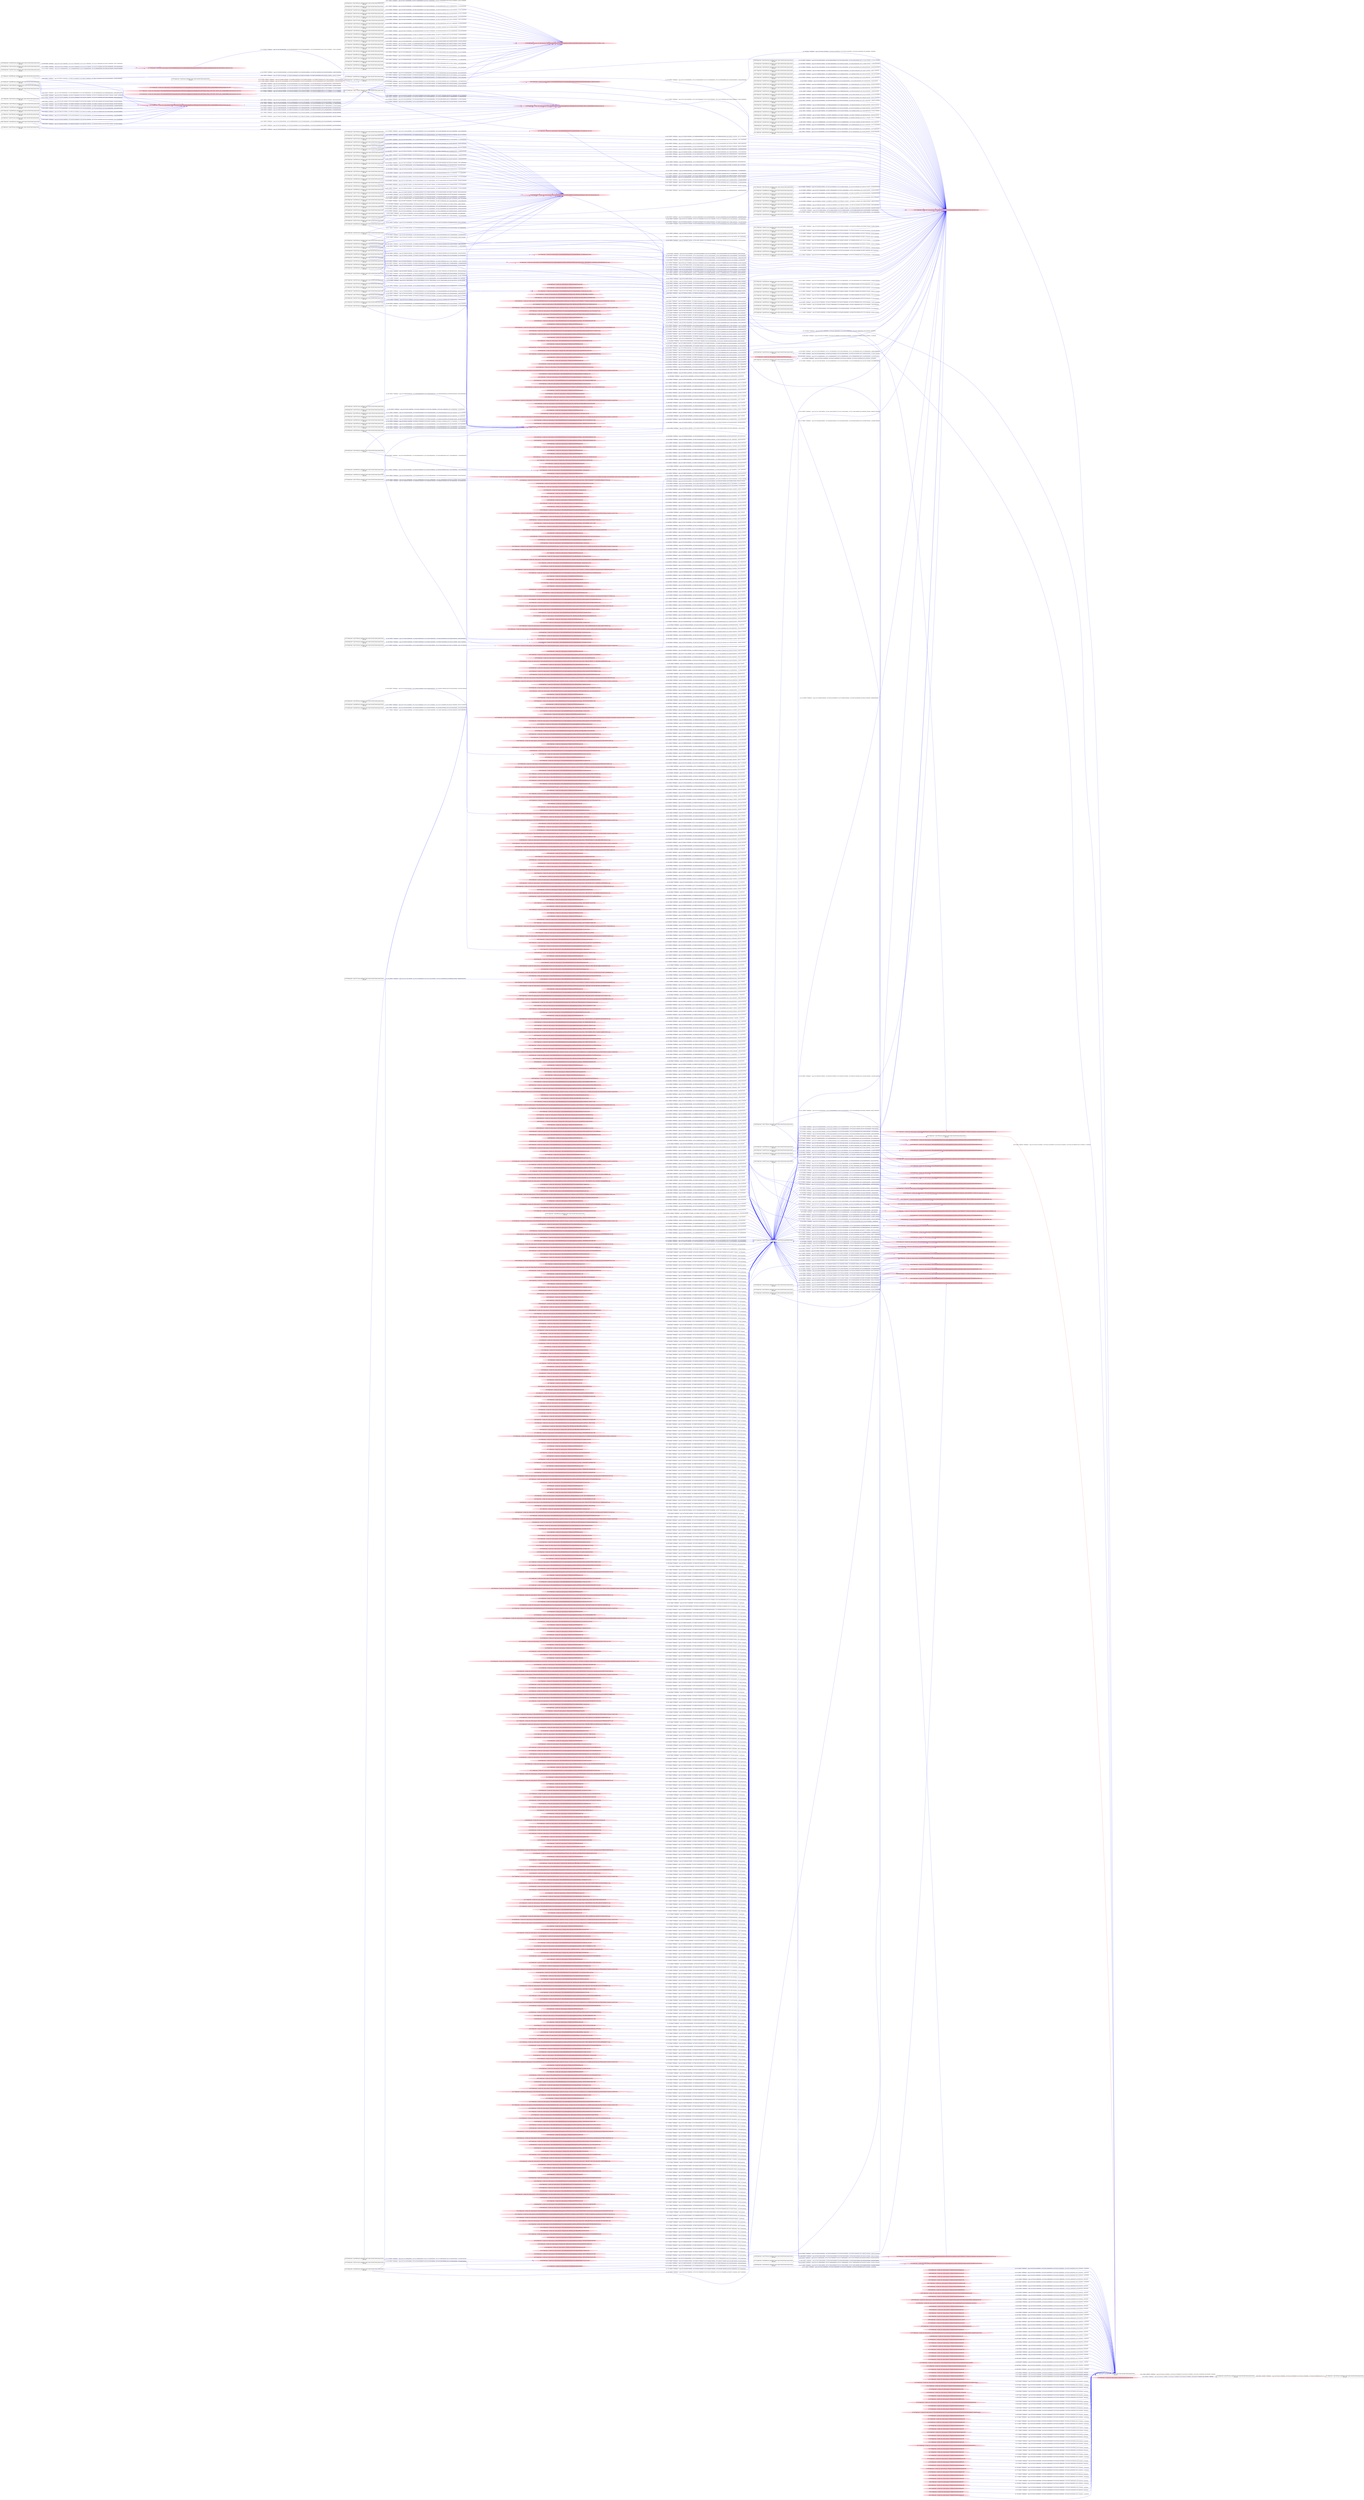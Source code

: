 digraph  {
rankdir=LR
"0"[color=black,label="id:0 HopCount: 0 pid:2876 proc_starttime:0 cmd: owner uid:null owner group id:null,\n null null", shape=box,style=solid];
"1"[color=black,label="id:1 HopCount: 1 pid:2228 proc_starttime:0 cmd: owner uid:null owner group id:null,\n null null", shape=box,style=solid];
"0" -> "1" [id=885,__obj="PROC_CREATE"color=red,label="id:885 PROC_CREATE **NORMAL**  seqs:[1557622621478000000, 1557622621478000000] T:[1557622621478000000, 1557622621478000000] relT:[0, 0]",style=solid];
"15"[color=pink,label="id:15 HopCount: -5 owner uid: owner group id: /Device/HarddiskVolume2/Users/admin/AppData/Local/Microsoft/Office ", shape=oval,style=filled];
"757"[color=black,label="id:757 HopCount: -4 pid:7576 proc_starttime:0 cmd: owner uid:null owner group id:null,\n null null", shape=box,style=solid];
"15" -> "757" [id=886,__obj="READ"color=blue,label="id:886 READ **NORMAL**  seqs:[1557268970548000000, 1557622613633000000] T:[1557268970548000000, 1557622613633000000] relT:[353650930000000, 7845000000]",style=solid];
"3"[color=black,label="id:3 HopCount: -6 pid:4472 proc_starttime:0 cmd: owner uid:null owner group id:null,\n null null", shape=box,style=solid];
"778"[color=pink,label="id:778 HopCount: -5 owner uid: owner group id: /Device/HarddiskVolume2/Users/darpa/AppData/Local/Packages/Microsoft.Windows.Photos_8wekyb3d8bbwe/Settings/settings.dat.LOG1 ", shape=oval,style=filled];
"3" -> "778" [id=887,__obj="WRITE"color=blue,label="id:887 WRITE **NORMAL**  seqs:[1557252338782000000, 1557252338782000000] T:[1557252338782000000, 1557252338782000000] relT:[370282696000000, 370282696000000]",style=solid];
"5"[color=black,label="id:5 HopCount: -6 pid:9784 proc_starttime:0 cmd: owner uid:null owner group id:null,\n null null", shape=box,style=solid];
"5" -> "778" [id=888,__obj="WRITE"color=blue,label="id:888 WRITE **NORMAL**  seqs:[1557382828431000000, 1557382828431000000] T:[1557382828431000000, 1557382828431000000] relT:[239793047000000, 239793047000000]",style=solid];
"6"[color=pink,label="id:6 HopCount: -5 owner uid: owner group id: /Device/HarddiskVolume2/Users/admin/AppData/Local/Microsoft/Windows/INetCache/Content.Word/~WRS{D8683C1C-064B-4B32-B1FB-5B936EB13353}.tmp ", shape=oval,style=filled];
"6" -> "757" [id=889,__obj="READ"color=blue,label="id:889 READ **NORMAL**  seqs:[1557505089647000000, 1557622614234000000] T:[1557505089647000000, 1557505089647000000] relT:[117531831000000, 117531831000000]",style=solid];
"7"[color=black,label="id:7 HopCount: -6 pid:6984 proc_starttime:0 cmd: owner uid:null owner group id:null,\n null null", shape=box,style=solid];
"7" -> "778" [id=890,__obj="WRITE"color=blue,label="id:890 WRITE **NORMAL**  seqs:[1557396337234000000, 1557396337234000000] T:[1557396337234000000, 1557396337234000000] relT:[226284244000000, 226284244000000]",style=solid];
"8"[color=black,label="id:8 HopCount: -6 pid:1504 proc_starttime:0 cmd: owner uid:null owner group id:null,\n null null", shape=box,style=solid];
"421"[color=pink,label="id:421 HopCount: -5 owner uid: owner group id: /Device/HarddiskVolume2/Users/admin/AppData/Local/Temp/msohtmlclip1/01/clip_themedata.thmx ", shape=oval,style=filled];
"8" -> "421" [id=891,__obj="WRITE"color=blue,label="id:891 WRITE **NORMAL**  seqs:[1557501154070000000, 1557501154070000000] T:[1557501154070000000, 1557501154070000000] relT:[121467408000000, 121467408000000]",style=solid];
"9"[color=pink,label="id:9 HopCount: -5 owner uid: owner group id: /Device/HarddiskVolume2/Users/admin/Desktop/www.myspacemaster.net.docx ", shape=oval,style=filled];
"9" -> "757" [id=892,__obj="READ"color=blue,label="id:892 READ **NORMAL**  seqs:[1557584031899000000, 1557584161359000000] T:[1557584031899000000, 1557584161359000000] relT:[38589579000000, 38460119000000]",style=solid];
"10"[color=black,label="id:10 HopCount: -6 pid:8904 proc_starttime:0 cmd: owner uid:null owner group id:null,\n null null", shape=box,style=solid];
"10" -> "778" [id=893,__obj="WRITE"color=blue,label="id:893 WRITE **NORMAL**  seqs:[1557338738490000000, 1557338738490000000] T:[1557338738490000000, 1557338738490000000] relT:[283882988000000, 283882988000000]",style=solid];
"11"[color=black,label="id:11 HopCount: -6 pid:4764 proc_starttime:0 cmd: owner uid:null owner group id:null,\n null null", shape=box,style=solid];
"11" -> "421" [id=894,__obj="WRITE"color=blue,label="id:894 WRITE **NORMAL**  seqs:[1557437235939000000, 1557437235939000000] T:[1557437235939000000, 1557437235939000000] relT:[185385539000000, 185385539000000]",style=solid];
"12"[color=pink,label="id:12 HopCount: -5 owner uid: owner group id: /Device/HarddiskVolume2/Users/admin/Desktop/~$w.indprop.gov.sk.docx ", shape=oval,style=filled];
"12" -> "757" [id=895,__obj="READ"color=blue,label="id:895 READ **NORMAL**  seqs:[1557598454221000000, 1557598454225000000] T:[1557598454221000000, 1557598454225000000] relT:[24167257000000, 24167253000000]",style=solid];
"13"[color=black,label="id:13 HopCount: -6 pid:320 proc_starttime:0 cmd: owner uid:null owner group id:null,\n null null", shape=box,style=solid];
"13" -> "778" [id=896,__obj="WRITE"color=blue,label="id:896 WRITE **NORMAL**  seqs:[1557281138211000000, 1557281138211000000] T:[1557281138211000000, 1557281138211000000] relT:[341483267000000, 341483267000000]",style=solid];
"14"[color=black,label="id:14 HopCount: -6 pid:7268 proc_starttime:0 cmd: owner uid:null owner group id:null,\n null null", shape=box,style=solid];
"14" -> "421" [id=897,__obj="WRITE"color=blue,label="id:897 WRITE **NORMAL**  seqs:[1557604880108000000, 1557607717258000000] T:[1557604880108000000, 1557607717258000000] relT:[17741370000000, 14904220000000]",style=solid];
"883"[color=pink,label="id:883 HopCount: -5 owner uid: owner group id: /Device/HarddiskVolume2/Users/admin/Desktop/www.holar.is.docx ", shape=oval,style=filled];
"883" -> "757" [id=898,__obj="READ"color=blue,label="id:898 READ **NORMAL**  seqs:[1557615513336000000, 1557615634151000000] T:[1557615513336000000, 1557615634151000000] relT:[7108142000000, 6987327000000]",style=solid];
"4"[color=pink,label="id:4 HopCount: -5 owner uid: owner group id: /Device/HarddiskVolume2/Users/admin/Desktop/cleveites.docx ", shape=oval,style=filled];
"4" -> "757" [id=899,__obj="READ"color=blue,label="id:899 READ **NORMAL**  seqs:[1557525722282000000, 1557525736392000000] T:[1557525722282000000, 1557525736392000000] relT:[96899196000000, 96885086000000]",style=solid];
"785"[color=pink,label="id:785 HopCount: -3 owner uid: owner group id: /Windows/System32/user32.dll ", shape=oval,style=filled];
"785" -> "757" [id=900,__obj="READ"color=blue,label="id:900 READ **NORMAL**  seqs:[1557268967926000000, 1557268967926000000] T:[1557268967926000000, 1557268967926000000] relT:[353653552000000, 353653552000000]",style=solid];
"768"[color=pink,label="id:768 HopCount: -5 owner uid: owner group id: /Device/HarddiskVolume2/Users/darpa/AppData/Local/Packages/Microsoft.Windows.Photos_8wekyb3d8bbwe/Settings/settings.dat ", shape=oval,style=filled];
"7" -> "768" [id=901,__obj="WRITE"color=blue,label="id:901 WRITE **NORMAL**  seqs:[1557396337267000000, 1557396337303000000] T:[1557396337267000000, 1557396337303000000] relT:[226284211000000, 226284175000000]",style=solid];
"28"[color=pink,label="id:28 HopCount: -5 owner uid: owner group id: /Device/HarddiskVolume2/Users/admin/AppData/Roaming/Microsoft/Word/www.chadwicks.com307383060337731906/www.chadwicks.com((Autosaved-307382742181122896)).asd ", shape=oval,style=filled];
"28" -> "757" [id=902,__obj="READ"color=blue,label="id:902 READ **NORMAL**  seqs:[1557529174570000000, 1557590040058000000] T:[1557529174570000000, 1557590040058000000] relT:[93446908000000, 32581420000000]",style=solid];
"754"[color=black,label="id:754 HopCount: -4 pid:7776 proc_starttime:0 cmd: owner uid:null owner group id:null,\n null null", shape=box,style=solid];
"754" -> "768" [id=903,__obj="WRITE"color=blue,label="id:903 WRITE **NORMAL**  seqs:[1557410914638000000, 1557410914673000000] T:[1557410914638000000, 1557410914673000000] relT:[211706840000000, 211706805000000]",style=solid];
"10" -> "768" [id=904,__obj="WRITE"color=blue,label="id:904 WRITE **NORMAL**  seqs:[1557338738589000000, 1557338738640000000] T:[1557338738589000000, 1557338738640000000] relT:[283882889000000, 283882838000000]",style=solid];
"882"[color=black,label="id:882 HopCount: -6 pid:10188 proc_starttime:0 cmd: owner uid:null owner group id:null,\n null null", shape=box,style=solid];
"882" -> "768" [id=905,__obj="WRITE"color=blue,label="id:905 WRITE **NORMAL**  seqs:[1557367537801000000, 1557367537837000000] T:[1557367537801000000, 1557367537837000000] relT:[255083677000000, 255083641000000]",style=solid];
"16"[color=pink,label="id:16 HopCount: -5 owner uid: owner group id: /Device/HarddiskVolume2/Users/admin/Desktop/www.svoa.co.th.docx ", shape=oval,style=filled];
"16" -> "757" [id=906,__obj="READ"color=blue,label="id:906 READ **NORMAL**  seqs:[1557528422198000000, 1557528432409000000] T:[1557528422198000000, 1557528432409000000] relT:[94199280000000, 94189069000000]",style=solid];
"876"[color=black,label="id:876 HopCount: -6 pid:308 proc_starttime:0 cmd: owner uid:null owner group id:null,\n null null", shape=box,style=solid];
"876" -> "768" [id=907,__obj="WRITE"color=blue,label="id:907 WRITE **NORMAL**  seqs:[1557324376156000000, 1557324376184000000] T:[1557324376156000000, 1557324376184000000] relT:[298245322000000, 298245294000000]",style=solid];
"18"[color=pink,label="id:18 HopCount: -5 owner uid: owner group id: /Device/HarddiskVolume2/Users/admin/Desktop/www.nwsource.com.docx ", shape=oval,style=filled];
"18" -> "757" [id=908,__obj="READ"color=blue,label="id:908 READ **NORMAL**  seqs:[1557613941710000000, 1557614035430000000] T:[1557613941710000000, 1557614035430000000] relT:[8679768000000, 8586048000000]",style=solid];
"871"[color=black,label="id:871 HopCount: -6 pid:684 proc_starttime:0 cmd: owner uid:null owner group id:null,\n null null", shape=box,style=solid];
"871" -> "768" [id=909,__obj="WRITE"color=blue,label="id:909 WRITE **NORMAL**  seqs:[1557309937618000000, 1557309937672000000] T:[1557309937618000000, 1557309937672000000] relT:[312683860000000, 312683806000000]",style=solid];
"13" -> "768" [id=910,__obj="WRITE"color=blue,label="id:910 WRITE **NORMAL**  seqs:[1557281138244000000, 1557281138280000000] T:[1557281138244000000, 1557281138280000000] relT:[341483234000000, 341483198000000]",style=solid];
"17"[color=black,label="id:17 HopCount: -2 pid:9468 proc_starttime:0 cmd: owner uid:null owner group id:null,\n null null", shape=box,style=solid];
"17" -> "0" [id=911,__obj="PROC_CREATE"color=red,label="id:911 PROC_CREATE **NORMAL**  seqs:[1557622621473000000, 1557622621473000000] T:[1557622621473000000, 1557622621473000000] relT:[5000000, 5000000]",style=solid];
"20"[color=pink,label="id:20 HopCount: -5 owner uid: owner group id: /Windows/SysWOW64/TextInputFramework.dll ", shape=oval,style=filled];
"20" -> "757" [id=912,__obj="READ"color=blue,label="id:912 READ **NORMAL**  seqs:[1557268970811000000, 1557268970811000000] T:[1557268970811000000, 1557268970811000000] relT:[353650667000000, 353650667000000]",style=solid];
"879"[color=black,label="id:879 HopCount: -6 pid:7268 proc_starttime:0 cmd: owner uid:null owner group id:null,\n null null", shape=box,style=solid];
"879" -> "768" [id=913,__obj="WRITE"color=blue,label="id:913 WRITE **NORMAL**  seqs:[1557238834800000000, 1557238834840000000] T:[1557238834800000000, 1557238834840000000] relT:[383786678000000, 383786638000000]",style=solid];
"861"[color=black,label="id:861 HopCount: -6 pid:5064 proc_starttime:0 cmd: owner uid:null owner group id:null,\n null null", shape=box,style=solid];
"861" -> "768" [id=914,__obj="WRITE"color=blue,label="id:914 WRITE **NORMAL**  seqs:[1557267045188000000, 1557267045224000000] T:[1557267045188000000, 1557267045224000000] relT:[355576290000000, 355576254000000]",style=solid];
"19"[color=pink,label="id:19 HopCount: -2 owner uid: owner group id: /Windows/System32/mswsock.dll ", shape=oval,style=filled];
"19" -> "0" [id=915,__obj="READ"color=blue,label="id:915 READ **NORMAL**  seqs:[1557622621477000000, 1557622621477000000] T:[1557622621477000000, 1557622621477000000] relT:[1000000, 1000000]",style=solid];
"22"[color=pink,label="id:22 HopCount: -5 owner uid: owner group id: /Device/HarddiskVolume2/Users/admin/Desktop/coofs.docx ", shape=oval,style=filled];
"22" -> "757" [id=916,__obj="READ"color=blue,label="id:916 READ **NORMAL**  seqs:[1557607790688000000, 1557607808807000000] T:[1557607790688000000, 1557607808807000000] relT:[14830790000000, 14812671000000]",style=solid];
"873"[color=black,label="id:873 HopCount: -6 pid:9500 proc_starttime:0 cmd: owner uid:null owner group id:null,\n null null", shape=box,style=solid];
"873" -> "768" [id=917,__obj="WRITE"color=blue,label="id:917 WRITE **NORMAL**  seqs:[1557353204570000000, 1557353204604000000] T:[1557353204570000000, 1557353204604000000] relT:[269416908000000, 269416874000000]",style=solid];
"2"[color=black,label="id:2 HopCount: -6 pid:7828 proc_starttime:0 cmd: owner uid:null owner group id:null,\n null null", shape=box,style=solid];
"2" -> "778" [id=918,__obj="WRITE"color=blue,label="id:918 WRITE **NORMAL**  seqs:[1557296427817000000, 1557296427817000000] T:[1557296427817000000, 1557296427817000000] relT:[326193661000000, 326193661000000]",style=solid];
"21"[color=black,label="id:21 HopCount: -3 pid:7380 proc_starttime:0 cmd: owner uid:null owner group id:null,\n null null", shape=box,style=solid];
"21" -> "17" [id=919,__obj="PROC_CREATE"color=red,label="id:919 PROC_CREATE **NORMAL**  seqs:[1557622621351000000, 1557622621351000000] T:[1557622621351000000, 1557622621351000000] relT:[127000000, 127000000]",style=solid];
"640"[color=pink,label="id:640 HopCount: -5 owner uid: owner group id: /Device/HarddiskVolume2/Users/admin/AppData/Roaming/Microsoft/Word/www.lyriczz.com307380500258562716/www.lyriczz.com((Autosaved-307380390670627456)).asd ", shape=oval,style=filled];
"640" -> "757" [id=920,__obj="READ"color=blue,label="id:920 READ **NORMAL**  seqs:[1557428091792000000, 1557442328618000000] T:[1557428091792000000, 1557442328618000000] relT:[194529686000000, 180292860000000]",style=solid];
"24"[color=pink,label="id:24 HopCount: -5 owner uid: owner group id: /Device/HarddiskVolume2/Users/admin/Desktop/postsacral.docx ", shape=oval,style=filled];
"24" -> "757" [id=921,__obj="READ"color=blue,label="id:921 READ **NORMAL**  seqs:[1557417238272000000, 1557417246356000000] T:[1557417238272000000, 1557417246356000000] relT:[205383206000000, 205375122000000]",style=solid];
"25"[color=pink,label="id:25 HopCount: -5 owner uid: owner group id: /Device/HarddiskVolume2/Users/admin/Desktop/brokenhearted.docx ", shape=oval,style=filled];
"25" -> "757" [id=922,__obj="READ"color=blue,label="id:922 READ **NORMAL**  seqs:[1557589242312000000, 1557589256434000000] T:[1557589242312000000, 1557589256434000000] relT:[33379166000000, 33365044000000]",style=solid];
"26"[color=pink,label="id:26 HopCount: -5 owner uid: owner group id: /Windows/SysWOW64/dxgi.dll ", shape=oval,style=filled];
"26" -> "757" [id=923,__obj="READ"color=blue,label="id:923 READ **NORMAL**  seqs:[1557268967981000000, 1557268967981000000] T:[1557268967981000000, 1557268967981000000] relT:[353653497000000, 353653497000000]",style=solid];
"27"[color=pink,label="id:27 HopCount: -5 owner uid: owner group id: /Device/HarddiskVolume2/Users/admin/Desktop/www.ctl.org.uk.docx ", shape=oval,style=filled];
"27" -> "757" [id=924,__obj="READ"color=blue,label="id:924 READ **NORMAL**  seqs:[1557528046443000000, 1557528056615000000] T:[1557528046443000000, 1557528056615000000] relT:[94575035000000, 94564863000000]",style=solid];
"584"[color=pink,label="id:584 HopCount: -5 owner uid: owner group id: /Windows/SysWOW64/oleaut32.dll ", shape=oval,style=filled];
"584" -> "757" [id=925,__obj="READ"color=blue,label="id:925 READ **NORMAL**  seqs:[1557268967935000000, 1557268967935000000] T:[1557268967935000000, 1557268967935000000] relT:[353653543000000, 353653543000000]",style=solid];
"31"[color=black,label="id:31 HopCount: -6 pid:9296 proc_starttime:0 cmd: owner uid:null owner group id:null,\n null null", shape=box,style=solid];
"769"[color=pink,label="id:769 HopCount: -5 owner uid: owner group id: /Device/HarddiskVolume2/Users/darpa/AppData/Local/Microsoft/OneDrive/logs/Personal/SyncEngine-2019-05-09.1143.8064.11.aodl ", shape=oval,style=filled];
"31" -> "769" [id=926,__obj="WRITE"color=blue,label="id:926 WRITE **NORMAL**  seqs:[1557403815771000000, 1557409666308000000] T:[1557403815771000000, 1557409666308000000] relT:[218805707000000, 212955170000000]",style=solid];
"32"[color=pink,label="id:32 HopCount: -5 owner uid: owner group id: /Device/HarddiskVolume2/Users/admin/AppData/Roaming/Microsoft/Word/www.lyriczz.com307380500258562716/www.lyriczz.com((Autosaved-307380162287365264)).asd ", shape=oval,style=filled];
"32" -> "757" [id=927,__obj="READ"color=blue,label="id:927 READ **NORMAL**  seqs:[1557418375043000000, 1557438595690000000] T:[1557418375043000000, 1557438595690000000] relT:[204246435000000, 184025788000000]",style=solid];
"33"[color=black,label="id:33 HopCount: -6 pid:7668 proc_starttime:0 cmd: owner uid:null owner group id:null,\n null null", shape=box,style=solid];
"33" -> "769" [id=928,__obj="WRITE"color=blue,label="id:928 WRITE **NORMAL**  seqs:[1557403545654000000, 1557409606301000000] T:[1557403545654000000, 1557409606301000000] relT:[219075824000000, 213015177000000]",style=solid];
"35"[color=black,label="id:35 HopCount: -6 pid:1444 proc_starttime:0 cmd: owner uid:null owner group id:null,\n null null", shape=box,style=solid];
"35" -> "769" [id=929,__obj="WRITE"color=blue,label="id:929 WRITE **NORMAL**  seqs:[1557402285965000000, 1557402436026000000] T:[1557402285965000000, 1557402436026000000] relT:[220335513000000, 220185452000000]",style=solid];
"34"[color=pink,label="id:34 HopCount: -5 owner uid: owner group id: /Device/HarddiskVolume2/Users/admin/AppData/Local/Microsoft/Windows/INetCache/IE/TYZFOIKD/E1NO33SW.htm ", shape=oval,style=filled];
"34" -> "757" [id=930,__obj="READ"color=blue,label="id:930 READ **NORMAL**  seqs:[1557417128005000000, 1557417253373000000] T:[1557417128005000000, 1557417253373000000] relT:[205493473000000, 205368105000000]",style=solid];
"36"[color=pink,label="id:36 HopCount: -5 owner uid: owner group id: /Device/HarddiskVolume2/Users/admin/AppData/Roaming/Microsoft/Word/www.chadwicks.com307383060337731906/www.chadwicks.com((Autosaved-307384220980643088)).asd ", shape=oval,style=filled];
"36" -> "757" [id=931,__obj="READ"color=blue,label="id:931 READ **NORMAL**  seqs:[1557592620047000000, 1557606239994000000] T:[1557592620047000000, 1557606239994000000] relT:[30001431000000, 16381484000000]",style=solid];
"37"[color=black,label="id:37 HopCount: -6 pid:9960 proc_starttime:0 cmd: owner uid:null owner group id:null,\n null null", shape=box,style=solid];
"37" -> "769" [id=932,__obj="WRITE"color=blue,label="id:932 WRITE **NORMAL**  seqs:[1557405798896000000, 1557407506001000000] T:[1557405798896000000, 1557407506001000000] relT:[216822582000000, 215115477000000]",style=solid];
"38"[color=pink,label="id:38 HopCount: -5 owner uid: owner group id: /Device/HarddiskVolume2/Users/admin/Desktop/pepper.docx ", shape=oval,style=filled];
"38" -> "757" [id=933,__obj="READ"color=blue,label="id:933 READ **NORMAL**  seqs:[1557521375501000000, 1557521385610000000] T:[1557521375501000000, 1557521385610000000] relT:[101245977000000, 101235868000000]",style=solid];
"2" -> "768" [id=934,__obj="WRITE"color=blue,label="id:934 WRITE **NORMAL**  seqs:[1557296427871000000, 1557296427901000000] T:[1557296427871000000, 1557296427901000000] relT:[326193607000000, 326193577000000]",style=solid];
"39"[color=pink,label="id:39 HopCount: -5 owner uid: owner group id: /Device/HarddiskVolume2/Users/admin/AppData/Roaming/Microsoft/Word/www.chadwicks.com307383060337731906/www.chadwicks.com((Autosaved-307384442491362576)).asd ", shape=oval,style=filled];
"39" -> "757" [id=935,__obj="READ"color=blue,label="id:935 READ **NORMAL**  seqs:[1557602220040000000, 1557611929070000000] T:[1557602220040000000, 1557611929070000000] relT:[20401438000000, 10692408000000]",style=solid];
"5" -> "768" [id=936,__obj="WRITE"color=blue,label="id:936 WRITE **NORMAL**  seqs:[1557382828499000000, 1557382828536000000] T:[1557382828499000000, 1557382828536000000] relT:[239792979000000, 239792942000000]",style=solid];
"3" -> "768" [id=937,__obj="WRITE"color=blue,label="id:937 WRITE **NORMAL**  seqs:[1557252338932000000, 1557252338985000000] T:[1557252338932000000, 1557252338985000000] relT:[370282546000000, 370282493000000]",style=solid];
"29"[color=pink,label="id:29 HopCount: -5 owner uid: owner group id: /Device/HarddiskVolume2/Users/admin/AppData/Local/Microsoft/Windows/INetCache/Content.Word/~WRS{7016A61B-E777-4C53-883D-419DACC7C708}.tmp ", shape=oval,style=filled];
"29" -> "757" [id=938,__obj="READ"color=blue,label="id:938 READ **NORMAL**  seqs:[1557529233431000000, 1557533601807000000] T:[1557529233431000000, 1557533601807000000] relT:[93388047000000, 89019671000000]",style=solid];
"40"[color=pink,label="id:40 HopCount: -5 owner uid: owner group id: /Device/HarddiskVolume2/Users/admin/Desktop/www.schering.de.docx ", shape=oval,style=filled];
"40" -> "757" [id=939,__obj="READ"color=blue,label="id:939 READ **NORMAL**  seqs:[1557504184470000000, 1557504265852000000] T:[1557504184470000000, 1557504265852000000] relT:[118437008000000, 118355626000000]",style=solid];
"41"[color=pink,label="id:41 HopCount: -5 owner uid: owner group id: /Device/HarddiskVolume2/Users/admin/Desktop/~$w.suzukicycles.com.docx ", shape=oval,style=filled];
"41" -> "757" [id=940,__obj="READ"color=blue,label="id:940 READ **NORMAL**  seqs:[1557412288466000000, 1557412288467000000] T:[1557412288466000000, 1557412288467000000] relT:[210333012000000, 210333011000000]",style=solid];
"42"[color=pink,label="id:42 HopCount: -5 owner uid: owner group id: /Device/HarddiskVolume2/Users/admin/Desktop/www.uacm.kharkov.com ", shape=oval,style=filled];
"42" -> "757" [id=941,__obj="READ"color=blue,label="id:941 READ **NORMAL**  seqs:[1557433168463000000, 1557433168463000000] T:[1557433168463000000, 1557433168463000000] relT:[189453015000000, 189453015000000]",style=solid];
"43"[color=pink,label="id:43 HopCount: -5 owner uid: owner group id: /Windows/SysWOW64/normaliz.dll ", shape=oval,style=filled];
"43" -> "757" [id=942,__obj="READ"color=blue,label="id:942 READ **NORMAL**  seqs:[1557269025379000000, 1557269025379000000] T:[1557269025379000000, 1557269025379000000] relT:[353596099000000, 353596099000000]",style=solid];
"47"[color=pink,label="id:47 HopCount: -5 owner uid: owner group id: /Windows/System32/wow64.dll ", shape=oval,style=filled];
"47" -> "757" [id=943,__obj="READ"color=blue,label="id:943 READ **NORMAL**  seqs:[1557268967925000000, 1557268967925000000] T:[1557268967925000000, 1557268967925000000] relT:[353653553000000, 353653553000000]",style=solid];
"65"[color=pink,label="id:65 HopCount: -5 owner uid: owner group id: /Device/HarddiskVolume2/Users/admin/AppData/Local/Temp/CVRE948.tmp ", shape=oval,style=filled];
"65" -> "757" [id=944,__obj="READ"color=blue,label="id:944 READ **NORMAL**  seqs:[1557268967947000000, 1557268967948000000] T:[1557268967947000000, 1557268967948000000] relT:[353653531000000, 353653530000000]",style=solid];
"48"[color=black,label="id:48 HopCount: -6 pid:6972 proc_starttime:0 cmd: owner uid:null owner group id:null,\n null null", shape=box,style=solid];
"48" -> "769" [id=945,__obj="WRITE"color=blue,label="id:945 WRITE **NORMAL**  seqs:[1557402315983000000, 1557402405992000000] T:[1557402315983000000, 1557402405992000000] relT:[220305495000000, 220215486000000]",style=solid];
"49"[color=pink,label="id:49 HopCount: -5 owner uid: owner group id: /Windows/SysWOW64/globinputhost.dll ", shape=oval,style=filled];
"49" -> "757" [id=946,__obj="READ"color=blue,label="id:946 READ **NORMAL**  seqs:[1557268970765000000, 1557268970765000000] T:[1557268970765000000, 1557268970765000000] relT:[353650713000000, 353650713000000]",style=solid];
"50"[color=black,label="id:50 HopCount: -6 pid:9888 proc_starttime:0 cmd: owner uid:null owner group id:null,\n null null", shape=box,style=solid];
"50" -> "769" [id=947,__obj="WRITE"color=blue,label="id:947 WRITE **NORMAL**  seqs:[1557406485583000000, 1557409487678000000] T:[1557406485583000000, 1557409487678000000] relT:[216135895000000, 213133800000000]",style=solid];
"54"[color=black,label="id:54 HopCount: -6 pid:9500 proc_starttime:0 cmd: owner uid:null owner group id:null,\n null null", shape=box,style=solid];
"54" -> "769" [id=948,__obj="WRITE"color=blue,label="id:948 WRITE **NORMAL**  seqs:[1557402855561000000, 1557403215583000000] T:[1557402855561000000, 1557403215583000000] relT:[219765917000000, 219405895000000]",style=solid];
"51"[color=pink,label="id:51 HopCount: -5 owner uid: owner group id: /Device/HarddiskVolume2/Users/admin/AppData/Roaming/Microsoft/Word/STARTUP ", shape=oval,style=filled];
"51" -> "757" [id=949,__obj="READ"color=blue,label="id:949 READ **NORMAL**  seqs:[1557268970589000000, 1557268970589000000] T:[1557268970589000000, 1557268970589000000] relT:[353650889000000, 353650889000000]",style=solid];
"52"[color=pink,label="id:52 HopCount: -5 owner uid: owner group id: /Device/HarddiskVolume2/Users/admin/Desktop/~$rrifyingly.docx ", shape=oval,style=filled];
"52" -> "757" [id=950,__obj="READ"color=blue,label="id:950 READ **NORMAL**  seqs:[1557450023693000000, 1557450023694000000] T:[1557450023693000000, 1557450023694000000] relT:[172597785000000, 172597784000000]",style=solid];
"53"[color=pink,label="id:53 HopCount: -5 owner uid: owner group id: /Device/HarddiskVolume2/Users/admin/AppData/Local/Temp/~DF1BFE0B8323419A90.TMP ", shape=oval,style=filled];
"53" -> "757" [id=951,__obj="READ"color=blue,label="id:951 READ **NORMAL**  seqs:[1557276409761000000, 1557276409770000000] T:[1557276409761000000, 1557276409770000000] relT:[346211717000000, 346211708000000]",style=solid];
"55"[color=pink,label="id:55 HopCount: -5 owner uid: owner group id: /Windows/SysWOW64/DWrite.dll ", shape=oval,style=filled];
"55" -> "757" [id=952,__obj="READ"color=blue,label="id:952 READ **NORMAL**  seqs:[1557268968180000000, 1557268968180000000] T:[1557268968180000000, 1557268968180000000] relT:[353653298000000, 353653298000000]",style=solid];
"56"[color=pink,label="id:56 HopCount: -5 owner uid: owner group id: /Device/HarddiskVolume2/Users/admin/Desktop/www.russiatoday.com.docx ", shape=oval,style=filled];
"56" -> "757" [id=953,__obj="READ"color=blue,label="id:953 READ **NORMAL**  seqs:[1557534481208000000, 1557534489952000000] T:[1557534481208000000, 1557534489952000000] relT:[88140270000000, 88131526000000]",style=solid];
"57"[color=black,label="id:57 HopCount: -6 pid:10192 proc_starttime:0 cmd: owner uid:null owner group id:null,\n null null", shape=box,style=solid];
"57" -> "769" [id=954,__obj="WRITE"color=blue,label="id:954 WRITE **NORMAL**  seqs:[1557405946219000000, 1557406096174000000] T:[1557405946219000000, 1557406096174000000] relT:[216675259000000, 216525304000000]",style=solid];
"58"[color=pink,label="id:58 HopCount: -5 owner uid: owner group id: /Device/HarddiskVolume2/Users/admin/Desktop/www.target.com ", shape=oval,style=filled];
"58" -> "757" [id=955,__obj="READ"color=blue,label="id:955 READ **NORMAL**  seqs:[1557499229588000000, 1557499229590000000] T:[1557499229588000000, 1557499229590000000] relT:[123391890000000, 123391888000000]",style=solid];
"59"[color=pink,label="id:59 HopCount: -5 owner uid: owner group id: /Device/HarddiskVolume2/Users/admin/Desktop/www.blackanddecker.com ", shape=oval,style=filled];
"59" -> "757" [id=956,__obj="READ"color=blue,label="id:956 READ **NORMAL**  seqs:[1557345823113000000, 1557345823113000000] T:[1557345823113000000, 1557345823113000000] relT:[276798365000000, 276798365000000]",style=solid];
"60"[color=black,label="id:60 HopCount: -6 pid:10208 proc_starttime:0 cmd: owner uid:null owner group id:null,\n null null", shape=box,style=solid];
"60" -> "769" [id=957,__obj="WRITE"color=blue,label="id:957 WRITE **NORMAL**  seqs:[1557407170265000000, 1557407170265000000] T:[1557407170265000000, 1557407170265000000] relT:[215451213000000, 215451213000000]",style=solid];
"44"[color=pink,label="id:44 HopCount: -5 owner uid: owner group id: /Device/HarddiskVolume2/Users/admin/Desktop/www.folkpartiet.se.docx ", shape=oval,style=filled];
"44" -> "757" [id=958,__obj="READ"color=blue,label="id:958 READ **NORMAL**  seqs:[1557449834076000000, 1557449890437000000] T:[1557449834076000000, 1557449890437000000] relT:[172787402000000, 172731041000000]",style=solid];
"30"[color=pink,label="id:30 HopCount: -5 owner uid: owner group id: /Device/HarddiskVolume2/Users/admin/AppData/Local/Microsoft/Windows/INetCache/IE/TYZFOIKD/RTQ6EC7V.htm ", shape=oval,style=filled];
"30" -> "757" [id=959,__obj="READ"color=blue,label="id:959 READ **NORMAL**  seqs:[1557519382780000000, 1557521390607000000] T:[1557519382780000000, 1557521390607000000] relT:[103238698000000, 101230871000000]",style=solid];
"61"[color=pink,label="id:61 HopCount: -5 owner uid: owner group id: /Device/HarddiskVolume2/Users/admin/Desktop/skewly.docx ", shape=oval,style=filled];
"61" -> "757" [id=960,__obj="READ"color=blue,label="id:960 READ **NORMAL**  seqs:[1557524002083000000, 1557524020251000000] T:[1557524002083000000, 1557524020251000000] relT:[98619395000000, 98601227000000]",style=solid];
"62"[color=pink,label="id:62 HopCount: -5 owner uid: owner group id: /Device/HarddiskVolume2/Users/admin/AppData/Local/Microsoft/Windows/INetCache/IE/6I16FN6G/HITE4EKW.htm ", shape=oval,style=filled];
"62" -> "757" [id=961,__obj="READ"color=blue,label="id:961 READ **NORMAL**  seqs:[1557502925635000000, 1557502925635000000] T:[1557502925635000000, 1557502925635000000] relT:[119695843000000, 119695843000000]",style=solid];
"63"[color=pink,label="id:63 HopCount: -5 owner uid: owner group id: /Device/HarddiskVolume2/Users/admin/AppData/Local/Temp/~DFD0B6CDA7C0F34890.TMP ", shape=oval,style=filled];
"63" -> "757" [id=962,__obj="READ"color=blue,label="id:962 READ **NORMAL**  seqs:[1557447490361000000, 1557447591705000000] T:[1557447490362000000, 1557447490362000000] relT:[175131116000000, 175131116000000]",style=solid];
"64"[color=pink,label="id:64 HopCount: -5 owner uid: owner group id: /Device/HarddiskVolume2/Users/admin/AppData/Roaming/Microsoft/Word/~WRL0729.tmp ", shape=oval,style=filled];
"64" -> "757" [id=963,__obj="READ"color=blue,label="id:963 READ **NORMAL**  seqs:[1557415793680000000, 1557415793713000000] T:[1557415793681000000, 1557415793681000000] relT:[206827797000000, 206827797000000]",style=solid];
"68"[color=pink,label="id:68 HopCount: -5 owner uid: owner group id: /Program Files (x86)/Microsoft Office/Office15/OART.DLL ", shape=oval,style=filled];
"68" -> "757" [id=964,__obj="READ"color=blue,label="id:964 READ **NORMAL**  seqs:[1557268967936000000, 1557268967936000000] T:[1557268967936000000, 1557268967936000000] relT:[353653542000000, 353653542000000]",style=solid];
"69"[color=pink,label="id:69 HopCount: -5 owner uid: owner group id: /Program Files (x86)/Microsoft Office/Office15/PROOF/msspell7.dll ", shape=oval,style=filled];
"69" -> "757" [id=965,__obj="READ"color=blue,label="id:965 READ **NORMAL**  seqs:[1557269005400000000, 1557622420627000000] T:[1557269005400000000, 1557622420627000000] relT:[353616078000000, 200851000000]",style=solid];
"71"[color=pink,label="id:71 HopCount: -5 owner uid: owner group id: /Device/HarddiskVolume2/Users/admin/AppData/Local/Temp/~DFF9A389D639F419A1.TMP ", shape=oval,style=filled];
"71" -> "757" [id=966,__obj="READ"color=blue,label="id:966 READ **NORMAL**  seqs:[1557428693811000000, 1557428693811000000] T:[1557428693811000000, 1557428693811000000] relT:[193927667000000, 193927667000000]",style=solid];
"70"[color=pink,label="id:70 HopCount: -5 owner uid: owner group id: /Device/HarddiskVolume2/Users/admin/Desktop/Game is played by moving a crosshair across the sky background via a trackball and pressing one of three buttons to launch a counter.docx ", shape=oval,style=filled];
"70" -> "757" [id=967,__obj="READ"color=blue,label="id:967 READ **NORMAL**  seqs:[1557269024833000000, 1557340192473000000] T:[1557269024833000000, 1557340192473000000] relT:[353596645000000, 282429005000000]",style=solid];
"72"[color=pink,label="id:72 HopCount: -5 owner uid: owner group id: /Device/HarddiskVolume2/Users/admin/Desktop/www.regions.com.docx ", shape=oval,style=filled];
"72" -> "757" [id=968,__obj="READ"color=blue,label="id:968 READ **NORMAL**  seqs:[1557593927840000000, 1557594021942000000] T:[1557593927840000000, 1557594021942000000] relT:[28693638000000, 28599536000000]",style=solid];
"73"[color=pink,label="id:73 HopCount: -5 owner uid: owner group id: /Device/HarddiskVolume2/Users/admin/Desktop/www.interart.co.il.docx ", shape=oval,style=filled];
"73" -> "757" [id=969,__obj="READ"color=blue,label="id:969 READ **NORMAL**  seqs:[1557536089675000000, 1557536183057000000] T:[1557536089675000000, 1557536183057000000] relT:[86531803000000, 86438421000000]",style=solid];
"74"[color=pink,label="id:74 HopCount: -5 owner uid: owner group id: /Device/HarddiskVolume2/Users/admin/AppData/Roaming/Microsoft/Word/www.chadwicks.com307383060337731906/www.chadwicks.com((Autosaved-307384913335099664)).asd ", shape=oval,style=filled];
"74" -> "757" [id=970,__obj="READ"color=blue,label="id:970 READ **NORMAL**  seqs:[1557622490856000000, 1557622490857000000] T:[1557622490856000000, 1557622490857000000] relT:[130622000000, 130621000000]",style=solid];
"76"[color=pink,label="id:76 HopCount: -5 owner uid: owner group id: /Windows/SysWOW64/shell32.dll ", shape=oval,style=filled];
"76" -> "757" [id=971,__obj="READ"color=blue,label="id:971 READ **NORMAL**  seqs:[1557268967988000000, 1557268967988000000] T:[1557268967988000000, 1557268967988000000] relT:[353653490000000, 353653490000000]",style=solid];
"77"[color=pink,label="id:77 HopCount: -5 owner uid: owner group id: /Windows/SysWOW64/mscoree.dll ", shape=oval,style=filled];
"77" -> "757" [id=972,__obj="READ"color=blue,label="id:972 READ **NORMAL**  seqs:[1557268968195000000, 1557268968195000000] T:[1557268968195000000, 1557268968195000000] relT:[353653283000000, 353653283000000]",style=solid];
"78"[color=black,label="id:78 HopCount: -6 pid:8620 proc_starttime:0 cmd: owner uid:null owner group id:null,\n null null", shape=box,style=solid];
"78" -> "769" [id=973,__obj="WRITE"color=blue,label="id:973 WRITE **NORMAL**  seqs:[1557408916105000000, 1557409546323000000] T:[1557408916105000000, 1557409546323000000] relT:[213705373000000, 213075155000000]",style=solid];
"66"[color=pink,label="id:66 HopCount: -5 owner uid: owner group id: /Program Files (x86)/Common Files/microsoft shared/ink/tiptsf.dll ", shape=oval,style=filled];
"66" -> "757" [id=974,__obj="READ"color=blue,label="id:974 READ **NORMAL**  seqs:[1557269012855000000, 1557269012855000000] T:[1557269012855000000, 1557269012855000000] relT:[353608623000000, 353608623000000]",style=solid];
"80"[color=pink,label="id:80 HopCount: -5 owner uid: owner group id: /Windows/SysWOW64/msvcp100.dll ", shape=oval,style=filled];
"80" -> "757" [id=975,__obj="READ"color=blue,label="id:975 READ **NORMAL**  seqs:[1557268967937000000, 1557268967937000000] T:[1557268967937000000, 1557268967937000000] relT:[353653541000000, 353653541000000]",style=solid];
"45"[color=pink,label="id:45 HopCount: -5 owner uid: owner group id: /Device/HarddiskVolume2/Users/admin/Desktop/www.asal.msb.gov.tr.docx ", shape=oval,style=filled];
"45" -> "757" [id=976,__obj="READ"color=blue,label="id:976 READ **NORMAL**  seqs:[1557346363117000000, 1557346366331000000] T:[1557346363117000000, 1557346366331000000] relT:[276258361000000, 276255147000000]",style=solid];
"46"[color=black,label="id:46 HopCount: -6 pid:3496 proc_starttime:0 cmd: owner uid:null owner group id:null,\n null null", shape=box,style=solid];
"46" -> "769" [id=977,__obj="WRITE"color=blue,label="id:977 WRITE **NORMAL**  seqs:[1557404780798000000, 1557405436096000000] T:[1557404780798000000, 1557405436096000000] relT:[217840680000000, 217185382000000]",style=solid];
"79"[color=pink,label="id:79 HopCount: -5 owner uid: owner group id: /Device/HarddiskVolume2/Users/admin/AppData/Local/Temp/~DF946CBDF792683BB5.TMP ", shape=oval,style=filled];
"79" -> "757" [id=978,__obj="READ"color=blue,label="id:978 READ **NORMAL**  seqs:[1557340087975000000, 1557340163221000000] T:[1557340087975000000, 1557340163221000000] relT:[282533503000000, 282458257000000]",style=solid];
"81"[color=pink,label="id:81 HopCount: -5 owner uid: owner group id: /Windows/SysWOW64/msvcp_win.dll ", shape=oval,style=filled];
"81" -> "757" [id=979,__obj="READ"color=blue,label="id:979 READ **NORMAL**  seqs:[1557268967934000000, 1557268967934000000] T:[1557268967934000000, 1557268967934000000] relT:[353653544000000, 353653544000000]",style=solid];
"82"[color=pink,label="id:82 HopCount: -5 owner uid: owner group id: /Device/HarddiskVolume2/Users/admin/AppData/Local/Temp/~DF88FA76B2C2DE94B8.TMP ", shape=oval,style=filled];
"82" -> "757" [id=980,__obj="READ"color=blue,label="id:980 READ **NORMAL**  seqs:[1557514703577000000, 1557514799853000000] T:[1557514703578000000, 1557514703578000000] relT:[107917900000000, 107917900000000]",style=solid];
"83"[color=pink,label="id:83 HopCount: -5 owner uid: owner group id: /Device/HarddiskVolume2/Users/admin/AppData/Local/Temp/~DFF90935C22EFFA48F.TMP ", shape=oval,style=filled];
"83" -> "757" [id=981,__obj="READ"color=blue,label="id:981 READ **NORMAL**  seqs:[1557413149748000000, 1557413211978000000] T:[1557413149749000000, 1557413149749000000] relT:[209471729000000, 209471729000000]",style=solid];
"86"[color=pink,label="id:86 HopCount: -5 owner uid: owner group id: /Device/HarddiskVolume2/Users/admin/AppData/Roaming/Microsoft/Word/www.lyriczz.com307380500258562716/www.lyriczz.com((Autosaved-307380632630412352)).asd ", shape=oval,style=filled];
"86" -> "757" [id=982,__obj="READ"color=blue,label="id:982 READ **NORMAL**  seqs:[1557438595697000000, 1557447577291000000] T:[1557438595697000000, 1557447577291000000] relT:[184025781000000, 175044187000000]",style=solid];
"87"[color=pink,label="id:87 HopCount: -5 owner uid: owner group id: /Device/HarddiskVolume2/Users/admin/AppData/Local/Microsoft/Windows/INetCache/IE/1UGYV3ZA/HG2JRA1N.htm ", shape=oval,style=filled];
"87" -> "757" [id=983,__obj="READ"color=blue,label="id:983 READ **NORMAL**  seqs:[1557450265670000000, 1557450533819000000] T:[1557450265670000000, 1557450533819000000] relT:[172355808000000, 172087659000000]",style=solid];
"88"[color=pink,label="id:88 HopCount: -5 owner uid: owner group id: /Device/HarddiskVolume2/Users/admin/Desktop/www.lyriczz.com ", shape=oval,style=filled];
"88" -> "757" [id=984,__obj="READ"color=blue,label="id:984 READ **NORMAL**  seqs:[1557414958643000000, 1557414958644000000] T:[1557414958643000000, 1557414958644000000] relT:[207662835000000, 207662834000000]",style=solid];
"90"[color=pink,label="id:90 HopCount: -5 owner uid: owner group id: /Windows/SysWOW64/propsys.dll ", shape=oval,style=filled];
"90" -> "757" [id=985,__obj="READ"color=blue,label="id:985 READ **NORMAL**  seqs:[1557268970482000000, 1557268970482000000] T:[1557268970482000000, 1557268970482000000] relT:[353650996000000, 353650996000000]",style=solid];
"89"[color=pink,label="id:89 HopCount: -5 owner uid: owner group id: /Windows/SysWOW64/cryptbase.dll ", shape=oval,style=filled];
"89" -> "757" [id=986,__obj="READ"color=blue,label="id:986 READ **NORMAL**  seqs:[1557268967933000000, 1557268967933000000] T:[1557268967933000000, 1557268967933000000] relT:[353653545000000, 353653545000000]",style=solid];
"91"[color=pink,label="id:91 HopCount: -5 owner uid: owner group id: /Windows/SysWOW64/davclnt.dll ", shape=oval,style=filled];
"91" -> "757" [id=987,__obj="READ"color=blue,label="id:987 READ **NORMAL**  seqs:[1557269012759000000, 1557269012759000000] T:[1557269012759000000, 1557269012759000000] relT:[353608719000000, 353608719000000]",style=solid];
"92"[color=pink,label="id:92 HopCount: -5 owner uid: owner group id: /ProgramData/Microsoft/Windows Defender/Platform/4.18.1807.18075-0/X86/MpClient.dll ", shape=oval,style=filled];
"92" -> "757" [id=988,__obj="READ"color=blue,label="id:988 READ **NORMAL**  seqs:[1557268969139000000, 1557268969139000000] T:[1557268969139000000, 1557268969139000000] relT:[353652339000000, 353652339000000]",style=solid];
"93"[color=pink,label="id:93 HopCount: -5 owner uid: owner group id: /Device/HarddiskVolume2/Users/admin/AppData/Local/Temp/~DF7DA6C0E90BC812F2.TMP ", shape=oval,style=filled];
"93" -> "757" [id=989,__obj="READ"color=blue,label="id:989 READ **NORMAL**  seqs:[1557613951448000000, 1557614035431000000] T:[1557613951450000000, 1557613951450000000] relT:[8670028000000, 8670028000000]",style=solid];
"84"[color=pink,label="id:84 HopCount: -5 owner uid: owner group id: /Device/HarddiskVolume2/Users/admin/AppData/Local/Microsoft/Windows/INetCache/Content.Word/~WRS{9527FEC5-ADB3-4404-A220-7CABE8F4F58F}.tmp ", shape=oval,style=filled];
"84" -> "757" [id=990,__obj="READ"color=blue,label="id:990 READ **NORMAL**  seqs:[1557330501746000000, 1557330501746000000] T:[1557330501746000000, 1557330501746000000] relT:[292119732000000, 292119732000000]",style=solid];
"96"[color=pink,label="id:96 HopCount: -5 owner uid: owner group id: /Device/HarddiskVolume2/Users/admin/AppData/Roaming/Microsoft/Word/~WRL2209.tmp ", shape=oval,style=filled];
"96" -> "757" [id=991,__obj="READ"color=blue,label="id:991 READ **NORMAL**  seqs:[1557428693802000000, 1557428693813000000] T:[1557428693802000000, 1557428693802000000] relT:[193927676000000, 193927676000000]",style=solid];
"97"[color=pink,label="id:97 HopCount: -5 owner uid: owner group id: /Device/HarddiskVolume2/Users/admin/Desktop/~$cquemart.docx ", shape=oval,style=filled];
"97" -> "757" [id=992,__obj="READ"color=blue,label="id:992 READ **NORMAL**  seqs:[1557275021223000000, 1557275021224000000] T:[1557275021223000000, 1557275021224000000] relT:[347600255000000, 347600254000000]",style=solid];
"94"[color=pink,label="id:94 HopCount: -5 owner uid: owner group id: /Device/HarddiskVolume2/Users/admin/AppData/Roaming/Microsoft/Word/www.chadwicks.com307383060337731906/www.chadwicks.com((Autosaved-307384620273741248)).asd ", shape=oval,style=filled];
"94" -> "757" [id=993,__obj="READ"color=blue,label="id:993 READ **NORMAL**  seqs:[1557609729225000000, 1557617700349000000] T:[1557609729225000000, 1557617700349000000] relT:[12892253000000, 4921129000000]",style=solid];
"67"[color=pink,label="id:67 HopCount: -5 owner uid: owner group id: /Device/HarddiskVolume2/Users/admin/AppData/Local/Microsoft/Windows/INetCache/IE/TYZFOIKD/new[1].htm ", shape=oval,style=filled];
"67" -> "757" [id=994,__obj="READ"color=blue,label="id:994 READ **NORMAL**  seqs:[1557536188110000000, 1557622621298000000] T:[1557536188110000000, 1557622621298000000] relT:[86433368000000, 180000000]",style=solid];
"95"[color=pink,label="id:95 HopCount: -5 owner uid: owner group id: /Device/HarddiskVolume2/Users/admin/Desktop/The game is played by moving a crosshair across the sky background via a trackball and pressing one of three buttons to launch a count29.docx ", shape=oval,style=filled];
"95" -> "757" [id=995,__obj="READ"color=blue,label="id:995 READ **NORMAL**  seqs:[1557620575619000000, 1557620641102000000] T:[1557620575619000000, 1557620641102000000] relT:[2045859000000, 1980376000000]",style=solid];
"98"[color=pink,label="id:98 HopCount: -5 owner uid: owner group id: /Device/HarddiskVolume2/Program Files (x86)/Microsoft Office/Templates/1033/AdjacencyReport.dotx ", shape=oval,style=filled];
"98" -> "757" [id=996,__obj="READ"color=blue,label="id:996 READ **NORMAL**  seqs:[1557268971109000000, 1557412017953000000] T:[1557268971109000000, 1557412017950000000] relT:[353650369000000, 210603528000000]",style=solid];
"99"[color=pink,label="id:99 HopCount: -5 owner uid: owner group id: /Device/HarddiskVolume2/Users/admin/Desktop/www.made-in-denmark.dk.docx ", shape=oval,style=filled];
"99" -> "757" [id=997,__obj="READ"color=blue,label="id:997 READ **NORMAL**  seqs:[1557340081858000000, 1557340163220000000] T:[1557340081858000000, 1557340163220000000] relT:[282539620000000, 282458258000000]",style=solid];
"100"[color=pink,label="id:100 HopCount: -5 owner uid: owner group id: /Device/HarddiskVolume2/Users/admin/Desktop/~$w.target.com.docx ", shape=oval,style=filled];
"100" -> "757" [id=998,__obj="READ"color=blue,label="id:998 READ **NORMAL**  seqs:[1557499565976000000, 1557499565977000000] T:[1557499565976000000, 1557499565977000000] relT:[123055502000000, 123055501000000]",style=solid];
"101"[color=pink,label="id:101 HopCount: -5 owner uid: owner group id: /Windows/SysWOW64/bcrypt.dll ", shape=oval,style=filled];
"101" -> "757" [id=999,__obj="READ"color=blue,label="id:999 READ **NORMAL**  seqs:[1557268967990000000, 1557268967990000000] T:[1557268967990000000, 1557268967990000000] relT:[353653488000000, 353653488000000]",style=solid];
"102"[color=pink,label="id:102 HopCount: -5 owner uid: owner group id: /Device/HarddiskVolume2/Users/admin/Desktop/~$w.macrumors.com.docx ", shape=oval,style=filled];
"102" -> "757" [id=1000,__obj="READ"color=blue,label="id:1000 READ **NORMAL**  seqs:[1557413211976000000, 1557413211977000000] T:[1557413211976000000, 1557413211977000000] relT:[209409502000000, 209409501000000]",style=solid];
"103"[color=pink,label="id:103 HopCount: -5 owner uid: owner group id: /Device/HarddiskVolume2/Users/admin/Desktop/www.tropicscope.com.docx ", shape=oval,style=filled];
"103" -> "757" [id=1001,__obj="READ"color=blue,label="id:1001 READ **NORMAL**  seqs:[1557525837983000000, 1557525946811000000] T:[1557525837983000000, 1557525946811000000] relT:[96783495000000, 96674667000000]",style=solid];
"105"[color=pink,label="id:105 HopCount: -5 owner uid: owner group id: /Device/HarddiskVolume2/Users/admin/Desktop/rontgenoscopy.docx ", shape=oval,style=filled];
"105" -> "757" [id=1002,__obj="READ"color=blue,label="id:1002 READ **NORMAL**  seqs:[1557437816343000000, 1557437828437000000] T:[1557437816343000000, 1557437828437000000] relT:[184805135000000, 184793041000000]",style=solid];
"107"[color=pink,label="id:107 HopCount: -5 owner uid: owner group id: /Device/HarddiskVolume2/Users/admin/Desktop/www.africancollege.edu.zm.docx ", shape=oval,style=filled];
"107" -> "757" [id=1003,__obj="READ"color=blue,label="id:1003 READ **NORMAL**  seqs:[1557523771190000000, 1557523874788000000] T:[1557523771190000000, 1557523874788000000] relT:[98850288000000, 98746690000000]",style=solid];
"108"[color=pink,label="id:108 HopCount: -5 owner uid: owner group id: /Device/HarddiskVolume2/Users/admin/Desktop/~$avenless.docx ", shape=oval,style=filled];
"108" -> "757" [id=1004,__obj="READ"color=blue,label="id:1004 READ **NORMAL**  seqs:[1557450526810000000, 1557450526810000000] T:[1557450526810000000, 1557450526810000000] relT:[172094668000000, 172094668000000]",style=solid];
"109"[color=pink,label="id:109 HopCount: -5 owner uid: owner group id: /Device/HarddiskVolume2/Users/admin/Desktop/~$w.made-in-denmark.dk.docx ", shape=oval,style=filled];
"109" -> "757" [id=1005,__obj="READ"color=blue,label="id:1005 READ **NORMAL**  seqs:[1557340163219000000, 1557340163220000000] T:[1557340163219000000, 1557340163220000000] relT:[282458259000000, 282458258000000]",style=solid];
"110"[color=pink,label="id:110 HopCount: -5 owner uid: owner group id: /Device/HarddiskVolume2/Users/admin/Desktop/~$attier.docx ", shape=oval,style=filled];
"110" -> "757" [id=1006,__obj="READ"color=blue,label="id:1006 READ **NORMAL**  seqs:[1557441894057000000, 1557441894058000000] T:[1557441894057000000, 1557441894058000000] relT:[180727421000000, 180727420000000]",style=solid];
"112"[color=pink,label="id:112 HopCount: -5 owner uid: owner group id: /Windows/SysWOW64/KernelBase.dll ", shape=oval,style=filled];
"112" -> "757" [id=1007,__obj="READ"color=blue,label="id:1007 READ **NORMAL**  seqs:[1557268967927000000, 1557268967927000000] T:[1557268967927000000, 1557268967927000000] relT:[353653551000000, 353653551000000]",style=solid];
"111"[color=pink,label="id:111 HopCount: -5 owner uid: owner group id: /Device/HarddiskVolume2/Users/admin/AppData/Local/Microsoft/Windows/INetCache/IE/6I16FN6G/7G9AK143.htm ", shape=oval,style=filled];
"111" -> "757" [id=1008,__obj="READ"color=blue,label="id:1008 READ **NORMAL**  seqs:[1557414966878000000, 1557417127987000000] T:[1557414966878000000, 1557417127987000000] relT:[207654600000000, 205493491000000]",style=solid];
"113"[color=pink,label="id:113 HopCount: -5 owner uid: owner group id: /Device/HarddiskVolume2/Users/admin/AppData/Local/Microsoft/Windows/INetCache/IE/6I16FN6G/2N7S22XN.htm ", shape=oval,style=filled];
"113" -> "757" [id=1009,__obj="READ"color=blue,label="id:1009 READ **NORMAL**  seqs:[1557598351942000000, 1557598351987000000] T:[1557598351942000000, 1557598351987000000] relT:[24269536000000, 24269491000000]",style=solid];
"104"[color=pink,label="id:104 HopCount: -5 owner uid: owner group id: /Device/HarddiskVolume2/Users/admin/Desktop/~$w.webopedia.com.docx ", shape=oval,style=filled];
"104" -> "757" [id=1010,__obj="READ"color=blue,label="id:1010 READ **NORMAL**  seqs:[1557622613270000000, 1557622613270000000] T:[1557622613270000000, 1557622613270000000] relT:[8208000000, 8208000000]",style=solid];
"116"[color=pink,label="id:116 HopCount: -5 owner uid: owner group id: /Device/HarddiskVolume2/Users/admin/AppData/Roaming/Microsoft/Word/www.lyriczz.com307380500258562716/www.lyriczz.com((Autosaved-307382361838320144)).asd ", shape=oval,style=filled];
"116" -> "757" [id=1011,__obj="READ"color=blue,label="id:1011 READ **NORMAL**  seqs:[1557512819417000000, 1557523896879000000] T:[1557512819417000000, 1557523896879000000] relT:[109802061000000, 98724599000000]",style=solid];
"117"[color=pink,label="id:117 HopCount: -5 owner uid: owner group id: /Windows/SysWOW64/msasn1.dll ", shape=oval,style=filled];
"117" -> "757" [id=1012,__obj="READ"color=blue,label="id:1012 READ **NORMAL**  seqs:[1557268967937000000, 1557268967937000000] T:[1557268967937000000, 1557268967937000000] relT:[353653541000000, 353653541000000]",style=solid];
"114"[color=pink,label="id:114 HopCount: -5 owner uid: owner group id: /Device/HarddiskVolume2/Users/admin/AppData/Local/Microsoft/Windows/INetCache/IE/F35G272C/1M7IX3LY.htm ", shape=oval,style=filled];
"114" -> "757" [id=1013,__obj="READ"color=blue,label="id:1013 READ **NORMAL**  seqs:[1557437837471000000, 1557439898262000000] T:[1557437837471000000, 1557439898262000000] relT:[184784007000000, 182723216000000]",style=solid];
"120"[color=pink,label="id:120 HopCount: -5 owner uid: owner group id: /Device/HarddiskVolume2/Users/admin/Desktop/~$w.ima.org.za.docx ", shape=oval,style=filled];
"120" -> "757" [id=1014,__obj="READ"color=blue,label="id:1014 READ **NORMAL**  seqs:[1557511585806000000, 1557511585806000000] T:[1557511585806000000, 1557511585806000000] relT:[111035672000000, 111035672000000]",style=solid];
"115"[color=pink,label="id:115 HopCount: -5 owner uid: owner group id: /Device/HarddiskVolume2/Users/admin/AppData/Local/Microsoft/Windows/INetCache/IE/6I16FN6G/KT87U2FV.htm ", shape=oval,style=filled];
"115" -> "757" [id=1015,__obj="READ"color=blue,label="id:1015 READ **NORMAL**  seqs:[1557528432337000000, 1557528432436000000] T:[1557528432337000000, 1557528432436000000] relT:[94189141000000, 94189042000000]",style=solid];
"85"[color=pink,label="id:85 HopCount: -5 owner uid: owner group id: /Device/HarddiskVolume2/Users/admin/Desktop/Preoffendbookdealer hedgehopping fele nieves freelovism baizes nonretardment marita hornfish thoracoschisis byblidaceae decennoval dermographia hooley wagener redouts outbreathed canorous indogen visitorial piscatorialist khow.docx ", shape=oval,style=filled];
"85" -> "757" [id=1016,__obj="READ"color=blue,label="id:1016 READ **NORMAL**  seqs:[1557437220449000000, 1557437220874000000] T:[1557437220449000000, 1557437220874000000] relT:[185401029000000, 185400604000000]",style=solid];
"118"[color=pink,label="id:118 HopCount: -5 owner uid: owner group id: /Windows/SysWOW64/puiapi.dll ", shape=oval,style=filled];
"118" -> "757" [id=1017,__obj="READ"color=blue,label="id:1017 READ **NORMAL**  seqs:[1557324549677000000, 1557533052246000000] T:[1557324549677000000, 1557533052246000000] relT:[298071801000000, 89569232000000]",style=solid];
"119"[color=pink,label="id:119 HopCount: -5 owner uid: owner group id: /Device/HarddiskVolume2/Users/admin/AppData/Roaming/Microsoft/Word/www.lyriczz.com307380500258562716/www.lyriczz.com((Autosaved-307382030764780912)).asd ", shape=oval,style=filled];
"119" -> "757" [id=1018,__obj="READ"color=blue,label="id:1018 READ **NORMAL**  seqs:[1557498538668000000, 1557506237283000000] T:[1557498538668000000, 1557506237283000000] relT:[124082810000000, 116384195000000]",style=solid];
"121"[color=pink,label="id:121 HopCount: -5 owner uid: owner group id: /Device/HarddiskVolume2/Users/admin/Desktop/~$w.ulatina.ac.cr.docx ", shape=oval,style=filled];
"121" -> "757" [id=1019,__obj="READ"color=blue,label="id:1019 READ **NORMAL**  seqs:[1557447591697000000, 1557447591697000000] T:[1557447591697000000, 1557447591697000000] relT:[175029781000000, 175029781000000]",style=solid];
"122"[color=pink,label="id:122 HopCount: -5 owner uid: owner group id: /Device/HarddiskVolume2/Users/admin/Desktop/www.fed.boun.edu.tr.docx ", shape=oval,style=filled];
"122" -> "757" [id=1020,__obj="READ"color=blue,label="id:1020 READ **NORMAL**  seqs:[1557521510777000000, 1557521601096000000] T:[1557521510777000000, 1557521601096000000] relT:[101110701000000, 101020382000000]",style=solid];
"123"[color=pink,label="id:123 HopCount: -5 owner uid: owner group id: /Device/HarddiskVolume2/Users/admin/AppData/Local/Microsoft/Windows/INetCache/Content.Word/~WRS{F5AF3149-DF76-4221-8B5F-6F7CA49259D6}.tmp ", shape=oval,style=filled];
"123" -> "757" [id=1021,__obj="READ"color=blue,label="id:1021 READ **NORMAL**  seqs:[1557529175190000000, 1557622614232000000] T:[1557529175190000000, 1557622614232000000] relT:[93446288000000, 7246000000]",style=solid];
"124"[color=pink,label="id:124 HopCount: -5 owner uid: owner group id: /Device/HarddiskVolume2/Users/admin/Desktop/The game is played by moving a crosshair across the sky background via a trackball and pressing one of three buttons to launch a count28.docx ", shape=oval,style=filled];
"124" -> "757" [id=1022,__obj="READ"color=blue,label="id:1022 READ **NORMAL**  seqs:[1557615249103000000, 1557620641101000000] T:[1557615249103000000, 1557620641101000000] relT:[7372375000000, 1980377000000]",style=solid];
"126"[color=pink,label="id:126 HopCount: -5 owner uid: owner group id: /Windows/SysWOW64/coml2.dll ", shape=oval,style=filled];
"126" -> "757" [id=1023,__obj="READ"color=blue,label="id:1023 READ **NORMAL**  seqs:[1557268968693000000, 1557268968693000000] T:[1557268968693000000, 1557268968693000000] relT:[353652785000000, 353652785000000]",style=solid];
"128"[color=pink,label="id:128 HopCount: -5 owner uid: owner group id: /Device/HarddiskVolume2/Users/admin/AppData/Local/Temp/~DF723F1BFDA80A6B63.TMP ", shape=oval,style=filled];
"128" -> "757" [id=1024,__obj="READ"color=blue,label="id:1024 READ **NORMAL**  seqs:[1557611408904000000, 1557611509224000000] T:[1557611408904000000, 1557611509224000000] relT:[11212574000000, 11112254000000]",style=solid];
"129"[color=pink,label="id:129 HopCount: -5 owner uid: owner group id: /Device/HarddiskVolume2/Users/admin/AppData/Roaming/Microsoft/Word/AutoRecovery save of Game is played by moving a crosshair across the sky background via a trackball and pressing one of three buttons to launch a counter.asd ", shape=oval,style=filled];
"129" -> "757" [id=1025,__obj="READ"color=blue,label="id:1025 READ **NORMAL**  seqs:[1557269631182000000, 1557339245617000000] T:[1557269631182000000, 1557339245617000000] relT:[352990296000000, 283375861000000]",style=solid];
"130"[color=pink,label="id:130 HopCount: -5 owner uid: owner group id: /Device/HarddiskVolume2/Users/admin/Desktop/www.suzukicycles.com.docx ", shape=oval,style=filled];
"130" -> "757" [id=1026,__obj="READ"color=blue,label="id:1026 READ **NORMAL**  seqs:[1557412205689000000, 1557412288469000000] T:[1557412205689000000, 1557412288469000000] relT:[210415789000000, 210333009000000]",style=solid];
"131"[color=pink,label="id:131 HopCount: -5 owner uid: owner group id: /Windows/SysWOW64/gdi32.dll ", shape=oval,style=filled];
"131" -> "757" [id=1027,__obj="READ"color=blue,label="id:1027 READ **NORMAL**  seqs:[1557268967934000000, 1557268967934000000] T:[1557268967934000000, 1557268967934000000] relT:[353653544000000, 353653544000000]",style=solid];
"132"[color=pink,label="id:132 HopCount: -5 owner uid: owner group id: /Device/HarddiskVolume2/Users/admin/Desktop/~$okenhearted.docx ", shape=oval,style=filled];
"132" -> "757" [id=1028,__obj="READ"color=blue,label="id:1028 READ **NORMAL**  seqs:[1557589256434000000, 1557589256434000000] T:[1557589256434000000, 1557589256434000000] relT:[33365044000000, 33365044000000]",style=solid];
"134"[color=pink,label="id:134 HopCount: -5 owner uid: owner group id: /Windows/SysWOW64/sspicli.dll ", shape=oval,style=filled];
"134" -> "757" [id=1029,__obj="READ"color=blue,label="id:1029 READ **NORMAL**  seqs:[1557268967933000000, 1557268967933000000] T:[1557268967933000000, 1557268967933000000] relT:[353653545000000, 353653545000000]",style=solid];
"133"[color=pink,label="id:133 HopCount: -5 owner uid: owner group id: /Windows/SysWOW64/kernel32.dll ", shape=oval,style=filled];
"133" -> "757" [id=1030,__obj="READ"color=blue,label="id:1030 READ **NORMAL**  seqs:[1557268967926000000, 1557268967927000000] T:[1557268967926000000, 1557268967927000000] relT:[353653552000000, 353653551000000]",style=solid];
"125"[color=pink,label="id:125 HopCount: -5 owner uid: owner group id: /Device/HarddiskVolume2/Users/admin/Desktop/~$arwood.docx ", shape=oval,style=filled];
"125" -> "757" [id=1031,__obj="READ"color=blue,label="id:1031 READ **NORMAL**  seqs:[1557333131937000000, 1557333131939000000] T:[1557333131937000000, 1557333131939000000] relT:[289489541000000, 289489539000000]",style=solid];
"137"[color=pink,label="id:137 HopCount: -5 owner uid: owner group id: /Device/HarddiskVolume2/Users/admin/AppData/Roaming/Microsoft/Word/Game%20is%20played%20by%20moving%20a%20crosshair%2307377033176217319 ", shape=oval,style=filled];
"137" -> "757" [id=1032,__obj="READ"color=blue,label="id:1032 READ **NORMAL**  seqs:[1557269631431000000, 1557339245618000000] T:[1557269631431000000, 1557339245618000000] relT:[352990047000000, 283375860000000]",style=solid];
"135"[color=pink,label="id:135 HopCount: -5 owner uid: owner group id: /Windows/SysWOW64/comdlg32.dll ", shape=oval,style=filled];
"135" -> "757" [id=1033,__obj="READ"color=blue,label="id:1033 READ **NORMAL**  seqs:[1557269012761000000, 1557269012761000000] T:[1557269012761000000, 1557269012761000000] relT:[353608717000000, 353608717000000]",style=solid];
"140"[color=pink,label="id:140 HopCount: -5 owner uid: owner group id: /Windows/SysWOW64/StructuredQuery.dll ", shape=oval,style=filled];
"140" -> "757" [id=1034,__obj="READ"color=blue,label="id:1034 READ **NORMAL**  seqs:[1557269012900000000, 1557269012900000000] T:[1557269012900000000, 1557269012900000000] relT:[353608578000000, 353608578000000]",style=solid];
"136"[color=pink,label="id:136 HopCount: -5 owner uid: owner group id: /Device/HarddiskVolume2/Users/admin/AppData/Local/Microsoft/Windows/INetCache/IE/F35G272C/CQ8GK4RY.htm ", shape=oval,style=filled];
"136" -> "757" [id=1035,__obj="READ"color=blue,label="id:1035 READ **NORMAL**  seqs:[1557432633926000000, 1557437350842000000] T:[1557432633926000000, 1557437350842000000] relT:[189987552000000, 185270636000000]",style=solid];
"141"[color=pink,label="id:141 HopCount: -5 owner uid: owner group id: /Device/HarddiskVolume2/Users/admin/Desktop/~$orwort.docx ", shape=oval,style=filled];
"141" -> "757" [id=1036,__obj="READ"color=blue,label="id:1036 READ **NORMAL**  seqs:[1557440865854000000, 1557440865854000000] T:[1557440865854000000, 1557440865854000000] relT:[181755624000000, 181755624000000]",style=solid];
"138"[color=pink,label="id:138 HopCount: -5 owner uid: owner group id: /Windows/SysWOW64/SHCore.dll ", shape=oval,style=filled];
"138" -> "757" [id=1037,__obj="READ"color=blue,label="id:1037 READ **NORMAL**  seqs:[1557268967988000000, 1557268967988000000] T:[1557268967988000000, 1557268967988000000] relT:[353653490000000, 353653490000000]",style=solid];
"106"[color=pink,label="id:106 HopCount: -5 owner uid: owner group id: /Device/HarddiskVolume2/Users/admin/Desktop/Ciceronianthoman uniconoclastic unfocusing dowager infinitarily abiogeny scrupulousness uneccentric untoadying acouophonia subduce tannin roistered ungoverning boomlet underbaked formational aerodonetics Anatole antiscabious t.docx ", shape=oval,style=filled];
"106" -> "757" [id=1038,__obj="READ"color=blue,label="id:1038 READ **NORMAL**  seqs:[1557417617802000000, 1557417618155000000] T:[1557417617802000000, 1557417618155000000] relT:[205003676000000, 205003323000000]",style=solid];
"139"[color=pink,label="id:139 HopCount: -5 owner uid: owner group id: /Device/HarddiskVolume2/Users/admin/AppData/Local/Temp/~DFB5468DC50D918696.TMP ", shape=oval,style=filled];
"139" -> "757" [id=1039,__obj="READ"color=blue,label="id:1039 READ **NORMAL**  seqs:[1557414966791000000, 1557523896994000000] T:[1557414966792000000, 1557414966792000000] relT:[207654686000000, 207654686000000]",style=solid];
"142"[color=pink,label="id:142 HopCount: -5 owner uid: owner group id: /Device/HarddiskVolume2/Users/admin/Desktop/www.russiatoday.com ", shape=oval,style=filled];
"142" -> "757" [id=1040,__obj="READ"color=blue,label="id:1040 READ **NORMAL**  seqs:[1557534480624000000, 1557534480625000000] T:[1557534480624000000, 1557534480625000000] relT:[88140854000000, 88140853000000]",style=solid];
"143"[color=pink,label="id:143 HopCount: -5 owner uid: owner group id: /Device/HarddiskVolume2/Users/admin/AppData/Roaming/Microsoft/Word/www.lyriczz.com307380500258562716/www.lyriczz.com((Autosaved-307380370764972048)).asd ", shape=oval,style=filled];
"143" -> "757" [id=1041,__obj="READ"color=blue,label="id:1041 READ **NORMAL**  seqs:[1557427242249000000, 1557441705101000000] T:[1557427242249000000, 1557441705101000000] relT:[195379229000000, 180916377000000]",style=solid];
"144"[color=pink,label="id:144 HopCount: -5 owner uid: owner group id: /Device/HarddiskVolume2/Users/admin/Desktop/The game is played by moving a crosshair across the sky background via a trackball and pressing one of three buttons to launch a count16.docx ", shape=oval,style=filled];
"144" -> "757" [id=1042,__obj="READ"color=blue,label="id:1042 READ **NORMAL**  seqs:[1557506288562000000, 1557620641097000000] T:[1557506288562000000, 1557620641097000000] relT:[116332916000000, 1980381000000]",style=solid];
"145"[color=pink,label="id:145 HopCount: -5 owner uid: owner group id: /Device/HarddiskVolume2/Users/admin/AppData/Local/Microsoft/Windows/INetCache/IE/6I16FN6G/0ZQ330WQ.htm ", shape=oval,style=filled];
"145" -> "757" [id=1043,__obj="READ"color=blue,label="id:1043 READ **NORMAL**  seqs:[1557447596660000000, 1557449894390000000] T:[1557447596660000000, 1557449894390000000] relT:[175024818000000, 172727088000000]",style=solid];
"147"[color=pink,label="id:147 HopCount: -5 owner uid: owner group id: /Device/HarddiskVolume2/Users/admin/AppData/Local/Temp/msohtmlclip ", shape=oval,style=filled];
"147" -> "757" [id=1044,__obj="READ"color=blue,label="id:1044 READ **NORMAL**  seqs:[1557325468425000000, 1557325468426000000] T:[1557325468425000000, 1557325468426000000] relT:[297153053000000, 297153052000000]",style=solid];
"148"[color=pink,label="id:148 HopCount: -5 owner uid: owner group id: /Device/HarddiskVolume2/Users/admin/AppData/Local/Microsoft/Windows/INetCache/IE/F35G272C/8LW7KTCG.htm ", shape=oval,style=filled];
"148" -> "757" [id=1045,__obj="READ"color=blue,label="id:1045 READ **NORMAL**  seqs:[1557345832211000000, 1557345832625000000] T:[1557345832211000000, 1557345832625000000] relT:[276789267000000, 276788853000000]",style=solid];
"149"[color=pink,label="id:149 HopCount: -5 owner uid: owner group id: /Device/HarddiskVolume2/Users/admin/AppData/Local/Microsoft/Windows/INetCache/IE/1UGYV3ZA/KP6C6QTU.htm ", shape=oval,style=filled];
"149" -> "757" [id=1046,__obj="READ"color=blue,label="id:1046 READ **NORMAL**  seqs:[1557497199220000000, 1557497199283000000] T:[1557497199220000000, 1557497199283000000] relT:[125422258000000, 125422195000000]",style=solid];
"150"[color=pink,label="id:150 HopCount: -5 owner uid: owner group id: /Device/HarddiskVolume2/Users/admin/AppData/Local/Microsoft/Windows/INetCache/IE/1UGYV3ZA/X2ECBHOX.htm ", shape=oval,style=filled];
"150" -> "757" [id=1047,__obj="READ"color=blue,label="id:1047 READ **NORMAL**  seqs:[1557609804618000000, 1557609804618000000] T:[1557609804618000000, 1557609804618000000] relT:[12816860000000, 12816860000000]",style=solid];
"153"[color=pink,label="id:153 HopCount: -5 owner uid: owner group id: /Device/HarddiskVolume2/Users/admin/AppData/Roaming/Microsoft/Word/www.chadwicks.com307383060337731906/www.chadwicks.com((Autosaved-307384901631766960)).asd ", shape=oval,style=filled];
"153" -> "757" [id=1048,__obj="READ"color=blue,label="id:1048 READ **NORMAL**  seqs:[1557621890948000000, 1557621890949000000] T:[1557621890948000000, 1557621890949000000] relT:[730530000000, 730529000000]",style=solid];
"146"[color=pink,label="id:146 HopCount: -5 owner uid: owner group id: /Device/HarddiskVolume2/Users/admin/AppData/Roaming/Microsoft/Word/AutoRecovery save of Document59.asd ", shape=oval,style=filled];
"146" -> "757" [id=1049,__obj="READ"color=blue,label="id:1049 READ **NORMAL**  seqs:[1557504957283000000, 1557504957776000000] T:[1557504957283000000, 1557504957776000000] relT:[117664195000000, 117663702000000]",style=solid];
"151"[color=pink,label="id:151 HopCount: -5 owner uid: owner group id: /Device/HarddiskVolume2/Users/admin/AppData/Local/Microsoft/Windows/INetCache/IE/TYZFOIKD/YRU14FZE.htm ", shape=oval,style=filled];
"151" -> "757" [id=1050,__obj="READ"color=blue,label="id:1050 READ **NORMAL**  seqs:[1557504188572000000, 1557504188706000000] T:[1557504188572000000, 1557504188706000000] relT:[118432906000000, 118432772000000]",style=solid];
"152"[color=pink,label="id:152 HopCount: -5 owner uid: owner group id: /Device/HarddiskVolume2/Users/admin/Desktop/~$riacine.docx ", shape=oval,style=filled];
"152" -> "757" [id=1051,__obj="READ"color=blue,label="id:1051 READ **NORMAL**  seqs:[1557594137843000000, 1557594137843000000] T:[1557594137843000000, 1557594137843000000] relT:[28483635000000, 28483635000000]",style=solid];
"156"[color=pink,label="id:156 HopCount: -5 owner uid: owner group id: /Windows/System32/wow64cpu.dll ", shape=oval,style=filled];
"156" -> "757" [id=1052,__obj="READ"color=blue,label="id:1052 READ **NORMAL**  seqs:[1557268967926000000, 1557268967926000000] T:[1557268967926000000, 1557268967926000000] relT:[353653552000000, 353653552000000]",style=solid];
"154"[color=pink,label="id:154 HopCount: -5 owner uid: owner group id: /Windows/SysWOW64/ExplorerFrame.dll ", shape=oval,style=filled];
"154" -> "757" [id=1053,__obj="READ"color=blue,label="id:1053 READ **NORMAL**  seqs:[1557269012808000000, 1557269012808000000] T:[1557269012808000000, 1557269012808000000] relT:[353608670000000, 353608670000000]",style=solid];
"159"[color=pink,label="id:159 HopCount: -5 owner uid: owner group id: /Device/HarddiskVolume2/Users/admin/Desktop/The game is played by moving a crosshair across the sky background via a trackball and pressing one of three buttons to launch a count21.docx ", shape=oval,style=filled];
"159" -> "757" [id=1054,__obj="READ"color=blue,label="id:1054 READ **NORMAL**  seqs:[1557598601503000000, 1557620641098000000] T:[1557598601503000000, 1557620641098000000] relT:[24019975000000, 1980380000000]",style=solid];
"155"[color=pink,label="id:155 HopCount: -5 owner uid: owner group id: /Device/HarddiskVolume2/Users/admin/AppData/Local/Microsoft/Windows/INetCache/Content.Word/~WRS{19484C64-427A-4AB9-AB5F-453964B33DDD}.tmp ", shape=oval,style=filled];
"155" -> "757" [id=1055,__obj="READ"color=blue,label="id:1055 READ **NORMAL**  seqs:[1557450613885000000, 1557519010951000000] T:[1557450613885000000, 1557518482788000000] relT:[172007593000000, 104138690000000]",style=solid];
"127"[color=pink,label="id:127 HopCount: -5 owner uid: owner group id: /Device/HarddiskVolume2/Users/admin/AppData/Roaming/Microsoft/Word/www.lyriczz.com307380500258562716/www.lyriczz.com((Autosaved-307380683062285872)).asd ", shape=oval,style=filled];
"127" -> "757" [id=1056,__obj="READ"color=blue,label="id:1056 READ **NORMAL**  seqs:[1557440786424000000, 1557448795932000000] T:[1557440786424000000, 1557448795932000000] relT:[181835054000000, 173825546000000]",style=solid];
"157"[color=pink,label="id:157 HopCount: -5 owner uid: owner group id: /Device/HarddiskVolume2/Users/admin/AppData/Local/Microsoft/Windows/INetCache/Content.Word/~WRS{BE4C5B8E-2342-4ED0-B41A-AC4271BD00C5}.tmp ", shape=oval,style=filled];
"157" -> "757" [id=1057,__obj="READ"color=blue,label="id:1057 READ **NORMAL**  seqs:[1557412133884000000, 1557622614248000000] T:[1557412156238000000, 1557622614248000000] relT:[210465240000000, 7230000000]",style=solid];
"158"[color=pink,label="id:158 HopCount: -5 owner uid: owner group id: /Device/HarddiskVolume2/Users/admin/Desktop/www.suzukicycles.com ", shape=oval,style=filled];
"158" -> "757" [id=1058,__obj="READ"color=blue,label="id:1058 READ **NORMAL**  seqs:[1557412205086000000, 1557412205086000000] T:[1557412205086000000, 1557412205086000000] relT:[210416392000000, 210416392000000]",style=solid];
"160"[color=pink,label="id:160 HopCount: -5 owner uid: owner group id: /Device/HarddiskVolume2/Users/admin/Desktop/Doc18.docx ", shape=oval,style=filled];
"160" -> "757" [id=1059,__obj="READ"color=blue,label="id:1059 READ **NORMAL**  seqs:[1557412402418000000, 1557412402831000000] T:[1557412402418000000, 1557412402831000000] relT:[210219060000000, 210218647000000]",style=solid];
"161"[color=pink,label="id:161 HopCount: -5 owner uid: owner group id: /Device/HarddiskVolume2/Users/admin/AppData/Roaming/Microsoft/Word/~WRD1549.tmp ", shape=oval,style=filled];
"161" -> "757" [id=1060,__obj="READ"color=blue,label="id:1060 READ **NORMAL**  seqs:[1557277728982000000, 1557277729103000000] T:[1557277729013000000, 1557277729031000000] relT:[344892465000000, 344892447000000]",style=solid];
"163"[color=pink,label="id:163 HopCount: -5 owner uid: owner group id: /Device/HarddiskVolume2/Users/admin/AppData/Local/Temp/~DF1CC1DA2F30447A63.TMP ", shape=oval,style=filled];
"163" -> "757" [id=1061,__obj="READ"color=blue,label="id:1061 READ **NORMAL**  seqs:[1557527521796000000, 1557527521894000000] T:[1557527521894000000, 1557527521894000000] relT:[95099584000000, 95099584000000]",style=solid];
"165"[color=pink,label="id:165 HopCount: -5 owner uid: owner group id: /Windows/SysWOW64/hlink.dll ", shape=oval,style=filled];
"165" -> "757" [id=1062,__obj="READ"color=blue,label="id:1062 READ **NORMAL**  seqs:[1557276402180000000, 1557276402180000000] T:[1557276402180000000, 1557276402180000000] relT:[346219298000000, 346219298000000]",style=solid];
"166"[color=pink,label="id:166 HopCount: -5 owner uid: owner group id: /Device/HarddiskVolume2/Users/admin/Desktop/~$w.isranest.org.il.docx ", shape=oval,style=filled];
"166" -> "757" [id=1063,__obj="READ"color=blue,label="id:1063 READ **NORMAL**  seqs:[1557497311475000000, 1557497311476000000] T:[1557497311475000000, 1557497311476000000] relT:[125310003000000, 125310002000000]",style=solid];
"167"[color=pink,label="id:167 HopCount: -5 owner uid: owner group id: /Device/HarddiskVolume2/Users/admin/AppData/Local/Microsoft/Windows/INetCache/IE/1UGYV3ZA/YRHI46Z2.htm ", shape=oval,style=filled];
"167" -> "757" [id=1064,__obj="READ"color=blue,label="id:1064 READ **NORMAL**  seqs:[1557534489961000000, 1557534489962000000] T:[1557534489961000000, 1557534489962000000] relT:[88131517000000, 88131516000000]",style=solid];
"173"[color=pink,label="id:173 HopCount: -5 owner uid: owner group id: /Device/HarddiskVolume2/Users/admin/AppData/Local/Microsoft/Windows/INetCache/IE/1UGYV3ZA/S6RWA3P0.htm ", shape=oval,style=filled];
"173" -> "757" [id=1065,__obj="READ"color=blue,label="id:1065 READ **NORMAL**  seqs:[1557442004270000000, 1557442004379000000] T:[1557442004270000000, 1557442004379000000] relT:[180617208000000, 180617099000000]",style=solid];
"162"[color=pink,label="id:162 HopCount: -5 owner uid: owner group id: /Device/HarddiskVolume2/Users/admin/AppData/Roaming/Microsoft/Word/AutoRecovery save of Document61.asd ", shape=oval,style=filled];
"162" -> "757" [id=1066,__obj="READ"color=blue,label="id:1066 READ **NORMAL**  seqs:[1557506236706000000, 1557506237159000000] T:[1557506236706000000, 1557506237159000000] relT:[116384772000000, 116384319000000]",style=solid];
"168"[color=pink,label="id:168 HopCount: -5 owner uid: owner group id: /Device/HarddiskVolume2/Users/admin/AppData/Local/Microsoft/Windows/INetCache/Content.Word/~WRS{DC9BAD76-C246-43D7-8720-F80BD2A8EE1D}.tmp ", shape=oval,style=filled];
"168" -> "757" [id=1067,__obj="READ"color=blue,label="id:1067 READ **NORMAL**  seqs:[1557447577837000000, 1557622614235000000] T:[1557447577837000000, 1557622614235000000] relT:[175043641000000, 7243000000]",style=solid];
"169"[color=pink,label="id:169 HopCount: -5 owner uid: owner group id: /Device/HarddiskVolume2/Users/admin/Desktop/www.isranest.org.il.docx ", shape=oval,style=filled];
"169" -> "757" [id=1068,__obj="READ"color=blue,label="id:1068 READ **NORMAL**  seqs:[1557497188962000000, 1557497311476000000] T:[1557497188962000000, 1557497311476000000] relT:[125432516000000, 125310002000000]",style=solid];
"170"[color=pink,label="id:170 HopCount: -5 owner uid: owner group id: /Windows/WinSxS/x86_microsoft.windows.common-controls_6595b64144ccf1df_6.0.16299.125_none_5d79065fa7de350f/comctl32.dll ", shape=oval,style=filled];
"170" -> "757" [id=1069,__obj="READ"color=blue,label="id:1069 READ **NORMAL**  seqs:[1557268967992000000, 1557268967992000000] T:[1557268967992000000, 1557268967992000000] relT:[353653486000000, 353653486000000]",style=solid];
"172"[color=pink,label="id:172 HopCount: -5 owner uid: owner group id: /Windows/SysWOW64/idndl.dll ", shape=oval,style=filled];
"172" -> "757" [id=1070,__obj="READ"color=blue,label="id:1070 READ **NORMAL**  seqs:[1557276409781000000, 1557276409781000000] T:[1557276409781000000, 1557276409781000000] relT:[346211697000000, 346211697000000]",style=solid];
"171"[color=pink,label="id:171 HopCount: -5 owner uid: owner group id: /Device/HarddiskVolume2/Users/admin/AppData/Local/Microsoft/Windows/INetCache/IE/F35G272C/new[1].htm ", shape=oval,style=filled];
"171" -> "757" [id=1071,__obj="READ"color=blue,label="id:1071 READ **NORMAL**  seqs:[1557598459227000000, 1557598883183000000] T:[1557598459227000000, 1557598883183000000] relT:[24162251000000, 23738295000000]",style=solid];
"177"[color=pink,label="id:177 HopCount: -5 owner uid: owner group id: /Device/HarddiskVolume2/Users/admin/AppData/Roaming/Microsoft/Word/www.lyriczz.com307380500258562716/www.lyriczz.com((Autosaved-307380750890024800)).asd ", shape=oval,style=filled];
"177" -> "757" [id=1072,__obj="READ"color=blue,label="id:1072 READ **NORMAL**  seqs:[1557443575617000000, 1557491038413000000] T:[1557443575617000000, 1557491038413000000] relT:[179045861000000, 131583065000000]",style=solid];
"174"[color=pink,label="id:174 HopCount: -5 owner uid: owner group id: /Windows/SysWOW64/d3d10warp.dll ", shape=oval,style=filled];
"174" -> "757" [id=1073,__obj="READ"color=blue,label="id:1073 READ **NORMAL**  seqs:[1557268968172000000, 1557268968172000000] T:[1557268968172000000, 1557268968172000000] relT:[353653306000000, 353653306000000]",style=solid];
"176"[color=pink,label="id:176 HopCount: -5 owner uid: owner group id: /Device/HarddiskVolume2/Users/admin/AppData/Roaming/Microsoft/Word/www.lyriczz.com307380500258562716/www.lyriczz.com((Autosaved-307380234021884192)).asd ", shape=oval,style=filled];
"176" -> "757" [id=1074,__obj="READ"color=blue,label="id:1074 READ **NORMAL**  seqs:[1557421554969000000, 1557440786419000000] T:[1557421554969000000, 1557440786419000000] relT:[201066509000000, 181835059000000]",style=solid];
"175"[color=pink,label="id:175 HopCount: -5 owner uid: owner group id: /Windows/SysWOW64/WinTypes.dll ", shape=oval,style=filled];
"175" -> "757" [id=1075,__obj="READ"color=blue,label="id:1075 READ **NORMAL**  seqs:[1557268970812000000, 1557268970812000000] T:[1557268970812000000, 1557268970812000000] relT:[353650666000000, 353650666000000]",style=solid];
"178"[color=pink,label="id:178 HopCount: -5 owner uid: owner group id: /Windows/SysWOW64/apphelp.dll ", shape=oval,style=filled];
"178" -> "757" [id=1076,__obj="READ"color=blue,label="id:1076 READ **NORMAL**  seqs:[1557268967928000000, 1557268967928000000] T:[1557268967928000000, 1557268967928000000] relT:[353653550000000, 353653550000000]",style=solid];
"180"[color=pink,label="id:180 HopCount: -5 owner uid: owner group id: /Device/HarddiskVolume2/Users/admin/Desktop/~$w.interart.co.il.docx ", shape=oval,style=filled];
"180" -> "757" [id=1077,__obj="READ"color=blue,label="id:1077 READ **NORMAL**  seqs:[1557536183055000000, 1557536183056000000] T:[1557536183055000000, 1557536183056000000] relT:[86438423000000, 86438422000000]",style=solid];
"179"[color=pink,label="id:179 HopCount: -5 owner uid: owner group id: /Device/HarddiskVolume2/Users/admin/AppData/Roaming/Microsoft/Word/AutoRecovery save of Document16.asd ", shape=oval,style=filled];
"179" -> "757" [id=1078,__obj="READ"color=blue,label="id:1078 READ **NORMAL**  seqs:[1557339884032000000, 1557339884158000000] T:[1557339884032000000, 1557339884158000000] relT:[282737446000000, 282737320000000]",style=solid];
"183"[color=pink,label="id:183 HopCount: -5 owner uid: owner group id: /Device/HarddiskVolume2/Users/admin/AppData/Local/Temp/~DFB7DE6CD2D82C2DED.TMP ", shape=oval,style=filled];
"183" -> "757" [id=1079,__obj="READ"color=blue,label="id:1079 READ **NORMAL**  seqs:[1557615516448000000, 1557615634160000000] T:[1557615516449000000, 1557615516449000000] relT:[7105029000000, 7105029000000]",style=solid];
"182"[color=pink,label="id:182 HopCount: -5 owner uid: owner group id: /Device/HarddiskVolume2/Users/admin/AppData/Local/Microsoft/Windows/INetCache/IE/1UGYV3ZA/5VF37GBN.htm ", shape=oval,style=filled];
"182" -> "757" [id=1080,__obj="READ"color=blue,label="id:1080 READ **NORMAL**  seqs:[1557500253890000000, 1557504271875000000] T:[1557500253890000000, 1557504271875000000] relT:[122367588000000, 118349603000000]",style=solid];
"184"[color=pink,label="id:184 HopCount: -5 owner uid: owner group id: /Device/HarddiskVolume2/Users/admin/Desktop/www.nadaguides.com ", shape=oval,style=filled];
"184" -> "757" [id=1081,__obj="READ"color=blue,label="id:1081 READ **NORMAL**  seqs:[1557498958590000000, 1557498958591000000] T:[1557498958590000000, 1557498958591000000] relT:[123662888000000, 123662887000000]",style=solid];
"197"[color=pink,label="id:197 HopCount: -5 owner uid: owner group id: /Device/HarddiskVolume2/Users/admin/AppData/Local/Microsoft/Windows/INetCache/IE/F35G272C/3F1BFXEG.htm ", shape=oval,style=filled];
"197" -> "757" [id=1082,__obj="READ"color=blue,label="id:1082 READ **NORMAL**  seqs:[1557528056587000000, 1557528056588000000] T:[1557528056587000000, 1557528056588000000] relT:[94564891000000, 94564890000000]",style=solid];
"185"[color=pink,label="id:185 HopCount: -5 owner uid: owner group id: /Device/HarddiskVolume2/Users/admin/AppData/Local/Temp/CVRE948.tmp.cvr ", shape=oval,style=filled];
"185" -> "757" [id=1083,__obj="READ"color=blue,label="id:1083 READ **NORMAL**  seqs:[1557268967948000000, 1557268967948000000] T:[1557268967948000000, 1557268967948000000] relT:[353653530000000, 353653530000000]",style=solid];
"186"[color=pink,label="id:186 HopCount: -5 owner uid: owner group id: /Windows/SysWOW64/netapi32.dll ", shape=oval,style=filled];
"186" -> "757" [id=1084,__obj="READ"color=blue,label="id:1084 READ **NORMAL**  seqs:[1557269012758000000, 1557269012758000000] T:[1557269012758000000, 1557269012758000000] relT:[353608720000000, 353608720000000]",style=solid];
"187"[color=pink,label="id:187 HopCount: -5 owner uid: owner group id: /Device/HarddiskVolume2/Users/admin/Desktop/~$pepper.docx ", shape=oval,style=filled];
"187" -> "757" [id=1085,__obj="READ"color=blue,label="id:1085 READ **NORMAL**  seqs:[1557521385605000000, 1557521385605000000] T:[1557521385605000000, 1557521385605000000] relT:[101235873000000, 101235873000000]",style=solid];
"188"[color=pink,label="id:188 HopCount: -5 owner uid: owner group id: /Device/HarddiskVolume2/Users/admin/AppData/Roaming/Microsoft/Word/www.utm.edu307380440214968426/www.utm.edu.docx.lnk ", shape=oval,style=filled];
"188" -> "757" [id=1086,__obj="READ"color=blue,label="id:1086 READ **NORMAL**  seqs:[1557415793697000000, 1557415793698000000] T:[1557415793697000000, 1557415793698000000] relT:[206827781000000, 206827780000000]",style=solid];
"181"[color=pink,label="id:181 HopCount: -5 owner uid: owner group id: /Device/HarddiskVolume2/Users/admin/Desktop/~$w.bussinesswire.com.docx ", shape=oval,style=filled];
"181" -> "757" [id=1087,__obj="READ"color=blue,label="id:1087 READ **NORMAL**  seqs:[1557535687229000000, 1557535687230000000] T:[1557535687229000000, 1557535687230000000] relT:[86934249000000, 86934248000000]",style=solid];
"189"[color=pink,label="id:189 HopCount: -5 owner uid: owner group id: /Device/HarddiskVolume2/Users/admin/AppData/Local/Microsoft/Windows/INetCache/IE/F35G272C/U5C3NZ2R.htm ", shape=oval,style=filled];
"189" -> "757" [id=1088,__obj="READ"color=blue,label="id:1088 READ **NORMAL**  seqs:[1557345832254000000, 1557345832254000000] T:[1557345832254000000, 1557345832254000000] relT:[276789224000000, 276789224000000]",style=solid];
"190"[color=pink,label="id:190 HopCount: -5 owner uid: owner group id: /Device/HarddiskVolume2/Users/admin/AppData/Local/Microsoft/Windows/INetCache/IE/1UGYV3ZA/QKGGQ2C5.htm ", shape=oval,style=filled];
"190" -> "757" [id=1089,__obj="READ"color=blue,label="id:1089 READ **NORMAL**  seqs:[1557499071990000000, 1557499569948000000] T:[1557499071990000000, 1557499569948000000] relT:[123549488000000, 123051530000000]",style=solid];
"191"[color=pink,label="id:191 HopCount: -5 owner uid: owner group id: /Device/HarddiskVolume2/Users/admin/AppData/Local/Microsoft/Windows/INetCache/IE/6I16FN6G/8CBLE10R.htm ", shape=oval,style=filled];
"191" -> "757" [id=1090,__obj="READ"color=blue,label="id:1090 READ **NORMAL**  seqs:[1557521668567000000, 1557522251684000000] T:[1557521668567000000, 1557522251684000000] relT:[100952911000000, 100369794000000]",style=solid];
"193"[color=pink,label="id:193 HopCount: -5 owner uid: owner group id: /Device/HarddiskVolume2/Users/admin/Desktop/gleeks.docx ", shape=oval,style=filled];
"193" -> "757" [id=1091,__obj="READ"color=blue,label="id:1091 READ **NORMAL**  seqs:[1557608713726000000, 1557608723845000000] T:[1557608713726000000, 1557608723845000000] relT:[13907752000000, 13897633000000]",style=solid];
"192"[color=pink,label="id:192 HopCount: -5 owner uid: owner group id: /Device/HarddiskVolume2/Users/admin/AppData/Roaming/Microsoft/AddIns ", shape=oval,style=filled];
"192" -> "757" [id=1092,__obj="READ"color=blue,label="id:1092 READ **NORMAL**  seqs:[1557268970588000000, 1557268970588000000] T:[1557268970588000000, 1557268970588000000] relT:[353650890000000, 353650890000000]",style=solid];
"194"[color=pink,label="id:194 HopCount: -5 owner uid: owner group id: /Windows/SysWOW64/davhlpr.dll ", shape=oval,style=filled];
"194" -> "757" [id=1093,__obj="READ"color=blue,label="id:1093 READ **NORMAL**  seqs:[1557269012758000000, 1557269012758000000] T:[1557269012758000000, 1557269012758000000] relT:[353608720000000, 353608720000000]",style=solid];
"196"[color=pink,label="id:196 HopCount: -5 owner uid: owner group id: /Windows/SysWOW64/windows.storage.dll ", shape=oval,style=filled];
"196" -> "757" [id=1094,__obj="READ"color=blue,label="id:1094 READ **NORMAL**  seqs:[1557268967988000000, 1557268967988000000] T:[1557268967988000000, 1557268967988000000] relT:[353653490000000, 353653490000000]",style=solid];
"195"[color=pink,label="id:195 HopCount: -5 owner uid: owner group id: /Device/HarddiskVolume2/Users/admin/AppData/Roaming/Microsoft/Word/www.lyriczz.com307380500258562716/www.lyriczz.com((Autosaved-307380923079660768)).asd ", shape=oval,style=filled];
"195" -> "757" [id=1095,__obj="READ"color=blue,label="id:1095 READ **NORMAL**  seqs:[1557451096026000000, 1557500998850000000] T:[1557451096026000000, 1557500998850000000] relT:[171525452000000, 121622628000000]",style=solid];
"164"[color=pink,label="id:164 HopCount: -5 owner uid: owner group id: /Device/HarddiskVolume2/Program Files (x86)/Microsoft Office/OFFICE15/PROOF/MSSP7FR.LEX ", shape=oval,style=filled];
"164" -> "757" [id=1096,__obj="READ"color=blue,label="id:1096 READ **NORMAL**  seqs:[1557268976200000000, 1557268976200000000] T:[1557268976200000000, 1557268976200000000] relT:[353645278000000, 353645278000000]",style=solid];
"198"[color=pink,label="id:198 HopCount: -5 owner uid: owner group id: /Windows/SysWOW64/profapi.dll ", shape=oval,style=filled];
"198" -> "757" [id=1097,__obj="READ"color=blue,label="id:1097 READ **NORMAL**  seqs:[1557268967989000000, 1557268967989000000] T:[1557268967989000000, 1557268967989000000] relT:[353653489000000, 353653489000000]",style=solid];
"200"[color=pink,label="id:200 HopCount: -5 owner uid: owner group id: /Device/HarddiskVolume2/Users/admin/AppData/Roaming/Microsoft/Word/www.lyriczz.com307380500258562716 ", shape=oval,style=filled];
"200" -> "757" [id=1098,__obj="READ"color=blue,label="id:1098 READ **NORMAL**  seqs:[1557418375034000000, 1557523896883000000] T:[1557418375034000000, 1557523896883000000] relT:[204246444000000, 98724595000000]",style=solid];
"199"[color=pink,label="id:199 HopCount: -5 owner uid: owner group id: /Program Files (x86)/Microsoft Office/Office15/CSS7DATA0009.DLL ", shape=oval,style=filled];
"199" -> "757" [id=1099,__obj="READ"color=blue,label="id:1099 READ **NORMAL**  seqs:[1557269005407000000, 1557622420634000000] T:[1557269005407000000, 1557622420634000000] relT:[353616071000000, 200844000000]",style=solid];
"203"[color=pink,label="id:203 HopCount: -5 owner uid: owner group id: /Device/HarddiskVolume2/Users/admin/AppData/Local/Microsoft/Windows/INetCache/IE/TYZFOIKD/AJQV2IN2.htm ", shape=oval,style=filled];
"203" -> "757" [id=1100,__obj="READ"color=blue,label="id:1100 READ **NORMAL**  seqs:[1557433175406000000, 1557433175430000000] T:[1557433175406000000, 1557433175430000000] relT:[189446072000000, 189446048000000]",style=solid];
"202"[color=pink,label="id:202 HopCount: -5 owner uid: owner group id: /Device/HarddiskVolume2/Users/admin/AppData/Roaming/Microsoft/Word/www.lyriczz.com307380500258562716/www.lyriczz.com((Autosaved-307382083891804432)).asd ", shape=oval,style=filled];
"202" -> "757" [id=1101,__obj="READ"color=blue,label="id:1101 READ **NORMAL**  seqs:[1557500998858000000, 1557515819538000000] T:[1557500998858000000, 1557515819538000000] relT:[121622620000000, 106801940000000]",style=solid];
"204"[color=pink,label="id:204 HopCount: -5 owner uid: owner group id: /Device/HarddiskVolume2/Users/admin/AppData/Local/Microsoft/Windows/INetCache/IE/F35G272C/JJPIH1OA.htm ", shape=oval,style=filled];
"204" -> "757" [id=1102,__obj="READ"color=blue,label="id:1102 READ **NORMAL**  seqs:[1557525845565000000, 1557525845565000000] T:[1557525845565000000, 1557525845565000000] relT:[96775913000000, 96775913000000]",style=solid];
"217"[color=pink,label="id:217 HopCount: -5 owner uid: owner group id: /Device/HarddiskVolume2/Users/admin/Desktop/The game is played by moving a crosshair across the sky background via a trackball and pressing one of three buttons to launch a counte7.docx ", shape=oval,style=filled];
"217" -> "757" [id=1103,__obj="READ"color=blue,label="id:1103 READ **NORMAL**  seqs:[1557420053064000000, 1557620641096000000] T:[1557420053064000000, 1557620641096000000] relT:[202568414000000, 1980382000000]",style=solid];
"207"[color=pink,label="id:207 HopCount: -5 owner uid: owner group id: /Device/HarddiskVolume2/Users/admin/Desktop/~$w.folkpartiet.se.docx ", shape=oval,style=filled];
"207" -> "757" [id=1104,__obj="READ"color=blue,label="id:1104 READ **NORMAL**  seqs:[1557449890435000000, 1557449890435000000] T:[1557449890435000000, 1557449890435000000] relT:[172731043000000, 172731043000000]",style=solid];
"208"[color=pink,label="id:208 HopCount: -5 owner uid: owner group id: /Device/HarddiskVolume2/Users/admin/AppData/Local/Microsoft/Windows/INetCache/Content.Word/~WRS{52695740-B95F-40DD-91C0-9E24F360DAD1}.tmp ", shape=oval,style=filled];
"208" -> "757" [id=1105,__obj="READ"color=blue,label="id:1105 READ **NORMAL**  seqs:[1557329669670000000, 1557622614248000000] T:[1557329669670000000, 1557330501746000000] relT:[292951808000000, 292119732000000]",style=solid];
"209"[color=pink,label="id:209 HopCount: -5 owner uid: owner group id: /Device/HarddiskVolume2/Users/admin/AppData/Local/Microsoft/Windows/INetCache/IE/6I16FN6G/4S5D9R61.htm ", shape=oval,style=filled];
"209" -> "757" [id=1106,__obj="READ"color=blue,label="id:1106 READ **NORMAL**  seqs:[1557450533849000000, 1557450533904000000] T:[1557450533849000000, 1557450533904000000] relT:[172087629000000, 172087574000000]",style=solid];
"205"[color=pink,label="id:205 HopCount: -5 owner uid: owner group id: /Device/HarddiskVolume2/Users/admin/AppData/Local/Microsoft/Windows/INetCache/IE/F35G272C/34SVCH0J.htm ", shape=oval,style=filled];
"205" -> "757" [id=1107,__obj="READ"color=blue,label="id:1107 READ **NORMAL**  seqs:[1557529597062000000, 1557529597166000000] T:[1557529597062000000, 1557529597166000000] relT:[93024416000000, 93024312000000]",style=solid];
"210"[color=pink,label="id:210 HopCount: -5 owner uid: owner group id: /Windows/SysWOW64/kernel.appcore.dll ", shape=oval,style=filled];
"210" -> "757" [id=1108,__obj="READ"color=blue,label="id:1108 READ **NORMAL**  seqs:[1557268967988000000, 1557268967988000000] T:[1557268967988000000, 1557268967988000000] relT:[353653490000000, 353653490000000]",style=solid];
"212"[color=pink,label="id:212 HopCount: -5 owner uid: owner group id: /Device/HarddiskVolume2/Users/admin/Desktop/~$locaustic.docx ", shape=oval,style=filled];
"212" -> "757" [id=1109,__obj="READ"color=blue,label="id:1109 READ **NORMAL**  seqs:[1557505994598000000, 1557505994598000000] T:[1557505994598000000, 1557505994598000000] relT:[116626880000000, 116626880000000]",style=solid];
"211"[color=pink,label="id:211 HopCount: -5 owner uid: owner group id: /Device/HarddiskVolume2/Users/admin/Desktop/Pantologyinterstratify unnavigably inexperts tiglic cataloes zinke brutally intellectible.pdf ", shape=oval,style=filled];
"211" -> "757" [id=1110,__obj="READ"color=blue,label="id:1110 READ **NORMAL**  seqs:[1557325430973000000, 1557325431516000000] T:[1557325430973000000, 1557325431516000000] relT:[297190505000000, 297189962000000]",style=solid];
"214"[color=pink,label="id:214 HopCount: -5 owner uid: owner group id: /Device/HarddiskVolume2/Users/admin/AppData/Local/Microsoft/Windows/INetCache/Content.Word/~WRS{EF9B52B7-A2B1-4E85-A5BE-A557660A9D70}.tmp ", shape=oval,style=filled];
"214" -> "757" [id=1111,__obj="READ"color=blue,label="id:1111 READ **NORMAL**  seqs:[1557499143154000000, 1557622614236000000] T:[1557499143154000000, 1557499143154000000] relT:[123478324000000, 123478324000000]",style=solid];
"213"[color=pink,label="id:213 HopCount: -5 owner uid: owner group id: /Device/HarddiskVolume2/Users/admin/AppData/Local/Microsoft/Windows/INetCache/Content.Word/~WRS{5EF27F1B-8FB6-4055-AC57-226D9ADC51F2}.tmp ", shape=oval,style=filled];
"213" -> "757" [id=1112,__obj="READ"color=blue,label="id:1112 READ **NORMAL**  seqs:[1557521469137000000, 1557529156560000000] T:[1557521469137000000, 1557529156560000000] relT:[101152341000000, 93464918000000]",style=solid];
"216"[color=pink,label="id:216 HopCount: -5 owner uid: owner group id: /Device/HarddiskVolume2/Users/admin/Desktop/~$mbunda.docx ", shape=oval,style=filled];
"216" -> "757" [id=1113,__obj="READ"color=blue,label="id:1113 READ **NORMAL**  seqs:[1557525310022000000, 1557525310022000000] T:[1557525310022000000, 1557525310022000000] relT:[97311456000000, 97311456000000]",style=solid];
"215"[color=pink,label="id:215 HopCount: -5 owner uid: owner group id: /Windows/SysWOW64/sxs.dll ", shape=oval,style=filled];
"215" -> "757" [id=1114,__obj="READ"color=blue,label="id:1114 READ **NORMAL**  seqs:[1557268968690000000, 1557268968690000000] T:[1557268968690000000, 1557268968690000000] relT:[353652788000000, 353652788000000]",style=solid];
"219"[color=pink,label="id:219 HopCount: -5 owner uid: owner group id: /Device/HarddiskVolume2/Users/admin/AppData/Local/Microsoft/Windows/INetCache/Content.Word/~WRS{1216AD95-2241-416E-B170-C23363732594}.tmp ", shape=oval,style=filled];
"219" -> "757" [id=1115,__obj="READ"color=blue,label="id:1115 READ **NORMAL**  seqs:[1557529175191000000, 1557622614232000000] T:[1557529175191000000, 1557622614232000000] relT:[93446287000000, 7246000000]",style=solid];
"218"[color=pink,label="id:218 HopCount: -5 owner uid: owner group id: /Device/HarddiskVolume2/Users/admin/Desktop/The game is played by moving a crosshair across the sky background via a trackball and pressing one of three buttons to launch a count10.docx ", shape=oval,style=filled];
"218" -> "757" [id=1116,__obj="READ"color=blue,label="id:1116 READ **NORMAL**  seqs:[1557442155409000000, 1557620641096000000] T:[1557442155409000000, 1557620641096000000] relT:[180466069000000, 1980382000000]",style=solid];
"220"[color=pink,label="id:220 HopCount: -5 owner uid: owner group id: /Device/HarddiskVolume2/Users/admin/Desktop/The game is played by moving a crosshair across the sky background via a trackball and pressing one of three buttons to launch a count15.docx ", shape=oval,style=filled];
"220" -> "757" [id=1117,__obj="READ"color=blue,label="id:1117 READ **NORMAL**  seqs:[1557450919484000000, 1557620641097000000] T:[1557450919484000000, 1557620641097000000] relT:[171701994000000, 1980381000000]",style=solid];
"221"[color=pink,label="id:221 HopCount: -5 owner uid: owner group id: /Windows/SysWOW64/msftedit.dll ", shape=oval,style=filled];
"221" -> "757" [id=1118,__obj="READ"color=blue,label="id:1118 READ **NORMAL**  seqs:[1557269012848000000, 1557622494885000000] T:[1557269012848000000, 1557622494885000000] relT:[353608630000000, 126593000000]",style=solid];
"223"[color=pink,label="id:223 HopCount: -5 owner uid: owner group id: /Program Files (x86)/Microsoft Office/Office15/msproof7.dll ", shape=oval,style=filled];
"223" -> "757" [id=1119,__obj="READ"color=blue,label="id:1119 READ **NORMAL**  seqs:[1557268976244000000, 1557268976244000000] T:[1557268976244000000, 1557268976244000000] relT:[353645234000000, 353645234000000]",style=solid];
"222"[color=pink,label="id:222 HopCount: -5 owner uid: owner group id: /Device/HarddiskVolume2/Users/admin/AppData/Roaming/Microsoft/Word/www.lyriczz.com307380500258562716/www.lyriczz.com((Autosaved-307381853071692240)).asd ", shape=oval,style=filled];
"222" -> "757" [id=1120,__obj="READ"color=blue,label="id:1120 READ **NORMAL**  seqs:[1557491038419000000, 1557505618710000000] T:[1557491038419000000, 1557505618710000000] relT:[131583059000000, 117002768000000]",style=solid];
"225"[color=pink,label="id:225 HopCount: -5 owner uid: owner group id: /Device/HarddiskVolume2/Users/admin/Desktop/www.yu.edu.jo.docx ", shape=oval,style=filled];
"225" -> "757" [id=1121,__obj="READ"color=blue,label="id:1121 READ **NORMAL**  seqs:[1557330537929000000, 1557330544105000000] T:[1557330537929000000, 1557330544105000000] relT:[292083549000000, 292077373000000]",style=solid];
"224"[color=pink,label="id:224 HopCount: -5 owner uid: owner group id: /Device/HarddiskVolume2/Users/admin/AppData/Local/Microsoft/Windows/INetCache/IE/1UGYV3ZA/3EVD035Z.htm ", shape=oval,style=filled];
"224" -> "757" [id=1122,__obj="READ"color=blue,label="id:1122 READ **NORMAL**  seqs:[1557276409820000000, 1557276512032000000] T:[1557276409820000000, 1557276512032000000] relT:[346211658000000, 346109446000000]",style=solid];
"227"[color=pink,label="id:227 HopCount: -5 owner uid: owner group id: /Device/HarddiskVolume2/Users/admin/Desktop/www.chadwicks.com.docx ", shape=oval,style=filled];
"227" -> "757" [id=1123,__obj="READ"color=blue,label="id:1123 READ **NORMAL**  seqs:[1557527512289000000, 1557622621261000000] T:[1557527512289000000, 1557622621261000000] relT:[95109189000000, 217000000]",style=solid];
"226"[color=pink,label="id:226 HopCount: -5 owner uid: owner group id: /Device/HarddiskVolume2/Users/admin/AppData/Local/Temp/~DFA7727DF89BFE412C.TMP ", shape=oval,style=filled];
"226" -> "757" [id=1124,__obj="READ"color=blue,label="id:1124 READ **NORMAL**  seqs:[1557346366292000000, 1557346366293000000] T:[1557346366293000000, 1557346366293000000] relT:[276255185000000, 276255185000000]",style=solid];
"229"[color=pink,label="id:229 HopCount: -5 owner uid: owner group id: /Windows/WinSxS/x86_microsoft.windows.gdiplus_6595b64144ccf1df_1.1.16299.125_none_8e63f9450270aedd/GdiPlus.dll ", shape=oval,style=filled];
"229" -> "757" [id=1125,__obj="READ"color=blue,label="id:1125 READ **NORMAL**  seqs:[1557268967935000000, 1557268967935000000] T:[1557268967935000000, 1557268967935000000] relT:[353653543000000, 353653543000000]",style=solid];
"228"[color=pink,label="id:228 HopCount: -5 owner uid: owner group id: /Program Files (x86)/Microsoft Office/Office15/MSOHEV.DLL ", shape=oval,style=filled];
"228" -> "757" [id=1126,__obj="READ"color=blue,label="id:1126 READ **NORMAL**  seqs:[1557268970952000000, 1557268970952000000] T:[1557268970952000000, 1557268970952000000] relT:[353650526000000, 353650526000000]",style=solid];
"230"[color=pink,label="id:230 HopCount: -5 owner uid: owner group id: /Device/HarddiskVolume2/Users/admin/AppData/Local/Microsoft/Windows/INetCache/IE/F35G272C/854WIJK9.htm ", shape=oval,style=filled];
"230" -> "757" [id=1127,__obj="READ"color=blue,label="id:1127 READ **NORMAL**  seqs:[1557450026728000000, 1557450265660000000] T:[1557450026728000000, 1557450265660000000] relT:[172594750000000, 172355818000000]",style=solid];
"231"[color=pink,label="id:231 HopCount: -5 owner uid: owner group id: /Windows/SysWOW64/cldapi.dll ", shape=oval,style=filled];
"231" -> "757" [id=1128,__obj="READ"color=blue,label="id:1128 READ **NORMAL**  seqs:[1557268970479000000, 1557268970479000000] T:[1557268970479000000, 1557268970479000000] relT:[353650999000000, 353650999000000]",style=solid];
"233"[color=pink,label="id:233 HopCount: -5 owner uid: owner group id: /Device/HarddiskVolume2/Users/admin/AppData/Local/Microsoft/Windows/INetCache/IE/F35G272C/8Q77KSV6.htm ", shape=oval,style=filled];
"233" -> "757" [id=1129,__obj="READ"color=blue,label="id:1129 READ **NORMAL**  seqs:[1557506004624000000, 1557506361949000000] T:[1557506004624000000, 1557506361949000000] relT:[116616854000000, 116259529000000]",style=solid];
"232"[color=pink,label="id:232 HopCount: -5 owner uid: owner group id: /Device/HarddiskVolume2/Users/admin/Desktop/www.webopedia.com ", shape=oval,style=filled];
"232" -> "757" [id=1130,__obj="READ"color=blue,label="id:1130 READ **NORMAL**  seqs:[1557622510876000000, 1557622510877000000] T:[1557622510876000000, 1557622510877000000] relT:[110602000000, 110601000000]",style=solid];
"234"[color=pink,label="id:234 HopCount: -5 owner uid: owner group id: /Device/HarddiskVolume2/Users/admin/Desktop/The game is played by moving a crosshair across the sky background via a trackball and pressing one of three buttons to launch a count12.docx ", shape=oval,style=filled];
"234" -> "757" [id=1131,__obj="READ"color=blue,label="id:1131 READ **NORMAL**  seqs:[1557446894315000000, 1557620641097000000] T:[1557446894315000000, 1557620641097000000] relT:[175727163000000, 1980381000000]",style=solid];
"236"[color=pink,label="id:236 HopCount: -5 owner uid: owner group id: /Device/HarddiskVolume2/Users/admin/Desktop/~$w.securepaysystems.com.docx ", shape=oval,style=filled];
"236" -> "757" [id=1132,__obj="READ"color=blue,label="id:1132 READ **NORMAL**  seqs:[1557611509222000000, 1557611509222000000] T:[1557611509222000000, 1557611509222000000] relT:[11112256000000, 11112256000000]",style=solid];
"235"[color=pink,label="id:235 HopCount: -5 owner uid: owner group id: /Device/HarddiskVolume2/Users/admin/Desktop/horrifyingly.docx ", shape=oval,style=filled];
"235" -> "757" [id=1133,__obj="READ"color=blue,label="id:1133 READ **NORMAL**  seqs:[1557450009607000000, 1557450023697000000] T:[1557450009607000000, 1557450023697000000] relT:[172611871000000, 172597781000000]",style=solid];
"237"[color=pink,label="id:237 HopCount: -5 owner uid: owner group id: /Device/HarddiskVolume2/Windows/SysWOW64/t2embed.dll ", shape=oval,style=filled];
"237" -> "757" [id=1134,__obj="READ"color=blue,label="id:1134 READ **NORMAL**  seqs:[1557325431260000000, 1557325431300000000] T:[1557325431260000000, 1557325431300000000] relT:[297190218000000, 297190178000000]",style=solid];
"239"[color=pink,label="id:239 HopCount: -5 owner uid: owner group id: /Device/HarddiskVolume2/Program Files (x86)/Microsoft Office/OFFICE15/CSS7DATA000A.DLL ", shape=oval,style=filled];
"239" -> "757" [id=1135,__obj="READ"color=blue,label="id:1135 READ **NORMAL**  seqs:[1557268976210000000, 1557268976210000000] T:[1557268976210000000, 1557268976210000000] relT:[353645268000000, 353645268000000]",style=solid];
"238"[color=pink,label="id:238 HopCount: -5 owner uid: owner group id: /Device/HarddiskVolume2/Users/admin/AppData/Local/Microsoft/Windows/INetCache/Content.Word/~WRS{40C77B2A-FCE8-4BD1-8245-674379629B80}.tmp ", shape=oval,style=filled];
"238" -> "757" [id=1136,__obj="READ"color=blue,label="id:1136 READ **NORMAL**  seqs:[1557432445444000000, 1557622614245000000] T:[1557432445444000000, 1557432445444000000] relT:[190176034000000, 190176034000000]",style=solid];
"240"[color=pink,label="id:240 HopCount: -5 owner uid: owner group id: /Device/HarddiskVolume2/Users/admin/AppData/Local/Temp/~DF5F5863C17CBB4455.TMP ", shape=oval,style=filled];
"240" -> "757" [id=1137,__obj="READ"color=blue,label="id:1137 READ **NORMAL**  seqs:[1557277729110000000, 1557277729110000000] T:[1557277729110000000, 1557277729110000000] relT:[344892368000000, 344892368000000]",style=solid];
"242"[color=pink,label="id:242 HopCount: -5 owner uid: owner group id: /Device/HarddiskVolume2/Users/admin/Desktop/mso7A15.tmp ", shape=oval,style=filled];
"242" -> "757" [id=1138,__obj="READ"color=blue,label="id:1138 READ **NORMAL**  seqs:[1557325431503000000, 1557325431508000000] T:[1557325431503000000, 1557325431508000000] relT:[297189975000000, 297189970000000]",style=solid];
"241"[color=pink,label="id:241 HopCount: -5 owner uid: owner group id: /Device/HarddiskVolume2/Users/admin/AppData/Local/Microsoft/Windows/INetCache/IE/6I16FN6G/2JDHKEPI.htm ", shape=oval,style=filled];
"241" -> "757" [id=1139,__obj="READ"color=blue,label="id:1139 READ **NORMAL**  seqs:[1557519017692000000, 1557519382772000000] T:[1557519017692000000, 1557519382772000000] relT:[103603786000000, 103238706000000]",style=solid];
"243"[color=pink,label="id:243 HopCount: -5 owner uid: owner group id: /Device/HarddiskVolume2/Users/admin/Desktop/totalizator.docx ", shape=oval,style=filled];
"243" -> "757" [id=1140,__obj="READ"color=blue,label="id:1140 READ **NORMAL**  seqs:[1557425990902000000, 1557426002022000000] T:[1557425990902000000, 1557426002022000000] relT:[196630576000000, 196619456000000]",style=solid];
"244"[color=pink,label="id:244 HopCount: -5 owner uid: owner group id: /Device/HarddiskVolume2/Users/admin/Desktop/The game is played by moving a crosshair across the sky background via a trackball and pressing one of three buttons to launch a count13.docx ", shape=oval,style=filled];
"244" -> "757" [id=1141,__obj="READ"color=blue,label="id:1141 READ **NORMAL**  seqs:[1557450095599000000, 1557620641097000000] T:[1557450095599000000, 1557620641097000000] relT:[172525879000000, 1980381000000]",style=solid];
"245"[color=pink,label="id:245 HopCount: -5 owner uid: owner group id: /Device/HarddiskVolume2/Users/admin/AppData/Local/Microsoft/Windows/INetCache/IE/6I16FN6G/4LJK28HK.htm ", shape=oval,style=filled];
"245" -> "757" [id=1142,__obj="READ"color=blue,label="id:1142 READ **NORMAL**  seqs:[1557329743173000000, 1557329743676000000] T:[1557329743173000000, 1557329743676000000] relT:[292878305000000, 292877802000000]",style=solid];
"246"[color=pink,label="id:246 HopCount: -5 owner uid: owner group id: /Windows/SysWOW64/setupapi.dll ", shape=oval,style=filled];
"246" -> "757" [id=1143,__obj="READ"color=blue,label="id:1143 READ **NORMAL**  seqs:[1557324549561000000, 1557533052245000000] T:[1557324549561000000, 1557533052245000000] relT:[298071917000000, 89569233000000]",style=solid];
"248"[color=pink,label="id:248 HopCount: -5 owner uid: owner group id: /Device/HarddiskVolume2/Users/admin/AppData/Local/Microsoft/Windows/INetCache/IE/1UGYV3ZA/F8HQSO9B.htm ", shape=oval,style=filled];
"248" -> "757" [id=1144,__obj="READ"color=blue,label="id:1144 READ **NORMAL**  seqs:[1557534489791000000, 1557534489905000000] T:[1557534489791000000, 1557534489905000000] relT:[88131687000000, 88131573000000]",style=solid];
"247"[color=pink,label="id:247 HopCount: -5 owner uid: owner group id: /Device/HarddiskVolume2/Users/admin/AppData/Local/Temp/~DFC38B525A6BA5D94C.TMP ", shape=oval,style=filled];
"247" -> "757" [id=1145,__obj="READ"color=blue,label="id:1145 READ **NORMAL**  seqs:[1557525845555000000, 1557525946812000000] T:[1557525845555000000, 1557525845555000000] relT:[96775923000000, 96775923000000]",style=solid];
"249"[color=pink,label="id:249 HopCount: -5 owner uid: owner group id: /Device/HarddiskVolume2/Users/admin/AppData/Local/Temp/~DF4BD4F308EB379101.TMP ", shape=oval,style=filled];
"249" -> "757" [id=1146,__obj="READ"color=blue,label="id:1146 READ **NORMAL**  seqs:[1557498963722000000, 1557499063019000000] T:[1557498963722000000, 1557498963722000000] relT:[123657756000000, 123657756000000]",style=solid];
"251"[color=pink,label="id:251 HopCount: -5 owner uid: owner group id: /Windows/SysWOW64/ucrtbase.dll ", shape=oval,style=filled];
"251" -> "757" [id=1147,__obj="READ"color=blue,label="id:1147 READ **NORMAL**  seqs:[1557268967934000000, 1557268967934000000] T:[1557268967934000000, 1557268967934000000] relT:[353653544000000, 353653544000000]",style=solid];
"250"[color=pink,label="id:250 HopCount: -5 owner uid: owner group id: /Device/HarddiskVolume2/Users/admin/AppData/Local/Temp/~DF073C720453412FB6.TMP ", shape=oval,style=filled];
"250" -> "757" [id=1148,__obj="READ"color=blue,label="id:1148 READ **NORMAL**  seqs:[1557621925328000000, 1557622028424000000] T:[1557621925328000000, 1557621925328000000] relT:[696150000000, 696150000000]",style=solid];
"252"[color=pink,label="id:252 HopCount: -5 owner uid: owner group id: /Device/HarddiskVolume2/Users/admin/AppData/Local/Microsoft/Windows/INetCache/IE/6I16FN6G/YO11FFYG.htm ", shape=oval,style=filled];
"252" -> "757" [id=1149,__obj="READ"color=blue,label="id:1149 READ **NORMAL**  seqs:[1557414536649000000, 1557414536747000000] T:[1557414536649000000, 1557414536747000000] relT:[208084829000000, 208084731000000]",style=solid];
"254"[color=pink,label="id:254 HopCount: -5 owner uid: owner group id: /Device/HarddiskVolume2/Users/admin/Desktop/~$agau.docx ", shape=oval,style=filled];
"254" -> "757" [id=1150,__obj="READ"color=blue,label="id:1150 READ **NORMAL**  seqs:[1557514611134000000, 1557514611135000000] T:[1557514611134000000, 1557514611135000000] relT:[108010344000000, 108010343000000]",style=solid];
"253"[color=pink,label="id:253 HopCount: -5 owner uid: owner group id: /Device/HarddiskVolume2/Users/admin/Desktop/~$w.symantecstore.com.docx ", shape=oval,style=filled];
"253" -> "757" [id=1151,__obj="READ"color=blue,label="id:1151 READ **NORMAL**  seqs:[1557591383719000000, 1557591383720000000] T:[1557591383719000000, 1557591383720000000] relT:[31237759000000, 31237758000000]",style=solid];
"255"[color=pink,label="id:255 HopCount: -5 owner uid: owner group id: /Device/HarddiskVolume2/Users/admin/AppData/Local/Microsoft/Windows/INetCache/IE/6I16FN6G/J791U3AX.htm ", shape=oval,style=filled];
"255" -> "757" [id=1152,__obj="READ"color=blue,label="id:1152 READ **NORMAL**  seqs:[1557511466501000000, 1557511466592000000] T:[1557511466501000000, 1557511466592000000] relT:[111154977000000, 111154886000000]",style=solid];
"257"[color=pink,label="id:257 HopCount: -5 owner uid: owner group id: /Device/HarddiskVolume2/Users/admin/AppData/Local/Microsoft/Windows/INetCache/Content.Word/~WRS{349D0AA7-BCC8-4797-BC25-00F65B946577}.tmp ", shape=oval,style=filled];
"257" -> "757" [id=1153,__obj="READ"color=blue,label="id:1153 READ **NORMAL**  seqs:[1557449394439000000, 1557449525130000000] T:[1557449394439000000, 1557449394439000000] relT:[173227039000000, 173227039000000]",style=solid];
"256"[color=pink,label="id:256 HopCount: -5 owner uid: owner group id: /Device/HarddiskVolume2/Users/admin/AppData/Local/Microsoft/Windows/INetCache/IE/1UGYV3ZA/H1NSPAKU.htm ", shape=oval,style=filled];
"256" -> "757" [id=1154,__obj="READ"color=blue,label="id:1154 READ **NORMAL**  seqs:[1557593937426000000, 1557593937426000000] T:[1557593937426000000, 1557593937426000000] relT:[28684052000000, 28684052000000]",style=solid];
"258"[color=pink,label="id:258 HopCount: -5 owner uid: owner group id: /Device/HarddiskVolume2/Users/admin/Desktop/www.aafes.com.docx ", shape=oval,style=filled];
"258" -> "757" [id=1155,__obj="READ"color=blue,label="id:1155 READ **NORMAL**  seqs:[1557621922610000000, 1557622028423000000] T:[1557621922610000000, 1557622028423000000] relT:[698868000000, 593055000000]",style=solid];
"259"[color=pink,label="id:259 HopCount: -5 owner uid: owner group id: /Device/HarddiskVolume2/Users/admin/Desktop/www.target.com.docx ", shape=oval,style=filled];
"259" -> "757" [id=1156,__obj="READ"color=blue,label="id:1156 READ **NORMAL**  seqs:[1557499230219000000, 1557499565978000000] T:[1557499230219000000, 1557499565978000000] relT:[123391259000000, 123055500000000]",style=solid];
"260"[color=pink,label="id:260 HopCount: -5 owner uid: owner group id: /Device/HarddiskVolume2/Users/admin/AppData/Roaming/Microsoft/Templates/~$Normal.dotm ", shape=oval,style=filled];
"260" -> "757" [id=1157,__obj="READ"color=blue,label="id:1157 READ **NORMAL**  seqs:[1557268970526000000, 1557268970527000000] T:[1557268970526000000, 1557268970527000000] relT:[353650952000000, 353650951000000]",style=solid];
"261"[color=pink,label="id:261 HopCount: -5 owner uid: owner group id: /Device/HarddiskVolume2/Users/admin/Desktop/www.securepaysystems.com ", shape=oval,style=filled];
"261" -> "757" [id=1158,__obj="READ"color=blue,label="id:1158 READ **NORMAL**  seqs:[1557611403805000000, 1557611403806000000] T:[1557611403805000000, 1557611403806000000] relT:[11217673000000, 11217672000000]",style=solid];
"262"[color=pink,label="id:262 HopCount: -5 owner uid: owner group id: /Device/HarddiskVolume2/Users/admin/Desktop/The game is played by moving a crosshair across the sky background via a trackball and pressing one of three buttons to launch a count14.docx ", shape=oval,style=filled];
"262" -> "757" [id=1159,__obj="READ"color=blue,label="id:1159 READ **NORMAL**  seqs:[1557450850570000000, 1557620641097000000] T:[1557450850570000000, 1557620641097000000] relT:[171770908000000, 1980381000000]",style=solid];
"263"[color=pink,label="id:263 HopCount: -5 owner uid: owner group id: /Windows/SysWOW64/atlthunk.dll ", shape=oval,style=filled];
"263" -> "757" [id=1160,__obj="READ"color=blue,label="id:1160 READ **NORMAL**  seqs:[1557269012897000000, 1557269012897000000] T:[1557269012897000000, 1557269012897000000] relT:[353608581000000, 353608581000000]",style=solid];
"264"[color=pink,label="id:264 HopCount: -5 owner uid: owner group id: /Device/HarddiskVolume2/Users/admin/Desktop/~$w.aafes.com.docx ", shape=oval,style=filled];
"264" -> "757" [id=1161,__obj="READ"color=blue,label="id:1161 READ **NORMAL**  seqs:[1557622028423000000, 1557622028423000000] T:[1557622028423000000, 1557622028423000000] relT:[593055000000, 593055000000]",style=solid];
"265"[color=pink,label="id:265 HopCount: -5 owner uid: owner group id: /Windows/SysWOW64/t2embed.dll ", shape=oval,style=filled];
"265" -> "757" [id=1162,__obj="READ"color=blue,label="id:1162 READ **NORMAL**  seqs:[1557325431275000000, 1557325431275000000] T:[1557325431275000000, 1557325431275000000] relT:[297190203000000, 297190203000000]",style=solid];
"266"[color=pink,label="id:266 HopCount: -5 owner uid: owner group id: /Device/HarddiskVolume2/Users/admin/AppData/Roaming/Microsoft/Word/AutoRecovery save of Document116.asd ", shape=oval,style=filled];
"266" -> "757" [id=1163,__obj="READ"color=blue,label="id:1163 READ **NORMAL**  seqs:[1557618958183000000, 1557618958449000000] T:[1557618958183000000, 1557618958449000000] relT:[3663295000000, 3663029000000]",style=solid];
"267"[color=pink,label="id:267 HopCount: -5 owner uid: owner group id: /Device/HarddiskVolume2/Users/admin/Desktop/www.blackanddecker.com.docx ", shape=oval,style=filled];
"267" -> "757" [id=1164,__obj="READ"color=blue,label="id:1164 READ **NORMAL**  seqs:[1557345823663000000, 1557345832238000000] T:[1557345823663000000, 1557345832238000000] relT:[276797815000000, 276789240000000]",style=solid];
"268"[color=pink,label="id:268 HopCount: -5 owner uid: owner group id: /Device/HarddiskVolume2/Users/admin/AppData/Local/Temp/~DF820679E058379D01.TMP ", shape=oval,style=filled];
"268" -> "757" [id=1165,__obj="READ"color=blue,label="id:1165 READ **NORMAL**  seqs:[1557534489779000000, 1557534489780000000] T:[1557534489780000000, 1557534489780000000] relT:[88131698000000, 88131698000000]",style=solid];
"269"[color=pink,label="id:269 HopCount: -5 owner uid: owner group id: /Device/HarddiskVolume2/Users/admin/Desktop/~$w.taschoapa.cl.docx ", shape=oval,style=filled];
"269" -> "757" [id=1166,__obj="READ"color=blue,label="id:1166 READ **NORMAL**  seqs:[1557590906643000000, 1557590906644000000] T:[1557590906643000000, 1557590906644000000] relT:[31714835000000, 31714834000000]",style=solid];
"270"[color=pink,label="id:270 HopCount: -5 owner uid: owner group id: /Device/HarddiskVolume2/Users/admin/AppData/Local/Microsoft/Windows/INetCache/IE/1UGYV3ZA/index[1].htm ", shape=oval,style=filled];
"270" -> "757" [id=1167,__obj="READ"color=blue,label="id:1167 READ **NORMAL**  seqs:[1557590828423000000, 1557590828542000000] T:[1557590828423000000, 1557590828542000000] relT:[31793055000000, 31792936000000]",style=solid];
"271"[color=pink,label="id:271 HopCount: -5 owner uid: owner group id: /Device/HarddiskVolume2/Users/admin/Desktop/The game is played by moving a crosshair across the sky background via a trackball and pressing one of three buttons to launch a counte6.docx ", shape=oval,style=filled];
"271" -> "757" [id=1168,__obj="READ"color=blue,label="id:1168 READ **NORMAL**  seqs:[1557412074307000000, 1557620641096000000] T:[1557412074307000000, 1557620641096000000] relT:[210547171000000, 1980382000000]",style=solid];
"272"[color=pink,label="id:272 HopCount: -5 owner uid: owner group id: /Device/HarddiskVolume2/Users/admin/Desktop/www.ulatina.ac.cr.docx ", shape=oval,style=filled];
"272" -> "757" [id=1169,__obj="READ"color=blue,label="id:1169 READ **NORMAL**  seqs:[1557447481236000000, 1557447591704000000] T:[1557447481236000000, 1557447591704000000] relT:[175140242000000, 175029774000000]",style=solid];
"273"[color=pink,label="id:273 HopCount: -5 owner uid: owner group id: /Windows/SysWOW64/thumbcache.dll ", shape=oval,style=filled];
"273" -> "757" [id=1170,__obj="READ"color=blue,label="id:1170 READ **NORMAL**  seqs:[1557269012826000000, 1557269012826000000] T:[1557269012826000000, 1557269012826000000] relT:[353608652000000, 353608652000000]",style=solid];
"274"[color=pink,label="id:274 HopCount: -5 owner uid: owner group id: /Device/HarddiskVolume2/Users/admin/AppData/Local/Microsoft/Windows/INetCache/IE/6I16FN6G/1O24RV32.htm ", shape=oval,style=filled];
"274" -> "757" [id=1171,__obj="READ"color=blue,label="id:1171 READ **NORMAL**  seqs:[1557609804685000000, 1557609804685000000] T:[1557609804685000000, 1557609804685000000] relT:[12816793000000, 12816793000000]",style=solid];
"275"[color=pink,label="id:275 HopCount: -5 owner uid: owner group id: /Device/HarddiskVolume2/Users/admin/Desktop/The game is played by moving a crosshair across the sky background via a trackball and pressing one of three buttons to launch a count11.docx ", shape=oval,style=filled];
"275" -> "757" [id=1172,__obj="READ"color=blue,label="id:1172 READ **NORMAL**  seqs:[1557442379896000000, 1557620641097000000] T:[1557442379896000000, 1557620641097000000] relT:[180241582000000, 1980381000000]",style=solid];
"276"[color=pink,label="id:276 HopCount: -5 owner uid: owner group id: /Device/HarddiskVolume2/Users/admin/AppData/Local/Microsoft/Windows/INetCache/IE/1UGYV3ZA/U61IQOOM.htm ", shape=oval,style=filled];
"276" -> "757" [id=1173,__obj="READ"color=blue,label="id:1173 READ **NORMAL**  seqs:[1557439898271000000, 1557440873828000000] T:[1557439898271000000, 1557440873828000000] relT:[182723207000000, 181747650000000]",style=solid];
"277"[color=pink,label="id:277 HopCount: -5 owner uid: owner group id: /Device/HarddiskVolume2/Users/admin/AppData/Local/Microsoft/Windows/INetCache/IE/F35G272C/ZSLGC4XU.htm ", shape=oval,style=filled];
"277" -> "757" [id=1174,__obj="READ"color=blue,label="id:1174 READ **NORMAL**  seqs:[1557514615181000000, 1557514805827000000] T:[1557514615181000000, 1557514805827000000] relT:[108006297000000, 107815651000000]",style=solid];
"278"[color=pink,label="id:278 HopCount: -5 owner uid: owner group id: /Device/HarddiskVolume2/Program Files (x86)/Common Files/Microsoft Shared/OFFICE15/EXP_PDF.DLL ", shape=oval,style=filled];
"278" -> "757" [id=1175,__obj="READ"color=blue,label="id:1175 READ **NORMAL**  seqs:[1557325431203000000, 1557325431260000000] T:[1557325431203000000, 1557325431260000000] relT:[297190275000000, 297190218000000]",style=solid];
"279"[color=pink,label="id:279 HopCount: -5 owner uid: owner group id: /Device/HarddiskVolume2/Users/admin/AppData/Local/Microsoft/Windows/INetCache/Content.Word/~WRS{BD560581-ECF2-4226-97FD-21997BCB33EA}.tmp ", shape=oval,style=filled];
"279" -> "757" [id=1176,__obj="READ"color=blue,label="id:1176 READ **NORMAL**  seqs:[1557412139082000000, 1557412309505000000] T:[1557412139082000000, 1557412156224000000] relT:[210482396000000, 210465254000000]",style=solid];
"280"[color=pink,label="id:280 HopCount: -5 owner uid: owner group id: /Device/HarddiskVolume2/Users/admin/AppData/Local/Temp/~DFFE5890346765399C.TMP ", shape=oval,style=filled];
"280" -> "757" [id=1177,__obj="READ"color=blue,label="id:1177 READ **NORMAL**  seqs:[1557330543996000000, 1557330543997000000] T:[1557330543997000000, 1557330543997000000] relT:[292077481000000, 292077481000000]",style=solid];
"281"[color=black,label="id:281 HopCount: -6 pid:10204 proc_starttime:0 cmd: owner uid:null owner group id:null,\n null null", shape=box,style=solid];
"499"[color=pink,label="id:499 HopCount: -5 owner uid: owner group id: /Device/HarddiskVolume2/Users/admin/AppData/Local/Temp/msohtmlclip1/01/clip_colorschememapping.xml ", shape=oval,style=filled];
"281" -> "499" [id=1178,__obj="WRITE"color=blue,label="id:1178 WRITE **NORMAL**  seqs:[1557489779190000000, 1557489779190000000] T:[1557489779190000000, 1557489779190000000] relT:[132842288000000, 132842288000000]",style=solid];
"282"[color=pink,label="id:282 HopCount: -5 owner uid: owner group id: /Device/HarddiskVolume2/Users/admin/AppData/Local/Microsoft/Windows/INetCache/IE/F35G272C/P4L2G589.htm ", shape=oval,style=filled];
"282" -> "757" [id=1179,__obj="READ"color=blue,label="id:1179 READ **NORMAL**  seqs:[1557521390617000000, 1557521606108000000] T:[1557521390617000000, 1557521606108000000] relT:[101230861000000, 101015370000000]",style=solid];
"283"[color=pink,label="id:283 HopCount: -5 owner uid: owner group id: /Device/HarddiskVolume2/Users/admin/AppData/Local/Microsoft/Windows/INetCache/IE/6I16FN6G/3IBKY9BW.htm ", shape=oval,style=filled];
"283" -> "757" [id=1180,__obj="READ"color=blue,label="id:1180 READ **NORMAL**  seqs:[1557527594012000000, 1557527604062000000] T:[1557527594012000000, 1557527604062000000] relT:[95027466000000, 95017416000000]",style=solid];
"284"[color=pink,label="id:284 HopCount: -5 owner uid: owner group id: /Device/HarddiskVolume2/Users/admin/AppData/Roaming/Microsoft/Word/www.lyriczz.com307380500258562716/www.lyriczz.com((Autosaved-307380503328707200)).asd ", shape=oval,style=filled];
"284" -> "757" [id=1181,__obj="READ"color=blue,label="id:1181 READ **NORMAL**  seqs:[1557433082075000000, 1557443575612000000] T:[1557433082075000000, 1557443575612000000] relT:[189539403000000, 179045866000000]",style=solid];
"285"[color=pink,label="id:285 HopCount: -5 owner uid: owner group id: /Windows/System32/wow64win.dll ", shape=oval,style=filled];
"285" -> "757" [id=1182,__obj="READ"color=blue,label="id:1182 READ **NORMAL**  seqs:[1557268967925000000, 1557268967925000000] T:[1557268967925000000, 1557268967925000000] relT:[353653553000000, 353653553000000]",style=solid];
"286"[color=pink,label="id:286 HopCount: -5 owner uid: owner group id: /Device/HarddiskVolume2/Users/admin/AppData/Roaming/Microsoft/Word/www.lyriczz.com307380500258562716/www.lyriczz.com((Autosaved-307380911363818064)).asd ", shape=oval,style=filled];
"286" -> "757" [id=1183,__obj="READ"color=blue,label="id:1183 READ **NORMAL**  seqs:[1557450494971000000, 1557499760288000000] T:[1557450494971000000, 1557499760288000000] relT:[172126507000000, 122861190000000]",style=solid];
"287"[color=pink,label="id:287 HopCount: -5 owner uid: owner group id: /Device/HarddiskVolume2/Users/admin/AppData/Local/Microsoft/Windows/INetCache/IE/1UGYV3ZA/C8ESX5KG.htm ", shape=oval,style=filled];
"287" -> "757" [id=1184,__obj="READ"color=blue,label="id:1184 READ **NORMAL**  seqs:[1557347162309000000, 1557347162605000000] T:[1557347162309000000, 1557347162605000000] relT:[275459169000000, 275458873000000]",style=solid];
"288"[color=pink,label="id:288 HopCount: -5 owner uid: owner group id: /Device/HarddiskVolume2/Users/admin/AppData/Roaming/Microsoft/Word/AutoRecovery save of Document33.asd ", shape=oval,style=filled];
"288" -> "757" [id=1185,__obj="READ"color=blue,label="id:1185 READ **NORMAL**  seqs:[1557428693711000000, 1557433081886000000] T:[1557428693800000000, 1557428693800000000] relT:[193927678000000, 193927678000000]",style=solid];
"289"[color=pink,label="id:289 HopCount: -5 owner uid: owner group id: /Device/HarddiskVolume2/Users/admin/AppData/Local/Temp/~DF8C4B9C5F99FCB5C1.TMP ", shape=oval,style=filled];
"289" -> "757" [id=1186,__obj="READ"color=blue,label="id:1186 READ **NORMAL**  seqs:[1557584036492000000, 1557584161360000000] T:[1557584036492000000, 1557584161360000000] relT:[38584986000000, 38460118000000]",style=solid];
"290"[color=pink,label="id:290 HopCount: -5 owner uid: owner group id: /Program Files (x86)/Microsoft Office/Office15/WWLIB.DLL ", shape=oval,style=filled];
"290" -> "757" [id=1187,__obj="READ"color=blue,label="id:1187 READ **NORMAL**  seqs:[1557268967932000000, 1557268967932000000] T:[1557268967932000000, 1557268967932000000] relT:[353653546000000, 353653546000000]",style=solid];
"291"[color=pink,label="id:291 HopCount: -5 owner uid: owner group id: /Device/HarddiskVolume2/Users/admin/AppData/Local/Microsoft/Windows/INetCache/IE/F35G272C/93XIACUS.htm ", shape=oval,style=filled];
"291" -> "757" [id=1188,__obj="READ"color=blue,label="id:1188 READ **NORMAL**  seqs:[1557446959574000000, 1557447596654000000] T:[1557446959574000000, 1557447596654000000] relT:[175661904000000, 175024824000000]",style=solid];
"331"[color=black,label="id:331 HopCount: -6 pid:4872 proc_starttime:0 cmd: owner uid:null owner group id:null,\n null null", shape=box,style=solid];
"331" -> "499" [id=1189,__obj="WRITE"color=blue,label="id:1189 WRITE **NORMAL**  seqs:[1557501914411000000, 1557501914411000000] T:[1557501914411000000, 1557501914411000000] relT:[120707067000000, 120707067000000]",style=solid];
"292"[color=black,label="id:292 HopCount: -6 pid:2872 proc_starttime:0 cmd: owner uid:null owner group id:null,\n null null", shape=box,style=solid];
"292" -> "499" [id=1190,__obj="WRITE"color=blue,label="id:1190 WRITE **NORMAL**  seqs:[1557620525421000000, 1557620525421000000] T:[1557620525421000000, 1557620525421000000] relT:[2096057000000, 2096057000000]",style=solid];
"293"[color=black,label="id:293 HopCount: -6 pid:8744 proc_starttime:0 cmd: owner uid:null owner group id:null,\n null null", shape=box,style=solid];
"293" -> "499" [id=1191,__obj="WRITE"color=blue,label="id:1191 WRITE **NORMAL**  seqs:[1557519014800000000, 1557519014800000000] T:[1557519014800000000, 1557519014800000000] relT:[103606678000000, 103606678000000]",style=solid];
"864"[color=black,label="id:864 HopCount: -6 pid:5864 proc_starttime:0 cmd: owner uid:null owner group id:null,\n null null", shape=box,style=solid];
"864" -> "499" [id=1192,__obj="WRITE"color=blue,label="id:1192 WRITE **NORMAL**  seqs:[1557442521608000000, 1557442521608000000] T:[1557442521608000000, 1557442521608000000] relT:[180099870000000, 180099870000000]",style=solid];
"336"[color=black,label="id:336 HopCount: -6 pid:3124 proc_starttime:0 cmd: owner uid:null owner group id:null,\n null null", shape=box,style=solid];
"336" -> "499" [id=1193,__obj="WRITE"color=blue,label="id:1193 WRITE **NORMAL**  seqs:[1557505106465000000, 1557511394994000000] T:[1557505106465000000, 1557511394994000000] relT:[117515013000000, 111226484000000]",style=solid];
"320"[color=black,label="id:320 HopCount: -6 pid:7828 proc_starttime:0 cmd: owner uid:null owner group id:null,\n null null", shape=box,style=solid];
"320" -> "499" [id=1194,__obj="WRITE"color=blue,label="id:1194 WRITE **NORMAL**  seqs:[1557605049029000000, 1557605049029000000] T:[1557605049029000000, 1557605049029000000] relT:[17572449000000, 17572449000000]",style=solid];
"294"[color=pink,label="id:294 HopCount: -5 owner uid: owner group id: /Device/HarddiskVolume2/Users/admin/Desktop/abasing.docx ", shape=oval,style=filled];
"294" -> "757" [id=1195,__obj="READ"color=blue,label="id:1195 READ **NORMAL**  seqs:[1557420294679000000, 1557420310769000000] T:[1557420294679000000, 1557420310769000000] relT:[202326799000000, 202310709000000]",style=solid];
"295"[color=pink,label="id:295 HopCount: -5 owner uid: owner group id: /Device/HarddiskVolume2/Users/admin/AppData/Local/Microsoft/Windows/INetCache/Content.Word/~WRS{EE711AF2-3381-46C0-A0E7-224E1F28F06F}.tmp ", shape=oval,style=filled];
"295" -> "757" [id=1196,__obj="READ"color=blue,label="id:1196 READ **NORMAL**  seqs:[1557428693727000000, 1557523876907000000] T:[1557428693727000000, 1557429338009000000] relT:[193927751000000, 193283469000000]",style=solid];
"296"[color=pink,label="id:296 HopCount: -5 owner uid: owner group id: /Device/HarddiskVolume2/Users/admin/Desktop/~$w.nwsource.com.docx ", shape=oval,style=filled];
"296" -> "757" [id=1197,__obj="READ"color=blue,label="id:1197 READ **NORMAL**  seqs:[1557614035427000000, 1557614035429000000] T:[1557614035427000000, 1557614035429000000] relT:[8586051000000, 8586049000000]",style=solid];
"297"[color=pink,label="id:297 HopCount: -5 owner uid: owner group id: /Device/HarddiskVolume2/Users/Public/Libraries ", shape=oval,style=filled];
"297" -> "757" [id=1198,__obj="READ"color=blue,label="id:1198 READ **NORMAL**  seqs:[1557325375023000000, 1557533596375000000] T:[1557325375023000000, 1557533596375000000] relT:[297246455000000, 89025103000000]",style=solid];
"328"[color=black,label="id:328 HopCount: -6 pid:8460 proc_starttime:0 cmd: owner uid:null owner group id:null,\n null null", shape=box,style=solid];
"328" -> "499" [id=1199,__obj="WRITE"color=blue,label="id:1199 WRITE **NORMAL**  seqs:[1557327154687000000, 1557327154687000000] T:[1557327154687000000, 1557327154687000000] relT:[295466791000000, 295466791000000]",style=solid];
"298"[color=pink,label="id:298 HopCount: -5 owner uid: owner group id: /Device/HarddiskVolume2/Users/admin/AppData/Local/Microsoft/Windows/INetCache/IE/1UGYV3ZA/ANPXH1QU.htm ", shape=oval,style=filled];
"298" -> "757" [id=1200,__obj="READ"color=blue,label="id:1200 READ **NORMAL**  seqs:[1557528056621000000, 1557528056622000000] T:[1557528056621000000, 1557528056622000000] relT:[94564857000000, 94564856000000]",style=solid];
"299"[color=pink,label="id:299 HopCount: -5 owner uid: owner group id: /Windows/SysWOW64/srpapi.dll ", shape=oval,style=filled];
"299" -> "757" [id=1201,__obj="READ"color=blue,label="id:1201 READ **NORMAL**  seqs:[1557268967994000000, 1557268967994000000] T:[1557268967994000000, 1557268967994000000] relT:[353653484000000, 353653484000000]",style=solid];
"300"[color=pink,label="id:300 HopCount: -5 owner uid: owner group id: /Device/HarddiskVolume2/Users/admin/AppData/Local/Microsoft/Windows/INetCache/IE/1UGYV3ZA/K4V3A2WS.htm ", shape=oval,style=filled];
"300" -> "757" [id=1202,__obj="READ"color=blue,label="id:1202 READ **NORMAL**  seqs:[1557420316838000000, 1557426005015000000] T:[1557420316838000000, 1557426005015000000] relT:[202304640000000, 196616463000000]",style=solid];
"301"[color=pink,label="id:301 HopCount: -5 owner uid: owner group id: /Device/HarddiskVolume2/Users/admin/AppData/Local/Temp/~DF5DB22F55AA5E1C68.TMP ", shape=oval,style=filled];
"301" -> "757" [id=1203,__obj="READ"color=blue,label="id:1203 READ **NORMAL**  seqs:[1557609804608000000, 1557609804609000000] T:[1557609804609000000, 1557609804609000000] relT:[12816869000000, 12816869000000]",style=solid];
"302"[color=pink,label="id:302 HopCount: -5 owner uid: owner group id: /Device/HarddiskVolume2/Users/admin/Desktop/www.utm.edu.docx ", shape=oval,style=filled];
"302" -> "757" [id=1204,__obj="READ"color=blue,label="id:1204 READ **NORMAL**  seqs:[1557347154217000000, 1557415793697000000] T:[1557347154217000000, 1557415793697000000] relT:[275467261000000, 206827781000000]",style=solid];
"303"[color=pink,label="id:303 HopCount: -5 owner uid: owner group id: /Device/HarddiskVolume2/Users/admin/Desktop/semisaturation.docx ", shape=oval,style=filled];
"303" -> "757" [id=1205,__obj="READ"color=blue,label="id:1205 READ **NORMAL**  seqs:[1557338625490000000, 1557338639603000000] T:[1557338625490000000, 1557338639603000000] relT:[283995988000000, 283981875000000]",style=solid];
"304"[color=pink,label="id:304 HopCount: -5 owner uid: owner group id: /Device/HarddiskVolume2/Users/admin/Desktop/heavenless.docx ", shape=oval,style=filled];
"304" -> "757" [id=1206,__obj="READ"color=blue,label="id:1206 READ **NORMAL**  seqs:[1557450513695000000, 1557450526810000000] T:[1557450513695000000, 1557450526810000000] relT:[172107783000000, 172094668000000]",style=solid];
"305"[color=pink,label="id:305 HopCount: -5 owner uid: owner group id: /Device/HarddiskVolume2/Users/admin/AppData/Roaming/Microsoft/Word/www.chadwicks.com307383060337731906/www.chadwicks.com((Autosaved-307382922522171568)).asd ", shape=oval,style=filled];
"305" -> "757" [id=1207,__obj="READ"color=blue,label="id:1207 READ **NORMAL**  seqs:[1557536939619000000, 1557595379894000000] T:[1557536939619000000, 1557595379894000000] relT:[85681859000000, 27241584000000]",style=solid];
"306"[color=pink,label="id:306 HopCount: -5 owner uid: owner group id: /Device/HarddiskVolume2/Users/admin/Desktop/holocaustic.docx ", shape=oval,style=filled];
"306" -> "757" [id=1208,__obj="READ"color=blue,label="id:1208 READ **NORMAL**  seqs:[1557505986509000000, 1557505994598000000] T:[1557505986509000000, 1557505994598000000] relT:[116634969000000, 116626880000000]",style=solid];
"307"[color=pink,label="id:307 HopCount: -5 owner uid: owner group id: /Windows/SysWOW64/win32u.dll ", shape=oval,style=filled];
"307" -> "757" [id=1209,__obj="READ"color=blue,label="id:1209 READ **NORMAL**  seqs:[1557268967934000000, 1557268967934000000] T:[1557268967934000000, 1557268967934000000] relT:[353653544000000, 353653544000000]",style=solid];
"308"[color=pink,label="id:308 HopCount: -5 owner uid: owner group id: /Device/HarddiskVolume2/Users/admin/AppData/Local/Temp/~DF44215937A19DE7ED.TMP ", shape=oval,style=filled];
"308" -> "757" [id=1210,__obj="READ"color=blue,label="id:1210 READ **NORMAL**  seqs:[1557504188542000000, 1557504265853000000] T:[1557504188542000000, 1557504265853000000] relT:[118432936000000, 118355625000000]",style=solid];
"309"[color=pink,label="id:309 HopCount: -5 owner uid: owner group id: /Device/HarddiskVolume2/Users/admin/Desktop/www.el-gordo.com ", shape=oval,style=filled];
"309" -> "757" [id=1211,__obj="READ"color=blue,label="id:1211 READ **NORMAL**  seqs:[1557606596064000000, 1557606596064000000] T:[1557606596064000000, 1557606596064000000] relT:[16025414000000, 16025414000000]",style=solid];
"310"[color=pink,label="id:310 HopCount: -5 owner uid: owner group id: /Device/HarddiskVolume2/Users/admin/AppData/Roaming/Microsoft/Word/www.lyriczz.com307380500258562716/www.lyriczz.com((Autosaved-307382042509073616)).asd ", shape=oval,style=filled];
"310" -> "757" [id=1212,__obj="READ"color=blue,label="id:1212 READ **NORMAL**  seqs:[1557499142621000000, 1557507001873000000] T:[1557499142621000000, 1557507001873000000] relT:[123478857000000, 115619605000000]",style=solid];
"311"[color=pink,label="id:311 HopCount: -5 owner uid: owner group id: /Device/HarddiskVolume2/Users/admin/AppData/Roaming/Microsoft/Word/www.chadwicks.com307383060337731906/www.chadwicks.com((Autosaved-307384670797484768)).asd ", shape=oval,style=filled];
"311" -> "757" [id=1213,__obj="READ"color=blue,label="id:1213 READ **NORMAL**  seqs:[1557611929097000000, 1557621890927000000] T:[1557611929097000000, 1557621890927000000] relT:[10692381000000, 730551000000]",style=solid];
"312"[color=pink,label="id:312 HopCount: -5 owner uid: owner group id: /Device/HarddiskVolume2/Users/admin/AppData/Roaming/Microsoft/Word/www.lyriczz.com307380500258562716/www.lyriczz.com((Autosaved-307382431774829072)).asd ", shape=oval,style=filled];
"312" -> "757" [id=1214,__obj="READ"color=blue,label="id:1214 READ **NORMAL**  seqs:[1557515819544000000, 1557523896880000000] T:[1557515819544000000, 1557523896880000000] relT:[106801934000000, 98724598000000]",style=solid];
"313"[color=pink,label="id:313 HopCount: -5 owner uid: owner group id: /Device/HarddiskVolume2/Users/admin/AppData/Local/Microsoft/Windows/INetCache/Content.Word/~WRS{DBCF9CAA-2491-42D0-A4EC-394C188CDDAE}.tmp ", shape=oval,style=filled];
"313" -> "757" [id=1215,__obj="READ"color=blue,label="id:1215 READ **NORMAL**  seqs:[1557529175191000000, 1557622614232000000] T:[1557529175191000000, 1557622614232000000] relT:[93446287000000, 7246000000]",style=solid];
"314"[color=pink,label="id:314 HopCount: -5 owner uid: owner group id: /Device/HarddiskVolume2/Users/admin/AppData/Local/Microsoft/Windows/INetCache/IE/TYZFOIKD/59DOFZOH.htm ", shape=oval,style=filled];
"314" -> "757" [id=1216,__obj="READ"color=blue,label="id:1216 READ **NORMAL**  seqs:[1557529160189000000, 1557529597032000000] T:[1557529160189000000, 1557529597032000000] relT:[93461289000000, 93024446000000]",style=solid];
"315"[color=pink,label="id:315 HopCount: -5 owner uid: owner group id: /Device/HarddiskVolume2/Users/admin/Desktop/~$gleeks.docx ", shape=oval,style=filled];
"315" -> "757" [id=1217,__obj="READ"color=blue,label="id:1217 READ **NORMAL**  seqs:[1557608723845000000, 1557608723845000000] T:[1557608723845000000, 1557608723845000000] relT:[13897633000000, 13897633000000]",style=solid];
"316"[color=pink,label="id:316 HopCount: -5 owner uid: owner group id: /Program Files (x86)/Microsoft Office/Office15/OUTLFLTR.DLL ", shape=oval,style=filled];
"316" -> "757" [id=1218,__obj="READ"color=blue,label="id:1218 READ **NORMAL**  seqs:[1557276409779000000, 1557276409779000000] T:[1557276409779000000, 1557276409779000000] relT:[346211699000000, 346211699000000]",style=solid];
"318"[color=black,label="id:318 HopCount: -6 pid:2484 proc_starttime:0 cmd: owner uid:null owner group id:null,\n null null", shape=box,style=solid];
"318" -> "421" [id=1219,__obj="WRITE"color=blue,label="id:1219 WRITE **NORMAL**  seqs:[1557607067317000000, 1557607497893000000] T:[1557607067317000000, 1557607497893000000] relT:[15554161000000, 15123585000000]",style=solid];
"317"[color=pink,label="id:317 HopCount: -5 owner uid: owner group id: /Device/HarddiskVolume2/Users/admin/AppData/Local/Microsoft/Windows/INetCache/IE/1UGYV3ZA/X4QTHUE0.htm ", shape=oval,style=filled];
"317" -> "757" [id=1220,__obj="READ"color=blue,label="id:1220 READ **NORMAL**  seqs:[1557497199137000000, 1557497199219000000] T:[1557497199137000000, 1557497199219000000] relT:[125422341000000, 125422259000000]",style=solid];
"319"[color=pink,label="id:319 HopCount: -5 owner uid: owner group id: /Windows/SysWOW64/prnfldr.dll ", shape=oval,style=filled];
"319" -> "757" [id=1221,__obj="READ"color=blue,label="id:1221 READ **NORMAL**  seqs:[1557324549555000000, 1557324549555000000] T:[1557324549555000000, 1557324549555000000] relT:[298071923000000, 298071923000000]",style=solid];
"320" -> "421" [id=1222,__obj="WRITE"color=blue,label="id:1222 WRITE **NORMAL**  seqs:[1557605081989000000, 1557605081989000000] T:[1557605081989000000, 1557605081989000000] relT:[17539489000000, 17539489000000]",style=solid];
"321"[color=black,label="id:321 HopCount: -6 pid:10204 proc_starttime:0 cmd: owner uid:null owner group id:null,\n null null", shape=box,style=solid];
"321" -> "421" [id=1223,__obj="WRITE"color=blue,label="id:1223 WRITE **NORMAL**  seqs:[1557333166921000000, 1557334132670000000] T:[1557333166921000000, 1557334132670000000] relT:[289454557000000, 288488808000000]",style=solid];
"322"[color=black,label="id:322 HopCount: -6 pid:8996 proc_starttime:0 cmd: owner uid:null owner group id:null,\n null null", shape=box,style=solid];
"322" -> "421" [id=1224,__obj="WRITE"color=blue,label="id:1224 WRITE **NORMAL**  seqs:[1557330464713000000, 1557333052405000000] T:[1557330464713000000, 1557333052405000000] relT:[292156765000000, 289569073000000]",style=solid];
"323"[color=black,label="id:323 HopCount: -6 pid:8880 proc_starttime:0 cmd: owner uid:null owner group id:null,\n null null", shape=box,style=solid];
"323" -> "421" [id=1225,__obj="WRITE"color=blue,label="id:1225 WRITE **NORMAL**  seqs:[1557607125845000000, 1557607125845000000] T:[1557607125845000000, 1557607125845000000] relT:[15495633000000, 15495633000000]",style=solid];
"324"[color=pink,label="id:324 HopCount: -5 owner uid: owner group id: /Device/HarddiskVolume2/Users/admin/AppData/Local/Temp/~DF455DCFF664F5970B.TMP ", shape=oval,style=filled];
"324" -> "757" [id=1226,__obj="READ"color=blue,label="id:1226 READ **NORMAL**  seqs:[1557347162296000000, 1557347162297000000] T:[1557347162296000000, 1557347162297000000] relT:[275459182000000, 275459181000000]",style=solid];
"325"[color=pink,label="id:325 HopCount: -5 owner uid: owner group id: /Program Files (x86)/Common Files/microsoft shared/OFFICE15/ADAL.DLL ", shape=oval,style=filled];
"325" -> "757" [id=1227,__obj="READ"color=blue,label="id:1227 READ **NORMAL**  seqs:[1557268968200000000, 1557268968200000000] T:[1557268968200000000, 1557268968200000000] relT:[353653278000000, 353653278000000]",style=solid];
"326"[color=pink,label="id:326 HopCount: -5 owner uid: owner group id: /Windows/SysWOW64/UIAutomationCore.dll ", shape=oval,style=filled];
"326" -> "757" [id=1228,__obj="READ"color=blue,label="id:1228 READ **NORMAL**  seqs:[1557269012894000000, 1557269012894000000] T:[1557269012894000000, 1557269012894000000] relT:[353608584000000, 353608584000000]",style=solid];
"327"[color=pink,label="id:327 HopCount: -5 owner uid: owner group id: /Device/HarddiskVolume2/Users/admin/Desktop/~$lymphs.docx ", shape=oval,style=filled];
"327" -> "757" [id=1229,__obj="READ"color=blue,label="id:1229 READ **NORMAL**  seqs:[1557601444388000000, 1557601444388000000] T:[1557601444388000000, 1557601444388000000] relT:[21177090000000, 21177090000000]",style=solid];
"330"[color=black,label="id:330 HopCount: -6 pid:8768 proc_starttime:0 cmd: owner uid:null owner group id:null,\n null null", shape=box,style=solid];
"330" -> "421" [id=1230,__obj="WRITE"color=blue,label="id:1230 WRITE **NORMAL**  seqs:[1557605178345000000, 1557605178345000000] T:[1557605178345000000, 1557605178345000000] relT:[17443133000000, 17443133000000]",style=solid];
"329"[color=pink,label="id:329 HopCount: -5 owner uid: owner group id: /Device/HarddiskVolume2/Users/admin/AppData/Local/Temp/~DF28173B065841E1C6.TMP ", shape=oval,style=filled];
"329" -> "757" [id=1231,__obj="READ"color=blue,label="id:1231 READ **NORMAL**  seqs:[1557598351930000000, 1557598454226000000] T:[1557598351930000000, 1557598351930000000] relT:[24269548000000, 24269548000000]",style=solid];
"332"[color=black,label="id:332 HopCount: -6 pid:9900 proc_starttime:0 cmd: owner uid:null owner group id:null,\n null null", shape=box,style=solid];
"332" -> "421" [id=1232,__obj="WRITE"color=blue,label="id:1232 WRITE **NORMAL**  seqs:[1557327420514000000, 1557328011622000000] T:[1557327420514000000, 1557328011622000000] relT:[295200964000000, 294609856000000]",style=solid];
"366"[color=black,label="id:366 HopCount: -6 pid:3920 proc_starttime:0 cmd: owner uid:null owner group id:null,\n null null", shape=box,style=solid];
"366" -> "421" [id=1233,__obj="WRITE"color=blue,label="id:1233 WRITE **NORMAL**  seqs:[1557501914411000000, 1557503633298000000] T:[1557501914411000000, 1557503633298000000] relT:[120707067000000, 118988180000000]",style=solid];
"333"[color=black,label="id:333 HopCount: -6 pid:1108 proc_starttime:0 cmd: owner uid:null owner group id:null,\n null null", shape=box,style=solid];
"333" -> "421" [id=1234,__obj="WRITE"color=blue,label="id:1234 WRITE **NORMAL**  seqs:[1557525519044000000, 1557527008342000000] T:[1557525519044000000, 1557527008342000000] relT:[97102434000000, 95613136000000]",style=solid];
"328" -> "421" [id=1235,__obj="WRITE"color=blue,label="id:1235 WRITE **NORMAL**  seqs:[1557325766176000000, 1557325766176000000] T:[1557325766176000000, 1557325766176000000] relT:[296855302000000, 296855302000000]",style=solid];
"335"[color=black,label="id:335 HopCount: -6 pid:2588 proc_starttime:0 cmd: owner uid:null owner group id:null,\n null null", shape=box,style=solid];
"335" -> "421" [id=1236,__obj="WRITE"color=blue,label="id:1236 WRITE **NORMAL**  seqs:[1557608655211000000, 1557608655211000000] T:[1557608655211000000, 1557608655211000000] relT:[13966267000000, 13966267000000]",style=solid];
"331" -> "421" [id=1237,__obj="WRITE"color=blue,label="id:1237 WRITE **NORMAL**  seqs:[1557500901332000000, 1557500901332000000] T:[1557500901332000000, 1557500901332000000] relT:[121720146000000, 121720146000000]",style=solid];
"337"[color=black,label="id:337 HopCount: -6 pid:4384 proc_starttime:0 cmd: owner uid:null owner group id:null,\n null null", shape=box,style=solid];
"337" -> "421" [id=1238,__obj="WRITE"color=blue,label="id:1238 WRITE **NORMAL**  seqs:[1557590533871000000, 1557590759132000000] T:[1557590533871000000, 1557590759132000000] relT:[32087607000000, 31862346000000]",style=solid];
"338"[color=black,label="id:338 HopCount: -6 pid:3884 proc_starttime:0 cmd: owner uid:null owner group id:null,\n null null", shape=box,style=solid];
"338" -> "421" [id=1239,__obj="WRITE"color=blue,label="id:1239 WRITE **NORMAL**  seqs:[1557326869577000000, 1557327981641000000] T:[1557326869577000000, 1557327981641000000] relT:[295751901000000, 294639837000000]",style=solid];
"334"[color=black,label="id:334 HopCount: -6 pid:1476 proc_starttime:0 cmd: owner uid:null owner group id:null,\n null null", shape=box,style=solid];
"334" -> "421" [id=1240,__obj="WRITE"color=blue,label="id:1240 WRITE **NORMAL**  seqs:[1557499552794000000, 1557499552794000000] T:[1557499552794000000, 1557499552794000000] relT:[123068684000000, 123068684000000]",style=solid];
"757" -> "28" [id=1241,__obj="WRITE"color=blue,label="id:1241 WRITE **NORMAL**  seqs:[1557529174570000000, 1557529174570000000] T:[1557529174570000000, 1557529174570000000] relT:[93446908000000, 93446908000000]",style=solid];
"339"[color=black,label="id:339 HopCount: -6 pid:9524 proc_starttime:0 cmd: owner uid:null owner group id:null,\n null null", shape=box,style=solid];
"339" -> "28" [id=1242,__obj="WRITE"color=blue,label="id:1242 WRITE **NORMAL**  seqs:[1557529186855000000, 1557529186855000000] T:[1557529186855000000, 1557529186855000000] relT:[93434623000000, 93434623000000]",style=solid];
"429"[color=pink,label="id:429 HopCount: -5 owner uid: owner group id: /Device/HarddiskVolume2/Users/admin/AppData/Local/Microsoft/Windows/INetCache/IE/6I16FN6G/signup[1].htm ", shape=oval,style=filled];
"757" -> "429" [id=1243,__obj="WRITE"color=blue,label="id:1243 WRITE **NORMAL**  seqs:[1557329743761000000, 1557329743762000000] T:[1557329743761000000, 1557329743762000000] relT:[292877717000000, 292877716000000]",style=solid];
"340"[color=black,label="id:340 HopCount: -6 pid:2972 proc_starttime:0 cmd: owner uid:null owner group id:null,\n null null", shape=box,style=solid];
"340" -> "499" [id=1244,__obj="WRITE"color=blue,label="id:1244 WRITE **NORMAL**  seqs:[1557600359810000000, 1557600359810000000] T:[1557600359810000000, 1557600359810000000] relT:[22261668000000, 22261668000000]",style=solid];
"336" -> "421" [id=1245,__obj="WRITE"color=blue,label="id:1245 WRITE **NORMAL**  seqs:[1557507004186000000, 1557507004186000000] T:[1557507004186000000, 1557507004186000000] relT:[115617292000000, 115617292000000]",style=solid];
"820"[color=black,label="id:820 HopCount: -6 pid:9632 proc_starttime:0 cmd: owner uid:null owner group id:null,\n null null", shape=box,style=solid];
"820" -> "499" [id=1246,__obj="WRITE"color=blue,label="id:1246 WRITE **NORMAL**  seqs:[1557442115643000000, 1557442115643000000] T:[1557442115643000000, 1557442115643000000] relT:[180505835000000, 180505835000000]",style=solid];
"439"[color=pink,label="id:439 HopCount: -5 owner uid: owner group id: /Device/HarddiskVolume2/Users/admin/AppData/Local/Microsoft/Windows/INetCache/IE/6I16FN6G/PQH5ELZD.htm ", shape=oval,style=filled];
"757" -> "439" [id=1247,__obj="WRITE"color=blue,label="id:1247 WRITE **NORMAL**  seqs:[1557499234661000000, 1557499234661000000] T:[1557499234661000000, 1557499234661000000] relT:[123386817000000, 123386817000000]",style=solid];
"383"[color=black,label="id:383 HopCount: -6 pid:4192 proc_starttime:0 cmd: owner uid:null owner group id:null,\n null null", shape=box,style=solid];
"438"[color=pink,label="id:438 HopCount: -5 owner uid: owner group id: /Device/HarddiskVolume2/Users/admin/AppData/Local/Microsoft/Windows/INetCache/IE/6I16FN6G/6P5W486K.htm ", shape=oval,style=filled];
"383" -> "438" [id=1248,__obj="WRITE"color=blue,label="id:1248 WRITE **NORMAL**  seqs:[1557511598386000000, 1557511598386000000] T:[1557511598386000000, 1557511598386000000] relT:[111023092000000, 111023092000000]",style=solid];
"757" -> "438" [id=1249,__obj="WRITE"color=blue,label="id:1249 WRITE **NORMAL**  seqs:[1557511594799000000, 1557511594799000000] T:[1557511594799000000, 1557511594799000000] relT:[111026679000000, 111026679000000]",style=solid];
"435"[color=pink,label="id:435 HopCount: -5 owner uid: owner group id: /Device/HarddiskVolume2/Users/admin/AppData/Local/Microsoft/Windows/INetCache/IE/1UGYV3ZA/9H7WDJ0I.htm ", shape=oval,style=filled];
"757" -> "435" [id=1250,__obj="WRITE"color=blue,label="id:1250 WRITE **NORMAL**  seqs:[1557527521934000000, 1557527521934000000] T:[1557527521934000000, 1557527521934000000] relT:[95099544000000, 95099544000000]",style=solid];
"389"[color=black,label="id:389 HopCount: -6 pid:7788 proc_starttime:0 cmd: owner uid:null owner group id:null,\n null null", shape=box,style=solid];
"389" -> "435" [id=1251,__obj="WRITE"color=blue,label="id:1251 WRITE **NORMAL**  seqs:[1557527540200000000, 1557527540200000000] T:[1557527540200000000, 1557527540200000000] relT:[95081278000000, 95081278000000]",style=solid];
"343"[color=black,label="id:343 HopCount: -6 pid:8224 proc_starttime:0 cmd: owner uid:null owner group id:null,\n null null", shape=box,style=solid];
"343" -> "769" [id=1252,__obj="WRITE"color=blue,label="id:1252 WRITE **NORMAL**  seqs:[1557409276344000000, 1557409276344000000] T:[1557409276344000000, 1557409276344000000] relT:[213345134000000, 213345134000000]",style=solid];
"206"[color=pink,label="id:206 HopCount: -5 owner uid: owner group id: /Device/HarddiskVolume2/Users/admin/AppData/Local/Microsoft/Windows/INetCache/IE/1UGYV3ZA/GTHF1VYZ.htm ", shape=oval,style=filled];
"757" -> "206" [id=1253,__obj="WRITE"color=blue,label="id:1253 WRITE **NORMAL**  seqs:[1557514805847000000, 1557514805847000000] T:[1557514805847000000, 1557514805847000000] relT:[107815631000000, 107815631000000]",style=solid];
"427"[color=pink,label="id:427 HopCount: -5 owner uid: owner group id: /Device/HarddiskVolume2/Users/admin/AppData/Local/Microsoft/Windows/INetCache/Content.Word/~WRS{2E7EA905-65A3-4DCB-BF75-19AE00FA1A00}.tmp ", shape=oval,style=filled];
"757" -> "427" [id=1254,__obj="WRITE"color=blue,label="id:1254 WRITE **NORMAL**  seqs:[1557611360253000000, 1557611360253000000] T:[1557611360253000000, 1557611360253000000] relT:[11261225000000, 11261225000000]",style=solid];
"75"[color=black,label="id:75 HopCount: -6 pid:2672 proc_starttime:0 cmd: owner uid:null owner group id:null,\n null null", shape=box,style=solid];
"75" -> "769" [id=1255,__obj="WRITE"color=blue,label="id:1255 WRITE **NORMAL**  seqs:[1557403515653000000, 1557405826161000000] T:[1557403515653000000, 1557405826161000000] relT:[219105825000000, 216795317000000]",style=solid];
"845"[color=black,label="id:845 HopCount: -6 pid:6724 proc_starttime:0 cmd: owner uid:null owner group id:null,\n null null", shape=box,style=solid];
"845" -> "427" [id=1256,__obj="WRITE"color=blue,label="id:1256 WRITE **NORMAL**  seqs:[1557611360453000000, 1557611360453000000] T:[1557611360453000000, 1557611360453000000] relT:[11261025000000, 11261025000000]",style=solid];
"441"[color=pink,label="id:441 HopCount: -5 owner uid: owner group id: /Device/HarddiskVolume2/Users/admin/AppData/Local/Microsoft/Windows/INetCache/IE/TYZFOIKD/H23VOIGC.htm ", shape=oval,style=filled];
"757" -> "441" [id=1257,__obj="WRITE"color=blue,label="id:1257 WRITE **NORMAL**  seqs:[1557527604077000000, 1557527604077000000] T:[1557527604077000000, 1557527604077000000] relT:[95017401000000, 95017401000000]",style=solid];
"416"[color=black,label="id:416 HopCount: -6 pid:8560 proc_starttime:0 cmd: owner uid:null owner group id:null,\n null null", shape=box,style=solid];
"416" -> "441" [id=1258,__obj="WRITE"color=blue,label="id:1258 WRITE **NORMAL**  seqs:[1557527613736000000, 1557527613736000000] T:[1557527613736000000, 1557527613736000000] relT:[95007742000000, 95007742000000]",style=solid];
"344"[color=black,label="id:344 HopCount: -6 pid:10168 proc_starttime:0 cmd: owner uid:null owner group id:null,\n null null", shape=box,style=solid];
"344" -> "769" [id=1259,__obj="WRITE"color=blue,label="id:1259 WRITE **NORMAL**  seqs:[1557402225964000000, 1557402255982000000] T:[1557402225964000000, 1557402255982000000] relT:[220395514000000, 220365496000000]",style=solid];
"345"[color=black,label="id:345 HopCount: -6 pid:10176 proc_starttime:0 cmd: owner uid:null owner group id:null,\n null null", shape=box,style=solid];
"345" -> "769" [id=1260,__obj="WRITE"color=blue,label="id:1260 WRITE **NORMAL**  seqs:[1557403570236000000, 1557403570236000000] T:[1557403570236000000, 1557403570236000000] relT:[219051242000000, 219051242000000]",style=solid];
"412"[color=pink,label="id:412 HopCount: -5 owner uid: owner group id: /Device/HarddiskVolume2/Users/admin/AppData/Local/Microsoft/Windows/INetCache/IE/6I16FN6G/HNG6SEM3.htm ", shape=oval,style=filled];
"757" -> "412" [id=1261,__obj="WRITE"color=blue,label="id:1261 WRITE **NORMAL**  seqs:[1557426005025000000, 1557426005025000000] T:[1557426005025000000, 1557426005025000000] relT:[196616453000000, 196616453000000]",style=solid];
"346"[color=black,label="id:346 HopCount: -6 pid:7028 proc_starttime:0 cmd: owner uid:null owner group id:null,\n null null", shape=box,style=solid];
"346" -> "412" [id=1262,__obj="WRITE"color=blue,label="id:1262 WRITE **NORMAL**  seqs:[1557426016226000000, 1557426016226000000] T:[1557426016226000000, 1557426016226000000] relT:[196605252000000, 196605252000000]",style=solid];
"7" -> "769" [id=1263,__obj="WRITE"color=blue,label="id:1263 WRITE **NORMAL**  seqs:[1557402585554000000, 1557405766124000000] T:[1557402585554000000, 1557405766124000000] relT:[220035924000000, 216855354000000]",style=solid];
"341"[color=black,label="id:341 HopCount: -6 pid:1536 proc_starttime:0 cmd: owner uid:null owner group id:null,\n null null", shape=box,style=solid];
"341" -> "769" [id=1264,__obj="WRITE"color=blue,label="id:1264 WRITE **NORMAL**  seqs:[1557402509292000000, 1557403425660000000] T:[1557402509292000000, 1557403425660000000] relT:[220112186000000, 219195818000000]",style=solid];
"342"[color=black,label="id:342 HopCount: -6 pid:9380 proc_starttime:0 cmd: owner uid:null owner group id:null,\n null null", shape=box,style=solid];
"342" -> "206" [id=1265,__obj="WRITE"color=blue,label="id:1265 WRITE **NORMAL**  seqs:[1557514817350000000, 1557514817350000000] T:[1557514817350000000, 1557514817350000000] relT:[107804128000000, 107804128000000]",style=solid];
"347"[color=black,label="id:347 HopCount: -6 pid:8144 proc_starttime:0 cmd: owner uid:null owner group id:null,\n null null", shape=box,style=solid];
"347" -> "769" [id=1266,__obj="WRITE"color=blue,label="id:1266 WRITE **NORMAL**  seqs:[1557402224827000000, 1557409695116000000] T:[1557402224827000000, 1557409695116000000] relT:[220396651000000, 212926362000000]",style=solid];
"828"[color=black,label="id:828 HopCount: -6 pid:5180 proc_starttime:0 cmd: owner uid:null owner group id:null,\n null null", shape=box,style=solid];
"444"[color=pink,label="id:444 HopCount: -5 owner uid: owner group id: /Device/HarddiskVolume2/Users/admin/AppData/Roaming/Microsoft/Word/www.chadwicks.com307383060337731906 ", shape=oval,style=filled];
"828" -> "444" [id=1267,__obj="WRITE"color=blue,label="id:1267 WRITE **NORMAL**  seqs:[1557599720468000000, 1557602243142000000] T:[1557599720468000000, 1557602243142000000] relT:[22901010000000, 20378336000000]",style=solid];
"348"[color=black,label="id:348 HopCount: -6 pid:7340 proc_starttime:0 cmd: owner uid:null owner group id:null,\n null null", shape=box,style=solid];
"443"[color=pink,label="id:443 HopCount: -5 owner uid: owner group id: /Device/HarddiskVolume2/Users/admin/Desktop/~$w.el-gordo.com.docx ", shape=oval,style=filled];
"348" -> "443" [id=1268,__obj="WRITE"color=blue,label="id:1268 WRITE **NORMAL**  seqs:[1557606597365000000, 1557606597365000000] T:[1557606597365000000, 1557606597365000000] relT:[16024113000000, 16024113000000]",style=solid];
"754" -> "769" [id=1269,__obj="WRITE"color=blue,label="id:1269 WRITE **NORMAL**  seqs:[1557408556047000000, 1557409696320000000] T:[1557408556047000000, 1557409696320000000] relT:[214065431000000, 212925158000000]",style=solid];
"349"[color=black,label="id:349 HopCount: -6 pid:2684 proc_starttime:0 cmd: owner uid:null owner group id:null,\n null null", shape=box,style=solid];
"349" -> "769" [id=1270,__obj="WRITE"color=blue,label="id:1270 WRITE **NORMAL**  seqs:[1557402477878000000, 1557403305602000000] T:[1557402477878000000, 1557403305602000000] relT:[220143600000000, 219315876000000]",style=solid];
"330" -> "443" [id=1271,__obj="WRITE"color=blue,label="id:1271 WRITE **NORMAL**  seqs:[1557606605670000000, 1557606605670000000] T:[1557606605670000000, 1557606605670000000] relT:[16015808000000, 16015808000000]",style=solid];
"757" -> "640" [id=1272,__obj="WRITE"color=blue,label="id:1272 WRITE **NORMAL**  seqs:[1557428091792000000, 1557428091792000000] T:[1557428091792000000, 1557428091792000000] relT:[194529686000000, 194529686000000]",style=solid];
"350"[color=black,label="id:350 HopCount: -6 pid:1520 proc_starttime:0 cmd: owner uid:null owner group id:null,\n null null", shape=box,style=solid];
"350" -> "640" [id=1273,__obj="WRITE"color=blue,label="id:1273 WRITE **NORMAL**  seqs:[1557428099018000000, 1557428099018000000] T:[1557428099018000000, 1557428099018000000] relT:[194522460000000, 194522460000000]",style=solid];
"352"[color=black,label="id:352 HopCount: -6 pid:4080 proc_starttime:0 cmd: owner uid:null owner group id:null,\n null null", shape=box,style=solid];
"352" -> "769" [id=1274,__obj="WRITE"color=blue,label="id:1274 WRITE **NORMAL**  seqs:[1557403468021000000, 1557409373174000000] T:[1557403468021000000, 1557409373174000000] relT:[219153457000000, 213248304000000]",style=solid];
"353"[color=black,label="id:353 HopCount: -6 pid:10040 proc_starttime:0 cmd: owner uid:null owner group id:null,\n null null", shape=box,style=solid];
"353" -> "444" [id=1275,__obj="WRITE"color=blue,label="id:1275 WRITE **NORMAL**  seqs:[1557530426362000000, 1557530426362000000] T:[1557530426362000000, 1557530426362000000] relT:[92195116000000, 92195116000000]",style=solid];
"354"[color=black,label="id:354 HopCount: -6 pid:8152 proc_starttime:0 cmd: owner uid:null owner group id:null,\n null null", shape=box,style=solid];
"354" -> "769" [id=1276,__obj="WRITE"color=blue,label="id:1276 WRITE **NORMAL**  seqs:[1557403570196000000, 1557407170270000000] T:[1557403570196000000, 1557407170270000000] relT:[219051282000000, 215451208000000]",style=solid];
"416" -> "444" [id=1277,__obj="WRITE"color=blue,label="id:1277 WRITE **NORMAL**  seqs:[1557528361340000000, 1557528361340000000] T:[1557528361340000000, 1557528361340000000] relT:[94260138000000, 94260138000000]",style=solid];
"357"[color=black,label="id:357 HopCount: -6 pid:2480 proc_starttime:0 cmd: owner uid:null owner group id:null,\n null null", shape=box,style=solid];
"357" -> "444" [id=1278,__obj="WRITE"color=blue,label="id:1278 WRITE **NORMAL**  seqs:[1557611949436000000, 1557611949436000000] T:[1557611949436000000, 1557611949436000000] relT:[10672042000000, 10672042000000]",style=solid];
"358"[color=black,label="id:358 HopCount: -6 pid:2120 proc_starttime:0 cmd: owner uid:null owner group id:null,\n null null", shape=box,style=solid];
"779"[color=pink,label="id:779 HopCount: -5 owner uid: owner group id: /Device/HarddiskVolume2/Users/admin/AppData/Roaming/Mozilla/Firefox/Crash Reports/pending/a4f145d4-e434-4d2e-895d-81c1a6c82554.extra ", shape=oval,style=filled];
"358" -> "779" [id=1279,__obj="WRITE"color=blue,label="id:1279 WRITE **NORMAL**  seqs:[1557413247572000000, 1557413247574000000] T:[1557413247572000000, 1557413247574000000] relT:[209373906000000, 209373904000000]",style=solid];
"359"[color=black,label="id:359 HopCount: -6 pid:1112 proc_starttime:0 cmd: owner uid:null owner group id:null,\n null null", shape=box,style=solid];
"359" -> "444" [id=1280,__obj="WRITE"color=blue,label="id:1280 WRITE **NORMAL**  seqs:[1557595388948000000, 1557595388948000000] T:[1557595388948000000, 1557595388948000000] relT:[27232530000000, 27232530000000]",style=solid];
"360"[color=black,label="id:360 HopCount: -6 pid:9272 proc_starttime:0 cmd: owner uid:null owner group id:null,\n null null", shape=box,style=solid];
"360" -> "779" [id=1281,__obj="WRITE"color=blue,label="id:1281 WRITE **NORMAL**  seqs:[1557413268666000000, 1557413268666000000] T:[1557413268666000000, 1557413268666000000] relT:[209352812000000, 209352812000000]",style=solid];
"794"[color=black,label="id:794 HopCount: -6 pid:2532 proc_starttime:0 cmd: owner uid:null owner group id:null,\n null null", shape=box,style=solid];
"794" -> "444" [id=1282,__obj="WRITE"color=blue,label="id:1282 WRITE **NORMAL**  seqs:[1557592643058000000, 1557592643058000000] T:[1557592643058000000, 1557592643058000000] relT:[29978420000000, 29978420000000]",style=solid];
"351"[color=black,label="id:351 HopCount: -6 pid:5908 proc_starttime:0 cmd: owner uid:null owner group id:null,\n null null", shape=box,style=solid];
"351" -> "769" [id=1283,__obj="WRITE"color=blue,label="id:1283 WRITE **NORMAL**  seqs:[1557402526865000000, 1557403395667000000] T:[1557402526865000000, 1557403395667000000] relT:[220094613000000, 219225811000000]",style=solid];
"14" -> "444" [id=1284,__obj="WRITE"color=blue,label="id:1284 WRITE **NORMAL**  seqs:[1557609756533000000, 1557609756533000000] T:[1557609756533000000, 1557609756533000000] relT:[12864945000000, 12864945000000]",style=solid];
"361"[color=black,label="id:361 HopCount: -6 pid:3672 proc_starttime:0 cmd: owner uid:null owner group id:null,\n null null", shape=box,style=solid];
"361" -> "444" [id=1285,__obj="WRITE"color=blue,label="id:1285 WRITE **NORMAL**  seqs:[1557536958448000000, 1557536958448000000] T:[1557536958448000000, 1557536958448000000] relT:[85663030000000, 85663030000000]",style=solid];
"363"[color=black,label="id:363 HopCount: -6 pid:7680 proc_starttime:0 cmd: owner uid:null owner group id:null,\n null null", shape=box,style=solid];
"426"[color=pink,label="id:426 HopCount: -5 owner uid: owner group id: /Device/HarddiskVolume2/Users/admin/Desktop/www.lyriczz.com.docx ", shape=oval,style=filled];
"363" -> "426" [id=1286,__obj="WRITE"color=blue,label="id:1286 WRITE **NORMAL**  seqs:[1557414959526000000, 1557414959527000000] T:[1557414959526000000, 1557414959527000000] relT:[207661952000000, 207661951000000]",style=solid];
"339" -> "444" [id=1287,__obj="WRITE"color=blue,label="id:1287 WRITE **NORMAL**  seqs:[1557529192445000000, 1557529192445000000] T:[1557529192445000000, 1557529192445000000] relT:[93429033000000, 93429033000000]",style=solid];
"356"[color=black,label="id:356 HopCount: -6 pid:8320 proc_starttime:0 cmd: owner uid:null owner group id:null,\n null null", shape=box,style=solid];
"356" -> "779" [id=1288,__obj="WRITE"color=blue,label="id:1288 WRITE **NORMAL**  seqs:[1557413247769000000, 1557413247769000000] T:[1557413247769000000, 1557413247769000000] relT:[209373709000000, 209373709000000]",style=solid];
"318" -> "444" [id=1289,__obj="WRITE"color=blue,label="id:1289 WRITE **NORMAL**  seqs:[1557607082403000000, 1557608655220000000] T:[1557607082403000000, 1557608655220000000] relT:[15539075000000, 13966258000000]",style=solid];
"330" -> "444" [id=1290,__obj="WRITE"color=blue,label="id:1290 WRITE **NORMAL**  seqs:[1557606259028000000, 1557606259028000000] T:[1557606259028000000, 1557606259028000000] relT:[16362450000000, 16362450000000]",style=solid];
"847"[color=black,label="id:847 HopCount: -6 pid:3516 proc_starttime:0 cmd: owner uid:null owner group id:null,\n null null", shape=box,style=solid];
"847" -> "444" [id=1291,__obj="WRITE"color=blue,label="id:1291 WRITE **NORMAL**  seqs:[1557590061794000000, 1557591380894000000] T:[1557590061794000000, 1557591380894000000] relT:[32559684000000, 31240584000000]",style=solid];
"365"[color=black,label="id:365 HopCount: -6 pid:8004 proc_starttime:0 cmd: owner uid:null owner group id:null,\n null null", shape=box,style=solid];
"365" -> "444" [id=1292,__obj="WRITE"color=blue,label="id:1292 WRITE **NORMAL**  seqs:[1557585441752000000, 1557585441752000000] T:[1557585441752000000, 1557585441752000000] relT:[37179726000000, 37179726000000]",style=solid];
"366" -> "6" [id=1293,__obj="WRITE"color=blue,label="id:1293 WRITE **NORMAL**  seqs:[1557504957699000000, 1557504957699000000] T:[1557504957699000000, 1557504957699000000] relT:[117663779000000, 117663779000000]",style=solid];
"807"[color=black,label="id:807 HopCount: -6 pid:5056 proc_starttime:0 cmd: owner uid:null owner group id:null,\n null null", shape=box,style=solid];
"807" -> "444" [id=1294,__obj="WRITE"color=blue,label="id:1294 WRITE **NORMAL**  seqs:[1557534381327000000, 1557534381327000000] T:[1557534381327000000, 1557534381327000000] relT:[88240151000000, 88240151000000]",style=solid];
"367"[color=black,label="id:367 HopCount: -6 pid:5044 proc_starttime:0 cmd: owner uid:null owner group id:null,\n null null", shape=box,style=solid];
"367" -> "6" [id=1295,__obj="WRITE"color=blue,label="id:1295 WRITE **NORMAL**  seqs:[1557504957675000000, 1557504957675000000] T:[1557504957675000000, 1557504957675000000] relT:[117663803000000, 117663803000000]",style=solid];
"411"[color=black,label="id:411 HopCount: -6 pid:4396 proc_starttime:0 cmd: owner uid:null owner group id:null,\n null null", shape=box,style=solid];
"411" -> "444" [id=1296,__obj="WRITE"color=blue,label="id:1296 WRITE **NORMAL**  seqs:[1557600969608000000, 1557600969608000000] T:[1557600969608000000, 1557600969608000000] relT:[21651870000000, 21651870000000]",style=solid];
"849"[color=black,label="id:849 HopCount: -6 pid:6936 proc_starttime:0 cmd: owner uid:null owner group id:null,\n null null", shape=box,style=solid];
"849" -> "444" [id=1297,__obj="WRITE"color=blue,label="id:1297 WRITE **NORMAL**  seqs:[1557614496304000000, 1557614496304000000] T:[1557614496304000000, 1557614496304000000] relT:[8125174000000, 8125174000000]",style=solid];
"415"[color=pink,label="id:415 HopCount: -5 owner uid: owner group id: /Device/HarddiskVolume2/Users/admin/AppData/Roaming/Microsoft/Word/www.lyriczz.com307380500258562716/www.lyriczz.com((Autosaved-307380842252069136)).asd ", shape=oval,style=filled];
"757" -> "415" [id=1298,__obj="WRITE"color=blue,label="id:1298 WRITE **NORMAL**  seqs:[1557447577297000000, 1557447577297000000] T:[1557447577297000000, 1557447577297000000] relT:[175044181000000, 175044181000000]",style=solid];
"368"[color=black,label="id:368 HopCount: -6 pid:5156 proc_starttime:0 cmd: owner uid:null owner group id:null,\n null null", shape=box,style=solid];
"368" -> "444" [id=1299,__obj="WRITE"color=blue,label="id:1299 WRITE **NORMAL**  seqs:[1557621901138000000, 1557621901138000000] T:[1557621901138000000, 1557621901138000000] relT:[720340000000, 720340000000]",style=solid];
"362"[color=black,label="id:362 HopCount: -6 pid:8440 proc_starttime:0 cmd: owner uid:null owner group id:null,\n null null", shape=box,style=solid];
"362" -> "415" [id=1300,__obj="WRITE"color=blue,label="id:1300 WRITE **NORMAL**  seqs:[1557447581894000000, 1557447581894000000] T:[1557447581894000000, 1557447581894000000] relT:[175039584000000, 175039584000000]",style=solid];
"355"[color=black,label="id:355 HopCount: -6 pid:2376 proc_starttime:0 cmd: owner uid:null owner group id:null,\n null null", shape=box,style=solid];
"355" -> "444" [id=1301,__obj="WRITE"color=blue,label="id:1301 WRITE **NORMAL**  seqs:[1557616454030000000, 1557616454030000000] T:[1557616454030000000, 1557616454030000000] relT:[6167448000000, 6167448000000]",style=solid];
"369"[color=black,label="id:369 HopCount: -6 pid:992 proc_starttime:0 cmd: owner uid:null owner group id:null,\n null null", shape=box,style=solid];
"369" -> "12" [id=1302,__obj="WRITE"color=blue,label="id:1302 WRITE **NORMAL**  seqs:[1557598345123000000, 1557598345123000000] T:[1557598345123000000, 1557598345123000000] relT:[24276355000000, 24276355000000]",style=solid];
"364"[color=black,label="id:364 HopCount: -6 pid:416 proc_starttime:0 cmd: owner uid:null owner group id:null,\n null null", shape=box,style=solid];
"364" -> "12" [id=1303,__obj="WRITE"color=blue,label="id:1303 WRITE **NORMAL**  seqs:[1557598359076000000, 1557598359076000000] T:[1557598359076000000, 1557598359076000000] relT:[24262402000000, 24262402000000]",style=solid];
"440"[color=black,label="id:440 HopCount: -6 pid:2972 proc_starttime:0 cmd: owner uid:null owner group id:null,\n null null", shape=box,style=solid];
"440" -> "444" [id=1304,__obj="WRITE"color=blue,label="id:1304 WRITE **NORMAL**  seqs:[1557615231473000000, 1557615231473000000] T:[1557615231473000000, 1557615231473000000] relT:[7390005000000, 7390005000000]",style=solid];
"381"[color=black,label="id:381 HopCount: -6 pid:6124 proc_starttime:0 cmd: owner uid:null owner group id:null,\n null null", shape=box,style=solid];
"381" -> "421" [id=1305,__obj="WRITE"color=blue,label="id:1305 WRITE **NORMAL**  seqs:[1557506302557000000, 1557506302557000000] T:[1557506302557000000, 1557506302557000000] relT:[116318921000000, 116318921000000]",style=solid];
"370"[color=black,label="id:370 HopCount: -6 pid:2788 proc_starttime:0 cmd: owner uid:null owner group id:null,\n null null", shape=box,style=solid];
"450"[color=pink,label="id:450 HopCount: -5 owner uid: owner group id: /Device/HarddiskVolume2/Users/admin/Desktop/~$w.myspacemaster.net.docx ", shape=oval,style=filled];
"370" -> "450" [id=1306,__obj="WRITE"color=blue,label="id:1306 WRITE **NORMAL**  seqs:[1557584033298000000, 1557584033298000000] T:[1557584033298000000, 1557584033298000000] relT:[38588180000000, 38588180000000]",style=solid];
"373"[color=black,label="id:373 HopCount: -6 pid:7780 proc_starttime:0 cmd: owner uid:null owner group id:null,\n null null", shape=box,style=solid];
"373" -> "450" [id=1307,__obj="WRITE"color=blue,label="id:1307 WRITE **NORMAL**  seqs:[1557584061581000000, 1557584061581000000] T:[1557584061581000000, 1557584061581000000] relT:[38559897000000, 38559897000000]",style=solid];
"375"[color=pink,label="id:375 HopCount: -5 owner uid: owner group id: /Device/HarddiskVolume2/Users/admin/AppData/Local/Temp/~DF4A7AE31B4C0203CD.TMP ", shape=oval,style=filled];
"375" -> "757" [id=1308,__obj="READ"color=blue,label="id:1308 READ **NORMAL**  seqs:[1557497199072000000, 1557497311477000000] T:[1557497199072000000, 1557497311477000000] relT:[125422406000000, 125310001000000]",style=solid];
"374"[color=black,label="id:374 HopCount: -6 pid:8752 proc_starttime:0 cmd: owner uid:null owner group id:null,\n null null", shape=box,style=solid];
"374" -> "421" [id=1309,__obj="WRITE"color=blue,label="id:1309 WRITE **NORMAL**  seqs:[1557615268891000000, 1557615268891000000] T:[1557615268891000000, 1557615268891000000] relT:[7352587000000, 7352587000000]",style=solid];
"757" -> "32" [id=1310,__obj="WRITE"color=blue,label="id:1310 WRITE **NORMAL**  seqs:[1557418375044000000, 1557418375044000000] T:[1557418375044000000, 1557418375044000000] relT:[204246434000000, 204246434000000]",style=solid];
"376"[color=black,label="id:376 HopCount: -6 pid:7468 proc_starttime:0 cmd: owner uid:null owner group id:null,\n null null", shape=box,style=solid];
"376" -> "32" [id=1311,__obj="WRITE"color=blue,label="id:1311 WRITE **NORMAL**  seqs:[1557418377358000000, 1557418377358000000] T:[1557418377358000000, 1557418377358000000] relT:[204244120000000, 204244120000000]",style=solid];
"377"[color=pink,label="id:377 HopCount: -5 owner uid: owner group id: /Device/HarddiskVolume2/Program Files (x86)/Microsoft Office/Office15/STARTUP ", shape=oval,style=filled];
"377" -> "757" [id=1312,__obj="READ"color=blue,label="id:1312 READ **NORMAL**  seqs:[1557268970590000000, 1557268970590000000] T:[1557268970590000000, 1557268970590000000] relT:[353650888000000, 353650888000000]",style=solid];
"10" -> "421" [id=1313,__obj="WRITE"color=blue,label="id:1313 WRITE **NORMAL**  seqs:[1557337456094000000, 1557337456094000000] T:[1557337456094000000, 1557337456094000000] relT:[285165384000000, 285165384000000]",style=solid];
"378"[color=black,label="id:378 HopCount: -6 pid:5260 proc_starttime:0 cmd: owner uid:null owner group id:null,\n null null", shape=box,style=solid];
"378" -> "421" [id=1314,__obj="WRITE"color=blue,label="id:1314 WRITE **NORMAL**  seqs:[1557613698325000000, 1557620525420000000] T:[1557613698325000000, 1557620525420000000] relT:[8923153000000, 2096058000000]",style=solid];
"465"[color=pink,label="id:465 HopCount: -5 owner uid: owner group id: /Device/HarddiskVolume2/Users/admin/AppData/Roaming/Microsoft/Word/www.chadwicks.com307383060337731906/www.chadwicks.com.docx.lnk ", shape=oval,style=filled];
"389" -> "465" [id=1315,__obj="WRITE"color=blue,label="id:1315 WRITE **NORMAL**  seqs:[1557528349071000000, 1557528349071000000] T:[1557528349071000000, 1557528349071000000] relT:[94272407000000, 94272407000000]",style=solid];
"733"[color=pink,label="id:733 HopCount: -3 owner uid: owner group id: /Windows/System32/kernel32.dll ", shape=oval,style=filled];
"733" -> "757" [id=1316,__obj="READ"color=blue,label="id:1316 READ **NORMAL**  seqs:[1557268967926000000, 1557268967926000000] T:[1557268967926000000, 1557268967926000000] relT:[353653552000000, 353653552000000]",style=solid];
"757" -> "465" [id=1317,__obj="WRITE"color=blue,label="id:1317 WRITE **NORMAL**  seqs:[1557528334113000000, 1557528334113000000] T:[1557528334113000000, 1557528334113000000] relT:[94287365000000, 94287365000000]",style=solid];
"379"[color=black,label="id:379 HopCount: -6 pid:4280 proc_starttime:0 cmd: owner uid:null owner group id:null,\n null null", shape=box,style=solid];
"379" -> "421" [id=1318,__obj="WRITE"color=blue,label="id:1318 WRITE **NORMAL**  seqs:[1557497113268000000, 1557500204394000000] T:[1557497113268000000, 1557500204394000000] relT:[125508210000000, 122417084000000]",style=solid];
"446"[color=pink,label="id:446 HopCount: -5 owner uid: owner group id: /Device/HarddiskVolume2/Users/admin/AppData/Local/Microsoft/Windows/INetCache/IE/6I16FN6G/HIPY1U9R.htm ", shape=oval,style=filled];
"757" -> "446" [id=1319,__obj="WRITE"color=blue,label="id:1319 WRITE **NORMAL**  seqs:[1557414966820000000, 1557414966820000000] T:[1557414966820000000, 1557414966820000000] relT:[207654658000000, 207654658000000]",style=solid];
"856"[color=black,label="id:856 HopCount: -6 pid:9936 proc_starttime:0 cmd: owner uid:null owner group id:null,\n null null", shape=box,style=solid];
"856" -> "444" [id=1320,__obj="WRITE"color=blue,label="id:1320 WRITE **NORMAL**  seqs:[1557617708397000000, 1557617708397000000] T:[1557617708397000000, 1557617708397000000] relT:[4913081000000, 4913081000000]",style=solid];
"382"[color=pink,label="id:382 HopCount: -5 owner uid: owner group id: /Device/HarddiskVolume2/Users/admin/AppData/Roaming/Microsoft/Word/www.chadwicks.com307383060337731906/www.chadwicks.com((Autosaved-307384051994117120)).asd ", shape=oval,style=filled];
"382" -> "757" [id=1321,__obj="READ"color=blue,label="id:1321 READ **NORMAL**  seqs:[1557585419952000000, 1557599700060000000] T:[1557585419952000000, 1557599700060000000] relT:[37201526000000, 22921418000000]",style=solid];
"372"[color=pink,label="id:372 HopCount: -5 owner uid: owner group id: /Device/HarddiskVolume2/Program Files (x86)/Microsoft Office/OFFICE15/NL7MODELS000C.dll ", shape=oval,style=filled];
"372" -> "757" [id=1322,__obj="READ"color=blue,label="id:1322 READ **NORMAL**  seqs:[1557268976213000000, 1557268976213000000] T:[1557268976213000000, 1557268976213000000] relT:[353645265000000, 353645265000000]",style=solid];
"371"[color=black,label="id:371 HopCount: -6 pid:6212 proc_starttime:0 cmd: owner uid:null owner group id:null,\n null null", shape=box,style=solid];
"371" -> "421" [id=1323,__obj="WRITE"color=blue,label="id:1323 WRITE **NORMAL**  seqs:[1557535551551000000, 1557535551551000000] T:[1557535551551000000, 1557535551551000000] relT:[87069927000000, 87069927000000]",style=solid];
"394"[color=black,label="id:394 HopCount: -6 pid:7668 proc_starttime:0 cmd: owner uid:null owner group id:null,\n null null", shape=box,style=solid];
"394" -> "421" [id=1324,__obj="WRITE"color=blue,label="id:1324 WRITE **NORMAL**  seqs:[1557446855356000000, 1557447406261000000] T:[1557446855356000000, 1557447406261000000] relT:[175766122000000, 175215217000000]",style=solid];
"385"[color=pink,label="id:385 HopCount: -5 owner uid: owner group id: /Device/HarddiskVolume2/Users/admin/Desktop/The game is played by moving a crosshair across the sky background via a trackball and pressing one of three buttons to launch a counte1.docx ", shape=oval,style=filled];
"385" -> "757" [id=1325,__obj="READ"color=blue,label="id:1325 READ **NORMAL**  seqs:[1557269546785000000, 1557620641095000000] T:[1557269546785000000, 1557620641095000000] relT:[353074693000000, 1980383000000]",style=solid];
"384"[color=black,label="id:384 HopCount: -6 pid:7932 proc_starttime:0 cmd: owner uid:null owner group id:null,\n null null", shape=box,style=solid];
"384" -> "421" [id=1326,__obj="WRITE"color=blue,label="id:1326 WRITE **NORMAL**  seqs:[1557338542526000000, 1557338542526000000] T:[1557338542526000000, 1557338542526000000] relT:[284078952000000, 284078952000000]",style=solid];
"364" -> "36" [id=1327,__obj="WRITE"color=blue,label="id:1327 WRITE **NORMAL**  seqs:[1557592629341000000, 1557592629341000000] T:[1557592629341000000, 1557592629341000000] relT:[29992137000000, 29992137000000]",style=solid];
"387"[color=pink,label="id:387 HopCount: -5 owner uid: owner group id: /Device/HarddiskVolume2/Users/admin/AppData/Roaming/Microsoft/Word/AutoRecovery save of Document74.asd ", shape=oval,style=filled];
"387" -> "757" [id=1328,__obj="READ"color=blue,label="id:1328 READ **NORMAL**  seqs:[1557523415164000000, 1557526558262000000] T:[1557523415164000000, 1557526558262000000] relT:[99206314000000, 96063216000000]",style=solid];
"386"[color=black,label="id:386 HopCount: -6 pid:9812 proc_starttime:0 cmd: owner uid:null owner group id:null,\n null null", shape=box,style=solid];
"386" -> "421" [id=1329,__obj="WRITE"color=blue,label="id:1329 WRITE **NORMAL**  seqs:[1557527373679000000, 1557529323322000000] T:[1557527373679000000, 1557529323322000000] relT:[95247799000000, 93298156000000]",style=solid];
"757" -> "36" [id=1330,__obj="WRITE"color=blue,label="id:1330 WRITE **NORMAL**  seqs:[1557592620047000000, 1557592620047000000] T:[1557592620047000000, 1557592620047000000] relT:[30001431000000, 30001431000000]",style=solid];
"388"[color=black,label="id:388 HopCount: -6 pid:1956 proc_starttime:0 cmd: owner uid:null owner group id:null,\n null null", shape=box,style=solid];
"388" -> "34" [id=1331,__obj="WRITE"color=blue,label="id:1331 WRITE **NORMAL**  seqs:[1557417134811000000, 1557417134811000000] T:[1557417134811000000, 1557417134811000000] relT:[205486667000000, 205486667000000]",style=solid];
"390"[color=pink,label="id:390 HopCount: -5 owner uid: owner group id: /Device/HarddiskVolume2/Users/admin/AppData/Local/Microsoft/Windows/INetCache/IE/TYZFOIKD/PWOVG7G1.htm ", shape=oval,style=filled];
"390" -> "757" [id=1332,__obj="READ"color=blue,label="id:1332 READ **NORMAL**  seqs:[1557442582708000000, 1557446959500000000] T:[1557442582708000000, 1557446959500000000] relT:[180038770000000, 175661978000000]",style=solid];
"389" -> "421" [id=1333,__obj="WRITE"color=blue,label="id:1333 WRITE **NORMAL**  seqs:[1557520142907000000, 1557529145589000000] T:[1557520142907000000, 1557529145589000000] relT:[102478571000000, 93475889000000]",style=solid];
"757" -> "34" [id=1334,__obj="WRITE"color=blue,label="id:1334 WRITE **NORMAL**  seqs:[1557417128005000000, 1557417128005000000] T:[1557417128005000000, 1557417128005000000] relT:[205493473000000, 205493473000000]",style=solid];
"380"[color=pink,label="id:380 HopCount: -5 owner uid: owner group id: /Windows/SysWOW64/dui70.dll ", shape=oval,style=filled];
"380" -> "757" [id=1335,__obj="READ"color=blue,label="id:1335 READ **NORMAL**  seqs:[1557269012810000000, 1557269012810000000] T:[1557269012810000000, 1557269012810000000] relT:[353608668000000, 353608668000000]",style=solid];
"391"[color=black,label="id:391 HopCount: -6 pid:9752 proc_starttime:0 cmd: owner uid:null owner group id:null,\n null null", shape=box,style=solid];
"391" -> "421" [id=1336,__obj="WRITE"color=blue,label="id:1336 WRITE **NORMAL**  seqs:[1557533608735000000, 1557533608735000000] T:[1557533608735000000, 1557533608735000000] relT:[89012743000000, 89012743000000]",style=solid];
"392"[color=black,label="id:392 HopCount: -6 pid:8996 proc_starttime:0 cmd: owner uid:null owner group id:null,\n null null", shape=box,style=solid];
"451"[color=pink,label="id:451 HopCount: -5 owner uid: owner group id: /Device/HarddiskVolume2/Users/admin/Desktop/The game is played by moving a crosshair across the sky background via a trackball and pressing one of three buttons to launch a counte2.docx ", shape=oval,style=filled];
"392" -> "451" [id=1337,__obj="WRITE"color=blue,label="id:1337 WRITE **NORMAL**  seqs:[1557274475752000000, 1557274475753000000] T:[1557274475752000000, 1557274475753000000] relT:[348145726000000, 348145725000000]",style=solid];
"395"[color=pink,label="id:395 HopCount: -5 owner uid: owner group id: /Device/HarddiskVolume2/Users/admin/AppData/Local/Temp/~DF15965E6A3E931684.TMP ", shape=oval,style=filled];
"395" -> "757" [id=1338,__obj="READ"color=blue,label="id:1338 READ **NORMAL**  seqs:[1557329743150000000, 1557329743154000000] T:[1557329743150000000, 1557329743154000000] relT:[292878328000000, 292878324000000]",style=solid];
"408"[color=pink,label="id:408 HopCount: -5 owner uid: owner group id: /Windows/SysWOW64/usp10.dll ", shape=oval,style=filled];
"408" -> "757" [id=1339,__obj="READ"color=blue,label="id:1339 READ **NORMAL**  seqs:[1557268970762000000, 1557268970762000000] T:[1557268970762000000, 1557268970762000000] relT:[353650716000000, 353650716000000]",style=solid];
"396"[color=black,label="id:396 HopCount: -6 pid:2184 proc_starttime:0 cmd: owner uid:null owner group id:null,\n null null", shape=box,style=solid];
"396" -> "421" [id=1340,__obj="WRITE"color=blue,label="id:1340 WRITE **NORMAL**  seqs:[1557449404741000000, 1557450868602000000] T:[1557449404741000000, 1557450868602000000] relT:[173216737000000, 171752876000000]",style=solid];
"397"[color=black,label="id:397 HopCount: -6 pid:6516 proc_starttime:0 cmd: owner uid:null owner group id:null,\n null null", shape=box,style=solid];
"397" -> "421" [id=1341,__obj="WRITE"color=blue,label="id:1341 WRITE **NORMAL**  seqs:[1557442330205000000, 1557442330205000000] T:[1557442330205000000, 1557442330205000000] relT:[180291273000000, 180291273000000]",style=solid];
"400"[color=pink,label="id:400 HopCount: -5 owner uid: owner group id: /Device/HarddiskVolume2/Users/admin/AppData/Roaming/Microsoft/Word/www.chadwicks.com307383060337731906/www.chadwicks.com((Autosaved-307384160950666864)).asd ", shape=oval,style=filled];
"400" -> "757" [id=1342,__obj="READ"color=blue,label="id:1342 READ **NORMAL**  seqs:[1557590040064000000, 1557600960174000000] T:[1557590040064000000, 1557600960174000000] relT:[32581414000000, 21661304000000]",style=solid];
"399"[color=black,label="id:399 HopCount: -6 pid:6384 proc_starttime:0 cmd: owner uid:null owner group id:null,\n null null", shape=box,style=solid];
"399" -> "421" [id=1343,__obj="WRITE"color=blue,label="id:1343 WRITE **NORMAL**  seqs:[1557507109170000000, 1557513800626000000] T:[1557507109170000000, 1557513800626000000] relT:[115512308000000, 108820852000000]",style=solid];
"402"[color=pink,label="id:402 HopCount: -5 owner uid: owner group id: /Device/HarddiskVolume2/Users/admin/AppData/Local/Microsoft/Windows/INetCache/IE/F35G272C/7WJ7JF7Z.htm ", shape=oval,style=filled];
"402" -> "757" [id=1344,__obj="READ"color=blue,label="id:1344 READ **NORMAL**  seqs:[1557611408966000000, 1557611408966000000] T:[1557611408966000000, 1557611408966000000] relT:[11212512000000, 11212512000000]",style=solid];
"401"[color=black,label="id:401 HopCount: -6 pid:8700 proc_starttime:0 cmd: owner uid:null owner group id:null,\n null null", shape=box,style=solid];
"401" -> "421" [id=1345,__obj="WRITE"color=blue,label="id:1345 WRITE **NORMAL**  seqs:[1557615794142000000, 1557615794142000000] T:[1557615794142000000, 1557615794142000000] relT:[6827336000000, 6827336000000]",style=solid];
"404"[color=pink,label="id:404 HopCount: -5 owner uid: owner group id: /Device/HarddiskVolume2/Users/admin/AppData/Local/Microsoft/Windows/INetCache/IE/6I16FN6G/D3A1C34Y.htm ", shape=oval,style=filled];
"404" -> "757" [id=1346,__obj="READ"color=blue,label="id:1346 READ **NORMAL**  seqs:[1557621925564000000, 1557621925577000000] T:[1557621925564000000, 1557621925577000000] relT:[695914000000, 695901000000]",style=solid];
"403"[color=black,label="id:403 HopCount: -6 pid:7808 proc_starttime:0 cmd: owner uid:null owner group id:null,\n null null", shape=box,style=solid];
"403" -> "421" [id=1347,__obj="WRITE"color=blue,label="id:1347 WRITE **NORMAL**  seqs:[1557347075278000000, 1557347075278000000] T:[1557347075278000000, 1557347075278000000] relT:[275546200000000, 275546200000000]",style=solid];
"393"[color=pink,label="id:393 HopCount: -5 owner uid: owner group id: /Windows/SysWOW64/ole32.dll ", shape=oval,style=filled];
"393" -> "757" [id=1348,__obj="READ"color=blue,label="id:1348 READ **NORMAL**  seqs:[1557268967934000000, 1557268967934000000] T:[1557268967934000000, 1557268967934000000] relT:[353653544000000, 353653544000000]",style=solid];
"383" -> "421" [id=1349,__obj="WRITE"color=blue,label="id:1349 WRITE **NORMAL**  seqs:[1557510947596000000, 1557511729139000000] T:[1557510947596000000, 1557511729139000000] relT:[111673882000000, 110892339000000]",style=solid];
"201"[color=pink,label="id:201 HopCount: -5 owner uid: owner group id: /Device/HarddiskVolume2/Users/admin/Desktop/www.mytrendygiftcard.com ", shape=oval,style=filled];
"201" -> "757" [id=1350,__obj="READ"color=blue,label="id:1350 READ **NORMAL**  seqs:[1557328096250000000, 1557328096251000000] T:[1557328096250000000, 1557328096251000000] relT:[294525228000000, 294525227000000]",style=solid];
"405"[color=pink,label="id:405 HopCount: -5 owner uid: owner group id: /Windows/SysWOW64/fontsub.dll ", shape=oval,style=filled];
"405" -> "757" [id=1351,__obj="READ"color=blue,label="id:1351 READ **NORMAL**  seqs:[1557325431453000000, 1557325431453000000] T:[1557325431453000000, 1557325431453000000] relT:[297190025000000, 297190025000000]",style=solid];
"406"[color=pink,label="id:406 HopCount: -5 owner uid: owner group id: /Device/HarddiskVolume2/Users/admin/AppData/Local/Microsoft/Windows/INetCache/IE/1UGYV3ZA/Z5UIEGCW.htm ", shape=oval,style=filled];
"406" -> "757" [id=1352,__obj="READ"color=blue,label="id:1352 READ **NORMAL**  seqs:[1557506361964000000, 1557511594769000000] T:[1557506361964000000, 1557511594769000000] relT:[116259514000000, 111026709000000]",style=solid];
"398"[color=pink,label="id:398 HopCount: -5 owner uid: owner group id: /Program Files (x86)/Common Files/microsoft shared/OFFICE15/MSO.DLL ", shape=oval,style=filled];
"398" -> "757" [id=1353,__obj="READ"color=blue,label="id:1353 READ **NORMAL**  seqs:[1557268967944000000, 1557268967944000000] T:[1557268967944000000, 1557268967944000000] relT:[353653534000000, 353653534000000]",style=solid];
"407"[color=pink,label="id:407 HopCount: -5 owner uid: owner group id: /Device/HarddiskVolume2/Users/admin/AppData/Local/Microsoft/Windows/INetCache/IE/6I16FN6G/SQL62PE3.htm ", shape=oval,style=filled];
"407" -> "757" [id=1354,__obj="READ"color=blue,label="id:1354 READ **NORMAL**  seqs:[1557497317450000000, 1557499071981000000] T:[1557497317450000000, 1557499071981000000] relT:[125304028000000, 123549497000000]",style=solid];
"409"[color=pink,label="id:409 HopCount: -5 owner uid: owner group id: /Windows/SysWOW64/d3d11.dll ", shape=oval,style=filled];
"409" -> "757" [id=1355,__obj="READ"color=blue,label="id:1355 READ **NORMAL**  seqs:[1557268968170000000, 1557268968170000000] T:[1557268968170000000, 1557268968170000000] relT:[353653308000000, 353653308000000]",style=solid];
"426" -> "757" [id=1356,__obj="READ"color=blue,label="id:1356 READ **NORMAL**  seqs:[1557414959208000000, 1557523896968000000] T:[1557414959208000000, 1557523896968000000] relT:[207662270000000, 98724510000000]",style=solid];
"413"[color=black,label="id:413 HopCount: -6 pid:5856 proc_starttime:0 cmd: owner uid:null owner group id:null,\n null null", shape=box,style=solid];
"413" -> "421" [id=1357,__obj="WRITE"color=blue,label="id:1357 WRITE **NORMAL**  seqs:[1557519014800000000, 1557519014800000000] T:[1557519014800000000, 1557519014800000000] relT:[103606678000000, 103606678000000]",style=solid];
"414"[color=black,label="id:414 HopCount: -6 pid:4408 proc_starttime:0 cmd: owner uid:null owner group id:null,\n null null", shape=box,style=solid];
"414" -> "421" [id=1358,__obj="WRITE"color=blue,label="id:1358 WRITE **NORMAL**  seqs:[1557327290990000000, 1557329644091000000] T:[1557327290990000000, 1557329644091000000] relT:[295330488000000, 292977387000000]",style=solid];
"415" -> "757" [id=1359,__obj="READ"color=blue,label="id:1359 READ **NORMAL**  seqs:[1557447577297000000, 1557498538663000000] T:[1557447577297000000, 1557498538663000000] relT:[175044181000000, 124082815000000]",style=solid];
"417"[color=pink,label="id:417 HopCount: -5 owner uid: owner group id: /Windows/SysWOW64/msimg32.dll ", shape=oval,style=filled];
"417" -> "757" [id=1360,__obj="READ"color=blue,label="id:1360 READ **NORMAL**  seqs:[1557268967944000000, 1557268967944000000] T:[1557268967944000000, 1557268967944000000] relT:[353653534000000, 353653534000000]",style=solid];
"416" -> "421" [id=1361,__obj="WRITE"color=blue,label="id:1361 WRITE **NORMAL**  seqs:[1557518484621000000, 1557529601977000000] T:[1557518484621000000, 1557529601977000000] relT:[104136857000000, 93019501000000]",style=solid];
"419"[color=pink,label="id:419 HopCount: -5 owner uid: owner group id: /Device/HarddiskVolume2/Users/admin/Desktop/extemporaneous.docx ", shape=oval,style=filled];
"419" -> "757" [id=1362,__obj="READ"color=blue,label="id:1362 READ **NORMAL**  seqs:[1557325839453000000, 1557325849590000000] T:[1557325839453000000, 1557325849590000000] relT:[296782025000000, 296771888000000]",style=solid];
"418"[color=black,label="id:418 HopCount: -6 pid:4080 proc_starttime:0 cmd: owner uid:null owner group id:null,\n null null", shape=box,style=solid];
"418" -> "421" [id=1363,__obj="WRITE"color=blue,label="id:1363 WRITE **NORMAL**  seqs:[1557514519183000000, 1557519321167000000] T:[1557514519183000000, 1557519321167000000] relT:[108102295000000, 103300311000000]",style=solid];
"421" -> "757" [id=1364,__obj="READ"color=blue,label="id:1364 READ **NORMAL**  seqs:[1557325468458000000, 1557622420417000000] T:[1557325468458000000, 1557622420417000000] relT:[297153020000000, 201061000000]",style=solid];
"420"[color=black,label="id:420 HopCount: -6 pid:8640 proc_starttime:0 cmd: owner uid:null owner group id:null,\n null null", shape=box,style=solid];
"420" -> "421" [id=1365,__obj="WRITE"color=blue,label="id:1365 WRITE **NORMAL**  seqs:[1557439801733000000, 1557440797195000000] T:[1557439801733000000, 1557440797195000000] relT:[182819745000000, 181824283000000]",style=solid];
"410"[color=pink,label="id:410 HopCount: -5 owner uid: owner group id: /Device/HarddiskVolume2/Users/admin/Desktop/www.britishlivertrust.org.uk.docx ", shape=oval,style=filled];
"410" -> "757" [id=1366,__obj="READ"color=blue,label="id:1366 READ **NORMAL**  seqs:[1557441998084000000, 1557442004312000000] T:[1557441998084000000, 1557442004312000000] relT:[180623394000000, 180617166000000]",style=solid];
"422"[color=pink,label="id:422 HopCount: -5 owner uid: owner group id: /Device/HarddiskVolume2/Users/admin/Desktop/The game is played by moving a crosshair across the sky background via a trackball and pressing one of three buttons to launch a count23.docx ", shape=oval,style=filled];
"422" -> "757" [id=1367,__obj="READ"color=blue,label="id:1367 READ **NORMAL**  seqs:[1557605218571000000, 1557620641099000000] T:[1557605218571000000, 1557620641099000000] relT:[17402907000000, 1980379000000]",style=solid];
"423"[color=pink,label="id:423 HopCount: -5 owner uid: owner group id: /Device/HarddiskVolume2/Users/admin/Desktop/www.highbeam.com ", shape=oval,style=filled];
"423" -> "757" [id=1368,__obj="READ"color=blue,label="id:1368 READ **NORMAL**  seqs:[1557590615132000000, 1557590615133000000] T:[1557590615132000000, 1557590615133000000] relT:[32006346000000, 32006345000000]",style=solid];
"424"[color=pink,label="id:424 HopCount: -5 owner uid: owner group id: /Device/HarddiskVolume2/Users/admin/Desktop/www.webopedia.com.docx ", shape=oval,style=filled];
"424" -> "757" [id=1369,__obj="READ"color=blue,label="id:1369 READ **NORMAL**  seqs:[1557622511484000000, 1557622613270000000] T:[1557622511484000000, 1557622613270000000] relT:[109994000000, 8208000000]",style=solid];
"425"[color=pink,label="id:425 HopCount: -5 owner uid: owner group id: /Device/HarddiskVolume2/Users/admin/AppData/Local/Temp/~DFCCF005AE2FCD8BE9.TMP ", shape=oval,style=filled];
"425" -> "757" [id=1370,__obj="READ"color=blue,label="id:1370 READ **NORMAL**  seqs:[1557590618286000000, 1557590716558000000] T:[1557590618286000000, 1557590716558000000] relT:[32003192000000, 31904920000000]",style=solid];
"445"[color=pink,label="id:445 HopCount: -5 owner uid: owner group id: /Device/HarddiskVolume2/Users/admin/Desktop/www.sed.uth.gr.docx ", shape=oval,style=filled];
"445" -> "757" [id=1371,__obj="READ"color=blue,label="id:1371 READ **NORMAL**  seqs:[1557329737055000000, 1557329743567000000] T:[1557329737055000000, 1557329743567000000] relT:[292884423000000, 292877911000000]",style=solid];
"429" -> "757" [id=1372,__obj="READ"color=blue,label="id:1372 READ **NORMAL**  seqs:[1557329743761000000, 1557329743857000000] T:[1557329743761000000, 1557329743857000000] relT:[292877717000000, 292877621000000]",style=solid];
"430"[color=black,label="id:430 HopCount: -6 pid:1884 proc_starttime:0 cmd: owner uid:null owner group id:null,\n null null", shape=box,style=solid];
"430" -> "421" [id=1373,__obj="WRITE"color=blue,label="id:1373 WRITE **NORMAL**  seqs:[1557326816271000000, 1557326816271000000] T:[1557326816271000000, 1557326816271000000] relT:[295805207000000, 295805207000000]",style=solid];
"432"[color=pink,label="id:432 HopCount: -5 owner uid: owner group id: /Device/HarddiskVolume2/PROGRAMDATA/MICROSOFT/WINDOWS DEFENDER/PLATFORM/4.18.1807.18075-0/X86/MSMPLICS.DLL ", shape=oval,style=filled];
"432" -> "757" [id=1374,__obj="READ"color=blue,label="id:1374 READ **NORMAL**  seqs:[1557268969139000000, 1557268969156000000] T:[1557268969139000000, 1557268969156000000] relT:[353652339000000, 353652322000000]",style=solid];
"757" -> "421" [id=1375,__obj="WRITE"color=blue,label="id:1375 WRITE **NORMAL**  seqs:[1557325468459000000, 1557622420417000000] T:[1557325468459000000, 1557622420417000000] relT:[297153019000000, 201061000000]",style=solid];
"434"[color=black,label="id:434 HopCount: -6 pid:10236 proc_starttime:0 cmd: owner uid:null owner group id:null,\n null null", shape=box,style=solid];
"434" -> "421" [id=1376,__obj="WRITE"color=blue,label="id:1376 WRITE **NORMAL**  seqs:[1557340009163000000, 1557342197804000000] T:[1557340009163000000, 1557342197804000000] relT:[282612315000000, 280423674000000]",style=solid];
"433"[color=pink,label="id:433 HopCount: -5 owner uid: owner group id: /Windows/SysWOW64/shlwapi.dll ", shape=oval,style=filled];
"433" -> "757" [id=1377,__obj="READ"color=blue,label="id:1377 READ **NORMAL**  seqs:[1557268967988000000, 1557268967988000000] T:[1557268967988000000, 1557268967988000000] relT:[353653490000000, 353653490000000]",style=solid];
"435" -> "757" [id=1378,__obj="READ"color=blue,label="id:1378 READ **NORMAL**  seqs:[1557527521934000000, 1557527593997000000] T:[1557527521934000000, 1557527593997000000] relT:[95099544000000, 95027481000000]",style=solid];
"436"[color=pink,label="id:436 HopCount: -5 owner uid: owner group id: /Windows/SysWOW64/policymanager.dll ", shape=oval,style=filled];
"436" -> "757" [id=1379,__obj="READ"color=blue,label="id:1379 READ **NORMAL**  seqs:[1557269012831000000, 1557269012831000000] T:[1557269012831000000, 1557269012831000000] relT:[353608647000000, 353608647000000]",style=solid];
"438" -> "757" [id=1380,__obj="READ"color=blue,label="id:1380 READ **NORMAL**  seqs:[1557511594799000000, 1557511829136000000] T:[1557511594799000000, 1557511829136000000] relT:[111026679000000, 110792342000000]",style=solid];
"437"[color=black,label="id:437 HopCount: -6 pid:7152 proc_starttime:0 cmd: owner uid:null owner group id:null,\n null null", shape=box,style=solid];
"437" -> "421" [id=1381,__obj="WRITE"color=blue,label="id:1381 WRITE **NORMAL**  seqs:[1557340212741000000, 1557343854136000000] T:[1557340212741000000, 1557343854136000000] relT:[282408737000000, 278767342000000]",style=solid];
"439" -> "757" [id=1382,__obj="READ"color=blue,label="id:1382 READ **NORMAL**  seqs:[1557499234661000000, 1557499234764000000] T:[1557499234661000000, 1557499234764000000] relT:[123386817000000, 123386714000000]",style=solid];
"441" -> "757" [id=1383,__obj="READ"color=blue,label="id:1383 READ **NORMAL**  seqs:[1557527604077000000, 1557529160180000000] T:[1557527604077000000, 1557529160180000000] relT:[95017401000000, 93461298000000]",style=solid];
"440" -> "421" [id=1384,__obj="WRITE"color=blue,label="id:1384 WRITE **NORMAL**  seqs:[1557609726483000000, 1557615430343000000] T:[1557609726483000000, 1557615430343000000] relT:[12894995000000, 7191135000000]",style=solid];
"206" -> "757" [id=1385,__obj="READ"color=blue,label="id:1385 READ **NORMAL**  seqs:[1557514805847000000, 1557519017665000000] T:[1557514805847000000, 1557519017665000000] relT:[107815631000000, 103603813000000]",style=solid];
"412" -> "757" [id=1386,__obj="READ"color=blue,label="id:1386 READ **NORMAL**  seqs:[1557426005025000000, 1557427580004000000] T:[1557426005025000000, 1557427580004000000] relT:[196616453000000, 195041474000000]",style=solid];
"411" -> "421" [id=1387,__obj="WRITE"color=blue,label="id:1387 WRITE **NORMAL**  seqs:[1557600359810000000, 1557600359810000000] T:[1557600359810000000, 1557600359810000000] relT:[22261668000000, 22261668000000]",style=solid];
"427" -> "757" [id=1388,__obj="READ"color=blue,label="id:1388 READ **NORMAL**  seqs:[1557611360253000000, 1557622614227000000] T:[1557611360253000000, 1557611366107000000] relT:[11261225000000, 11255371000000]",style=solid];
"442"[color=pink,label="id:442 HopCount: -5 owner uid: owner group id: /Windows/SysWOW64/IconCodecService.dll ", shape=oval,style=filled];
"442" -> "757" [id=1389,__obj="READ"color=blue,label="id:1389 READ **NORMAL**  seqs:[1557339146737000000, 1557339146737000000] T:[1557339146737000000, 1557339146737000000] relT:[283474741000000, 283474741000000]",style=solid];
"443" -> "757" [id=1390,__obj="READ"color=blue,label="id:1390 READ **NORMAL**  seqs:[1557606726526000000, 1557606726527000000] T:[1557606726526000000, 1557606726527000000] relT:[15894952000000, 15894951000000]",style=solid];
"444" -> "757" [id=1391,__obj="READ"color=blue,label="id:1391 READ **NORMAL**  seqs:[1557528334110000000, 1557622490857000000] T:[1557528334110000000, 1557622490857000000] relT:[94287368000000, 130621000000]",style=solid];
"431"[color=pink,label="id:431 HopCount: -5 owner uid: owner group id: /Device/HarddiskVolume2/Users/admin/Desktop/The game is played by moving a crosshair across the sky background via a trackball and pressing one of three buttons to launch a count30.docx ", shape=oval,style=filled];
"431" -> "757" [id=1392,__obj="READ"color=blue,label="id:1392 READ **NORMAL**  seqs:[1557620644562000000, 1557620645207000000] T:[1557620644562000000, 1557620645207000000] relT:[1976916000000, 1976271000000]",style=solid];
"446" -> "757" [id=1393,__obj="READ"color=blue,label="id:1393 READ **NORMAL**  seqs:[1557414966820000000, 1557414966990000000] T:[1557414966820000000, 1557414966990000000] relT:[207654658000000, 207654488000000]",style=solid];
"465" -> "757" [id=1394,__obj="READ"color=blue,label="id:1394 READ **NORMAL**  seqs:[1557528334112000000, 1557622490822000000] T:[1557528334112000000, 1557622490822000000] relT:[94287366000000, 130656000000]",style=solid];
"450" -> "757" [id=1395,__obj="READ"color=blue,label="id:1395 READ **NORMAL**  seqs:[1557584161357000000, 1557584161358000000] T:[1557584161357000000, 1557584161358000000] relT:[38460121000000, 38460120000000]",style=solid];
"452"[color=pink,label="id:452 HopCount: -5 owner uid: owner group id: /Device/HarddiskVolume2/Program Files (x86)/Microsoft Office/Office15/MSACCESS.EXE ", shape=oval,style=filled];
"452" -> "757" [id=1396,__obj="READ"color=blue,label="id:1396 READ **NORMAL**  seqs:[1557585118044000000, 1557585118044000000] T:[1557585118044000000, 1557585118044000000] relT:[37503434000000, 37503434000000]",style=solid];
"451" -> "757" [id=1397,__obj="READ"color=blue,label="id:1397 READ **NORMAL**  seqs:[1557274475258000000, 1557620641095000000] T:[1557274475258000000, 1557620641095000000] relT:[348146220000000, 1980383000000]",style=solid];
"453"[color=pink,label="id:453 HopCount: -5 owner uid: owner group id: /Device/HarddiskVolume2/Users/admin/Desktop/www.brazilembassy.or.th.docx ", shape=oval,style=filled];
"453" -> "757" [id=1398,__obj="READ"color=blue,label="id:1398 READ **NORMAL**  seqs:[1557599843810000000, 1557599954306000000] T:[1557599843810000000, 1557599954306000000] relT:[22777668000000, 22667172000000]",style=solid];
"454"[color=pink,label="id:454 HopCount: -5 owner uid: owner group id: /Windows/SysWOW64/secur32.dll ", shape=oval,style=filled];
"454" -> "757" [id=1399,__obj="READ"color=blue,label="id:1399 READ **NORMAL**  seqs:[1557268968201000000, 1557268968201000000] T:[1557268968201000000, 1557268968201000000] relT:[353653277000000, 353653277000000]",style=solid];
"455"[color=black,label="id:455 HopCount: -6 pid:8904 proc_starttime:0 cmd: owner uid:null owner group id:null,\n null null", shape=box,style=solid];
"455" -> "421" [id=1400,__obj="WRITE"color=blue,label="id:1400 WRITE **NORMAL**  seqs:[1557525198643000000, 1557525485160000000] T:[1557525198643000000, 1557525485160000000] relT:[97422835000000, 97136318000000]",style=solid];
"456"[color=pink,label="id:456 HopCount: -5 owner uid: owner group id: /Windows/Microsoft.NET/Framework/v4.0.30319/mscoreei.dll ", shape=oval,style=filled];
"456" -> "757" [id=1401,__obj="READ"color=blue,label="id:1401 READ **NORMAL**  seqs:[1557268968196000000, 1557268968196000000] T:[1557268968196000000, 1557268968196000000] relT:[353653282000000, 353653282000000]",style=solid];
"457"[color=pink,label="id:457 HopCount: -5 owner uid: owner group id: /Device/HarddiskVolume2/Users/admin/Desktop/~$basing.docx ", shape=oval,style=filled];
"457" -> "757" [id=1402,__obj="READ"color=blue,label="id:1402 READ **NORMAL**  seqs:[1557420310769000000, 1557420310769000000] T:[1557420310769000000, 1557420310769000000] relT:[202310709000000, 202310709000000]",style=solid];
"458"[color=black,label="id:458 HopCount: -6 pid:8436 proc_starttime:0 cmd: owner uid:null owner group id:null,\n null null", shape=box,style=solid];
"458" -> "421" [id=1403,__obj="WRITE"color=blue,label="id:1403 WRITE **NORMAL**  seqs:[1557449742758000000, 1557449742758000000] T:[1557449742758000000, 1557449742758000000] relT:[172878720000000, 172878720000000]",style=solid];
"459"[color=pink,label="id:459 HopCount: -5 owner uid: owner group id: /Device/HarddiskVolume2/Users/admin/AppData/Local/Microsoft/Windows/INetCache/IE/TYZFOIKD/NU2G00R4.htm ", shape=oval,style=filled];
"459" -> "757" [id=1404,__obj="READ"color=blue,label="id:1404 READ **NORMAL**  seqs:[1557441795510000000, 1557441904029000000] T:[1557441795510000000, 1557441904029000000] relT:[180825968000000, 180717449000000]",style=solid];
"461"[color=pink,label="id:461 HopCount: -5 owner uid: owner group id: /Device/HarddiskVolume2/Users/admin/Desktop/The game is played by moving a crosshair across the sky background via a trackball and pressing one of three buttons to launch a count26.docx ", shape=oval,style=filled];
"461" -> "757" [id=1405,__obj="READ"color=blue,label="id:1405 READ **NORMAL**  seqs:[1557614487728000000, 1557620641101000000] T:[1557614487728000000, 1557620641101000000] relT:[8133750000000, 1980377000000]",style=solid];
"447"[color=pink,label="id:447 HopCount: -5 owner uid: owner group id: /Device/HarddiskVolume2/Users/admin/AppData/Local/Temp/~DF7237235420ACD723.TMP ", shape=oval,style=filled];
"447" -> "757" [id=1406,__obj="READ"color=blue,label="id:1406 READ **NORMAL**  seqs:[1557499234650000000, 1557499565979000000] T:[1557499234650000000, 1557499565979000000] relT:[123386828000000, 123055499000000]",style=solid];
"428"[color=black,label="id:428 HopCount: -6 pid:5528 proc_starttime:0 cmd: owner uid:null owner group id:null,\n null null", shape=box,style=solid];
"428" -> "421" [id=1407,__obj="WRITE"color=blue,label="id:1407 WRITE **NORMAL**  seqs:[1557605048927000000, 1557605127698000000] T:[1557605048927000000, 1557605127698000000] relT:[17572551000000, 17493780000000]",style=solid];
"460"[color=pink,label="id:460 HopCount: -5 owner uid: owner group id: /Device/HarddiskVolume2/Users/admin/AppData/Local/Temp/~DFFED2CF76E762E424.TMP ", shape=oval,style=filled];
"460" -> "757" [id=1408,__obj="READ"color=blue,label="id:1408 READ **NORMAL**  seqs:[1557528056576000000, 1557528056576000000] T:[1557528056576000000, 1557528056576000000] relT:[94564902000000, 94564902000000]",style=solid];
"462"[color=pink,label="id:462 HopCount: -5 owner uid: owner group id: /Device/HarddiskVolume2/Users/admin/AppData/Local/Temp/~DF6518ED5D2B98900D.TMP ", shape=oval,style=filled];
"462" -> "757" [id=1409,__obj="READ"color=blue,label="id:1409 READ **NORMAL**  seqs:[1557536096819000000, 1557536183058000000] T:[1557536096819000000, 1557536096819000000] relT:[86524659000000, 86524659000000]",style=solid];
"463"[color=pink,label="id:463 HopCount: -5 owner uid: owner group id: /Device/HarddiskVolume2/Users/admin/AppData/Local/Temp/~DFBE55A8F3835D80E6.TMP ", shape=oval,style=filled];
"463" -> "757" [id=1410,__obj="READ"color=blue,label="id:1410 READ **NORMAL**  seqs:[1557606604210000000, 1557606726528000000] T:[1557606604210000000, 1557606726528000000] relT:[16017268000000, 15894950000000]",style=solid];
"464"[color=pink,label="id:464 HopCount: -5 owner uid: owner group id: /Windows/SysWOW64/printui.dll ", shape=oval,style=filled];
"464" -> "757" [id=1411,__obj="READ"color=blue,label="id:1411 READ **NORMAL**  seqs:[1557324549561000000, 1557533052245000000] T:[1557324549561000000, 1557533052245000000] relT:[298071917000000, 89569233000000]",style=solid];
"467"[color=pink,label="id:467 HopCount: -5 owner uid: owner group id: /Device/HarddiskVolume2/Users/admin/AppData/Local/Temp/~DF02EFBABA0EEDD1E3.TMP ", shape=oval,style=filled];
"467" -> "757" [id=1412,__obj="READ"color=blue,label="id:1412 READ **NORMAL**  seqs:[1557328100308000000, 1557328100309000000] T:[1557328100308000000, 1557328100309000000] relT:[294521170000000, 294521169000000]",style=solid];
"468"[color=pink,label="id:468 HopCount: -5 owner uid: owner group id: /Windows/SysWOW64/oleacc.dll ", shape=oval,style=filled];
"468" -> "757" [id=1413,__obj="READ"color=blue,label="id:1413 READ **NORMAL**  seqs:[1557269012892000000, 1557269012892000000] T:[1557269012892000000, 1557269012892000000] relT:[353608586000000, 353608586000000]",style=solid];
"470"[color=pink,label="id:470 HopCount: -5 owner uid: owner group id: /Windows/SysWOW64/gpapi.dll ", shape=oval,style=filled];
"470" -> "757" [id=1414,__obj="READ"color=blue,label="id:1414 READ **NORMAL**  seqs:[1557268969140000000, 1557268969140000000] T:[1557268969140000000, 1557268969140000000] relT:[353652338000000, 353652338000000]",style=solid];
"469"[color=pink,label="id:469 HopCount: -5 owner uid: owner group id: /Device/HarddiskVolume2/Program Files (x86)/Microsoft Office/OFFICE15/NL7MODELS000A.dll ", shape=oval,style=filled];
"469" -> "757" [id=1415,__obj="READ"color=blue,label="id:1415 READ **NORMAL**  seqs:[1557268976211000000, 1557268976211000000] T:[1557268976211000000, 1557268976211000000] relT:[353645267000000, 353645267000000]",style=solid];
"472"[color=pink,label="id:472 HopCount: -5 owner uid: owner group id: /Device/HarddiskVolume2/Users/admin/AppData/Roaming/Microsoft/Word/www.chadwicks.com307383060337731906/www.chadwicks.com((Autosaved-307384553608382320)).asd ", shape=oval,style=filled];
"472" -> "757" [id=1416,__obj="READ"color=blue,label="id:1416 READ **NORMAL**  seqs:[1557607056225000000, 1557615197694000000] T:[1557607056225000000, 1557615197694000000] relT:[15565253000000, 7423784000000]",style=solid];
"471"[color=pink,label="id:471 HopCount: -5 owner uid: owner group id: /Program Files (x86)/Common Files/microsoft shared/OFFICE15/MSPTLS.DLL ", shape=oval,style=filled];
"471" -> "757" [id=1417,__obj="READ"color=blue,label="id:1417 READ **NORMAL**  seqs:[1557268968164000000, 1557268968164000000] T:[1557268968164000000, 1557268968164000000] relT:[353653314000000, 353653314000000]",style=solid];
"473"[color=pink,label="id:473 HopCount: -5 owner uid: owner group id: /Device/HarddiskVolume2/Users/admin/AppData/Local/Microsoft/Windows/INetCache/IE/TYZFOIKD/MTIOL09Y.htm ", shape=oval,style=filled];
"473" -> "757" [id=1418,__obj="READ"color=blue,label="id:1418 READ **NORMAL**  seqs:[1557504271882000000, 1557506004617000000] T:[1557504271882000000, 1557506004617000000] relT:[118349596000000, 116616861000000]",style=solid];
"474"[color=pink,label="id:474 HopCount: -5 owner uid: owner group id: /Device/HarddiskVolume2/Users/admin/Desktop/~$w.fed.boun.edu.tr.docx ", shape=oval,style=filled];
"474" -> "757" [id=1419,__obj="READ"color=blue,label="id:1419 READ **NORMAL**  seqs:[1557521601096000000, 1557521601096000000] T:[1557521601096000000, 1557521601096000000] relT:[101020382000000, 101020382000000]",style=solid];
"475"[color=pink,label="id:475 HopCount: -5 owner uid: owner group id: /Windows/SysWOW64/DataExchange.dll ", shape=oval,style=filled];
"475" -> "757" [id=1420,__obj="READ"color=blue,label="id:1420 READ **NORMAL**  seqs:[1557268975794000000, 1557268975794000000] T:[1557268975794000000, 1557268975794000000] relT:[353645684000000, 353645684000000]",style=solid];
"477"[color=pink,label="id:477 HopCount: -5 owner uid: owner group id: /Device/HarddiskVolume2/Users/admin/Desktop/www.nwsource.com ", shape=oval,style=filled];
"477" -> "757" [id=1421,__obj="READ"color=blue,label="id:1421 READ **NORMAL**  seqs:[1557613941030000000, 1557613941030000000] T:[1557613941030000000, 1557613941030000000] relT:[8680448000000, 8680448000000]",style=solid];
"466"[color=pink,label="id:466 HopCount: -5 owner uid: owner group id: /Windows/SysWOW64/user32.dll ", shape=oval,style=filled];
"466" -> "757" [id=1422,__obj="READ"color=blue,label="id:1422 READ **NORMAL**  seqs:[1557268967934000000, 1557268967934000000] T:[1557268967934000000, 1557268967934000000] relT:[353653544000000, 353653544000000]",style=solid];
"448"[color=pink,label="id:448 HopCount: -5 owner uid: owner group id: /Device/HarddiskVolume2/Users/admin/Desktop/Mannerableaquavits quotable posterial chutzpa fellmongery pentaptych hemapod prelectorship sufflue anoxidative hydroxydehydrocorticosterone toadling microcopies sacrocotyloidean sauteur granza cedrene paleogene semiquinquefid .docx ", shape=oval,style=filled];
"448" -> "757" [id=1423,__obj="READ"color=blue,label="id:1423 READ **NORMAL**  seqs:[1557612844948000000, 1557612846321000000] T:[1557612844948000000, 1557612846321000000] relT:[9776530000000, 9775157000000]",style=solid];
"449"[color=pink,label="id:449 HopCount: -5 owner uid: owner group id: /Device/HarddiskVolume2/Users/admin/Desktop/www.securepaysystems.com.docx ", shape=oval,style=filled];
"449" -> "757" [id=1424,__obj="READ"color=blue,label="id:1424 READ **NORMAL**  seqs:[1557611404471000000, 1557611509223000000] T:[1557611404471000000, 1557611509223000000] relT:[11217007000000, 11112255000000]",style=solid];
"476"[color=pink,label="id:476 HopCount: -5 owner uid: owner group id: /Device/HarddiskVolume2/Users/admin/AppData/Local/Temp/msohtmlclip1 ", shape=oval,style=filled];
"476" -> "757" [id=1425,__obj="READ"color=blue,label="id:1425 READ **NORMAL**  seqs:[1557325468426000000, 1557622420414000000] T:[1557325468426000000, 1557622420414000000] relT:[297153052000000, 201064000000]",style=solid];
"478"[color=pink,label="id:478 HopCount: -5 owner uid: owner group id: /Device/HarddiskVolume2/Users/admin/AppData/Local/Microsoft/Windows/INetCache/IE/1UGYV3ZA/BEAFXDIO.htm ", shape=oval,style=filled];
"478" -> "757" [id=1426,__obj="READ"color=blue,label="id:1426 READ **NORMAL**  seqs:[1557347162606000000, 1557347162961000000] T:[1557347162606000000, 1557347162961000000] relT:[275458872000000, 275458517000000]",style=solid];
"479"[color=pink,label="id:479 HopCount: -5 owner uid: owner group id: /Windows/SysWOW64/Windows.Globalization.dll ", shape=oval,style=filled];
"479" -> "757" [id=1427,__obj="READ"color=blue,label="id:1427 READ **NORMAL**  seqs:[1557268970764000000, 1557268970764000000] T:[1557268970764000000, 1557268970764000000] relT:[353650714000000, 353650714000000]",style=solid];
"480"[color=pink,label="id:480 HopCount: -5 owner uid: owner group id: /Windows/SysWOW64/dwmapi.dll ", shape=oval,style=filled];
"480" -> "757" [id=1428,__obj="READ"color=blue,label="id:1428 READ **NORMAL**  seqs:[1557268968128000000, 1557268968128000000] T:[1557268968128000000, 1557268968128000000] relT:[353653350000000, 353653350000000]",style=solid];
"481"[color=pink,label="id:481 HopCount: -5 owner uid: owner group id: /Device/HarddiskVolume2/Users/admin/Desktop/nattier.docx ", shape=oval,style=filled];
"481" -> "757" [id=1429,__obj="READ"color=blue,label="id:1429 READ **NORMAL**  seqs:[1557441879945000000, 1557441894059000000] T:[1557441879945000000, 1557441894059000000] relT:[180741533000000, 180727419000000]",style=solid];
"482"[color=pink,label="id:482 HopCount: -5 owner uid: owner group id: /Device/HarddiskVolume2/Users/admin/AppData/Local/Microsoft/Windows/INetCache/IE/F35G272C/F0W17ZC9.htm ", shape=oval,style=filled];
"482" -> "757" [id=1430,__obj="READ"color=blue,label="id:1430 READ **NORMAL**  seqs:[1557499569957000000, 1557500253879000000] T:[1557499569957000000, 1557500253879000000] relT:[123051521000000, 122367599000000]",style=solid];
"725"[color=pink,label="id:725 HopCount: -3 owner uid: owner group id: /SystemRoot/System32/ntdll.dll ", shape=oval,style=filled];
"725" -> "757" [id=1431,__obj="READ"color=blue,label="id:1431 READ **NORMAL**  seqs:[1557268967828000000, 1557268967828000000] T:[1557268967828000000, 1557268967828000000] relT:[353653650000000, 353653650000000]",style=solid];
"483"[color=pink,label="id:483 HopCount: -5 owner uid: owner group id: /Windows/SysWOW64/sechost.dll ", shape=oval,style=filled];
"483" -> "757" [id=1432,__obj="READ"color=blue,label="id:1432 READ **NORMAL**  seqs:[1557268967933000000, 1557268967933000000] T:[1557268967933000000, 1557268967933000000] relT:[353653545000000, 353653545000000]",style=solid];
"484"[color=pink,label="id:484 HopCount: -5 owner uid: owner group id: /Device/HarddiskVolume2/Users/admin/Desktop/~$eveites.docx ", shape=oval,style=filled];
"484" -> "757" [id=1433,__obj="READ"color=blue,label="id:1433 READ **NORMAL**  seqs:[1557525736388000000, 1557525736389000000] T:[1557525736388000000, 1557525736389000000] relT:[96885090000000, 96885089000000]",style=solid];
"489"[color=pink,label="id:489 HopCount: -5 owner uid: owner group id: /Device/HarddiskVolume2/Users/admin/AppData/Local/Microsoft/Windows/INetCache/Content.Word/~WRS{849A6022-43C0-4DF0-BB11-50935F502F8D}.tmp ", shape=oval,style=filled];
"489" -> "757" [id=1434,__obj="READ"color=blue,label="id:1434 READ **NORMAL**  seqs:[1557411697003000000, 1557622614242000000] T:[1557411707546000000, 1557622614242000000] relT:[210913932000000, 7236000000]",style=solid];
"490"[color=pink,label="id:490 HopCount: -5 owner uid: owner group id: /Device/HarddiskVolume2/Users/admin/AppData/Roaming/Microsoft/Word/www.chadwicks.com307383060337731906/www.chadwicks.com((Autosaved-307382722366527488)).asd ", shape=oval,style=filled];
"490" -> "757" [id=1435,__obj="READ"color=blue,label="id:1435 READ **NORMAL**  seqs:[1557528334119000000, 1557585419947000000] T:[1557528334119000000, 1557585419947000000] relT:[94287359000000, 37201531000000]",style=solid];
"492"[color=pink,label="id:492 HopCount: -5 owner uid: owner group id: /Device/HarddiskVolume2/Users/admin/Desktop/jacquemart.docx ", shape=oval,style=filled];
"492" -> "757" [id=1436,__obj="READ"color=blue,label="id:1436 READ **NORMAL**  seqs:[1557275004135000000, 1557275021224000000] T:[1557275004135000000, 1557275021224000000] relT:[347617343000000, 347600254000000]",style=solid];
"491"[color=pink,label="id:491 HopCount: -5 owner uid: owner group id: /Device/HarddiskVolume2/Users/admin/AppData/Roaming/Microsoft/Word/www.lyriczz.com307380500258562716/www.lyriczz.com((Autosaved-307382592124862336)).asd ", shape=oval,style=filled];
"491" -> "757" [id=1437,__obj="READ"color=blue,label="id:1437 READ **NORMAL**  seqs:[1557522726492000000, 1557523896882000000] T:[1557522726492000000, 1557523896882000000] relT:[99894986000000, 98724596000000]",style=solid];
"494"[color=pink,label="id:494 HopCount: -5 owner uid: owner group id: /Device/HarddiskVolume2/Users/admin/Desktop/The game is played by moving a crosshair across the sky background via a trackball and pressing one of three buttons to launch a counte8.docx ", shape=oval,style=filled];
"494" -> "757" [id=1438,__obj="READ"color=blue,label="id:1438 READ **NORMAL**  seqs:[1557427543081000000, 1557620641096000000] T:[1557427543081000000, 1557620641096000000] relT:[195078397000000, 1980382000000]",style=solid];
"493"[color=pink,label="id:493 HopCount: -5 owner uid: owner group id: /Device/HarddiskVolume2/Users/admin/AppData/Roaming/Microsoft/Word/www.chadwicks.com307383060337731906/www.chadwicks.com((Autosaved-307384730525440992)).asd ", shape=oval,style=filled];
"493" -> "757" [id=1439,__obj="READ"color=blue,label="id:1439 READ **NORMAL**  seqs:[1557614478884000000, 1557622490823000000] T:[1557614478884000000, 1557622490823000000] relT:[8142594000000, 130655000000]",style=solid];
"495"[color=pink,label="id:495 HopCount: -5 owner uid: owner group id: /Device/HarddiskVolume2/Users/admin/Desktop/~$l.icio.us.docx ", shape=oval,style=filled];
"495" -> "757" [id=1440,__obj="READ"color=blue,label="id:1440 READ **NORMAL**  seqs:[1557514799840000000, 1557514799840000000] T:[1557514799840000000, 1557514799840000000] relT:[107821638000000, 107821638000000]",style=solid];
"497"[color=pink,label="id:497 HopCount: -5 owner uid: owner group id: /Device/HarddiskVolume2/Users/admin/AppData/Roaming/Microsoft/Word/www.lyriczz.com307380500258562716/www.lyriczz.com((Autosaved-307382210441579584)).asd ", shape=oval,style=filled];
"497" -> "757" [id=1441,__obj="READ"color=blue,label="id:1441 READ **NORMAL**  seqs:[1557506237298000000, 1557522124206000000] T:[1557506237298000000, 1557522124206000000] relT:[116384180000000, 100497272000000]",style=solid];
"485"[color=pink,label="id:485 HopCount: -5 owner uid: owner group id: /Windows/SysWOW64/msIso.dll ", shape=oval,style=filled];
"485" -> "757" [id=1442,__obj="READ"color=blue,label="id:1442 READ **NORMAL**  seqs:[1557269025421000000, 1557269025421000000] T:[1557269025421000000, 1557269025421000000] relT:[353596057000000, 353596057000000]",style=solid];
"499" -> "757" [id=1443,__obj="READ"color=blue,label="id:1443 READ **NORMAL**  seqs:[1557325468463000000, 1557622420420000000] T:[1557325468463000000, 1557622420420000000] relT:[297153015000000, 201058000000]",style=solid];
"501"[color=pink,label="id:501 HopCount: -5 owner uid: owner group id: /Device/HarddiskVolume2/Users/admin/Desktop/rhizogenic.docx ", shape=oval,style=filled];
"501" -> "757" [id=1444,__obj="READ"color=blue,label="id:1444 READ **NORMAL**  seqs:[1557432614797000000, 1557432626889000000] T:[1557432614797000000, 1557432626889000000] relT:[190006681000000, 189994589000000]",style=solid];
"486"[color=pink,label="id:486 HopCount: -5 owner uid: owner group id: /Device/HarddiskVolume2/Users/admin/Desktop/The game is played by moving a crosshair across the sky background via a trackball and pressing one of three buttons to launch a count27.docx ", shape=oval,style=filled];
"486" -> "757" [id=1445,__obj="READ"color=blue,label="id:1445 READ **NORMAL**  seqs:[1557614825534000000, 1557620641101000000] T:[1557614825534000000, 1557620641101000000] relT:[7795944000000, 1980377000000]",style=solid];
"496"[color=pink,label="id:496 HopCount: -5 owner uid: owner group id: /Device/HarddiskVolume2/Users/admin/Desktop/del.icio.us.docx ", shape=oval,style=filled];
"496" -> "757" [id=1446,__obj="READ"color=blue,label="id:1446 READ **NORMAL**  seqs:[1557514700424000000, 1557514799852000000] T:[1557514700424000000, 1557514799852000000] relT:[107921054000000, 107821626000000]",style=solid];
"498"[color=pink,label="id:498 HopCount: -5 owner uid: owner group id: /Device/HarddiskVolume2/Users/admin/AppData/Local/Microsoft/Windows/INetCache/IE/6I16FN6G/PS7VVEJL.htm ", shape=oval,style=filled];
"498" -> "757" [id=1447,__obj="READ"color=blue,label="id:1447 READ **NORMAL**  seqs:[1557328100321000000, 1557328100395000000] T:[1557328100321000000, 1557328100395000000] relT:[294521157000000, 294521083000000]",style=solid];
"500"[color=pink,label="id:500 HopCount: -5 owner uid: owner group id: /Device/HarddiskVolume2/Users/admin/AppData/Local/Temp/~DF1F2946BE37126371.TMP ", shape=oval,style=filled];
"500" -> "757" [id=1448,__obj="READ"color=blue,label="id:1448 READ **NORMAL**  seqs:[1557433174545000000, 1557433174546000000] T:[1557433174546000000, 1557433174546000000] relT:[189446932000000, 189446932000000]",style=solid];
"502"[color=pink,label="id:502 HopCount: -5 owner uid: owner group id: /Device/HarddiskVolume2/Users/admin/Desktop/www.symantecstore.com ", shape=oval,style=filled];
"502" -> "757" [id=1449,__obj="READ"color=blue,label="id:1449 READ **NORMAL**  seqs:[1557591275314000000, 1557591275315000000] T:[1557591275314000000, 1557591275315000000] relT:[31346164000000, 31346163000000]",style=solid];
"503"[color=pink,label="id:503 HopCount: -5 owner uid: owner group id: /Device/HarddiskVolume2/Users/admin/AppData/Roaming/Microsoft/Word/www.quiznos.com307377222548658337/www.quiznos.com.docx.lnk ", shape=oval,style=filled];
"503" -> "757" [id=1450,__obj="READ"color=blue,label="id:1450 READ **NORMAL**  seqs:[1557277729114000000, 1557277729116000000] T:[1557277729114000000, 1557277729116000000] relT:[344892364000000, 344892362000000]",style=solid];
"504"[color=pink,label="id:504 HopCount: -5 owner uid: owner group id: /Windows/SysWOW64/winmm.dll ", shape=oval,style=filled];
"504" -> "757" [id=1451,__obj="READ"color=blue,label="id:1451 READ **NORMAL**  seqs:[1557269025336000000, 1557269025336000000] T:[1557269025336000000, 1557269025336000000] relT:[353596142000000, 353596142000000]",style=solid];
"505"[color=pink,label="id:505 HopCount: -5 owner uid: owner group id: /Device/HarddiskVolume2/Users/admin/AppData/Roaming/Microsoft/Word/AutoRecovery save of www.utm.asd ", shape=oval,style=filled];
"505" -> "757" [id=1452,__obj="READ"color=blue,label="id:1452 READ **NORMAL**  seqs:[1557415793537000000, 1557415793711000000] T:[1557415793537000000, 1557415793711000000] relT:[206827941000000, 206827767000000]",style=solid];
"506"[color=pink,label="id:506 HopCount: -5 owner uid: owner group id: /Device/HarddiskVolume2/Users/admin/Desktop/www.highbeam.com.docx ", shape=oval,style=filled];
"506" -> "757" [id=1453,__obj="READ"color=blue,label="id:1453 READ **NORMAL**  seqs:[1557590615789000000, 1557590716558000000] T:[1557590615789000000, 1557590716558000000] relT:[32005689000000, 31904920000000]",style=solid];
"509"[color=pink,label="id:509 HopCount: -5 owner uid: owner group id: /Device/HarddiskVolume2/Users/admin/Desktop/~$icched.docx ", shape=oval,style=filled];
"509" -> "757" [id=1454,__obj="READ"color=blue,label="id:1454 READ **NORMAL**  seqs:[1557441785433000000, 1557441785433000000] T:[1557441785433000000, 1557441785433000000] relT:[180836045000000, 180836045000000]",style=solid];
"510"[color=pink,label="id:510 HopCount: -5 owner uid: owner group id: /Device/HarddiskVolume2/Users/admin/Desktop/The game is played by moving a crosshair across the sky background via a trackball and pressing one of three buttons to launch a counte4.docx ", shape=oval,style=filled];
"510" -> "757" [id=1455,__obj="READ"color=blue,label="id:1455 READ **NORMAL**  seqs:[1557333032063000000, 1557620641095000000] T:[1557333032063000000, 1557620641095000000] relT:[289589415000000, 1980383000000]",style=solid];
"511"[color=pink,label="id:511 HopCount: -5 owner uid: owner group id: /Device/HarddiskVolume2/Users/admin/Desktop/The game is played by moving a crosshair across the sky background via a trackball and pressing one of three buttons to launch a counte3.docx ", shape=oval,style=filled];
"511" -> "757" [id=1456,__obj="READ"color=blue,label="id:1456 READ **NORMAL**  seqs:[1557327480917000000, 1557620641095000000] T:[1557327480917000000, 1557620641095000000] relT:[295140561000000, 1980383000000]",style=solid];
"512"[color=pink,label="id:512 HopCount: -5 owner uid: owner group id: /Windows/SysWOW64/userenv.dll ", shape=oval,style=filled];
"512" -> "757" [id=1457,__obj="READ"color=blue,label="id:1457 READ **NORMAL**  seqs:[1557268968172000000, 1557268968172000000] T:[1557268968172000000, 1557268968172000000] relT:[353653306000000, 353653306000000]",style=solid];
"514"[color=pink,label="id:514 HopCount: -5 owner uid: owner group id: /Device/HarddiskVolume2/Users/admin/Desktop/~$w.schering.de.docx ", shape=oval,style=filled];
"514" -> "757" [id=1458,__obj="READ"color=blue,label="id:1458 READ **NORMAL**  seqs:[1557504265851000000, 1557504265852000000] T:[1557504265851000000, 1557504265852000000] relT:[118355627000000, 118355626000000]",style=solid];
"513"[color=pink,label="id:513 HopCount: -5 owner uid: owner group id: /Device/HarddiskVolume2/Users/admin/Desktop/Animousphilistinic oenanthyl sixing skirling uncurried footropes undissoluteness extruder spattling.docx ", shape=oval,style=filled];
"513" -> "757" [id=1459,__obj="READ"color=blue,label="id:1459 READ **NORMAL**  seqs:[1557529156045000000, 1557529156649000000] T:[1557529156045000000, 1557529156649000000] relT:[93465433000000, 93464829000000]",style=solid];
"517"[color=pink,label="id:517 HopCount: -5 owner uid: owner group id: /Device/HarddiskVolume2/Users/admin/Desktop/~$temporaneous.docx ", shape=oval,style=filled];
"517" -> "757" [id=1460,__obj="READ"color=blue,label="id:1460 READ **NORMAL**  seqs:[1557325849589000000, 1557325849589000000] T:[1557325849589000000, 1557325849589000000] relT:[296771889000000, 296771889000000]",style=solid];
"515"[color=pink,label="id:515 HopCount: -5 owner uid: owner group id: /Device/HarddiskVolume2/Users/admin/Desktop/mso7968.tmp ", shape=oval,style=filled];
"515" -> "757" [id=1461,__obj="READ"color=blue,label="id:1461 READ **NORMAL**  seqs:[1557325431327000000, 1557325431516000000] T:[1557325431327000000, 1557325431516000000] relT:[297190151000000, 297189962000000]",style=solid];
"507"[color=pink,label="id:507 HopCount: -5 owner uid: owner group id: /Device/HarddiskVolume2/Users/admin/AppData/Roaming/Microsoft/Word/www.chadwicks.com307383060337731906/www.chadwicks.com((Autosaved-307382862494165344)).asd ", shape=oval,style=filled];
"507" -> "757" [id=1462,__obj="READ"color=blue,label="id:1462 READ **NORMAL**  seqs:[1557534359902000000, 1557592620029000000] T:[1557534359902000000, 1557592620029000000] relT:[88261576000000, 30001449000000]",style=solid];
"519"[color=pink,label="id:519 HopCount: -5 owner uid: owner group id: /Device/HarddiskVolume2/Users/admin/AppData/Local/Microsoft/Windows/INetCache/IE/F35G272C/VNBU9ACR.htm ", shape=oval,style=filled];
"519" -> "757" [id=1463,__obj="READ"color=blue,label="id:1463 READ **NORMAL**  seqs:[1557599849964000000, 1557599850099000000] T:[1557599849964000000, 1557599850099000000] relT:[22771514000000, 22771379000000]",style=solid];
"521"[color=pink,label="id:521 HopCount: -5 owner uid: owner group id: /SystemRoot/SysWOW64/ntdll.dll ", shape=oval,style=filled];
"521" -> "757" [id=1464,__obj="READ"color=blue,label="id:1464 READ **NORMAL**  seqs:[1557268967828000000, 1557268967828000000] T:[1557268967828000000, 1557268967828000000] relT:[353653650000000, 353653650000000]",style=solid];
"508"[color=pink,label="id:508 HopCount: -5 owner uid: owner group id: /Windows/SysWOW64/powrprof.dll ", shape=oval,style=filled];
"508" -> "757" [id=1465,__obj="READ"color=blue,label="id:1465 READ **NORMAL**  seqs:[1557268967989000000, 1557268967989000000] T:[1557268967989000000, 1557268967989000000] relT:[353653489000000, 353653489000000]",style=solid];
"516"[color=pink,label="id:516 HopCount: -5 owner uid: owner group id: /Device/HarddiskVolume2/Users/Public/Libraries/desktop.ini ", shape=oval,style=filled];
"516" -> "757" [id=1466,__obj="READ"color=blue,label="id:1466 READ **NORMAL**  seqs:[1557325375022000000, 1557533596375000000] T:[1557325375023000000, 1557533596375000000] relT:[297246455000000, 89025103000000]",style=solid];
"487"[color=pink,label="id:487 HopCount: -5 owner uid: owner group id: /Windows/SysWOW64/edputil.dll ", shape=oval,style=filled];
"487" -> "757" [id=1467,__obj="READ"color=blue,label="id:1467 READ **NORMAL**  seqs:[1557268976023000000, 1557268976023000000] T:[1557268976023000000, 1557268976023000000] relT:[353645455000000, 353645455000000]",style=solid];
"488"[color=pink,label="id:488 HopCount: -5 owner uid: owner group id: /Device/HarddiskVolume2/Users/admin/AppData/Local/Microsoft/Windows/INetCache/IE/TYZFOIKD/1J3OHPSX.htm ", shape=oval,style=filled];
"488" -> "757" [id=1468,__obj="READ"color=blue,label="id:1468 READ **NORMAL**  seqs:[1557511829163000000, 1557514615147000000] T:[1557511829163000000, 1557514615147000000] relT:[110792315000000, 108006331000000]",style=solid];
"518"[color=pink,label="id:518 HopCount: -5 owner uid: owner group id: /Device/HarddiskVolume2/Users/admin/Desktop/o.docx ", shape=oval,style=filled];
"518" -> "757" [id=1469,__obj="READ"color=blue,label="id:1469 READ **NORMAL**  seqs:[1557533601335000000, 1557533601901000000] T:[1557533601335000000, 1557533601901000000] relT:[89020143000000, 89019577000000]",style=solid];
"520"[color=pink,label="id:520 HopCount: -5 owner uid: owner group id: /Device/HarddiskVolume2/Users/admin/AppData/Roaming/Microsoft/Word/www.chadwicks.com307383060337731906/www.chadwicks.com((Autosaved-307384412777704464)).asd ", shape=oval,style=filled];
"520" -> "757" [id=1470,__obj="READ"color=blue,label="id:1470 READ **NORMAL**  seqs:[1557600960180000000, 1557609729218000000] T:[1557600960180000000, 1557609729218000000] relT:[21661298000000, 12892260000000]",style=solid];
"522"[color=pink,label="id:522 HopCount: -5 owner uid: owner group id: /Device/HarddiskVolume2/Users/admin/AppData/Local/Microsoft/Windows/INetCache/IE/1UGYV3ZA/NTSQFSQ7.htm ", shape=oval,style=filled];
"522" -> "757" [id=1471,__obj="READ"color=blue,label="id:1471 READ **NORMAL**  seqs:[1557521606131000000, 1557521668559000000] T:[1557521606131000000, 1557521668559000000] relT:[101015347000000, 100952919000000]",style=solid];
"523"[color=pink,label="id:523 HopCount: -5 owner uid: owner group id: /Device/HarddiskVolume2/Users/admin/AppData/Local/Microsoft/Windows/INetCache/IE/TYZFOIKD/3IHVKD3Y.htm ", shape=oval,style=filled];
"523" -> "757" [id=1472,__obj="READ"color=blue,label="id:1472 READ **NORMAL**  seqs:[1557449894417000000, 1557450026718000000] T:[1557449894417000000, 1557450026718000000] relT:[172727061000000, 172594760000000]",style=solid];
"524"[color=pink,label="id:524 HopCount: -5 owner uid: owner group id: /Device/HarddiskVolume2/Users/admin/AppData/Roaming/Microsoft/Word/www.lyriczz.com307380500258562716/www.lyriczz.com((Autosaved-307380871553597248)).asd ", shape=oval,style=filled];
"524" -> "757" [id=1473,__obj="READ"color=blue,label="id:1473 READ **NORMAL**  seqs:[1557448795938000000, 1557499142589000000] T:[1557448795938000000, 1557499142589000000] relT:[173825540000000, 123478889000000]",style=solid];
"525"[color=pink,label="id:525 HopCount: -5 owner uid: owner group id: /Device/HarddiskVolume2/Users/admin/AppData/Roaming/Microsoft/Word/www.utm.edu307380440214968426 ", shape=oval,style=filled];
"525" -> "757" [id=1474,__obj="READ"color=blue,label="id:1474 READ **NORMAL**  seqs:[1557415793693000000, 1557415793711000000] T:[1557415793693000000, 1557415793711000000] relT:[206827785000000, 206827767000000]",style=solid];
"526"[color=pink,label="id:526 HopCount: -5 owner uid: owner group id: /Device/HarddiskVolume2/WINDOWS/SysWOW64/en-US/printui.dll.mui ", shape=oval,style=filled];
"526" -> "757" [id=1475,__obj="READ"color=blue,label="id:1475 READ **NORMAL**  seqs:[1557324549563000000, 1557533052247000000] T:[1557324549563000000, 1557533052247000000] relT:[298071915000000, 89569231000000]",style=solid];
"530"[color=pink,label="id:530 HopCount: -5 owner uid: owner group id: /Device/HarddiskVolume2/Program Files (x86)/Microsoft Office/OFFICE15/CSS7DATA000C.DLL ", shape=oval,style=filled];
"530" -> "757" [id=1476,__obj="READ"color=blue,label="id:1476 READ **NORMAL**  seqs:[1557268976212000000, 1557268976212000000] T:[1557268976212000000, 1557268976212000000] relT:[353645266000000, 353645266000000]",style=solid];
"531"[color=pink,label="id:531 HopCount: -5 owner uid: owner group id: /Windows/SysWOW64/wtsapi32.dll ", shape=oval,style=filled];
"531" -> "757" [id=1477,__obj="READ"color=blue,label="id:1477 READ **NORMAL**  seqs:[1557268967979000000, 1557268967979000000] T:[1557268967979000000, 1557268967979000000] relT:[353653499000000, 353653499000000]",style=solid];
"532"[color=pink,label="id:532 HopCount: -5 owner uid: owner group id: /Device/HarddiskVolume2/Users/admin/Desktop/~$izogenic.docx ", shape=oval,style=filled];
"532" -> "757" [id=1478,__obj="READ"color=blue,label="id:1478 READ **NORMAL**  seqs:[1557432626885000000, 1557432626885000000] T:[1557432626885000000, 1557432626885000000] relT:[189994593000000, 189994593000000]",style=solid];
"527"[color=pink,label="id:527 HopCount: -5 owner uid: owner group id: /Device/HarddiskVolume2/Users/admin/AppData/Local/Microsoft/Windows/INetCache/Content.Word/~WRS{76AD903B-0CBA-47A1-A62E-1AA20C75DC8D}.tmp ", shape=oval,style=filled];
"527" -> "757" [id=1479,__obj="READ"color=blue,label="id:1479 READ **NORMAL**  seqs:[1557536051834000000, 1557622614229000000] T:[1557536054813000000, 1557622614229000000] relT:[86566665000000, 7249000000]",style=solid];
"535"[color=pink,label="id:535 HopCount: -5 owner uid: owner group id: /Device/HarddiskVolume2/Users/admin/Desktop/Ammoniacsambury kitambilla retrials croquette countersign unbody Indochinese rotativism spelean lawfully deinos hydrophilism chirographary repostulation.docx ", shape=oval,style=filled];
"535" -> "757" [id=1480,__obj="READ"color=blue,label="id:1480 READ **NORMAL**  seqs:[1557519010489000000, 1557519011019000000] T:[1557519010489000000, 1557519011019000000] relT:[103610989000000, 103610459000000]",style=solid];
"528"[color=pink,label="id:528 HopCount: -5 owner uid: owner group id: /Device/HarddiskVolume2/Users/admin/Desktop/~$misaturation.docx ", shape=oval,style=filled];
"528" -> "757" [id=1481,__obj="READ"color=blue,label="id:1481 READ **NORMAL**  seqs:[1557338639600000000, 1557338639601000000] T:[1557338639600000000, 1557338639601000000] relT:[283981878000000, 283981877000000]",style=solid];
"533"[color=pink,label="id:533 HopCount: -5 owner uid: owner group id: /Device/HarddiskVolume2/Users/admin/Desktop/www.el-gordo.com.docx ", shape=oval,style=filled];
"533" -> "757" [id=1482,__obj="READ"color=blue,label="id:1482 READ **NORMAL**  seqs:[1557606596652000000, 1557606726527000000] T:[1557606596652000000, 1557606726527000000] relT:[16024826000000, 15894951000000]",style=solid];
"539"[color=pink,label="id:539 HopCount: -5 owner uid: owner group id: /Windows/SysWOW64/crypt32.dll ", shape=oval,style=filled];
"539" -> "757" [id=1483,__obj="READ"color=blue,label="id:1483 READ **NORMAL**  seqs:[1557268967937000000, 1557268967937000000] T:[1557268967937000000, 1557268967937000000] relT:[353653541000000, 353653541000000]",style=solid];
"541"[color=pink,label="id:541 HopCount: -5 owner uid: owner group id: /Device/HarddiskVolume2/Users/admin/AppData/Roaming/Microsoft/Word/www.quiznos.com307377222548658337 ", shape=oval,style=filled];
"541" -> "757" [id=1484,__obj="READ"color=blue,label="id:1484 READ **NORMAL**  seqs:[1557277729112000000, 1557277729124000000] T:[1557277729112000000, 1557277729124000000] relT:[344892366000000, 344892354000000]",style=solid];
"534"[color=pink,label="id:534 HopCount: -5 owner uid: owner group id: /ProgramData/Microsoft/Windows Defender/Platform/4.18.1807.18075-0/X86/MpOAV.dll ", shape=oval,style=filled];
"534" -> "757" [id=1485,__obj="READ"color=blue,label="id:1485 READ **NORMAL**  seqs:[1557268969138000000, 1557268969138000000] T:[1557268969138000000, 1557268969138000000] relT:[353652340000000, 353652340000000]",style=solid];
"536"[color=pink,label="id:536 HopCount: -5 owner uid: owner group id: /Device/HarddiskVolume2/Users/admin/AppData/Local/Microsoft/Windows/INetCache/Content.Word/~WRS{0CC9BF4D-7211-460E-B95B-1840BFF49051}.tmp ", shape=oval,style=filled];
"536" -> "757" [id=1486,__obj="READ"color=blue,label="id:1486 READ **NORMAL**  seqs:[1557346334085000000, 1557622614247000000] T:[1557346334085000000, 1557346337907000000] relT:[276287393000000, 276283571000000]",style=solid];
"538"[color=pink,label="id:538 HopCount: -5 owner uid: owner group id: /Device/HarddiskVolume2/Users/admin/Desktop/www.aafes.com ", shape=oval,style=filled];
"538" -> "757" [id=1487,__obj="READ"color=blue,label="id:1487 READ **NORMAL**  seqs:[1557621921956000000, 1557621921957000000] T:[1557621921956000000, 1557621921957000000] relT:[699522000000, 699521000000]",style=solid];
"540"[color=pink,label="id:540 HopCount: -5 owner uid: owner group id: /Device/HarddiskVolume2/Users/admin/AppData/Local/Microsoft/Windows/INetCache/IE/6I16FN6G/VJ3MK2UT.htm ", shape=oval,style=filled];
"540" -> "757" [id=1488,__obj="READ"color=blue,label="id:1488 READ **NORMAL**  seqs:[1557442227964000000, 1557442582399000000] T:[1557442227964000000, 1557442582399000000] relT:[180393514000000, 180039079000000]",style=solid];
"542"[color=pink,label="id:542 HopCount: -5 owner uid: owner group id: /Device/HarddiskVolume2/Users/admin/AppData/Local/Microsoft/Windows/INetCache/IE/6I16FN6G/9IRRQO24.htm ", shape=oval,style=filled];
"542" -> "757" [id=1489,__obj="READ"color=blue,label="id:1489 READ **NORMAL**  seqs:[1557447490483000000, 1557447490796000000] T:[1557447490483000000, 1557447490796000000] relT:[175130995000000, 175130682000000]",style=solid];
"543"[color=pink,label="id:543 HopCount: -5 owner uid: owner group id: /Device/HarddiskVolume2/Users/admin/AppData/Local/Microsoft/Windows/INetCache/IE/6I16FN6G/index[1].htm ", shape=oval,style=filled];
"543" -> "757" [id=1490,__obj="READ"color=blue,label="id:1490 READ **NORMAL**  seqs:[1557613951587000000, 1557613951672000000] T:[1557613951587000000, 1557613951672000000] relT:[8669891000000, 8669806000000]",style=solid];
"544"[color=pink,label="id:544 HopCount: -5 owner uid: owner group id: /Device/HarddiskVolume2/Users/admin/AppData/Roaming/Microsoft/Word/www.chadwicks.com307383060337731906/www.chadwicks.com((Autosaved-307384191390014976)).asd ", shape=oval,style=filled];
"544" -> "757" [id=1491,__obj="READ"color=blue,label="id:1491 READ **NORMAL**  seqs:[1557591372496000000, 1557602220030000000] T:[1557591372496000000, 1557602220030000000] relT:[31248982000000, 20401448000000]",style=solid];
"547"[color=pink,label="id:547 HopCount: -5 owner uid: owner group id: /Device/HarddiskVolume2/Users/admin/Desktop/The game is played by moving a crosshair across the sky background via a trackball and pressing one of three buttons to launch a counter.docx ", shape=oval,style=filled];
"547" -> "757" [id=1492,__obj="READ"color=blue,label="id:1492 READ **NORMAL**  seqs:[1557269169182000000, 1557620641095000000] T:[1557269169182000000, 1557620641095000000] relT:[353452296000000, 1980383000000]",style=solid];
"548"[color=pink,label="id:548 HopCount: -5 owner uid: owner group id: /Device/HarddiskVolume2/Users/admin/Desktop/~$ntgenoscopy.docx ", shape=oval,style=filled];
"548" -> "757" [id=1493,__obj="READ"color=blue,label="id:1493 READ **NORMAL**  seqs:[1557437828428000000, 1557437828429000000] T:[1557437828428000000, 1557437828429000000] relT:[184793050000000, 184793049000000]",style=solid];
"549"[color=pink,label="id:549 HopCount: -5 owner uid: owner group id: /Device/HarddiskVolume2/Users/admin/AppData/Local/Microsoft/Windows/INetCache/IE/TYZFOIKD/X4FU1YV6.htm ", shape=oval,style=filled];
"549" -> "757" [id=1494,__obj="READ"color=blue,label="id:1494 READ **NORMAL**  seqs:[1557330544113000000, 1557330544113000000] T:[1557330544113000000, 1557330544113000000] relT:[292077365000000, 292077365000000]",style=solid];
"552"[color=pink,label="id:552 HopCount: -5 owner uid: owner group id: /Device/HarddiskVolume2/Users/admin/AppData/Roaming/Microsoft/Word/AutoRecovery save of Document64.asd ", shape=oval,style=filled];
"552" -> "757" [id=1495,__obj="READ"color=blue,label="id:1495 READ **NORMAL**  seqs:[1557507628676000000, 1557510106249000000] T:[1557507628676000000, 1557510106249000000] relT:[114992802000000, 112515229000000]",style=solid];
"545"[color=pink,label="id:545 HopCount: -5 owner uid: owner group id: /Windows/SysWOW64/combase.dll ", shape=oval,style=filled];
"545" -> "757" [id=1496,__obj="READ"color=blue,label="id:1496 READ **NORMAL**  seqs:[1557268967934000000, 1557268967934000000] T:[1557268967934000000, 1557268967934000000] relT:[353653544000000, 353653544000000]",style=solid];
"546"[color=pink,label="id:546 HopCount: -5 owner uid: owner group id: /Device/HarddiskVolume2/Users/admin/Desktop/~$w.tropicscope.com.docx ", shape=oval,style=filled];
"546" -> "757" [id=1497,__obj="READ"color=blue,label="id:1497 READ **NORMAL**  seqs:[1557525946806000000, 1557525946807000000] T:[1557525946806000000, 1557525946807000000] relT:[96674672000000, 96674671000000]",style=solid];
"550"[color=pink,label="id:550 HopCount: -5 owner uid: owner group id: /Device/HarddiskVolume2/Users/admin/AppData/Local/Temp/~DF1FF07805907B05E1.TMP ", shape=oval,style=filled];
"550" -> "757" [id=1498,__obj="READ"color=blue,label="id:1498 READ **NORMAL**  seqs:[1557528334108000000, 1557528334108000000] T:[1557528334108000000, 1557528334108000000] relT:[94287370000000, 94287370000000]",style=solid];
"556"[color=pink,label="id:556 HopCount: -5 owner uid: owner group id: /Windows/SysWOW64/winmmbase.dll ", shape=oval,style=filled];
"556" -> "757" [id=1499,__obj="READ"color=blue,label="id:1499 READ **NORMAL**  seqs:[1557269025337000000, 1557269025337000000] T:[1557269025337000000, 1557269025337000000] relT:[353596141000000, 353596141000000]",style=solid];
"551"[color=pink,label="id:551 HopCount: -5 owner uid: owner group id: /Device/HarddiskVolume2/Program Files (x86)/Microsoft Office/Office15/MSPUB.EXE ", shape=oval,style=filled];
"551" -> "757" [id=1500,__obj="READ"color=blue,label="id:1500 READ **NORMAL**  seqs:[1557585118045000000, 1557585118045000000] T:[1557585118045000000, 1557585118045000000] relT:[37503433000000, 37503433000000]",style=solid];
"553"[color=pink,label="id:553 HopCount: -5 owner uid: owner group id: /Device/HarddiskVolume2/Users/admin/Desktop/~$stsacral.docx ", shape=oval,style=filled];
"553" -> "757" [id=1501,__obj="READ"color=blue,label="id:1501 READ **NORMAL**  seqs:[1557417246351000000, 1557417246353000000] T:[1557417246351000000, 1557417246353000000] relT:[205375127000000, 205375125000000]",style=solid];
"554"[color=pink,label="id:554 HopCount: -5 owner uid: owner group id: /Windows/SysWOW64/ResourcePolicyClient.dll ", shape=oval,style=filled];
"554" -> "757" [id=1502,__obj="READ"color=blue,label="id:1502 READ **NORMAL**  seqs:[1557268967982000000, 1557268967982000000] T:[1557268967982000000, 1557268967982000000] relT:[353653496000000, 353653496000000]",style=solid];
"529"[color=pink,label="id:529 HopCount: -5 owner uid: owner group id: /Device/HarddiskVolume2/Users/admin/Desktop/Dobermansunprotecting bariatrics anteceding morbidity ileitis madrigaler intelligently boles pretenseful capacitations plaids indictional malconformation nonfrugality Trichinopoly misrhymed wifeliest untormentingly.docx ", shape=oval,style=filled];
"529" -> "757" [id=1503,__obj="READ"color=blue,label="id:1503 READ **NORMAL**  seqs:[1557449524681000000, 1557449525189000000] T:[1557449524681000000, 1557449525189000000] relT:[173096797000000, 173096289000000]",style=solid];
"555"[color=pink,label="id:555 HopCount: -5 owner uid: owner group id: /Device/HarddiskVolume2/Users/admin/AppData/Local/Microsoft/Windows/INetCache/IE/1UGYV3ZA/F9ZV42HD.htm ", shape=oval,style=filled];
"555" -> "757" [id=1504,__obj="READ"color=blue,label="id:1504 READ **NORMAL**  seqs:[1557588682862000000, 1557588682956000000] T:[1557588682862000000, 1557588682956000000] relT:[33938616000000, 33938522000000]",style=solid];
"557"[color=pink,label="id:557 HopCount: -5 owner uid: owner group id: /Device/HarddiskVolume2/Users/admin/AppData/Local/Temp/msohtmlclip1/01 ", shape=oval,style=filled];
"557" -> "757" [id=1505,__obj="READ"color=blue,label="id:1505 READ **NORMAL**  seqs:[1557325468430000000, 1557622420414000000] T:[1557325468430000000, 1557622420414000000] relT:[297153048000000, 201064000000]",style=solid];
"558"[color=pink,label="id:558 HopCount: -5 owner uid: owner group id: /Device/HarddiskVolume2/Users/admin/AppData/Roaming/Microsoft/Word/www.lyriczz.com307380500258562716/www.lyriczz.com.docx.lnk ", shape=oval,style=filled];
"558" -> "757" [id=1506,__obj="READ"color=blue,label="id:1506 READ **NORMAL**  seqs:[1557418375036000000, 1557523896883000000] T:[1557418375036000000, 1557523896883000000] relT:[204246442000000, 98724595000000]",style=solid];
"559"[color=pink,label="id:559 HopCount: -5 owner uid: owner group id: /Device/HarddiskVolume2/Program Files (x86)/Microsoft Office/Office15/OUTLOOK.EXE ", shape=oval,style=filled];
"559" -> "757" [id=1507,__obj="READ"color=blue,label="id:1507 READ **NORMAL**  seqs:[1557585118045000000, 1557585118045000000] T:[1557585118045000000, 1557585118045000000] relT:[37503433000000, 37503433000000]",style=solid];
"560"[color=pink,label="id:560 HopCount: -5 owner uid: owner group id: /Device/HarddiskVolume2/Users/admin/AppData/Local/Microsoft/Windows/INetCache/IE/1UGYV3ZA/VH2JNYVN.htm ", shape=oval,style=filled];
"560" -> "757" [id=1508,__obj="READ"color=blue,label="id:1508 READ **NORMAL**  seqs:[1557347162364000000, 1557347162500000000] T:[1557347162364000000, 1557347162500000000] relT:[275459114000000, 275458978000000]",style=solid];
"561"[color=pink,label="id:561 HopCount: -5 owner uid: owner group id: /Device/HarddiskVolume2/Program Files (x86)/Common Files/Microsoft Shared/OFFICE15/MSOIDCLIL.DLL ", shape=oval,style=filled];
"561" -> "757" [id=1509,__obj="READ"color=blue,label="id:1509 READ **NORMAL**  seqs:[1557268968200000000, 1557268968200000000] T:[1557268968200000000, 1557268968200000000] relT:[353653278000000, 353653278000000]",style=solid];
"562"[color=pink,label="id:562 HopCount: -5 owner uid: owner group id: /Device/HarddiskVolume2/Users/admin/AppData/Roaming/Microsoft/Word/www.lyriczz.com307380500258562716/www.lyriczz.com((Autosaved-307380703659761280)).asd ", shape=oval,style=filled];
"562" -> "757" [id=1510,__obj="READ"color=blue,label="id:1510 READ **NORMAL**  seqs:[1557441705106000000, 1557450494939000000] T:[1557441705106000000, 1557450494939000000] relT:[180916372000000, 172126539000000]",style=solid];
"564"[color=pink,label="id:564 HopCount: -5 owner uid: owner group id: /Windows/SysWOW64/wininet.dll ", shape=oval,style=filled];
"564" -> "757" [id=1511,__obj="READ"color=blue,label="id:1511 READ **NORMAL**  seqs:[1557268968200000000, 1557268968200000000] T:[1557268968200000000, 1557268968200000000] relT:[353653278000000, 353653278000000]",style=solid];
"566"[color=pink,label="id:566 HopCount: -5 owner uid: owner group id: /Device/HarddiskVolume2/Users/admin/Desktop/The game is played by moving a crosshair across the sky background via a trackball and pressing one of three buttons to launch a counte9.docx ", shape=oval,style=filled];
"566" -> "757" [id=1512,__obj="READ"color=blue,label="id:1512 READ **NORMAL**  seqs:[1557439785697000000, 1557620641096000000] T:[1557439785697000000, 1557620641096000000] relT:[182835781000000, 1980382000000]",style=solid];
"568"[color=pink,label="id:568 HopCount: -5 owner uid: owner group id: /Device/HarddiskVolume2/Users/admin/AppData/Local/Microsoft/Windows/INetCache/IE/1UGYV3ZA/new[1].htm ", shape=oval,style=filled];
"568" -> "757" [id=1513,__obj="READ"color=blue,label="id:1513 READ **NORMAL**  seqs:[1557533615692000000, 1557611517426000000] T:[1557533615692000000, 1557611517426000000] relT:[89005786000000, 11104052000000]",style=solid];
"569"[color=pink,label="id:569 HopCount: -5 owner uid: owner group id: /Windows/SysWOW64/bcryptprimitives.dll ", shape=oval,style=filled];
"569" -> "757" [id=1514,__obj="READ"color=blue,label="id:1514 READ **NORMAL**  seqs:[1557268967933000000, 1557268967933000000] T:[1557268967933000000, 1557268967933000000] relT:[353653545000000, 353653545000000]",style=solid];
"570"[color=pink,label="id:570 HopCount: -5 owner uid: owner group id: /Device/HarddiskVolume2/Users/admin/Desktop/www.regions.com ", shape=oval,style=filled];
"570" -> "757" [id=1515,__obj="READ"color=blue,label="id:1515 READ **NORMAL**  seqs:[1557593927200000000, 1557593927201000000] T:[1557593927200000000, 1557593927201000000] relT:[28694278000000, 28694277000000]",style=solid];
"576"[color=pink,label="id:576 HopCount: -5 owner uid: owner group id: /Device/HarddiskVolume2/Users/admin/AppData/Roaming/Microsoft/Word/www.utm.edu307380440214968426/www.utm.edu((Autosaved-307380102243729040)).asd ", shape=oval,style=filled];
"576" -> "757" [id=1516,__obj="READ"color=blue,label="id:1516 READ **NORMAL**  seqs:[1557415793710000000, 1557415793711000000] T:[1557415793710000000, 1557415793711000000] relT:[206827768000000, 206827767000000]",style=solid];
"563"[color=pink,label="id:563 HopCount: -5 owner uid: owner group id: /Device/HarddiskVolume2/Users/admin/AppData/Roaming/Microsoft/Word/www.chadwicks.com307383060337731906/www.chadwicks.com((Autosaved-307384802675659920)).asd ", shape=oval,style=filled];
"563" -> "757" [id=1517,__obj="READ"color=blue,label="id:1517 READ **NORMAL**  seqs:[1557617700355000000, 1557617700356000000] T:[1557617700355000000, 1557617700356000000] relT:[4921123000000, 4921122000000]",style=solid];
"565"[color=pink,label="id:565 HopCount: -5 owner uid: owner group id: /Device/HarddiskVolume2/Users/admin/Desktop/www.tropicscope.com ", shape=oval,style=filled];
"565" -> "757" [id=1518,__obj="READ"color=blue,label="id:1518 READ **NORMAL**  seqs:[1557525837376000000, 1557525837378000000] T:[1557525837376000000, 1557525837378000000] relT:[96784102000000, 96784100000000]",style=solid];
"571"[color=pink,label="id:571 HopCount: -5 owner uid: owner group id: /Device/HarddiskVolume2/Users/admin/AppData/Local/Microsoft/Windows/INetCache/IE/6I16FN6G/78XOIDKG.htm ", shape=oval,style=filled];
"571" -> "757" [id=1519,__obj="READ"color=blue,label="id:1519 READ **NORMAL**  seqs:[1557615516474000000, 1557615516586000000] T:[1557615516474000000, 1557615516586000000] relT:[7105004000000, 7104892000000]",style=solid];
"572"[color=pink,label="id:572 HopCount: -5 owner uid: owner group id: /Device/HarddiskVolume2/Users/admin/AppData/Local/Microsoft/Windows/INetCache/IE/TYZFOIKD/0J73OAIT.htm ", shape=oval,style=filled];
"572" -> "757" [id=1520,__obj="READ"color=blue,label="id:1520 READ **NORMAL**  seqs:[1557584036611000000, 1557584037135000000] T:[1557584036611000000, 1557584037135000000] relT:[38584867000000, 38584343000000]",style=solid];
"573"[color=pink,label="id:573 HopCount: -5 owner uid: owner group id: /Device/HarddiskVolume2/Users/admin/AppData/Roaming/Microsoft/Word/AutoRecovery save of Document112.asd ", shape=oval,style=filled];
"573" -> "757" [id=1521,__obj="READ"color=blue,label="id:1521 READ **NORMAL**  seqs:[1557613867094000000, 1557613867702000000] T:[1557613867094000000, 1557613867702000000] relT:[8754384000000, 8753776000000]",style=solid];
"574"[color=pink,label="id:574 HopCount: -5 owner uid: owner group id: /Device/HarddiskVolume2/Users/admin/Desktop/www.quiznos.com ", shape=oval,style=filled];
"574" -> "757" [id=1522,__obj="READ"color=blue,label="id:1522 READ **NORMAL**  seqs:[1557276401632000000, 1557276401633000000] T:[1557276401632000000, 1557276401633000000] relT:[346219846000000, 346219845000000]",style=solid];
"580"[color=pink,label="id:580 HopCount: -5 owner uid: owner group id: /Device/HarddiskVolume2/Users/admin/Desktop/The game is played by moving a crosshair across the sky background via a trackball and pressing one of three buttons to launch a count25.docx ", shape=oval,style=filled];
"580" -> "757" [id=1523,__obj="READ"color=blue,label="id:1523 READ **NORMAL**  seqs:[1557613759896000000, 1557620641099000000] T:[1557613759896000000, 1557620641099000000] relT:[8861582000000, 1980379000000]",style=solid];
"575"[color=pink,label="id:575 HopCount: -5 owner uid: owner group id: /Windows/SysWOW64/netutils.dll ", shape=oval,style=filled];
"575" -> "757" [id=1524,__obj="READ"color=blue,label="id:1524 READ **NORMAL**  seqs:[1557269012758000000, 1557269012758000000] T:[1557269012758000000, 1557269012758000000] relT:[353608720000000, 353608720000000]",style=solid];
"577"[color=pink,label="id:577 HopCount: -5 owner uid: owner group id: /Device/HarddiskVolume2/Users/admin/AppData/Local/Microsoft/Windows/INetCache/IE/6I16FN6G/WEISKJZ5.htm ", shape=oval,style=filled];
"577" -> "757" [id=1525,__obj="READ"color=blue,label="id:1525 READ **NORMAL**  seqs:[1557330544004000000, 1557330544005000000] T:[1557330544004000000, 1557330544005000000] relT:[292077474000000, 292077473000000]",style=solid];
"578"[color=pink,label="id:578 HopCount: -5 owner uid: owner group id: /Device/HarddiskVolume2/Users/admin/Desktop/The game is played by moving a crosshair across the sky background via a trackball and pressing one of three buttons to launch a count24.docx ", shape=oval,style=filled];
"578" -> "757" [id=1526,__obj="READ"color=blue,label="id:1526 READ **NORMAL**  seqs:[1557607107361000000, 1557620641099000000] T:[1557607107361000000, 1557620641099000000] relT:[15514117000000, 1980379000000]",style=solid];
"579"[color=pink,label="id:579 HopCount: -5 owner uid: owner group id: /Device/HarddiskVolume2/Users/admin/AppData/Roaming/Microsoft/Word/AutoRecovery save of Document57.asd ", shape=oval,style=filled];
"579" -> "757" [id=1527,__obj="READ"color=blue,label="id:1527 READ **NORMAL**  seqs:[1557501777161000000, 1557501777565000000] T:[1557501777161000000, 1557501777565000000] relT:[120844317000000, 120843913000000]",style=solid];
"581"[color=pink,label="id:581 HopCount: -5 owner uid: owner group id: /Windows/SysWOW64/msi.dll ", shape=oval,style=filled];
"581" -> "757" [id=1528,__obj="READ"color=blue,label="id:1528 READ **NORMAL**  seqs:[1557268967987000000, 1557268967987000000] T:[1557268967987000000, 1557268967987000000] relT:[353653491000000, 353653491000000]",style=solid];
"582"[color=pink,label="id:582 HopCount: -5 owner uid: owner group id: /Device/HarddiskVolume2/Users/admin/Desktop/www.macrumors.com.docx ", shape=oval,style=filled];
"582" -> "757" [id=1529,__obj="READ"color=blue,label="id:1529 READ **NORMAL**  seqs:[1557413146190000000, 1557413211977000000] T:[1557413146190000000, 1557413211977000000] relT:[209475288000000, 209409501000000]",style=solid];
"583"[color=pink,label="id:583 HopCount: -5 owner uid: owner group id: /Device/HarddiskVolume2/Users/admin/Desktop/bearwood.docx ", shape=oval,style=filled];
"583" -> "757" [id=1530,__obj="READ"color=blue,label="id:1530 READ **NORMAL**  seqs:[1557333119845000000, 1557333131941000000] T:[1557333119845000000, 1557333131941000000] relT:[289501633000000, 289489537000000]",style=solid];
"585"[color=pink,label="id:585 HopCount: -5 owner uid: owner group id: /Device/HarddiskVolume2/Users/admin/Desktop/~$skewly.docx ", shape=oval,style=filled];
"585" -> "757" [id=1531,__obj="READ"color=blue,label="id:1531 READ **NORMAL**  seqs:[1557524020251000000, 1557524020251000000] T:[1557524020251000000, 1557524020251000000] relT:[98601227000000, 98601227000000]",style=solid];
"587"[color=pink,label="id:587 HopCount: -5 owner uid: owner group id: /Device/HarddiskVolume2/Users/admin/Desktop/The game is played by moving a crosshair across the sky background via a trackball and pressing one of three buttons to launch a count22.docx ", shape=oval,style=filled];
"587" -> "757" [id=1532,__obj="READ"color=blue,label="id:1532 READ **NORMAL**  seqs:[1557604923030000000, 1557620641098000000] T:[1557604923030000000, 1557620641098000000] relT:[17698448000000, 1980380000000]",style=solid];
"597"[color=pink,label="id:597 HopCount: -5 owner uid: owner group id: /Device/HarddiskVolume2/Users/admin/Desktop/www.quiznos.com.docx ", shape=oval,style=filled];
"597" -> "757" [id=1533,__obj="READ"color=blue,label="id:1533 READ **NORMAL**  seqs:[1557276402204000000, 1557277729114000000] T:[1557276402204000000, 1557277729114000000] relT:[346219274000000, 344892364000000]",style=solid];
"588"[color=pink,label="id:588 HopCount: -5 owner uid: owner group id: /Device/HarddiskVolume2/Users/admin/Desktop/~$w.nadaguides.com.docx ", shape=oval,style=filled];
"588" -> "757" [id=1534,__obj="READ"color=blue,label="id:1534 READ **NORMAL**  seqs:[1557499063015000000, 1557499063015000000] T:[1557499063015000000, 1557499063015000000] relT:[123558463000000, 123558463000000]",style=solid];
"589"[color=pink,label="id:589 HopCount: -5 owner uid: owner group id: /Device/HarddiskVolume2/Users/admin/Desktop/www.uacm.kharkov.com.docx ", shape=oval,style=filled];
"589" -> "757" [id=1535,__obj="READ"color=blue,label="id:1535 READ **NORMAL**  seqs:[1557433169012000000, 1557433175012000000] T:[1557433169012000000, 1557433175012000000] relT:[189452466000000, 189446466000000]",style=solid];
"590"[color=pink,label="id:590 HopCount: -5 owner uid: owner group id: /Device/HarddiskVolume2/Users/admin/Desktop/The game is played by moving a crosshair across the sky background via a trackball and pressing one of three buttons to launch a count18.docx ", shape=oval,style=filled];
"590" -> "757" [id=1536,__obj="READ"color=blue,label="id:1536 READ **NORMAL**  seqs:[1557522175466000000, 1557620641098000000] T:[1557522175466000000, 1557620641098000000] relT:[100446012000000, 1980380000000]",style=solid];
"591"[color=pink,label="id:591 HopCount: -5 owner uid: owner group id: /Device/HarddiskVolume2/Users/admin/AppData/Local/Temp/~DF0663F957BDEA9416.TMP ", shape=oval,style=filled];
"591" -> "757" [id=1537,__obj="READ"color=blue,label="id:1537 READ **NORMAL**  seqs:[1557593937391000000, 1557594021964000000] T:[1557593937392000000, 1557593937392000000] relT:[28684086000000, 28684086000000]",style=solid];
"586"[color=pink,label="id:586 HopCount: -5 owner uid: owner group id: /Device/HarddiskVolume2/Users/admin/AppData/Local/Microsoft/Windows/INetCache/Content.Word/~WRS{5BF7A064-E774-4565-8D8D-2EDE7A935023}.tmp ", shape=oval,style=filled];
"586" -> "757" [id=1538,__obj="READ"color=blue,label="id:1538 READ **NORMAL**  seqs:[1557277729016000000, 1557340192269000000] T:[1557324496800000000, 1557340192269000000] relT:[298124678000000, 282429209000000]",style=solid];
"592"[color=pink,label="id:592 HopCount: -5 owner uid: owner group id: /Device/HarddiskVolume2/Users/admin/Documents/Game is played by moving a crosshair across the sky background via a trackball and pressing one of three buttons to launch a counter.docx ", shape=oval,style=filled];
"592" -> "757" [id=1539,__obj="READ"color=blue,label="id:1539 READ **NORMAL**  seqs:[1557269012720000000, 1557269012720000000] T:[1557269012720000000, 1557269012720000000] relT:[353608758000000, 353608758000000]",style=solid];
"593"[color=pink,label="id:593 HopCount: -5 owner uid: owner group id: /Device/HarddiskVolume2/Users/admin/AppData/Roaming/Microsoft/Word/www.chadwicks.com307383060337731906/www.chadwicks.com((Autosaved-307384592345433136)).asd ", shape=oval,style=filled];
"593" -> "757" [id=1540,__obj="READ"color=blue,label="id:1540 READ **NORMAL**  seqs:[1557608647939000000, 1557616440391000000] T:[1557608647939000000, 1557616440391000000] relT:[13973539000000, 6181087000000]",style=solid];
"594"[color=pink,label="id:594 HopCount: -5 owner uid: owner group id: /Device/HarddiskVolume2/Users/admin/AppData/Roaming/Microsoft/Word/www.chadwicks.com307383060337731906/www.chadwicks.com((Autosaved-307384772961011808)).asd ", shape=oval,style=filled];
"594" -> "757" [id=1541,__obj="READ"color=blue,label="id:1541 READ **NORMAL**  seqs:[1557616440398000000, 1557616440401000000] T:[1557616440398000000, 1557616440401000000] relT:[6181080000000, 6181077000000]",style=solid];
"595"[color=pink,label="id:595 HopCount: -5 owner uid: owner group id: /Windows/SysWOW64/msxml6.dll ", shape=oval,style=filled];
"595" -> "757" [id=1542,__obj="READ"color=blue,label="id:1542 READ **NORMAL**  seqs:[1557268970530000000, 1557268970530000000] T:[1557268970530000000, 1557268970530000000] relT:[353650948000000, 353650948000000]",style=solid];
"567"[color=pink,label="id:567 HopCount: -5 owner uid: owner group id: /Device/HarddiskVolume2/Users/admin/AppData/Roaming/Microsoft/Bibliography/Style ", shape=oval,style=filled];
"567" -> "757" [id=1543,__obj="READ"color=blue,label="id:1543 READ **NORMAL**  seqs:[1557268968687000000, 1557268968687000000] T:[1557268968687000000, 1557268968687000000] relT:[353652791000000, 353652791000000]",style=solid];
"596"[color=pink,label="id:596 HopCount: -5 owner uid: owner group id: /Device/HarddiskVolume2/Users/admin/AppData/Local/Microsoft/Windows/INetCache/IE/1UGYV3ZA/JCTSP87X.htm ", shape=oval,style=filled];
"596" -> "757" [id=1544,__obj="READ"color=blue,label="id:1544 READ **NORMAL**  seqs:[1557497199088000000, 1557497199088000000] T:[1557497199088000000, 1557497199088000000] relT:[125422390000000, 125422390000000]",style=solid];
"598"[color=pink,label="id:598 HopCount: -5 owner uid: owner group id: /Device/HarddiskVolume2/Users/admin/Desktop/www.indprop.gov.sk.docx ", shape=oval,style=filled];
"598" -> "757" [id=1545,__obj="READ"color=blue,label="id:1545 READ **NORMAL**  seqs:[1557598343780000000, 1557598454225000000] T:[1557598343780000000, 1557598454225000000] relT:[24277698000000, 24167253000000]",style=solid];
"599"[color=pink,label="id:599 HopCount: -5 owner uid: owner group id: /Device/HarddiskVolume2/Users/admin/Desktop/~$w.brazilembassy.or.th.docx ", shape=oval,style=filled];
"599" -> "757" [id=1546,__obj="READ"color=blue,label="id:1546 READ **NORMAL**  seqs:[1557599954304000000, 1557599954305000000] T:[1557599954304000000, 1557599954305000000] relT:[22667174000000, 22667173000000]",style=solid];
"600"[color=pink,label="id:600 HopCount: -5 owner uid: owner group id: /Device/HarddiskVolume2/Users/admin/AppData/Local/Microsoft/Windows/INetCache/Content.Word/~WRS{8C636793-75CB-49B1-8189-F82FDC193008}.tmp ", shape=oval,style=filled];
"600" -> "757" [id=1547,__obj="READ"color=blue,label="id:1547 READ **NORMAL**  seqs:[1557268970542000000, 1557622474205000000] T:[1557268970542000000, 1557431489757000000] relT:[353650936000000, 191131721000000]",style=solid];
"602"[color=pink,label="id:602 HopCount: -5 owner uid: owner group id: /Device/HarddiskVolume2/Users/admin/AppData/Roaming/Microsoft/Word/~WRD2185.tmp ", shape=oval,style=filled];
"602" -> "757" [id=1548,__obj="READ"color=blue,label="id:1548 READ **NORMAL**  seqs:[1557428693713000000, 1557428693804000000] T:[1557428693725000000, 1557428693725000000] relT:[193927753000000, 193927753000000]",style=solid];
"601"[color=pink,label="id:601 HopCount: -5 owner uid: owner group id: /Device/HarddiskVolume2/Users/admin/Desktop/www.chadwicks.com ", shape=oval,style=filled];
"601" -> "757" [id=1549,__obj="READ"color=blue,label="id:1549 READ **NORMAL**  seqs:[1557527511682000000, 1557527511684000000] T:[1557527511682000000, 1557527511684000000] relT:[95109796000000, 95109794000000]",style=solid];
"603"[color=pink,label="id:603 HopCount: -5 owner uid: owner group id: /Device/HarddiskVolume2/Users/admin/AppData/Local/Microsoft/Windows/INetCache/IE/TYZFOIKD/06Q41P8Y.htm ", shape=oval,style=filled];
"603" -> "757" [id=1550,__obj="READ"color=blue,label="id:1550 READ **NORMAL**  seqs:[1557489781706000000, 1557497317415000000] T:[1557489781706000000, 1557497317415000000] relT:[132839772000000, 125304063000000]",style=solid];
"604"[color=pink,label="id:604 HopCount: -5 owner uid: owner group id: /Device/HarddiskVolume2/Users/admin/AppData/Local/Microsoft/Windows/INetCache/Content.Word/~WRS{CEA4E279-E757-41B8-B962-23829E938AD4}.tmp ", shape=oval,style=filled];
"604" -> "757" [id=1551,__obj="READ"color=blue,label="id:1551 READ **NORMAL**  seqs:[1557432445454000000, 1557622614237000000] T:[1557432445454000000, 1557622614237000000] relT:[190176024000000, 7241000000]",style=solid];
"605"[color=pink,label="id:605 HopCount: -5 owner uid: owner group id: /Device/HarddiskVolume2/Users/admin/AppData/Roaming/Microsoft/Word/www.quiznos.com307377222548658337/www.quiznos.com((Autosaved-307376890282481056)).asd ", shape=oval,style=filled];
"605" -> "757" [id=1552,__obj="READ"color=blue,label="id:1552 READ **NORMAL**  seqs:[1557277729122000000, 1557277729124000000] T:[1557277729122000000, 1557277729124000000] relT:[344892356000000, 344892354000000]",style=solid];
"606"[color=pink,label="id:606 HopCount: -5 owner uid: owner group id: /Program Files (x86)/Common Files/microsoft shared/OFFICE15/WXPNSE.DLL ", shape=oval,style=filled];
"606" -> "757" [id=1553,__obj="READ"color=blue,label="id:1553 READ **NORMAL**  seqs:[1557269012767000000, 1557269012767000000] T:[1557269012767000000, 1557269012767000000] relT:[353608711000000, 353608711000000]",style=solid];
"607"[color=pink,label="id:607 HopCount: -5 owner uid: owner group id: /Device/HarddiskVolume2/Users/admin/AppData/Local/Microsoft/Windows/INetCache/Content.Word/~WRS{28331F27-7A16-450B-B615-B0A355ED1A43}.tmp ", shape=oval,style=filled];
"607" -> "757" [id=1554,__obj="READ"color=blue,label="id:1554 READ **NORMAL**  seqs:[1557432445444000000, 1557622614242000000] T:[1557432445444000000, 1557622614242000000] relT:[190176034000000, 7236000000]",style=solid];
"608"[color=pink,label="id:608 HopCount: -5 owner uid: owner group id: /Device/HarddiskVolume2/Users/admin/AppData/Local/Microsoft/Windows/INetCache/IE/1UGYV3ZA/JBK0SQPH.htm ", shape=oval,style=filled];
"608" -> "757" [id=1555,__obj="READ"color=blue,label="id:1555 READ **NORMAL**  seqs:[1557498963849000000, 1557498963918000000] T:[1557498963849000000, 1557498963918000000] relT:[123657629000000, 123657560000000]",style=solid];
"609"[color=pink,label="id:609 HopCount: -5 owner uid: owner group id: /Windows/SysWOW64/winspool.drv ", shape=oval,style=filled];
"609" -> "757" [id=1556,__obj="READ"color=blue,label="id:1556 READ **NORMAL**  seqs:[1557268968524000000, 1557268968524000000] T:[1557268968524000000, 1557268968524000000] relT:[353652954000000, 353652954000000]",style=solid];
"611"[color=pink,label="id:611 HopCount: -5 owner uid: owner group id: /Device/HarddiskVolume2/Users/admin/AppData/Local/Temp/~DF8135839967766139.TMP ", shape=oval,style=filled];
"611" -> "757" [id=1557,__obj="READ"color=blue,label="id:1557 READ **NORMAL**  seqs:[1557588682849000000, 1557588773850000000] T:[1557588682849000000, 1557588773850000000] relT:[33938629000000, 33847628000000]",style=solid];
"613"[color=pink,label="id:613 HopCount: -5 owner uid: owner group id: /Windows/SysWOW64/gdi32full.dll ", shape=oval,style=filled];
"613" -> "757" [id=1558,__obj="READ"color=blue,label="id:1558 READ **NORMAL**  seqs:[1557268967934000000, 1557268967934000000] T:[1557268967934000000, 1557268967934000000] relT:[353653544000000, 353653544000000]",style=solid];
"612"[color=pink,label="id:612 HopCount: -5 owner uid: owner group id: /Device/HarddiskVolume2/Users/admin/AppData/Local/Microsoft/Windows/INetCache/IE/6I16FN6G/4ZT67JS8.htm ", shape=oval,style=filled];
"612" -> "757" [id=1559,__obj="READ"color=blue,label="id:1559 READ **NORMAL**  seqs:[1557499234765000000, 1557499234765000000] T:[1557499234765000000, 1557499234765000000] relT:[123386713000000, 123386713000000]",style=solid];
"614"[color=pink,label="id:614 HopCount: -5 owner uid: owner group id: /Windows/SysWOW64/msvcrt.dll ", shape=oval,style=filled];
"614" -> "757" [id=1560,__obj="READ"color=blue,label="id:1560 READ **NORMAL**  seqs:[1557268967933000000, 1557268967933000000] T:[1557268967933000000, 1557268967933000000] relT:[353653545000000, 353653545000000]",style=solid];
"615"[color=pink,label="id:615 HopCount: -5 owner uid: owner group id: /Windows/SysWOW64/sppc.dll ", shape=oval,style=filled];
"615" -> "757" [id=1561,__obj="READ"color=blue,label="id:1561 READ **NORMAL**  seqs:[1557268968517000000, 1557268968517000000] T:[1557268968517000000, 1557268968517000000] relT:[353652961000000, 353652961000000]",style=solid];
"616"[color=pink,label="id:616 HopCount: -5 owner uid: owner group id: /Device/HarddiskVolume2/Users/admin/Desktop/www.symantecstore.com.docx ", shape=oval,style=filled];
"616" -> "757" [id=1562,__obj="READ"color=blue,label="id:1562 READ **NORMAL**  seqs:[1557591275955000000, 1557591383720000000] T:[1557591275955000000, 1557591383720000000] relT:[31345523000000, 31237758000000]",style=solid];
"617"[color=pink,label="id:617 HopCount: -5 owner uid: owner group id: /Device/HarddiskVolume2/Users/admin/AppData/Local/Temp/~DF370C5B4B91709AEE.TMP ", shape=oval,style=filled];
"617" -> "757" [id=1563,__obj="READ"color=blue,label="id:1563 READ **NORMAL**  seqs:[1557345832189000000, 1557345832192000000] T:[1557345832189000000, 1557345832192000000] relT:[276789289000000, 276789286000000]",style=solid];
"618"[color=pink,label="id:618 HopCount: -5 owner uid: owner group id: /Device/HarddiskVolume2/Users/admin/AppData/Roaming/Microsoft/Word/www.chadwicks.com307383060337731906/www.chadwicks.com((Autosaved-307382771546401008)).asd ", shape=oval,style=filled];
"618" -> "757" [id=1564,__obj="READ"color=blue,label="id:1564 READ **NORMAL**  seqs:[1557530399590000000, 1557591372482000000] T:[1557530399590000000, 1557591372482000000] relT:[92221888000000, 31248996000000]",style=solid];
"619"[color=pink,label="id:619 HopCount: -5 owner uid: owner group id: /Device/HarddiskVolume2/Users/admin/Desktop/~$w.uns.st.docx ", shape=oval,style=filled];
"619" -> "757" [id=1565,__obj="READ"color=blue,label="id:1565 READ **NORMAL**  seqs:[1557588773845000000, 1557588773846000000] T:[1557588773845000000, 1557588773846000000] relT:[33847633000000, 33847632000000]",style=solid];
"620"[color=pink,label="id:620 HopCount: -5 owner uid: owner group id: /Device/HarddiskVolume2/Users/admin/AppData/Local/Microsoft/Office/UnsavedFiles ", shape=oval,style=filled];
"620" -> "757" [id=1566,__obj="READ"color=blue,label="id:1566 READ **NORMAL**  seqs:[1557269281860000000, 1557614822054000000] T:[1557269281860000000, 1557614822054000000] relT:[353339618000000, 7799424000000]",style=solid];
"621"[color=pink,label="id:621 HopCount: -5 owner uid: owner group id: /Device/HarddiskVolume2/Users/admin/AppData/Roaming/Microsoft/Word/www.lyriczz.com307380500258562716/www.lyriczz.com((Autosaved-307382580397029632)).asd ", shape=oval,style=filled];
"621" -> "757" [id=1567,__obj="READ"color=blue,label="id:1567 READ **NORMAL**  seqs:[1557522124211000000, 1557523896881000000] T:[1557522124211000000, 1557523896881000000] relT:[100497267000000, 98724597000000]",style=solid];
"622"[color=pink,label="id:622 HopCount: -5 owner uid: owner group id: /Device/HarddiskVolume2/Users/admin/Desktop/www.bussinesswire.com.docx ", shape=oval,style=filled];
"622" -> "757" [id=1568,__obj="READ"color=blue,label="id:1568 READ **NORMAL**  seqs:[1557535610439000000, 1557535687231000000] T:[1557535610439000000, 1557535687231000000] relT:[87011039000000, 86934247000000]",style=solid];
"623"[color=pink,label="id:623 HopCount: -5 owner uid: owner group id: /Device/HarddiskVolume2/Users/admin/AppData/Local/Microsoft/Windows/INetCache/IE/F35G272C/JG69PQHT.htm ", shape=oval,style=filled];
"623" -> "757" [id=1569,__obj="READ"color=blue,label="id:1569 READ **NORMAL**  seqs:[1557441904053000000, 1557442227951000000] T:[1557441904053000000, 1557442227951000000] relT:[180717425000000, 180393527000000]",style=solid];
"624"[color=pink,label="id:624 HopCount: -5 owner uid: owner group id: /Device/HarddiskVolume2/Users/admin/AppData/Roaming/Microsoft/Proof ", shape=oval,style=filled];
"624" -> "757" [id=1570,__obj="READ"color=blue,label="id:1570 READ **NORMAL**  seqs:[1557268976219000000, 1557268976239000000] T:[1557268976219000000, 1557268976239000000] relT:[353645259000000, 353645239000000]",style=solid];
"626"[color=pink,label="id:626 HopCount: -5 owner uid: owner group id: /Device/HarddiskVolume2/Users/admin/AppData/Roaming/Microsoft/Word/~WRL0411.tmp ", shape=oval,style=filled];
"626" -> "757" [id=1571,__obj="READ"color=blue,label="id:1571 READ **NORMAL**  seqs:[1557528334100000000, 1557528334122000000] T:[1557528334100000000, 1557528334100000000] relT:[94287378000000, 94287378000000]",style=solid];
"627"[color=pink,label="id:627 HopCount: -5 owner uid: owner group id: /Windows/SysWOW64/uxtheme.dll ", shape=oval,style=filled];
"627" -> "757" [id=1572,__obj="READ"color=blue,label="id:1572 READ **NORMAL**  seqs:[1557268967950000000, 1557268967950000000] T:[1557268967950000000, 1557268967950000000] relT:[353653528000000, 353653528000000]",style=solid];
"628"[color=pink,label="id:628 HopCount: -5 owner uid: owner group id: /Device/HarddiskVolume2/Users/admin/AppData/Local/Temp/~DF182BD882CD437C7E.TMP ", shape=oval,style=filled];
"628" -> "757" [id=1573,__obj="READ"color=blue,label="id:1573 READ **NORMAL**  seqs:[1557412209196000000, 1557412288470000000] T:[1557412209196000000, 1557412209196000000] relT:[210412282000000, 210412282000000]",style=solid];
"625"[color=pink,label="id:625 HopCount: -5 owner uid: owner group id: /Device/HarddiskVolume2/Users/admin/Desktop/agau.docx ", shape=oval,style=filled];
"625" -> "757" [id=1574,__obj="READ"color=blue,label="id:1574 READ **NORMAL**  seqs:[1557514597036000000, 1557514611135000000] T:[1557514597036000000, 1557514611135000000] relT:[108024442000000, 108010343000000]",style=solid];
"629"[color=pink,label="id:629 HopCount: -5 owner uid: owner group id: /Device/HarddiskVolume2/Users/admin/AppData/Local/Microsoft/Windows/INetCache/Content.Word/~WRS{D07C4089-758D-4675-8ABA-4310A8795893}.tmp ", shape=oval,style=filled];
"629" -> "757" [id=1575,__obj="READ"color=blue,label="id:1575 READ **NORMAL**  seqs:[1557622420434000000, 1557622420434000000] T:[1557622420434000000, 1557622420434000000] relT:[201044000000, 201044000000]",style=solid];
"630"[color=pink,label="id:630 HopCount: -5 owner uid: owner group id: /Device/HarddiskVolume2/Users/admin/Desktop/flagger.docx ", shape=oval,style=filled];
"630" -> "757" [id=1576,__obj="READ"color=blue,label="id:1576 READ **NORMAL**  seqs:[1557511802030000000, 1557511820135000000] T:[1557511802030000000, 1557511820135000000] relT:[110819448000000, 110801343000000]",style=solid];
"631"[color=pink,label="id:631 HopCount: -5 owner uid: owner group id: /Device/HarddiskVolume2/Users/admin/AppData/Roaming/Microsoft/Word/www.lyriczz.com307380500258562716/www.lyriczz.com((Autosaved-307380721304996688)).asd ", shape=oval,style=filled];
"631" -> "757" [id=1577,__obj="READ"color=blue,label="id:1577 READ **NORMAL**  seqs:[1557442328644000000, 1557451096021000000] T:[1557442328644000000, 1557451096021000000] relT:[180292834000000, 171525457000000]",style=solid];
"632"[color=pink,label="id:632 HopCount: -5 owner uid: owner group id: /Device/HarddiskVolume2/Users/admin/AppData/Local/Microsoft/Windows/INetCache/IE/1UGYV3ZA/1W7PS9VU.htm ", shape=oval,style=filled];
"632" -> "757" [id=1578,__obj="READ"color=blue,label="id:1578 READ **NORMAL**  seqs:[1557606604241000000, 1557606604341000000] T:[1557606604241000000, 1557606604341000000] relT:[16017237000000, 16017137000000]",style=solid];
"633"[color=pink,label="id:633 HopCount: -5 owner uid: owner group id: /Device/HarddiskVolume2/Users/admin/AppData/Roaming/Microsoft/Word/www.chadwicks.com307383060337731906/www.chadwicks.com((Autosaved-307384743418463696)).asd ", shape=oval,style=filled];
"633" -> "757" [id=1579,__obj="READ"color=blue,label="id:1579 READ **NORMAL**  seqs:[1557615197706000000, 1557615197707000000] T:[1557615197706000000, 1557615197707000000] relT:[7423772000000, 7423771000000]",style=solid];
"634"[color=pink,label="id:634 HopCount: -5 owner uid: owner group id: /Device/HarddiskVolume2/Users/admin/AppData/Local/Microsoft/Windows/INetCache/Content.Word/~WRS{5A431748-1065-4A89-80A2-16576B6B5D53}.tmp ", shape=oval,style=filled];
"634" -> "757" [id=1580,__obj="READ"color=blue,label="id:1580 READ **NORMAL**  seqs:[1557412147256000000, 1557415793586000000] T:[1557412156224000000, 1557415793586000000] relT:[210465254000000, 206827892000000]",style=solid];
"635"[color=pink,label="id:635 HopCount: -5 owner uid: owner group id: /Windows/SysWOW64/twinapi.dll ", shape=oval,style=filled];
"635" -> "757" [id=1581,__obj="READ"color=blue,label="id:1581 READ **NORMAL**  seqs:[1557269013074000000, 1557269013074000000] T:[1557269013074000000, 1557269013074000000] relT:[353608404000000, 353608404000000]",style=solid];
"636"[color=pink,label="id:636 HopCount: -5 owner uid: owner group id: /Device/HarddiskVolume2/Users/admin/AppData/Local/Microsoft/Windows/INetCache/IE/6I16FN6G/ZBI0BB7B.htm ", shape=oval,style=filled];
"636" -> "757" [id=1582,__obj="READ"color=blue,label="id:1582 READ **NORMAL**  seqs:[1557528432437000000, 1557528432438000000] T:[1557528432437000000, 1557528432438000000] relT:[94189041000000, 94189040000000]",style=solid];
"637"[color=pink,label="id:637 HopCount: -5 owner uid: owner group id: /Device/HarddiskVolume2/Users/admin/AppData/Local/Microsoft/Windows/INetCache/Content.Word/~WRS{18067C2B-33C7-4ACD-9AA5-CF7E73230DCC}.tmp ", shape=oval,style=filled];
"637" -> "757" [id=1583,__obj="READ"color=blue,label="id:1583 READ **NORMAL**  seqs:[1557428693728000000, 1557622614240000000] T:[1557429338012000000, 1557622614240000000] relT:[193283466000000, 7238000000]",style=solid];
"638"[color=pink,label="id:638 HopCount: -5 owner uid: owner group id: /Device/HarddiskVolume2/Users/admin/AppData/Roaming/Microsoft/Word/www.lyriczz.com307380500258562716/www.lyriczz.com((Autosaved-307382060096139024)).asd ", shape=oval,style=filled];
"638" -> "757" [id=1584,__obj="READ"color=blue,label="id:1584 READ **NORMAL**  seqs:[1557499760294000000, 1557512819410000000] T:[1557499760294000000, 1557512819410000000] relT:[122861184000000, 109802068000000]",style=solid];
"639"[color=pink,label="id:639 HopCount: -5 owner uid: owner group id: /Device/HarddiskVolume2/Program Files (x86)/Microsoft Office/Templates/1033/ApothecaryLetter.dotx ", shape=oval,style=filled];
"639" -> "757" [id=1585,__obj="READ"color=blue,label="id:1585 READ **NORMAL**  seqs:[1557268971118000000, 1557412018023000000] T:[1557268971118000000, 1557412018023000000] relT:[353650360000000, 210603455000000]",style=solid];
"641"[color=pink,label="id:641 HopCount: -5 owner uid: owner group id: /Device/HarddiskVolume2/Users/admin/AppData/Local/Temp/~DF43170292ED5FCF75.TMP ", shape=oval,style=filled];
"641" -> "757" [id=1586,__obj="READ"color=blue,label="id:1586 READ **NORMAL**  seqs:[1557511466460000000, 1557511585807000000] T:[1557511466460000000, 1557511585807000000] relT:[111155018000000, 111035671000000]",style=solid];
"642"[color=pink,label="id:642 HopCount: -5 owner uid: owner group id: /Device/HarddiskVolume2/Users/admin/AppData/Roaming/Microsoft/Word/AutoRecovery save of www.quiznos.asd ", shape=oval,style=filled];
"642" -> "757" [id=1587,__obj="READ"color=blue,label="id:1587 READ **NORMAL**  seqs:[1557277728972000000, 1557277729123000000] T:[1557277729101000000, 1557277729123000000] relT:[344892377000000, 344892355000000]",style=solid];
"643"[color=pink,label="id:643 HopCount: -5 owner uid: owner group id: /Device/HarddiskVolume2/Users/admin/Desktop/www.uns.st.docx ", shape=oval,style=filled];
"643" -> "757" [id=1588,__obj="READ"color=blue,label="id:1588 READ **NORMAL**  seqs:[1557588678464000000, 1557588773849000000] T:[1557588678464000000, 1557588773849000000] relT:[33943014000000, 33847629000000]",style=solid];
"644"[color=pink,label="id:644 HopCount: -5 owner uid: owner group id: /Windows/SysWOW64/advapi32.dll ", shape=oval,style=filled];
"644" -> "757" [id=1589,__obj="READ"color=blue,label="id:1589 READ **NORMAL**  seqs:[1557268967933000000, 1557268967933000000] T:[1557268967933000000, 1557268967933000000] relT:[353653545000000, 353653545000000]",style=solid];
"645"[color=pink,label="id:645 HopCount: -5 owner uid: owner group id: /Device/HarddiskVolume2/Users/admin/AppData/Local/Microsoft/Windows/INetCache/Content.Word/~WRS{FF1E06C6-7156-48AB-BC64-5A4576ECBC2D}.tmp ", shape=oval,style=filled];
"645" -> "757" [id=1590,__obj="READ"color=blue,label="id:1590 READ **NORMAL**  seqs:[1557329659047000000, 1557622614248000000] T:[1557330539706000000, 1557622614248000000] relT:[292081772000000, 7230000000]",style=solid];
"646"[color=pink,label="id:646 HopCount: -5 owner uid: owner group id: /Device/HarddiskVolume2/Users/admin/AppData/Local/Temp/~DF7439EA850AEE1899.TMP ", shape=oval,style=filled];
"646" -> "757" [id=1591,__obj="READ"color=blue,label="id:1591 READ **NORMAL**  seqs:[1557442004234000000, 1557442004235000000] T:[1557442004234000000, 1557442004235000000] relT:[180617244000000, 180617243000000]",style=solid];
"647"[color=pink,label="id:647 HopCount: -5 owner uid: owner group id: /Device/HarddiskVolume2/Users/admin/AppData/Roaming/Microsoft/Word/~WRD0379.tmp ", shape=oval,style=filled];
"647" -> "757" [id=1592,__obj="READ"color=blue,label="id:1592 READ **NORMAL**  seqs:[1557528333972000000, 1557528334101000000] T:[1557528333998000000, 1557528333998000000] relT:[94287480000000, 94287480000000]",style=solid];
"648"[color=pink,label="id:648 HopCount: -5 owner uid: owner group id: /Device/HarddiskVolume2/Users/admin/AppData/Local/Temp/~DFFD2371E78F007E04.TMP ", shape=oval,style=filled];
"648" -> "757" [id=1593,__obj="READ"color=blue,label="id:1593 READ **NORMAL**  seqs:[1557591282481000000, 1557591383721000000] T:[1557591282481000000, 1557591383721000000] relT:[31338997000000, 31237757000000]",style=solid];
"649"[color=pink,label="id:649 HopCount: -5 owner uid: owner group id: /Device/HarddiskVolume2/Users/admin/AppData/Local/Microsoft/Windows/INetCache/Content.Word/~WRS{780DB391-6F81-4726-883C-3CA899C97ED2}.tmp ", shape=oval,style=filled];
"649" -> "757" [id=1594,__obj="READ"color=blue,label="id:1594 READ **NORMAL**  seqs:[1557529175188000000, 1557622614231000000] T:[1557529175188000000, 1557529175188000000] relT:[93446290000000, 93446290000000]",style=solid];
"650"[color=pink,label="id:650 HopCount: -5 owner uid: owner group id: /Device/HarddiskVolume2/Users/admin/AppData/Local/Temp/~DF38C6D5122BDDB3FB.TMP ", shape=oval,style=filled];
"650" -> "757" [id=1595,__obj="READ"color=blue,label="id:1595 READ **NORMAL**  seqs:[1557599849951000000, 1557599954307000000] T:[1557599849952000000, 1557599849952000000] relT:[22771526000000, 22771526000000]",style=solid];
"651"[color=pink,label="id:651 HopCount: -5 owner uid: owner group id: /Device/HarddiskVolume2/Users/admin/AppData/Local/Microsoft/Windows/INetCache/IE/1UGYV3ZA/CXC1EJZW.htm ", shape=oval,style=filled];
"651" -> "757" [id=1596,__obj="READ"color=blue,label="id:1596 READ **NORMAL**  seqs:[1557433174558000000, 1557433174558000000] T:[1557433174558000000, 1557433174558000000] relT:[189446920000000, 189446920000000]",style=solid];
"652"[color=pink,label="id:652 HopCount: -5 owner uid: owner group id: /Device/HarddiskVolume2/Users/admin/AppData/Local/Temp/~DF17C0BF472FE1EA24.TMP ", shape=oval,style=filled];
"652" -> "757" [id=1597,__obj="READ"color=blue,label="id:1597 READ **NORMAL**  seqs:[1557535612984000000, 1557535687231000000] T:[1557535612985000000, 1557535612985000000] relT:[87008493000000, 87008493000000]",style=solid];
"653"[color=pink,label="id:653 HopCount: -5 owner uid: owner group id: /Device/HarddiskVolume2/Users/admin/AppData/Local/Microsoft/Windows/INetCache/IE/F35G272C/MW95G9D8.htm ", shape=oval,style=filled];
"653" -> "757" [id=1598,__obj="READ"color=blue,label="id:1598 READ **NORMAL**  seqs:[1557590618414000000, 1557590618415000000] T:[1557590618414000000, 1557590618415000000] relT:[32003064000000, 32003063000000]",style=solid];
"654"[color=pink,label="id:654 HopCount: -5 owner uid: owner group id: /Device/HarddiskVolume2/Users/admin/AppData/Local/Temp/~DF32CA6FEA2EDD6386.TMP ", shape=oval,style=filled];
"654" -> "757" [id=1599,__obj="READ"color=blue,label="id:1599 READ **NORMAL**  seqs:[1557528432315000000, 1557528432327000000] T:[1557528432315000000, 1557528432327000000] relT:[94189163000000, 94189151000000]",style=solid];
"655"[color=pink,label="id:655 HopCount: -5 owner uid: owner group id: /Device/HarddiskVolume2/Users/admin/Desktop/The game is played by moving a crosshair across the sky background via a trackball and pressing one of three buttons to launch a counte5.docx ", shape=oval,style=filled];
"655" -> "757" [id=1600,__obj="READ"color=blue,label="id:1600 READ **NORMAL**  seqs:[1557411718349000000, 1557620641096000000] T:[1557411718349000000, 1557620641096000000] relT:[210903129000000, 1980382000000]",style=solid];
"656"[color=pink,label="id:656 HopCount: -5 owner uid: owner group id: /Device/HarddiskVolume2/Users/admin/AppData/Local/Microsoft/Windows/INetCache/IE/F35G272C/PTX4G1ML.htm ", shape=oval,style=filled];
"656" -> "757" [id=1601,__obj="READ"color=blue,label="id:1601 READ **NORMAL**  seqs:[1557599849993000000, 1557599849994000000] T:[1557599849993000000, 1557599849994000000] relT:[22771485000000, 22771484000000]",style=solid];
"657"[color=pink,label="id:657 HopCount: -5 owner uid: owner group id: /Device/HarddiskVolume2/Program Files (x86)/Microsoft Office/OFFICE15/PROOF/MSSP7ES.LEX ", shape=oval,style=filled];
"657" -> "757" [id=1602,__obj="READ"color=blue,label="id:1602 READ **NORMAL**  seqs:[1557268976189000000, 1557268976189000000] T:[1557268976189000000, 1557268976189000000] relT:[353645289000000, 353645289000000]",style=solid];
"658"[color=pink,label="id:658 HopCount: -5 owner uid: owner group id: /Device/HarddiskVolume2/Users/admin/AppData/Local/Temp/~DFB0FFAA53AF9A4FDA.TMP ", shape=oval,style=filled];
"658" -> "757" [id=1603,__obj="READ"color=blue,label="id:1603 READ **NORMAL**  seqs:[1557622516048000000, 1557622613271000000] T:[1557622516049000000, 1557622516049000000] relT:[105429000000, 105429000000]",style=solid];
"659"[color=pink,label="id:659 HopCount: -5 owner uid: owner group id: /Windows/SysWOW64/winsta.dll ", shape=oval,style=filled];
"659" -> "757" [id=1604,__obj="READ"color=blue,label="id:1604 READ **NORMAL**  seqs:[1557268967979000000, 1557268967979000000] T:[1557268967979000000, 1557268967979000000] relT:[353653499000000, 353653499000000]",style=solid];
"660"[color=pink,label="id:660 HopCount: -5 owner uid: owner group id: /Device/HarddiskVolume2/Users/admin/AppData/Roaming/Microsoft/Word/AutoRecovery save of Document18.asd ", shape=oval,style=filled];
"660" -> "757" [id=1605,__obj="READ"color=blue,label="id:1605 READ **NORMAL**  seqs:[1557342770948000000, 1557342771236000000] T:[1557342770948000000, 1557342771236000000] relT:[279850530000000, 279850242000000]",style=solid];
"661"[color=pink,label="id:661 HopCount: -5 owner uid: owner group id: /Windows/SysWOW64/CoreUIComponents.dll ", shape=oval,style=filled];
"661" -> "757" [id=1606,__obj="READ"color=blue,label="id:1606 READ **NORMAL**  seqs:[1557268970812000000, 1557268970812000000] T:[1557268970812000000, 1557268970812000000] relT:[353650666000000, 353650666000000]",style=solid];
"662"[color=pink,label="id:662 HopCount: -5 owner uid: owner group id: /Windows/SysWOW64/networkexplorer.dll ", shape=oval,style=filled];
"662" -> "757" [id=1607,__obj="READ"color=blue,label="id:1607 READ **NORMAL**  seqs:[1557269020806000000, 1557269020806000000] T:[1557269020806000000, 1557269020806000000] relT:[353600672000000, 353600672000000]",style=solid];
"663"[color=pink,label="id:663 HopCount: -5 owner uid: owner group id: /Device/HarddiskVolume2/Program Files (x86)/Common Files/Microsoft Shared/TEXTCONV/WksPxy.cnv ", shape=oval,style=filled];
"663" -> "757" [id=1608,__obj="READ"color=blue,label="id:1608 READ **NORMAL**  seqs:[1557269012709000000, 1557269012716000000] T:[1557269012709000000, 1557269012716000000] relT:[353608769000000, 353608762000000]",style=solid];
"664"[color=pink,label="id:664 HopCount: -5 owner uid: owner group id: /Device/HarddiskVolume2/Users/admin/AppData/Local/Temp/~DF0C6A5BE68CCBFAE3.TMP ", shape=oval,style=filled];
"664" -> "757" [id=1609,__obj="READ"color=blue,label="id:1609 READ **NORMAL**  seqs:[1557502925623000000, 1557502925624000000] T:[1557502925624000000, 1557502925624000000] relT:[119695854000000, 119695854000000]",style=solid];
"665"[color=pink,label="id:665 HopCount: -5 owner uid: owner group id: /Device/HarddiskVolume2/Users/admin/AppData/Local/Microsoft/Windows/INetCache/IE/6I16FN6G/FBDBM1PO.htm ", shape=oval,style=filled];
"665" -> "757" [id=1610,__obj="READ"color=blue,label="id:1610 READ **NORMAL**  seqs:[1557590618301000000, 1557590618301000000] T:[1557590618301000000, 1557590618301000000] relT:[32003177000000, 32003177000000]",style=solid];
"666"[color=pink,label="id:666 HopCount: -5 owner uid: owner group id: /Device/HarddiskVolume2/Users/admin/AppData/Local/Temp/~DFB91B8ABCD905CB8E.TMP ", shape=oval,style=filled];
"666" -> "757" [id=1611,__obj="READ"color=blue,label="id:1611 READ **NORMAL**  seqs:[1557415793690000000, 1557415793691000000] T:[1557415793690000000, 1557415793691000000] relT:[206827788000000, 206827787000000]",style=solid];
"818"[color=pink,label="id:818 HopCount: -3 owner uid: owner group id: /Windows/System32/dbghelp.dll ", shape=oval,style=filled];
"818" -> "17" [id=1612,__obj="READ"color=blue,label="id:1612 READ **NORMAL**  seqs:[1557622621359000000, 1557622621359000000] T:[1557622621359000000, 1557622621359000000] relT:[119000000, 119000000]",style=solid];
"667"[color=pink,label="id:667 HopCount: -5 owner uid: owner group id: /Device/HarddiskVolume2/Users/admin/Desktop/The game is played by moving a crosshair across the sky background via a trackball and pressing one of three buttons to launch a count19.docx ", shape=oval,style=filled];
"667" -> "757" [id=1613,__obj="READ"color=blue,label="id:1613 READ **NORMAL**  seqs:[1557529225832000000, 1557620641098000000] T:[1557529225832000000, 1557620641098000000] relT:[93395646000000, 1980380000000]",style=solid];
"668"[color=pink,label="id:668 HopCount: -5 owner uid: owner group id: /Device/HarddiskVolume2/Users/admin/Desktop/bicched.docx ", shape=oval,style=filled];
"668" -> "757" [id=1614,__obj="READ"color=blue,label="id:1614 READ **NORMAL**  seqs:[1557441774336000000, 1557441785433000000] T:[1557441774336000000, 1557441785433000000] relT:[180847142000000, 180836045000000]",style=solid];
"669"[color=pink,label="id:669 HopCount: -3 owner uid: owner group id: /Windows/System32/version.dll ", shape=oval,style=filled];
"669" -> "17" [id=1615,__obj="READ"color=blue,label="id:1615 READ **NORMAL**  seqs:[1557622621360000000, 1557622621360000000] T:[1557622621360000000, 1557622621360000000] relT:[118000000, 118000000]",style=solid];
"670"[color=pink,label="id:670 HopCount: -5 owner uid: owner group id: /Program Files (x86)/Microsoft Office/Office15/mscss7en.dll ", shape=oval,style=filled];
"670" -> "757" [id=1616,__obj="READ"color=blue,label="id:1616 READ **NORMAL**  seqs:[1557269005405000000, 1557622420633000000] T:[1557269005405000000, 1557622420633000000] relT:[353616073000000, 200845000000]",style=solid];
"671"[color=pink,label="id:671 HopCount: -5 owner uid: owner group id: /Device/HarddiskVolume2/Users/admin/AppData/Roaming/Microsoft/Word/~WRL1577.tmp ", shape=oval,style=filled];
"671" -> "757" [id=1617,__obj="READ"color=blue,label="id:1617 READ **NORMAL**  seqs:[1557277729102000000, 1557277729125000000] T:[1557277729103000000, 1557277729103000000] relT:[344892375000000, 344892375000000]",style=solid];
"672"[color=pink,label="id:672 HopCount: -3 owner uid: owner group id: /Windows/System32/msvcrt.dll ", shape=oval,style=filled];
"672" -> "17" [id=1618,__obj="READ"color=blue,label="id:1618 READ **NORMAL**  seqs:[1557622621358000000, 1557622621358000000] T:[1557622621358000000, 1557622621358000000] relT:[120000000, 120000000]",style=solid];
"673"[color=pink,label="id:673 HopCount: -5 owner uid: owner group id: /Device/HarddiskVolume2/Users/admin/AppData/Roaming/Microsoft/Word/www.chadwicks.com307383060337731906/www.chadwicks.com((Autosaved-307384534036116912)).asd ", shape=oval,style=filled];
"673" -> "757" [id=1619,__obj="READ"color=blue,label="id:1619 READ **NORMAL**  seqs:[1557606240004000000, 1557614478856000000] T:[1557606240004000000, 1557614478856000000] relT:[16381474000000, 8142622000000]",style=solid];
"674"[color=pink,label="id:674 HopCount: -5 owner uid: owner group id: /Device/HarddiskVolume2/Users/admin/AppData/Local/Microsoft/Windows/INetCache/IE/1UGYV3ZA/RNQX066E.htm ", shape=oval,style=filled];
"674" -> "757" [id=1620,__obj="READ"color=blue,label="id:1620 READ **NORMAL**  seqs:[1557613951491000000, 1557613951491000000] T:[1557613951491000000, 1557613951491000000] relT:[8669987000000, 8669987000000]",style=solid];
"675"[color=pink,label="id:675 HopCount: -3 owner uid: owner group id: /Windows/System32/oleaut32.dll ", shape=oval,style=filled];
"675" -> "17" [id=1621,__obj="READ"color=blue,label="id:1621 READ **NORMAL**  seqs:[1557622621388000000, 1557622621388000000] T:[1557622621388000000, 1557622621388000000] relT:[90000000, 90000000]",style=solid];
"676"[color=pink,label="id:676 HopCount: -5 owner uid: owner group id: /Device/HarddiskVolume2/Users/admin/Desktop/www.b2b.by.docx ", shape=oval,style=filled];
"676" -> "757" [id=1622,__obj="READ"color=blue,label="id:1622 READ **NORMAL**  seqs:[1557609799504000000, 1557609804678000000] T:[1557609799504000000, 1557609804678000000] relT:[12821974000000, 12816800000000]",style=solid];
"677"[color=pink,label="id:677 HopCount: -3 owner uid: owner group id: /Windows/System32/vcruntime140.dll ", shape=oval,style=filled];
"677" -> "17" [id=1623,__obj="READ"color=blue,label="id:1623 READ **NORMAL**  seqs:[1557622621359000000, 1557622621359000000] T:[1557622621359000000, 1557622621359000000] relT:[119000000, 119000000]",style=solid];
"679"[color=pink,label="id:679 HopCount: -5 owner uid: owner group id: /Program Files (x86)/Common Files/microsoft shared/OFFICE15/RICHED20.DLL ", shape=oval,style=filled];
"679" -> "757" [id=1624,__obj="READ"color=blue,label="id:1624 READ **NORMAL**  seqs:[1557268968516000000, 1557268968516000000] T:[1557268968516000000, 1557268968516000000] relT:[353652962000000, 353652962000000]",style=solid];
"680"[color=pink,label="id:680 HopCount: -5 owner uid: owner group id: /Device/HarddiskVolume2/Users/admin/AppData/Roaming/Microsoft/Bibliography ", shape=oval,style=filled];
"680" -> "757" [id=1625,__obj="READ"color=blue,label="id:1625 READ **NORMAL**  seqs:[1557268968687000000, 1557268968687000000] T:[1557268968687000000, 1557268968687000000] relT:[353652791000000, 353652791000000]",style=solid];
"681"[color=pink,label="id:681 HopCount: -5 owner uid: owner group id: /Program Files (x86)/Common Files/microsoft shared/OFFICE15/EXP_PDF.DLL ", shape=oval,style=filled];
"681" -> "757" [id=1626,__obj="READ"color=blue,label="id:1626 READ **NORMAL**  seqs:[1557325431260000000, 1557325431260000000] T:[1557325431260000000, 1557325431260000000] relT:[297190218000000, 297190218000000]",style=solid];
"678"[color=pink,label="id:678 HopCount: -3 owner uid: owner group id: /Program Files/mozilla/firefox/xul.dll ", shape=oval,style=filled];
"678" -> "17" [id=1627,__obj="READ"color=blue,label="id:1627 READ **NORMAL**  seqs:[1557622621386000000, 1557622621386000000] T:[1557622621386000000, 1557622621386000000] relT:[92000000, 92000000]",style=solid];
"682"[color=pink,label="id:682 HopCount: -5 owner uid: owner group id: /Windows/SysWOW64/duser.dll ", shape=oval,style=filled];
"682" -> "757" [id=1628,__obj="READ"color=blue,label="id:1628 READ **NORMAL**  seqs:[1557269012811000000, 1557269012811000000] T:[1557269012811000000, 1557269012811000000] relT:[353608667000000, 353608667000000]",style=solid];
"683"[color=pink,label="id:683 HopCount: -5 owner uid: owner group id: /Device/HarddiskVolume2/Users/admin/Desktop/www.mytrendygiftcard.com.docx ", shape=oval,style=filled];
"683" -> "757" [id=1629,__obj="READ"color=blue,label="id:1629 READ **NORMAL**  seqs:[1557328096826000000, 1557328100388000000] T:[1557328096826000000, 1557328100388000000] relT:[294524652000000, 294521090000000]",style=solid];
"684"[color=pink,label="id:684 HopCount: -3 owner uid: owner group id: /Windows/System32/IPHLPAPI.DLL ", shape=oval,style=filled];
"684" -> "17" [id=1630,__obj="READ"color=blue,label="id:1630 READ **NORMAL**  seqs:[1557622621390000000, 1557622621390000000] T:[1557622621390000000, 1557622621390000000] relT:[88000000, 88000000]",style=solid];
"685"[color=pink,label="id:685 HopCount: -5 owner uid: owner group id: /Device/HarddiskVolume2/Users/admin/AppData/Local/Microsoft/Windows/INetCache/IE/F35G272C/4L2VJ9BF.htm ", shape=oval,style=filled];
"685" -> "757" [id=1631,__obj="READ"color=blue,label="id:1631 READ **NORMAL**  seqs:[1557417253386000000, 1557420316796000000] T:[1557417253386000000, 1557420316796000000] relT:[205368092000000, 202304682000000]",style=solid];
"686"[color=pink,label="id:686 HopCount: -5 owner uid: owner group id: /Device/HarddiskVolume2/Users/admin/AppData/Local/Microsoft/Windows/INetCache/IE/TYZFOIKD/980ESCZL.htm ", shape=oval,style=filled];
"686" -> "757" [id=1632,__obj="READ"color=blue,label="id:1632 READ **NORMAL**  seqs:[1557427580010000000, 1557432633903000000] T:[1557427580010000000, 1557432633903000000] relT:[195041468000000, 189987575000000]",style=solid];
"687"[color=pink,label="id:687 HopCount: -3 owner uid: owner group id: /Device/HarddiskVolume2/Program Files/mozilla/firefox/defaults/pref ", shape=oval,style=filled];
"687" -> "17" [id=1633,__obj="READ"color=blue,label="id:1633 READ **NORMAL**  seqs:[1557622621464000000, 1557622621464000000] T:[1557622621464000000, 1557622621464000000] relT:[14000000, 14000000]",style=solid];
"688"[color=pink,label="id:688 HopCount: -5 owner uid: owner group id: /Windows/SysWOW64/d2d1.dll ", shape=oval,style=filled];
"688" -> "757" [id=1634,__obj="READ"color=blue,label="id:1634 READ **NORMAL**  seqs:[1557268967937000000, 1557268967937000000] T:[1557268967937000000, 1557268967937000000] relT:[353653541000000, 353653541000000]",style=solid];
"689"[color=pink,label="id:689 HopCount: -5 owner uid: owner group id: /Device/HarddiskVolume2/Users/admin/AppData/Roaming/Microsoft/Word/AutoRecovery save of Document109.asd ", shape=oval,style=filled];
"689" -> "757" [id=1635,__obj="READ"color=blue,label="id:1635 READ **NORMAL**  seqs:[1557611328214000000, 1557611328685000000] T:[1557611328214000000, 1557611328685000000] relT:[11293264000000, 11292793000000]",style=solid];
"690"[color=pink,label="id:690 HopCount: -3 owner uid: owner group id: /Windows/System32/uxtheme.dll ", shape=oval,style=filled];
"690" -> "17" [id=1636,__obj="READ"color=blue,label="id:1636 READ **NORMAL**  seqs:[1557622621390000000, 1557622621390000000] T:[1557622621390000000, 1557622621390000000] relT:[88000000, 88000000]",style=solid];
"691"[color=pink,label="id:691 HopCount: -5 owner uid: owner group id: /Device/HarddiskVolume2/Users/admin/AppData/Local/Microsoft/Windows/INetCache/IE/6I16FN6G/KFRHUXDE.htm ", shape=oval,style=filled];
"691" -> "757" [id=1637,__obj="READ"color=blue,label="id:1637 READ **NORMAL**  seqs:[1557622516093000000, 1557622516147000000] T:[1557622516093000000, 1557622516147000000] relT:[105385000000, 105331000000]",style=solid];
"692"[color=pink,label="id:692 HopCount: -3 owner uid: owner group id: /Device/HarddiskVolume2/Users/admin/AppData/Roaming/Mozilla/Firefox/Profiles/lxkehh21.default/parent.lock ", shape=oval,style=filled];
"692" -> "17" [id=1638,__obj="READ"color=blue,label="id:1638 READ **NORMAL**  seqs:[1557622621453000000, 1557622621453000000] T:[1557622621453000000, 1557622621453000000] relT:[25000000, 25000000]",style=solid];
"23"[color=pink,label="id:23 HopCount: -3 owner uid: owner group id: /Device/HarddiskVolume2/Program Files/mozilla/firefox/browser/crashreporter-override.ini ", shape=oval,style=filled];
"23" -> "17" [id=1639,__obj="READ"color=blue,label="id:1639 READ **NORMAL**  seqs:[1557622621434000000, 1557622621434000000] T:[1557622621434000000, 1557622621434000000] relT:[44000000, 44000000]",style=solid];
"694"[color=pink,label="id:694 HopCount: -3 owner uid: owner group id: /Windows/System32/cldapi.dll ", shape=oval,style=filled];
"694" -> "17" [id=1640,__obj="READ"color=blue,label="id:1640 READ **NORMAL**  seqs:[1557622621420000000, 1557622621420000000] T:[1557622621420000000, 1557622621420000000] relT:[58000000, 58000000]",style=solid];
"695"[color=pink,label="id:695 HopCount: -3 owner uid: owner group id: /Windows/System32/ole32.dll ", shape=oval,style=filled];
"695" -> "17" [id=1641,__obj="READ"color=blue,label="id:1641 READ **NORMAL**  seqs:[1557622621387000000, 1557622621387000000] T:[1557622621387000000, 1557622621387000000] relT:[91000000, 91000000]",style=solid];
"696"[color=pink,label="id:696 HopCount: -3 owner uid: owner group id: /Windows/System32/dbgcore.dll ", shape=oval,style=filled];
"696" -> "17" [id=1642,__obj="READ"color=blue,label="id:1642 READ **NORMAL**  seqs:[1557622621417000000, 1557622621417000000] T:[1557622621417000000, 1557622621417000000] relT:[61000000, 61000000]",style=solid];
"697"[color=pink,label="id:697 HopCount: -3 owner uid: owner group id: /Windows/System32/ws2_32.dll ", shape=oval,style=filled];
"697" -> "17" [id=1643,__obj="READ"color=blue,label="id:1643 READ **NORMAL**  seqs:[1557622621364000000, 1557622621364000000] T:[1557622621364000000, 1557622621364000000] relT:[114000000, 114000000]",style=solid];
"699"[color=pink,label="id:699 HopCount: -5 owner uid: owner group id: /Device/HarddiskVolume2/Users/admin/AppData/Local/Microsoft/Windows/INetCache/IE/6I16FN6G/5A3Q09Z3.htm ", shape=oval,style=filled];
"699" -> "757" [id=1644,__obj="READ"color=blue,label="id:1644 READ **NORMAL**  seqs:[1557440873851000000, 1557441795471000000] T:[1557440873851000000, 1557441795471000000] relT:[181747627000000, 180826007000000]",style=solid];
"693"[color=pink,label="id:693 HopCount: -3 owner uid: owner group id: /Windows/System32/msvcp_win.dll ", shape=oval,style=filled];
"693" -> "17" [id=1645,__obj="READ"color=blue,label="id:1645 READ **NORMAL**  seqs:[1557622621386000000, 1557622621386000000] T:[1557622621386000000, 1557622621386000000] relT:[92000000, 92000000]",style=solid];
"700"[color=pink,label="id:700 HopCount: -5 owner uid: owner group id: /Device/HarddiskVolume2/Users/admin/Desktop/moorwort.docx ", shape=oval,style=filled];
"700" -> "757" [id=1646,__obj="READ"color=blue,label="id:1646 READ **NORMAL**  seqs:[1557440853741000000, 1557440865858000000] T:[1557440853741000000, 1557440865858000000] relT:[181767737000000, 181755620000000]",style=solid];
"701"[color=pink,label="id:701 HopCount: -3 owner uid: owner group id: /Windows/System32/msvcp140.dll ", shape=oval,style=filled];
"701" -> "17" [id=1647,__obj="READ"color=blue,label="id:1647 READ **NORMAL**  seqs:[1557622621359000000, 1557622621359000000] T:[1557622621359000000, 1557622621359000000] relT:[119000000, 119000000]",style=solid];
"702"[color=pink,label="id:702 HopCount: -5 owner uid: owner group id: /Windows/SysWOW64/WindowsCodecs.dll ", shape=oval,style=filled];
"702" -> "757" [id=1648,__obj="READ"color=blue,label="id:1648 READ **NORMAL**  seqs:[1557268968177000000, 1557268968177000000] T:[1557268968177000000, 1557268968177000000] relT:[353653301000000, 353653301000000]",style=solid];
"703"[color=pink,label="id:703 HopCount: -3 owner uid: owner group id: /Device/HarddiskVolume2/Program Files/mozilla/firefox/firefox.exe ", shape=oval,style=filled];
"703" -> "17" [id=1649,__obj="READ"color=blue,label="id:1649 READ **NORMAL**  seqs:[1557622621356000000, 1557622621356000000] T:[1557622621356000000, 1557622621356000000] relT:[122000000, 122000000]",style=solid];
"704"[color=pink,label="id:704 HopCount: -5 owner uid: owner group id: /Device/HarddiskVolume2/Users/admin/Desktop/www.macrumors.com ", shape=oval,style=filled];
"704" -> "757" [id=1650,__obj="READ"color=blue,label="id:1650 READ **NORMAL**  seqs:[1557413145626000000, 1557413145627000000] T:[1557413145626000000, 1557413145627000000] relT:[209475852000000, 209475851000000]",style=solid];
"705"[color=pink,label="id:705 HopCount: -3 owner uid: owner group id: /Windows/System32/profapi.dll ", shape=oval,style=filled];
"705" -> "17" [id=1651,__obj="READ"color=blue,label="id:1651 READ **NORMAL**  seqs:[1557622621387000000, 1557622621387000000] T:[1557622621387000000, 1557622621387000000] relT:[91000000, 91000000]",style=solid];
"706"[color=pink,label="id:706 HopCount: -5 owner uid: owner group id: /Device/HarddiskVolume2/Users/admin/Desktop/The game is played by moving a crosshair across the sky background via a trackball and pressing one of three buttons to launch a count20.docx ", shape=oval,style=filled];
"706" -> "757" [id=1652,__obj="READ"color=blue,label="id:1652 READ **NORMAL**  seqs:[1557529296585000000, 1557620641098000000] T:[1557529296585000000, 1557620641098000000] relT:[93324893000000, 1980380000000]",style=solid];
"707"[color=pink,label="id:707 HopCount: -3 owner uid: owner group id: /Device/HarddiskVolume2/Users/admin/AppData/Roaming/Mozilla/Firefox/Profiles/lxkehh21.default/crashes/events ", shape=oval,style=filled];
"707" -> "17" [id=1653,__obj="READ"color=blue,label="id:1653 READ **NORMAL**  seqs:[1557622621454000000, 1557622621454000000] T:[1557622621454000000, 1557622621454000000] relT:[24000000, 24000000]",style=solid];
"698"[color=pink,label="id:698 HopCount: -3 owner uid: owner group id: /Windows/System32/nsi.dll ", shape=oval,style=filled];
"698" -> "17" [id=1654,__obj="READ"color=blue,label="id:1654 READ **NORMAL**  seqs:[1557622621466000000, 1557622621466000000] T:[1557622621466000000, 1557622621466000000] relT:[12000000, 12000000]",style=solid];
"709"[color=pink,label="id:709 HopCount: -3 owner uid: owner group id: /Windows/System32/cryptbase.dll ", shape=oval,style=filled];
"709" -> "17" [id=1655,__obj="READ"color=blue,label="id:1655 READ **NORMAL**  seqs:[1557622621360000000, 1557622621360000000] T:[1557622621360000000, 1557622621360000000] relT:[118000000, 118000000]",style=solid];
"710"[color=pink,label="id:710 HopCount: -3 owner uid: owner group id: /Windows/System32/clbcatq.dll ", shape=oval,style=filled];
"710" -> "17" [id=1656,__obj="READ"color=blue,label="id:1656 READ **NORMAL**  seqs:[1557622621422000000, 1557622621422000000] T:[1557622621422000000, 1557622621422000000] relT:[56000000, 56000000]",style=solid];
"711"[color=pink,label="id:711 HopCount: -3 owner uid: owner group id: /Windows/System32/pdh.dll ", shape=oval,style=filled];
"711" -> "17" [id=1657,__obj="READ"color=blue,label="id:1657 READ **NORMAL**  seqs:[1557622621391000000, 1557622621391000000] T:[1557622621391000000, 1557622621391000000] relT:[87000000, 87000000]",style=solid];
"712"[color=pink,label="id:712 HopCount: -3 owner uid: owner group id: /Windows/System32/msimg32.dll ", shape=oval,style=filled];
"712" -> "17" [id=1658,__obj="READ"color=blue,label="id:1658 READ **NORMAL**  seqs:[1557622621389000000, 1557622621389000000] T:[1557622621389000000, 1557622621389000000] relT:[89000000, 89000000]",style=solid];
"714"[color=pink,label="id:714 HopCount: -5 owner uid: owner group id: /Device/HarddiskVolume2/Users/admin/AppData/Local/Microsoft/Windows/INetCache/IE/TYZFOIKD/BPSG79HO.htm ", shape=oval,style=filled];
"714" -> "757" [id=1659,__obj="READ"color=blue,label="id:1659 READ **NORMAL**  seqs:[1557522251703000000, 1557522251785000000] T:[1557522251703000000, 1557522251785000000] relT:[100369775000000, 100369693000000]",style=solid];
"708"[color=pink,label="id:708 HopCount: -3 owner uid: owner group id: /Windows/System32/userenv.dll ", shape=oval,style=filled];
"708" -> "17" [id=1660,__obj="READ"color=blue,label="id:1660 READ **NORMAL**  seqs:[1557622621391000000, 1557622621391000000] T:[1557622621391000000, 1557622621391000000] relT:[87000000, 87000000]",style=solid];
"715"[color=pink,label="id:715 HopCount: -5 owner uid: owner group id: /Device/HarddiskVolume2/Users/admin/AppData/Roaming/Microsoft/Word/~WRD0694.tmp ", shape=oval,style=filled];
"715" -> "757" [id=1661,__obj="READ"color=blue,label="id:1661 READ **NORMAL**  seqs:[1557415793544000000, 1557415793682000000] T:[1557415793544000000, 1557415793682000000] relT:[206827934000000, 206827796000000]",style=solid];
"716"[color=pink,label="id:716 HopCount: -3 owner uid: owner group id: /Windows/System32/SHCore.dll ", shape=oval,style=filled];
"716" -> "17" [id=1662,__obj="READ"color=blue,label="id:1662 READ **NORMAL**  seqs:[1557622621387000000, 1557622621387000000] T:[1557622621387000000, 1557622621387000000] relT:[91000000, 91000000]",style=solid];
"717"[color=pink,label="id:717 HopCount: -5 owner uid: owner group id: /Device/HarddiskVolume2/Users/admin/AppData/Local/Microsoft/Windows/INetCache/IE/6I16FN6G/new[1].htm ", shape=oval,style=filled];
"717" -> "757" [id=1663,__obj="READ"color=blue,label="id:1663 READ **NORMAL**  seqs:[1557535692199000000, 1557622034482000000] T:[1557535692199000000, 1557622034482000000] relT:[86929279000000, 586996000000]",style=solid];
"718"[color=pink,label="id:718 HopCount: -3 owner uid: owner group id: /Windows/System32/ucrtbase.dll ", shape=oval,style=filled];
"718" -> "17" [id=1664,__obj="READ"color=blue,label="id:1664 READ **NORMAL**  seqs:[1557622621358000000, 1557622621358000000] T:[1557622621358000000, 1557622621358000000] relT:[120000000, 120000000]",style=solid];
"719"[color=pink,label="id:719 HopCount: -5 owner uid: owner group id: /Device/HarddiskVolume2/Users/admin/AppData/Local/Microsoft/Windows/INetCache/Content.Word/~WRS{70ECBD4C-123D-436C-A1FD-5EF527D9F888}.tmp ", shape=oval,style=filled];
"719" -> "757" [id=1665,__obj="READ"color=blue,label="id:1665 READ **NORMAL**  seqs:[1557591373035000000, 1557622614228000000] T:[1557591373035000000, 1557591373035000000] relT:[31248443000000, 31248443000000]",style=solid];
"720"[color=pink,label="id:720 HopCount: -3 owner uid: owner group id: /Device/HarddiskVolume2/Program Files/mozilla/firefox/chrome.manifest ", shape=oval,style=filled];
"720" -> "17" [id=1666,__obj="READ"color=blue,label="id:1666 READ **NORMAL**  seqs:[1557622621461000000, 1557622621461000000] T:[1557622621461000000, 1557622621461000000] relT:[17000000, 17000000]",style=solid];
"721"[color=pink,label="id:721 HopCount: -5 owner uid: owner group id: /Device/HarddiskVolume2/Users/admin/AppData/Roaming/Microsoft/Word/AutoRecovery save of www.chadwicks.asd ", shape=oval,style=filled];
"721" -> "757" [id=1667,__obj="READ"color=blue,label="id:1667 READ **NORMAL**  seqs:[1557528333970000000, 1557622490857000000] T:[1557528334098000000, 1557622490856000000] relT:[94287380000000, 130622000000]",style=solid];
"722"[color=pink,label="id:722 HopCount: -3 owner uid: owner group id: /Windows/System32/bcryptprimitives.dll ", shape=oval,style=filled];
"722" -> "17" [id=1668,__obj="READ"color=blue,label="id:1668 READ **NORMAL**  seqs:[1557622621360000000, 1557622621360000000] T:[1557622621360000000, 1557622621360000000] relT:[118000000, 118000000]",style=solid];
"713"[color=pink,label="id:713 HopCount: -3 owner uid: owner group id: /Windows/System32/wsock32.dll ", shape=oval,style=filled];
"713" -> "17" [id=1669,__obj="READ"color=blue,label="id:1669 READ **NORMAL**  seqs:[1557622621363000000, 1557622621363000000] T:[1557622621363000000, 1557622621363000000] relT:[115000000, 115000000]",style=solid];
"724"[color=pink,label="id:724 HopCount: -3 owner uid: owner group id: /Windows/System32/propsys.dll ", shape=oval,style=filled];
"724" -> "17" [id=1670,__obj="READ"color=blue,label="id:1670 READ **NORMAL**  seqs:[1557622621423000000, 1557622621423000000] T:[1557622621423000000, 1557622621423000000] relT:[55000000, 55000000]",style=solid];
"725" -> "17" [id=1671,__obj="READ"color=blue,label="id:1671 READ **NORMAL**  seqs:[1557622621356000000, 1557622621356000000] T:[1557622621356000000, 1557622621356000000] relT:[122000000, 122000000]",style=solid];
"726"[color=pink,label="id:726 HopCount: -3 owner uid: owner group id: /Windows/System32/fltLib.dll ", shape=oval,style=filled];
"726" -> "17" [id=1672,__obj="READ"color=blue,label="id:1672 READ **NORMAL**  seqs:[1557622621420000000, 1557622621420000000] T:[1557622621420000000, 1557622621420000000] relT:[58000000, 58000000]",style=solid];
"727"[color=pink,label="id:727 HopCount: -3 owner uid: owner group id: /Windows/System32/gdi32full.dll ", shape=oval,style=filled];
"727" -> "17" [id=1673,__obj="READ"color=blue,label="id:1673 READ **NORMAL**  seqs:[1557622621386000000, 1557622621386000000] T:[1557622621386000000, 1557622621386000000] relT:[92000000, 92000000]",style=solid];
"858"[color=black,label="id:858 HopCount: -6 pid:6560 proc_starttime:0 cmd: owner uid:null owner group id:null,\n null null", shape=box,style=solid];
"858" -> "29" [id=1674,__obj="WRITE"color=blue,label="id:1674 WRITE **NORMAL**  seqs:[1557529186854000000, 1557529186854000000] T:[1557529186854000000, 1557529186854000000] relT:[93434624000000, 93434624000000]",style=solid];
"729"[color=pink,label="id:729 HopCount: -5 owner uid: owner group id: /Device/HarddiskVolume2/Users/admin/AppData/Local/Microsoft/Windows/INetCache/Content.Word/~WRS{09D96767-28C1-425F-B967-5626969EB0EB}.tmp ", shape=oval,style=filled];
"729" -> "757" [id=1675,__obj="READ"color=blue,label="id:1675 READ **NORMAL**  seqs:[1557533605361000000, 1557535692144000000] T:[1557533605361000000, 1557533605361000000] relT:[89016117000000, 89016117000000]",style=solid];
"723"[color=pink,label="id:723 HopCount: -3 owner uid: owner group id: /Device/HarddiskVolume2/Users/admin/AppData/Roaming/Mozilla/Firefox/Crash Reports/events ", shape=oval,style=filled];
"723" -> "17" [id=1676,__obj="READ"color=blue,label="id:1676 READ **NORMAL**  seqs:[1557622621433000000, 1557622621433000000] T:[1557622621433000000, 1557622621433000000] relT:[45000000, 45000000]",style=solid];
"730"[color=pink,label="id:730 HopCount: -5 owner uid: owner group id: /Device/HarddiskVolume2/Users/admin/Desktop/~$lagger.docx ", shape=oval,style=filled];
"730" -> "757" [id=1677,__obj="READ"color=blue,label="id:1677 READ **NORMAL**  seqs:[1557511820134000000, 1557511820135000000] T:[1557511820134000000, 1557511820135000000] relT:[110801344000000, 110801343000000]",style=solid];
"731"[color=pink,label="id:731 HopCount: -3 owner uid: owner group id: /Program Files/mozilla/firefox/lgpllibs.dll ", shape=oval,style=filled];
"731" -> "17" [id=1678,__obj="READ"color=blue,label="id:1678 READ **NORMAL**  seqs:[1557622621365000000, 1557622621365000000] T:[1557622621365000000, 1557622621365000000] relT:[113000000, 113000000]",style=solid];
"732"[color=pink,label="id:732 HopCount: -5 owner uid: owner group id: /Device/HarddiskVolume2/Users/admin/AppData/Roaming/Microsoft/Excel ", shape=oval,style=filled];
"732" -> "757" [id=1679,__obj="READ"color=blue,label="id:1679 READ **NORMAL**  seqs:[1557269281860000000, 1557269281860000000] T:[1557269281860000000, 1557269281860000000] relT:[353339618000000, 353339618000000]",style=solid];
"733" -> "17" [id=1680,__obj="READ"color=blue,label="id:1680 READ **NORMAL**  seqs:[1557622621357000000, 1557622621357000000] T:[1557622621357000000, 1557622621357000000] relT:[121000000, 121000000]",style=solid];
"735"[color=pink,label="id:735 HopCount: -5 owner uid: owner group id: /Device/HarddiskVolume2/Users/admin/Desktop/lymphs.docx ", shape=oval,style=filled];
"735" -> "757" [id=1681,__obj="READ"color=blue,label="id:1681 READ **NORMAL**  seqs:[1557601437306000000, 1557601444388000000] T:[1557601437306000000, 1557601444388000000] relT:[21184172000000, 21177090000000]",style=solid];
"736"[color=pink,label="id:736 HopCount: -3 owner uid: owner group id: /Windows/System32/msctf.dll ", shape=oval,style=filled];
"736" -> "17" [id=1682,__obj="READ"color=blue,label="id:1682 READ **NORMAL**  seqs:[1557622621434000000, 1557622621434000000] T:[1557622621434000000, 1557622621434000000] relT:[44000000, 44000000]",style=solid];
"737"[color=pink,label="id:737 HopCount: -5 owner uid: owner group id: /Device/HarddiskVolume2/Users/admin/AppData/Roaming/Microsoft/Word/www.chadwicks.com307383060337731906/www.chadwicks.com((Autosaved-307384383061476352)).asd ", shape=oval,style=filled];
"737" -> "757" [id=1683,__obj="READ"color=blue,label="id:1683 READ **NORMAL**  seqs:[1557599700065000000, 1557608647924000000] T:[1557599700065000000, 1557608647924000000] relT:[22921413000000, 13973554000000]",style=solid];
"738"[color=pink,label="id:738 HopCount: -3 owner uid: owner group id: /Windows/System32/windows.storage.dll ", shape=oval,style=filled];
"738" -> "17" [id=1684,__obj="READ"color=blue,label="id:1684 READ **NORMAL**  seqs:[1557622621387000000, 1557622621387000000] T:[1557622621387000000, 1557622621387000000] relT:[91000000, 91000000]",style=solid];
"740"[color=black,label="id:740 HopCount: -6 pid:7768 proc_starttime:0 cmd: owner uid:null owner group id:null,\n null null", shape=box,style=solid];
"740" -> "29" [id=1685,__obj="WRITE"color=blue,label="id:1685 WRITE **NORMAL**  seqs:[1557529174406000000, 1557529174406000000] T:[1557529174406000000, 1557529174406000000] relT:[93447072000000, 93447072000000]",style=solid];
"741"[color=black,label="id:741 HopCount: -6 pid:8660 proc_starttime:0 cmd: owner uid:null owner group id:null,\n null null", shape=box,style=solid];
"741" -> "39" [id=1686,__obj="WRITE"color=blue,label="id:1686 WRITE **NORMAL**  seqs:[1557602229487000000, 1557602229487000000] T:[1557602229487000000, 1557602229487000000] relT:[20391991000000, 20391991000000]",style=solid];
"728"[color=pink,label="id:728 HopCount: -3 owner uid: owner group id: /Windows/System32/win32u.dll ", shape=oval,style=filled];
"728" -> "17" [id=1687,__obj="READ"color=blue,label="id:1687 READ **NORMAL**  seqs:[1557622621386000000, 1557622621386000000] T:[1557622621386000000, 1557622621386000000] relT:[92000000, 92000000]",style=solid];
"757" -> "39" [id=1688,__obj="WRITE"color=blue,label="id:1688 WRITE **NORMAL**  seqs:[1557602220041000000, 1557602220041000000] T:[1557602220041000000, 1557602220041000000] relT:[20401437000000, 20401437000000]",style=solid];
"819"[color=black,label="id:819 HopCount: -6 pid:9192 proc_starttime:0 cmd: owner uid:null owner group id:null,\n null null", shape=box,style=solid];
"819" -> "459" [id=1689,__obj="WRITE"color=blue,label="id:1689 WRITE **NORMAL**  seqs:[1557441799659000000, 1557441799659000000] T:[1557441799659000000, 1557441799659000000] relT:[180821819000000, 180821819000000]",style=solid];
"742"[color=pink,label="id:742 HopCount: -3 owner uid: owner group id: /Windows/System32/KBDUS.DLL ", shape=oval,style=filled];
"742" -> "17" [id=1690,__obj="READ"color=blue,label="id:1690 READ **NORMAL**  seqs:[1557622621399000000, 1557622621399000000] T:[1557622621399000000, 1557622621399000000] relT:[79000000, 79000000]",style=solid];
"757" -> "459" [id=1691,__obj="WRITE"color=blue,label="id:1691 WRITE **NORMAL**  seqs:[1557441795510000000, 1557441795510000000] T:[1557441795510000000, 1557441795510000000] relT:[180825968000000, 180825968000000]",style=solid];
"734"[color=black,label="id:734 HopCount: -6 pid:9300 proc_starttime:0 cmd: owner uid:null owner group id:null,\n null null", shape=box,style=solid];
"734" -> "457" [id=1692,__obj="WRITE"color=blue,label="id:1692 WRITE **NORMAL**  seqs:[1557420295625000000, 1557420295625000000] T:[1557420295625000000, 1557420295625000000] relT:[202325853000000, 202325853000000]",style=solid];
"743"[color=pink,label="id:743 HopCount: -3 owner uid: owner group id: /Device/HarddiskVolume2/Users/admin/AppData/Roaming/Mozilla/Firefox/Pending Pings ", shape=oval,style=filled];
"743" -> "17" [id=1693,__obj="READ"color=blue,label="id:1693 READ **NORMAL**  seqs:[1557622621433000000, 1557622621433000000] T:[1557622621433000000, 1557622621433000000] relT:[45000000, 45000000]",style=solid];
"744"[color=pink,label="id:744 HopCount: -3 owner uid: owner group id: /Windows/System32/combase.dll ", shape=oval,style=filled];
"744" -> "17" [id=1694,__obj="READ"color=blue,label="id:1694 READ **NORMAL**  seqs:[1557622621387000000, 1557622621387000000] T:[1557622621387000000, 1557622621387000000] relT:[91000000, 91000000]",style=solid];
"745"[color=pink,label="id:745 HopCount: -3 owner uid: owner group id: /Windows/System32/wintrust.dll ", shape=oval,style=filled];
"745" -> "17" [id=1695,__obj="READ"color=blue,label="id:1695 READ **NORMAL**  seqs:[1557622621388000000, 1557622621388000000] T:[1557622621388000000, 1557622621388000000] relT:[90000000, 90000000]",style=solid];
"747"[color=pink,label="id:747 HopCount: -5 owner uid: owner group id: /Device/HarddiskVolume2/Program Files (x86)/Microsoft Office/Templates/1033/AdjacencyResume.dotx ", shape=oval,style=filled];
"747" -> "757" [id=1696,__obj="READ"color=blue,label="id:1696 READ **NORMAL**  seqs:[1557268971114000000, 1557412018018000000] T:[1557268971114000000, 1557412018018000000] relT:[353650364000000, 210603460000000]",style=solid];
"739"[color=pink,label="id:739 HopCount: -3 owner uid: owner group id: /Device/HarddiskVolume2/Users/admin/AppData/Roaming/Mozilla/Firefox/Profiles/lxkehh21.default/crashes ", shape=oval,style=filled];
"739" -> "17" [id=1697,__obj="READ"color=blue,label="id:1697 READ **NORMAL**  seqs:[1557622621453000000, 1557622621453000000] T:[1557622621453000000, 1557622621453000000] relT:[25000000, 25000000]",style=solid];
"748"[color=pink,label="id:748 HopCount: -5 owner uid: owner group id: /Windows/SysWOW64/imm32.dll ", shape=oval,style=filled];
"748" -> "757" [id=1698,__obj="READ"color=blue,label="id:1698 READ **NORMAL**  seqs:[1557268967939000000, 1557268967939000000] T:[1557268967939000000, 1557268967939000000] relT:[353653539000000, 353653539000000]",style=solid];
"749"[color=pink,label="id:749 HopCount: -3 owner uid: owner group id: /Windows/System32/ntmarta.dll ", shape=oval,style=filled];
"749" -> "17" [id=1699,__obj="READ"color=blue,label="id:1699 READ **NORMAL**  seqs:[1557622621399000000, 1557622621399000000] T:[1557622621399000000, 1557622621399000000] relT:[79000000, 79000000]",style=solid];
"750"[color=pink,label="id:750 HopCount: -5 owner uid: owner group id: /Device/HarddiskVolume2/Users/admin/AppData/Local/Microsoft/Windows/INetCache/Content.Word/~WRS{8F831D2F-E75F-4088-8E80-7A7F8CEB8F53}.tmp ", shape=oval,style=filled];
"750" -> "757" [id=1700,__obj="READ"color=blue,label="id:1700 READ **NORMAL**  seqs:[1557330487753000000, 1557330487754000000] T:[1557330487753000000, 1557330487754000000] relT:[292133725000000, 292133724000000]",style=solid];
"751"[color=pink,label="id:751 HopCount: -3 owner uid: owner group id: /Windows/System32/winmmbase.dll ", shape=oval,style=filled];
"751" -> "17" [id=1701,__obj="READ"color=blue,label="id:1701 READ **NORMAL**  seqs:[1557622621364000000, 1557622621364000000] T:[1557622621364000000, 1557622621364000000] relT:[114000000, 114000000]",style=solid];
"752"[color=pink,label="id:752 HopCount: -5 owner uid: owner group id: /Device/HarddiskVolume2/Users/admin/Desktop/mbunda.docx ", shape=oval,style=filled];
"752" -> "757" [id=1702,__obj="READ"color=blue,label="id:1702 READ **NORMAL**  seqs:[1557525293861000000, 1557525310023000000] T:[1557525293861000000, 1557525310023000000] relT:[97327617000000, 97311455000000]",style=solid];
"754" -> "41" [id=1703,__obj="WRITE"color=blue,label="id:1703 WRITE **NORMAL**  seqs:[1557412219631000000, 1557412219631000000] T:[1557412219631000000, 1557412219631000000] relT:[210401847000000, 210401847000000]",style=solid];
"816"[color=pink,label="id:816 HopCount: -3 owner uid: owner group id: /Device/HarddiskVolume2/Users/admin/AppData/Roaming/Mozilla/Firefox/Profiles/lxkehh21.default/minidumps ", shape=oval,style=filled];
"754" -> "816" [id=1704,__obj="WRITE"color=blue,label="id:1704 WRITE **NORMAL**  seqs:[1557413316425000000, 1557413316425000000] T:[1557413316425000000, 1557413316425000000] relT:[209305053000000, 209305053000000]",style=solid];
"755"[color=pink,label="id:755 HopCount: -5 owner uid: owner group id: /Device/HarddiskVolume2/Users/admin/AppData/Roaming/Microsoft/Templates/Normal.dotm ", shape=oval,style=filled];
"755" -> "757" [id=1705,__obj="READ"color=blue,label="id:1705 READ **NORMAL**  seqs:[1557268968689000000, 1557268975776000000] T:[1557268970526000000, 1557268970540000000] relT:[353650952000000, 353650938000000]",style=solid];
"756"[color=black,label="id:756 HopCount: -4 pid:7680 proc_starttime:0 cmd: owner uid:null owner group id:null,\n null null", shape=box,style=solid];
"756" -> "816" [id=1706,__obj="WRITE"color=blue,label="id:1706 WRITE **NORMAL**  seqs:[1557447644570000000, 1557447644570000000] T:[1557447644570000000, 1557447644570000000] relT:[174976908000000, 174976908000000]",style=solid];
"872"[color=black,label="id:872 HopCount: -6 pid:2876 proc_starttime:0 cmd: owner uid:null owner group id:null,\n null null", shape=box,style=solid];
"872" -> "473" [id=1707,__obj="WRITE"color=blue,label="id:1707 WRITE **NORMAL**  seqs:[1557504284481000000, 1557504284481000000] T:[1557504284481000000, 1557504284481000000] relT:[118336997000000, 118336997000000]",style=solid];
"757" -> "473" [id=1708,__obj="WRITE"color=blue,label="id:1708 WRITE **NORMAL**  seqs:[1557504271882000000, 1557504271882000000] T:[1557504271882000000, 1557504271882000000] relT:[118349596000000, 118349596000000]",style=solid];
"394" -> "52" [id=1709,__obj="WRITE"color=blue,label="id:1709 WRITE **NORMAL**  seqs:[1557450020980000000, 1557450020980000000] T:[1557450020980000000, 1557450020980000000] relT:[172600498000000, 172600498000000]",style=solid];
"746"[color=pink,label="id:746 HopCount: -3 owner uid: owner group id: /Windows/System32/KernelBase.dll ", shape=oval,style=filled];
"746" -> "17" [id=1710,__obj="READ"color=blue,label="id:1710 READ **NORMAL**  seqs:[1557622621357000000, 1557622621357000000] T:[1557622621357000000, 1557622621357000000] relT:[121000000, 121000000]",style=solid];
"759"[color=black,label="id:759 HopCount: -6 pid:4996 proc_starttime:0 cmd: owner uid:null owner group id:null,\n null null", shape=box,style=solid];
"759" -> "52" [id=1711,__obj="WRITE"color=blue,label="id:1711 WRITE **NORMAL**  seqs:[1557450010679000000, 1557450010679000000] T:[1557450010679000000, 1557450010679000000] relT:[172610799000000, 172610799000000]",style=solid];
"758"[color=pink,label="id:758 HopCount: -3 owner uid: owner group id: /Windows/System32/rpcrt4.dll ", shape=oval,style=filled];
"758" -> "17" [id=1712,__obj="READ"color=blue,label="id:1712 READ **NORMAL**  seqs:[1557622621358000000, 1557622621358000000] T:[1557622621358000000, 1557622621358000000] relT:[120000000, 120000000]",style=solid];
"757" -> "472" [id=1713,__obj="WRITE"color=blue,label="id:1713 WRITE **NORMAL**  seqs:[1557607056225000000, 1557607056225000000] T:[1557607056225000000, 1557607056225000000] relT:[15565253000000, 15565253000000]",style=solid];
"318" -> "472" [id=1714,__obj="WRITE"color=blue,label="id:1714 WRITE **NORMAL**  seqs:[1557607068681000000, 1557607068681000000] T:[1557607068681000000, 1557607068681000000] relT:[15552797000000, 15552797000000]",style=solid];
"760"[color=pink,label="id:760 HopCount: -3 owner uid: owner group id: /Windows/System32/cryptsp.dll ", shape=oval,style=filled];
"760" -> "17" [id=1715,__obj="READ"color=blue,label="id:1715 READ **NORMAL**  seqs:[1557622621421000000, 1557622621421000000] T:[1557622621421000000, 1557622621421000000] relT:[57000000, 57000000]",style=solid];
"753"[color=black,label="id:753 HopCount: -6 pid:7028 proc_starttime:0 cmd: owner uid:null owner group id:null,\n null null", shape=box,style=solid];
"753" -> "41" [id=1716,__obj="WRITE"color=blue,label="id:1716 WRITE **NORMAL**  seqs:[1557412206149000000, 1557412206149000000] T:[1557412206149000000, 1557412206149000000] relT:[210415329000000, 210415329000000]",style=solid];
"761"[color=pink,label="id:761 HopCount: -3 owner uid: owner group id: /Windows/System32/kernel.appcore.dll ", shape=oval,style=filled];
"761" -> "17" [id=1717,__obj="READ"color=blue,label="id:1717 READ **NORMAL**  seqs:[1557622621387000000, 1557622621387000000] T:[1557622621387000000, 1557622621387000000] relT:[91000000, 91000000]",style=solid];
"762"[color=pink,label="id:762 HopCount: -3 owner uid: owner group id: /Windows/System32/powrprof.dll ", shape=oval,style=filled];
"762" -> "17" [id=1718,__obj="READ"color=blue,label="id:1718 READ **NORMAL**  seqs:[1557622621387000000, 1557622621387000000] T:[1557622621387000000, 1557622621387000000] relT:[91000000, 91000000]",style=solid];
"757" -> "21" [id=1719,__obj="PROC_CREATE"color=red,label="id:1719 PROC_CREATE **NORMAL**  seqs:[1557622621300000000, 1557622621300000000] T:[1557622621300000000, 1557622621300000000] relT:[178000000, 178000000]",style=solid];
"764"[color=pink,label="id:764 HopCount: -4 owner uid: owner group id: /Windows/SysWOW64/ieframe.dll ", shape=oval,style=filled];
"764" -> "21" [id=1720,__obj="READ"color=blue,label="id:1720 READ **NORMAL**  seqs:[1557622621316000000, 1557622621316000000] T:[1557622621316000000, 1557622621316000000] relT:[162000000, 162000000]",style=solid];
"765"[color=black,label="id:765 HopCount: -5 pid:28 proc_starttime:0 cmd: owner uid:null owner group id:null,\n null null", shape=box,style=solid];
"765" -> "754" [id=1721,__obj="PROC_CREATE"color=red,label="id:1721 PROC_CREATE **NORMAL**  seqs:[1557407156184000000, 1557407156184000000] T:[1557407156184000000, 1557407156184000000] relT:[215465294000000, 215465294000000]",style=solid];
"767"[color=black,label="id:767 HopCount: -6 pid:7644 proc_starttime:0 cmd: owner uid:null owner group id:null,\n null null", shape=box,style=solid];
"767" -> "474" [id=1722,__obj="WRITE"color=blue,label="id:1722 WRITE **NORMAL**  seqs:[1557521512033000000, 1557521512033000000] T:[1557521512033000000, 1557521512033000000] relT:[101109445000000, 101109445000000]",style=solid];
"766"[color=pink,label="id:766 HopCount: -5 owner uid: owner group id: /Device/HarddiskVolume2/ProgramData/Microsoft/Windows/AppRepository/Packages/Microsoft.Windows.Photos_2019.19021.18010.0_x64__8wekyb3d8bbwe/ActivationStore.dat.LOG1 ", shape=oval,style=filled];
"766" -> "754" [id=1723,__obj="READ"color=blue,label="id:1723 READ **NORMAL**  seqs:[1557410910207000000, 1557410910207000000] T:[1557410910207000000, 1557410910207000000] relT:[211711271000000, 211711271000000]",style=solid];
"875"[color=black,label="id:875 HopCount: -6 pid:1456 proc_starttime:0 cmd: owner uid:null owner group id:null,\n null null", shape=box,style=solid];
"875" -> "474" [id=1724,__obj="WRITE"color=blue,label="id:1724 WRITE **NORMAL**  seqs:[1557521522362000000, 1557521522362000000] T:[1557521522362000000, 1557521522362000000] relT:[101099116000000, 101099116000000]",style=solid];
"768" -> "754" [id=1725,__obj="READ"color=blue,label="id:1725 READ **NORMAL**  seqs:[1557410914638000000, 1557410914681000000] T:[1557410914638000000, 1557410914681000000] relT:[211706840000000, 211706797000000]",style=solid];
"770"[color=black,label="id:770 HopCount: -6 pid:7820 proc_starttime:0 cmd: owner uid:null owner group id:null,\n null null", shape=box,style=solid];
"770" -> "482" [id=1726,__obj="WRITE"color=blue,label="id:1726 WRITE **NORMAL**  seqs:[1557499576102000000, 1557499576102000000] T:[1557499576102000000, 1557499576102000000] relT:[123045376000000, 123045376000000]",style=solid];
"763"[color=pink,label="id:763 HopCount: -3 owner uid: owner group id: /Windows/System32/msasn1.dll ", shape=oval,style=filled];
"763" -> "17" [id=1727,__obj="READ"color=blue,label="id:1727 READ **NORMAL**  seqs:[1557622621388000000, 1557622621388000000] T:[1557622621388000000, 1557622621388000000] relT:[90000000, 90000000]",style=solid];
"757" -> "482" [id=1728,__obj="WRITE"color=blue,label="id:1728 WRITE **NORMAL**  seqs:[1557499569957000000, 1557499569957000000] T:[1557499569957000000, 1557499569957000000] relT:[123051521000000, 123051521000000]",style=solid];
"771"[color=pink,label="id:771 HopCount: -3 owner uid: owner group id: /Windows/System32/crypt32.dll ", shape=oval,style=filled];
"771" -> "17" [id=1729,__obj="READ"color=blue,label="id:1729 READ **NORMAL**  seqs:[1557622621387000000, 1557622621387000000] T:[1557622621387000000, 1557622621387000000] relT:[91000000, 91000000]",style=solid];
"757" -> "62" [id=1730,__obj="WRITE"color=blue,label="id:1730 WRITE **NORMAL**  seqs:[1557502925635000000, 1557502925635000000] T:[1557502925635000000, 1557502925635000000] relT:[119695843000000, 119695843000000]",style=solid];
"757" -> "478" [id=1731,__obj="WRITE"color=blue,label="id:1731 WRITE **NORMAL**  seqs:[1557347162606000000, 1557347162606000000] T:[1557347162606000000, 1557347162606000000] relT:[275458872000000, 275458872000000]",style=solid];
"772"[color=pink,label="id:772 HopCount: -3 owner uid: owner group id: /Device/HarddiskVolume2/Program Files/mozilla/firefox/defaults/pref/channel-prefs.js ", shape=oval,style=filled];
"772" -> "17" [id=1732,__obj="READ"color=blue,label="id:1732 READ **NORMAL**  seqs:[1557622621464000000, 1557622621465000000] T:[1557622621464000000, 1557622621464000000] relT:[14000000, 14000000]",style=solid];
"757" -> "30" [id=1733,__obj="WRITE"color=blue,label="id:1733 WRITE **NORMAL**  seqs:[1557519382780000000, 1557519382780000000] T:[1557519382780000000, 1557519382780000000] relT:[103238698000000, 103238698000000]",style=solid];
"418" -> "30" [id=1734,__obj="WRITE"color=blue,label="id:1734 WRITE **NORMAL**  seqs:[1557519388940000000, 1557519388940000000] T:[1557519388940000000, 1557519388940000000] relT:[103232538000000, 103232538000000]",style=solid];
"773"[color=pink,label="id:773 HopCount: -3 owner uid: owner group id: /Windows/System32/shlwapi.dll ", shape=oval,style=filled];
"773" -> "17" [id=1735,__obj="READ"color=blue,label="id:1735 READ **NORMAL**  seqs:[1557622621387000000, 1557622621387000000] T:[1557622621387000000, 1557622621387000000] relT:[91000000, 91000000]",style=solid];
"774"[color=pink,label="id:774 HopCount: -3 owner uid: owner group id: /Windows/System32/imm32.dll ", shape=oval,style=filled];
"774" -> "17" [id=1736,__obj="READ"color=blue,label="id:1736 READ **NORMAL**  seqs:[1557622621388000000, 1557622621388000000] T:[1557622621388000000, 1557622621388000000] relT:[90000000, 90000000]",style=solid];
"769" -> "754" [id=1737,__obj="READ"color=blue,label="id:1737 READ **NORMAL**  seqs:[1557409696320000000, 1557409696320000000] T:[1557409696320000000, 1557409696320000000] relT:[212925158000000, 212925158000000]",style=solid];
"776"[color=pink,label="id:776 HopCount: -5 owner uid: owner group id: /Device/HarddiskVolume2/Users/darpa/AppData/Local/Packages/Microsoft.Windows.Photos_8wekyb3d8bbwe/Settings/settings.dat.LOG2 ", shape=oval,style=filled];
"776" -> "754" [id=1738,__obj="READ"color=blue,label="id:1738 READ **NORMAL**  seqs:[1557410914681000000, 1557410914681000000] T:[1557410914681000000, 1557410914681000000] relT:[211706797000000, 211706797000000]",style=solid];
"777"[color=pink,label="id:777 HopCount: -5 owner uid: owner group id: /Device/HarddiskVolume2/ProgramData/Microsoft/Windows/AppRepository/Packages/Microsoft.Windows.Photos_2019.19021.18010.0_x64__8wekyb3d8bbwe/ActivationStore.dat.LOG2 ", shape=oval,style=filled];
"777" -> "754" [id=1739,__obj="READ"color=blue,label="id:1739 READ **NORMAL**  seqs:[1557410910207000000, 1557410910207000000] T:[1557410910207000000, 1557410910207000000] relT:[211711271000000, 211711271000000]",style=solid];
"778" -> "754" [id=1740,__obj="READ"color=blue,label="id:1740 READ **NORMAL**  seqs:[1557410914526000000, 1557410914681000000] T:[1557410914526000000, 1557410914681000000] relT:[211706952000000, 211706797000000]",style=solid];
"754" -> "489" [id=1741,__obj="WRITE"color=blue,label="id:1741 WRITE **NORMAL**  seqs:[1557411697350000000, 1557411697350000000] T:[1557411697350000000, 1557411697350000000] relT:[210924128000000, 210924128000000]",style=solid];
"765" -> "756" [id=1742,__obj="PROC_CREATE"color=red,label="id:1742 PROC_CREATE **NORMAL**  seqs:[1557445980143000000, 1557445980143000000] T:[1557445980143000000, 1557445980143000000] relT:[176641335000000, 176641335000000]",style=solid];
"757" -> "489" [id=1743,__obj="WRITE"color=blue,label="id:1743 WRITE **NORMAL**  seqs:[1557411697004000000, 1557411697004000000] T:[1557411697004000000, 1557411697004000000] relT:[210924474000000, 210924474000000]",style=solid];
"780"[color=black,label="id:780 HopCount: -6 pid:7472 proc_starttime:0 cmd: owner uid:null owner group id:null,\n null null", shape=box,style=solid];
"780" -> "484" [id=1744,__obj="WRITE"color=blue,label="id:1744 WRITE **NORMAL**  seqs:[1557525723427000000, 1557525723428000000] T:[1557525723427000000, 1557525723428000000] relT:[96898051000000, 96898050000000]",style=solid];
"779" -> "756" [id=1745,__obj="READ"color=blue,label="id:1745 READ **NORMAL**  seqs:[1557447580266000000, 1557447580266000000] T:[1557447580266000000, 1557447580266000000] relT:[175041212000000, 175041212000000]",style=solid];
"775"[color=pink,label="id:775 HopCount: -3 owner uid: owner group id: /Windows/System32/bcrypt.dll ", shape=oval,style=filled];
"775" -> "17" [id=1746,__obj="READ"color=blue,label="id:1746 READ **NORMAL**  seqs:[1557622621421000000, 1557622621421000000] T:[1557622621421000000, 1557622621421000000] relT:[57000000, 57000000]",style=solid];
"782"[color=black,label="id:782 HopCount: -6 pid:7344 proc_starttime:0 cmd: owner uid:null owner group id:null,\n null null", shape=box,style=solid];
"782" -> "494" [id=1747,__obj="WRITE"color=blue,label="id:1747 WRITE **NORMAL**  seqs:[1557427544041000000, 1557427544041000000] T:[1557427544041000000, 1557427544041000000] relT:[195077437000000, 195077437000000]",style=solid];
"781"[color=pink,label="id:781 HopCount: -3 owner uid: owner group id: /Program Files/mozilla/firefox/nss3.dll ", shape=oval,style=filled];
"781" -> "17" [id=1748,__obj="READ"color=blue,label="id:1748 READ **NORMAL**  seqs:[1557622621363000000, 1557622621363000000] T:[1557622621363000000, 1557622621363000000] relT:[115000000, 115000000]",style=solid];
"757" -> "491" [id=1749,__obj="WRITE"color=blue,label="id:1749 WRITE **NORMAL**  seqs:[1557522726492000000, 1557522726492000000] T:[1557522726492000000, 1557522726492000000] relT:[99894986000000, 99894986000000]",style=solid];
"783"[color=pink,label="id:783 HopCount: -3 owner uid: owner group id: /Windows/System32/shell32.dll ", shape=oval,style=filled];
"783" -> "17" [id=1750,__obj="READ"color=blue,label="id:1750 READ **NORMAL**  seqs:[1557622621387000000, 1557622621387000000] T:[1557622621387000000, 1557622621387000000] relT:[91000000, 91000000]",style=solid];
"821"[color=black,label="id:821 HopCount: -6 pid:3324 proc_starttime:0 cmd: owner uid:null owner group id:null,\n null null", shape=box,style=solid];
"821" -> "491" [id=1751,__obj="WRITE"color=blue,label="id:1751 WRITE **NORMAL**  seqs:[1557522734627000000, 1557522734627000000] T:[1557522734627000000, 1557522734627000000] relT:[99886851000000, 99886851000000]",style=solid];
"757" -> "490" [id=1752,__obj="WRITE"color=blue,label="id:1752 WRITE **NORMAL**  seqs:[1557528334120000000, 1557528334120000000] T:[1557528334120000000, 1557528334120000000] relT:[94287358000000, 94287358000000]",style=solid];
"784"[color=pink,label="id:784 HopCount: -3 owner uid: owner group id: /Windows/System32/setupapi.dll ", shape=oval,style=filled];
"784" -> "17" [id=1753,__obj="READ"color=blue,label="id:1753 READ **NORMAL**  seqs:[1557622621388000000, 1557622621388000000] T:[1557622621388000000, 1557622621388000000] relT:[90000000, 90000000]",style=solid];
"416" -> "490" [id=1754,__obj="WRITE"color=blue,label="id:1754 WRITE **NORMAL**  seqs:[1557528349072000000, 1557528349072000000] T:[1557528349072000000, 1557528349072000000] relT:[94272406000000, 94272406000000]",style=solid];
"785" -> "17" [id=1755,__obj="READ"color=blue,label="id:1755 READ **NORMAL**  seqs:[1557622621386000000, 1557622621386000000] T:[1557622621386000000, 1557622621386000000] relT:[92000000, 92000000]",style=solid];
"787"[color=black,label="id:787 HopCount: -5 pid:6984 proc_starttime:0 cmd: owner uid:null owner group id:null,\n null null", shape=box,style=solid];
"787" -> "757" [id=1756,__obj="PROC_CREATE"color=red,label="id:1756 PROC_CREATE **NORMAL**  seqs:[1557268967797000000, 1557268967797000000] T:[1557268967797000000, 1557268967797000000] relT:[353653681000000, 353653681000000]",style=solid];
"788"[color=pink,label="id:788 HopCount: -5 owner uid: owner group id: /Device/HarddiskVolume2/Users/admin/AppData/Local/Temp/~DFB2EF0139FB5356BF.TMP ", shape=oval,style=filled];
"788" -> "757" [id=1757,__obj="READ"color=blue,label="id:1757 READ **NORMAL**  seqs:[1557590828389000000, 1557590906646000000] T:[1557590828389000000, 1557590906646000000] relT:[31793089000000, 31714832000000]",style=solid];
"789"[color=pink,label="id:789 HopCount: -5 owner uid: owner group id: /Device/HarddiskVolume2/Users/admin/Desktop/The game is played by moving a crosshair across the sky background via a trackball and pressing one of three buttons to launch a count17.docx ", shape=oval,style=filled];
"789" -> "757" [id=1758,__obj="READ"color=blue,label="id:1758 READ **NORMAL**  seqs:[1557519305515000000, 1557620641098000000] T:[1557519305515000000, 1557620641098000000] relT:[103315963000000, 1980380000000]",style=solid];
"790"[color=pink,label="id:790 HopCount: -5 owner uid: owner group id: /Device/HarddiskVolume2/Users/admin/Desktop/www.bussinesswire.com ", shape=oval,style=filled];
"790" -> "757" [id=1759,__obj="READ"color=blue,label="id:1759 READ **NORMAL**  seqs:[1557535609848000000, 1557535609849000000] T:[1557535609848000000, 1557535609849000000] relT:[87011630000000, 87011629000000]",style=solid];
"793"[color=black,label="id:793 HopCount: -6 pid:3132 proc_starttime:0 cmd: owner uid:null owner group id:null,\n null null", shape=box,style=solid];
"793" -> "495" [id=1760,__obj="WRITE"color=blue,label="id:1760 WRITE **NORMAL**  seqs:[1557514701597000000, 1557514701597000000] T:[1557514701597000000, 1557514701597000000] relT:[107919881000000, 107919881000000]",style=solid];
"794" -> "421" [id=1761,__obj="WRITE"color=blue,label="id:1761 WRITE **NORMAL**  seqs:[1557589189067000000, 1557589189067000000] T:[1557589189067000000, 1557589189067000000] relT:[33432411000000, 33432411000000]",style=solid];
"792"[color=pink,label="id:792 HopCount: -5 owner uid: owner group id: /Windows/SysWOW64/rpcrt4.dll ", shape=oval,style=filled];
"792" -> "757" [id=1762,__obj="READ"color=blue,label="id:1762 READ **NORMAL**  seqs:[1557268967933000000, 1557268967933000000] T:[1557268967933000000, 1557268967933000000] relT:[353653545000000, 353653545000000]",style=solid];
"757" -> "74" [id=1763,__obj="WRITE"color=blue,label="id:1763 WRITE **NORMAL**  seqs:[1557622490856000000, 1557622490856000000] T:[1557622490856000000, 1557622490856000000] relT:[130622000000, 130622000000]",style=solid];
"378" -> "493" [id=1764,__obj="WRITE"color=blue,label="id:1764 WRITE **NORMAL**  seqs:[1557614482587000000, 1557614482587000000] T:[1557614482587000000, 1557614482587000000] relT:[8138891000000, 8138891000000]",style=solid];
"757" -> "493" [id=1765,__obj="WRITE"color=blue,label="id:1765 WRITE **NORMAL**  seqs:[1557614478884000000, 1557614478884000000] T:[1557614478884000000, 1557614478884000000] relT:[8142594000000, 8142594000000]",style=solid];
"786"[color=pink,label="id:786 HopCount: -3 owner uid: owner group id: /Program Files/mozilla/firefox/mozglue.dll ", shape=oval,style=filled];
"786" -> "17" [id=1766,__obj="READ"color=blue,label="id:1766 READ **NORMAL**  seqs:[1557622621358000000, 1557622621358000000] T:[1557622621358000000, 1557622621358000000] relT:[120000000, 120000000]",style=solid];
"795"[color=pink,label="id:795 HopCount: -3 owner uid: owner group id: /Windows/System32/cfgmgr32.dll ", shape=oval,style=filled];
"795" -> "17" [id=1767,__obj="READ"color=blue,label="id:1767 READ **NORMAL**  seqs:[1557622621364000000, 1557622621364000000] T:[1557622621364000000, 1557622621364000000] relT:[114000000, 114000000]",style=solid];
"78" -> "421" [id=1768,__obj="WRITE"color=blue,label="id:1768 WRITE **NORMAL**  seqs:[1557411676928000000, 1557411676928000000] T:[1557411676928000000, 1557411676928000000] relT:[210944550000000, 210944550000000]",style=solid];
"798"[color=black,label="id:798 HopCount: -6 pid:6244 proc_starttime:0 cmd: owner uid:null owner group id:null,\n null null", shape=box,style=solid];
"798" -> "421" [id=1769,__obj="WRITE"color=blue,label="id:1769 WRITE **NORMAL**  seqs:[1557612860442000000, 1557612860442000000] T:[1557612860442000000, 1557612860442000000] relT:[9761036000000, 9761036000000]",style=solid];
"797"[color=pink,label="id:797 HopCount: -3 owner uid: owner group id: /Windows/System32/usp10.dll ", shape=oval,style=filled];
"797" -> "17" [id=1770,__obj="READ"color=blue,label="id:1770 READ **NORMAL**  seqs:[1557622621389000000, 1557622621389000000] T:[1557622621389000000, 1557622621389000000] relT:[89000000, 89000000]",style=solid];
"800"[color=black,label="id:800 HopCount: -6 pid:1768 proc_starttime:0 cmd: owner uid:null owner group id:null,\n null null", shape=box,style=solid];
"800" -> "421" [id=1771,__obj="WRITE"color=blue,label="id:1771 WRITE **NORMAL**  seqs:[1557536004191000000, 1557536004191000000] T:[1557536004191000000, 1557536004191000000] relT:[86617287000000, 86617287000000]",style=solid];
"381" -> "497" [id=1772,__obj="WRITE"color=blue,label="id:1772 WRITE **NORMAL**  seqs:[1557506251585000000, 1557506251585000000] T:[1557506251585000000, 1557506251585000000] relT:[116369893000000, 116369893000000]",style=solid];
"799"[color=pink,label="id:799 HopCount: -3 owner uid: owner group id: /Windows/System32/sechost.dll ", shape=oval,style=filled];
"799" -> "17" [id=1773,__obj="READ"color=blue,label="id:1773 READ **NORMAL**  seqs:[1557622621358000000, 1557622621358000000] T:[1557622621358000000, 1557622621358000000] relT:[120000000, 120000000]",style=solid];
"757" -> "497" [id=1774,__obj="WRITE"color=blue,label="id:1774 WRITE **NORMAL**  seqs:[1557506237298000000, 1557506237298000000] T:[1557506237298000000, 1557506237298000000] relT:[116384180000000, 116384180000000]",style=solid];
"791"[color=black,label="id:791 HopCount: -6 pid:4876 proc_starttime:0 cmd: owner uid:null owner group id:null,\n null null", shape=box,style=solid];
"791" -> "421" [id=1775,__obj="WRITE"color=blue,label="id:1775 WRITE **NORMAL**  seqs:[1557604951349000000, 1557606527851000000] T:[1557604951349000000, 1557606527851000000] relT:[17670129000000, 16093627000000]",style=solid];
"418" -> "495" [id=1776,__obj="WRITE"color=blue,label="id:1776 WRITE **NORMAL**  seqs:[1557514716893000000, 1557514716893000000] T:[1557514716893000000, 1557514716893000000] relT:[107904585000000, 107904585000000]",style=solid];
"801"[color=pink,label="id:801 HopCount: -3 owner uid: owner group id: /Windows/System32/gdi32.dll ", shape=oval,style=filled];
"801" -> "17" [id=1777,__obj="READ"color=blue,label="id:1777 READ **NORMAL**  seqs:[1557622621386000000, 1557622621386000000] T:[1557622621386000000, 1557622621386000000] relT:[92000000, 92000000]",style=solid];
"803"[color=pink,label="id:803 HopCount: -5 owner uid: owner group id: /Device/HarddiskVolume2/Users/admin/AppData/Roaming/Microsoft/Word/AutoRecovery save of www.lyriczz.asd ", shape=oval,style=filled];
"803" -> "757" [id=1778,__obj="READ"color=blue,label="id:1778 READ **NORMAL**  seqs:[1557418373535000000, 1557522726493000000] T:[1557418375044000000, 1557522726492000000] relT:[204246434000000, 99894986000000]",style=solid];
"804"[color=pink,label="id:804 HopCount: -5 owner uid: owner group id: /Device/HarddiskVolume2/Users/admin/AppData/Roaming/Microsoft/Word/www.lyriczz.com307380500258562716/www.lyriczz.com((Autosaved-307382530826226112)).asd ", shape=oval,style=filled];
"804" -> "757" [id=1779,__obj="READ"color=blue,label="id:1779 READ **NORMAL**  seqs:[1557520019648000000, 1557523896880000000] T:[1557520019648000000, 1557523896880000000] relT:[102601830000000, 98724598000000]",style=solid];
"805"[color=pink,label="id:805 HopCount: -5 owner uid: owner group id: /Device/HarddiskVolume2/Users/admin/Desktop/~$talizator.docx ", shape=oval,style=filled];
"805" -> "757" [id=1780,__obj="READ"color=blue,label="id:1780 READ **NORMAL**  seqs:[1557426002018000000, 1557426002018000000] T:[1557426002018000000, 1557426002018000000] relT:[196619460000000, 196619460000000]",style=solid];
"806"[color=pink,label="id:806 HopCount: -5 owner uid: owner group id: /Device/HarddiskVolume2/Users/admin/AppData/Local/Temp/~DFDD09B46100F316B8.TMP ", shape=oval,style=filled];
"806" -> "757" [id=1781,__obj="READ"color=blue,label="id:1781 READ **NORMAL**  seqs:[1557521519875000000, 1557521601097000000] T:[1557521519876000000, 1557521519876000000] relT:[101101602000000, 101101602000000]",style=solid];
"828" -> "499" [id=1782,__obj="WRITE"color=blue,label="id:1782 WRITE **NORMAL**  seqs:[1557601358018000000, 1557601358018000000] T:[1557601358018000000, 1557601358018000000] relT:[21263460000000, 21263460000000]",style=solid];
"809"[color=black,label="id:809 HopCount: -6 pid:10016 proc_starttime:0 cmd: owner uid:null owner group id:null,\n null null", shape=box,style=solid];
"809" -> "421" [id=1783,__obj="WRITE"color=blue,label="id:1783 WRITE **NORMAL**  seqs:[1557505106461000000, 1557505106461000000] T:[1557505106461000000, 1557505106461000000] relT:[117515017000000, 117515017000000]",style=solid];
"808"[color=pink,label="id:808 HopCount: -5 owner uid: owner group id: /Device/HarddiskVolume2/Users/admin/AppData/Roaming/Microsoft/Word/www.lyriczz.com307380500258562716/www.lyriczz.com((Autosaved-307382192845714176)).asd ", shape=oval,style=filled];
"808" -> "757" [id=1784,__obj="READ"color=blue,label="id:1784 READ **NORMAL**  seqs:[1557505618718000000, 1557520019643000000] T:[1557505618718000000, 1557520019643000000] relT:[117002760000000, 102601835000000]",style=solid];
"810"[color=black,label="id:810 HopCount: -6 pid:2776 proc_starttime:0 cmd: owner uid:null owner group id:null,\n null null", shape=box,style=solid];
"810" -> "499" [id=1785,__obj="WRITE"color=blue,label="id:1785 WRITE **NORMAL**  seqs:[1557593844853000000, 1557598286018000000] T:[1557593844853000000, 1557598286018000000] relT:[28776625000000, 24335460000000]",style=solid];
"796"[color=black,label="id:796 HopCount: -6 pid:1880 proc_starttime:0 cmd: owner uid:null owner group id:null,\n null null", shape=box,style=solid];
"796" -> "421" [id=1786,__obj="WRITE"color=blue,label="id:1786 WRITE **NORMAL**  seqs:[1557450053011000000, 1557450622084000000] T:[1557450053011000000, 1557450622084000000] relT:[172568467000000, 171999394000000]",style=solid];
"852"[color=black,label="id:852 HopCount: -6 pid:9248 proc_starttime:0 cmd: owner uid:null owner group id:null,\n null null", shape=box,style=solid];
"852" -> "499" [id=1787,__obj="WRITE"color=blue,label="id:1787 WRITE **NORMAL**  seqs:[1557527966583000000, 1557527966583000000] T:[1557527966583000000, 1557527966583000000] relT:[94654895000000, 94654895000000]",style=solid];
"334" -> "499" [id=1788,__obj="WRITE"color=blue,label="id:1788 WRITE **NORMAL**  seqs:[1557499552795000000, 1557499552795000000] T:[1557499552795000000, 1557499552795000000] relT:[123068683000000, 123068683000000]",style=solid];
"826"[color=black,label="id:826 HopCount: -6 pid:8220 proc_starttime:0 cmd: owner uid:null owner group id:null,\n null null", shape=box,style=solid];
"826" -> "499" [id=1789,__obj="WRITE"color=blue,label="id:1789 WRITE **NORMAL**  seqs:[1557439739130000000, 1557439739130000000] T:[1557439739130000000, 1557439739130000000] relT:[182882348000000, 182882348000000]",style=solid];
"802"[color=pink,label="id:802 HopCount: -3 owner uid: owner group id: /Windows/System32/advapi32.dll ", shape=oval,style=filled];
"802" -> "17" [id=1790,__obj="READ"color=blue,label="id:1790 READ **NORMAL**  seqs:[1557622621358000000, 1557622621358000000] T:[1557622621358000000, 1557622621358000000] relT:[120000000, 120000000]",style=solid];
"811"[color=pink,label="id:811 HopCount: -3 owner uid: owner group id: /Windows/System32/dnsapi.dll ", shape=oval,style=filled];
"811" -> "17" [id=1791,__obj="READ"color=blue,label="id:1791 READ **NORMAL**  seqs:[1557622621466000000, 1557622621466000000] T:[1557622621466000000, 1557622621466000000] relT:[12000000, 12000000]",style=solid];
"812"[color=pink,label="id:812 HopCount: -3 owner uid: owner group id: /Windows/System32/aepic.dll ", shape=oval,style=filled];
"812" -> "17" [id=1792,__obj="READ"color=blue,label="id:1792 READ **NORMAL**  seqs:[1557622621420000000, 1557622621420000000] T:[1557622621420000000, 1557622621420000000] relT:[58000000, 58000000]",style=solid];
"815"[color=black,label="id:815 HopCount: -6 pid:3548 proc_starttime:0 cmd: owner uid:null owner group id:null,\n null null", shape=box,style=solid];
"815" -> "421" [id=1793,__obj="WRITE"color=blue,label="id:1793 WRITE **NORMAL**  seqs:[1557442115642000000, 1557442115642000000] T:[1557442115642000000, 1557442115642000000] relT:[180505836000000, 180505836000000]",style=solid];
"833"[color=black,label="id:833 HopCount: -6 pid:5904 proc_starttime:0 cmd: owner uid:null owner group id:null,\n null null", shape=box,style=solid];
"833" -> "499" [id=1794,__obj="WRITE"color=blue,label="id:1794 WRITE **NORMAL**  seqs:[1557339101264000000, 1557342650078000000] T:[1557339101264000000, 1557342650078000000] relT:[283520214000000, 279971400000000]",style=solid];
"814"[color=pink,label="id:814 HopCount: -3 owner uid: owner group id: /Windows/System32/winmm.dll ", shape=oval,style=filled];
"814" -> "17" [id=1795,__obj="READ"color=blue,label="id:1795 READ **NORMAL**  seqs:[1557622621363000000, 1557622621363000000] T:[1557622621363000000, 1557622621363000000] relT:[115000000, 115000000]",style=solid];
"817"[color=black,label="id:817 HopCount: -6 pid:5480 proc_starttime:0 cmd: owner uid:null owner group id:null,\n null null", shape=box,style=solid];
"817" -> "421" [id=1796,__obj="WRITE"color=blue,label="id:1796 WRITE **NORMAL**  seqs:[1557598554768000000, 1557598554768000000] T:[1557598554768000000, 1557598554768000000] relT:[24066710000000, 24066710000000]",style=solid];
"322" -> "499" [id=1797,__obj="WRITE"color=blue,label="id:1797 WRITE **NORMAL**  seqs:[1557332800754000000, 1557333166922000000] T:[1557332800754000000, 1557333166922000000] relT:[289820724000000, 289454556000000]",style=solid];
"800" -> "499" [id=1798,__obj="WRITE"color=blue,label="id:1798 WRITE **NORMAL**  seqs:[1557535551552000000, 1557535551552000000] T:[1557535551552000000, 1557535551552000000] relT:[87069926000000, 87069926000000]",style=solid];
"816" -> "17" [id=1799,__obj="READ"color=blue,label="id:1799 READ **NORMAL**  seqs:[1557622621453000000, 1557622621453000000] T:[1557622621453000000, 1557622621453000000] relT:[25000000, 25000000]",style=solid];
"807" -> "421" [id=1800,__obj="WRITE"color=blue,label="id:1800 WRITE **NORMAL**  seqs:[1557532997715000000, 1557534426563000000] T:[1557532997715000000, 1557534426563000000] relT:[89623763000000, 88194915000000]",style=solid];
"831"[color=black,label="id:831 HopCount: -6 pid:9536 proc_starttime:0 cmd: owner uid:null owner group id:null,\n null null", shape=box,style=solid];
"831" -> "499" [id=1801,__obj="WRITE"color=blue,label="id:1801 WRITE **NORMAL**  seqs:[1557446855356000000, 1557446855356000000] T:[1557446855356000000, 1557446855356000000] relT:[175766122000000, 175766122000000]",style=solid];
"845" -> "499" [id=1802,__obj="WRITE"color=blue,label="id:1802 WRITE **NORMAL**  seqs:[1557613142230000000, 1557613142230000000] T:[1557613142230000000, 1557613142230000000] relT:[9479248000000, 9479248000000]",style=solid];
"364" -> "421" [id=1803,__obj="WRITE"color=blue,label="id:1803 WRITE **NORMAL**  seqs:[1557593844851000000, 1557594049619000000] T:[1557593844851000000, 1557594049619000000] relT:[28776627000000, 28571859000000]",style=solid];
"362" -> "499" [id=1804,__obj="WRITE"color=blue,label="id:1804 WRITE **NORMAL**  seqs:[1557449932334000000, 1557450807423000000] T:[1557449932334000000, 1557450807423000000] relT:[172689144000000, 171814055000000]",style=solid];
"820" -> "421" [id=1805,__obj="WRITE"color=blue,label="id:1805 WRITE **NORMAL**  seqs:[1557441935484000000, 1557441935484000000] T:[1557441935484000000, 1557441935484000000] relT:[180685994000000, 180685994000000]",style=solid];
"856" -> "499" [id=1806,__obj="WRITE"color=blue,label="id:1806 WRITE **NORMAL**  seqs:[1557609726484000000, 1557610466616000000] T:[1557609726484000000, 1557610466616000000] relT:[12894994000000, 12154862000000]",style=solid];
"829"[color=black,label="id:829 HopCount: -6 pid:7028 proc_starttime:0 cmd: owner uid:null owner group id:null,\n null null", shape=box,style=solid];
"829" -> "499" [id=1807,__obj="WRITE"color=blue,label="id:1807 WRITE **NORMAL**  seqs:[1557340212742000000, 1557345730982000000] T:[1557340212742000000, 1557345730982000000] relT:[282408736000000, 276890496000000]",style=solid];
"813"[color=black,label="id:813 HopCount: -6 pid:2660 proc_starttime:0 cmd: owner uid:null owner group id:null,\n null null", shape=box,style=solid];
"813" -> "421" [id=1808,__obj="WRITE"color=blue,label="id:1808 WRITE **NORMAL**  seqs:[1557518808081000000, 1557518808081000000] T:[1557518808081000000, 1557518808081000000] relT:[103813397000000, 103813397000000]",style=solid];
"434" -> "499" [id=1809,__obj="WRITE"color=blue,label="id:1809 WRITE **NORMAL**  seqs:[1557342197805000000, 1557342197805000000] T:[1557342197805000000, 1557342197805000000] relT:[280423673000000, 280423673000000]",style=solid];
"854"[color=black,label="id:854 HopCount: -6 pid:7820 proc_starttime:0 cmd: owner uid:null owner group id:null,\n null null", shape=box,style=solid];
"854" -> "499" [id=1810,__obj="WRITE"color=blue,label="id:1810 WRITE **NORMAL**  seqs:[1557336890405000000, 1557336890405000000] T:[1557336890405000000, 1557336890405000000] relT:[285731073000000, 285731073000000]",style=solid];
"870"[color=black,label="id:870 HopCount: -6 pid:10208 proc_starttime:0 cmd: owner uid:null owner group id:null,\n null null", shape=box,style=solid];
"870" -> "499" [id=1811,__obj="WRITE"color=blue,label="id:1811 WRITE **NORMAL**  seqs:[1557503959673000000, 1557507816843000000] T:[1557503959673000000, 1557507816843000000] relT:[118661805000000, 114804635000000]",style=solid];
"821" -> "421" [id=1812,__obj="WRITE"color=blue,label="id:1812 WRITE **NORMAL**  seqs:[1557523917676000000, 1557526075332000000] T:[1557523917676000000, 1557526075332000000] relT:[98703802000000, 96546146000000]",style=solid];
"822"[color=black,label="id:822 HopCount: -6 pid:6860 proc_starttime:0 cmd: owner uid:null owner group id:null,\n null null", shape=box,style=solid];
"822" -> "421" [id=1813,__obj="WRITE"color=blue,label="id:1813 WRITE **NORMAL**  seqs:[1557489779190000000, 1557489779190000000] T:[1557489779190000000, 1557489779190000000] relT:[132842288000000, 132842288000000]",style=solid];
"821" -> "499" [id=1814,__obj="WRITE"color=blue,label="id:1814 WRITE **NORMAL**  seqs:[1557525753028000000, 1557526075333000000] T:[1557525753028000000, 1557526075333000000] relT:[96868450000000, 96546145000000]",style=solid];
"819" -> "421" [id=1815,__obj="WRITE"color=blue,label="id:1815 WRITE **NORMAL**  seqs:[1557441718651000000, 1557441718651000000] T:[1557441718651000000, 1557441718651000000] relT:[180902827000000, 180902827000000]",style=solid];
"842"[color=black,label="id:842 HopCount: -6 pid:9320 proc_starttime:0 cmd: owner uid:null owner group id:null,\n null null", shape=box,style=solid];
"842" -> "499" [id=1816,__obj="WRITE"color=blue,label="id:1816 WRITE **NORMAL**  seqs:[1557506240677000000, 1557508919038000000] T:[1557506240677000000, 1557508919038000000] relT:[116380801000000, 113702440000000]",style=solid];
"339" -> "499" [id=1817,__obj="WRITE"color=blue,label="id:1817 WRITE **NORMAL**  seqs:[1557529186853000000, 1557529245809000000] T:[1557529186853000000, 1557529245809000000] relT:[93434625000000, 93375669000000]",style=solid];
"823"[color=black,label="id:823 HopCount: -6 pid:6476 proc_starttime:0 cmd: owner uid:null owner group id:null,\n null null", shape=box,style=solid];
"823" -> "421" [id=1818,__obj="WRITE"color=blue,label="id:1818 WRITE **NORMAL**  seqs:[1557621858816000000, 1557621858816000000] T:[1557621858816000000, 1557621858816000000] relT:[762662000000, 762662000000]",style=solid];
"373" -> "499" [id=1819,__obj="WRITE"color=blue,label="id:1819 WRITE **NORMAL**  seqs:[1557583957796000000, 1557583957796000000] T:[1557583957796000000, 1557583957796000000] relT:[38663682000000, 38663682000000]",style=solid];
"824"[color=black,label="id:824 HopCount: -6 pid:8012 proc_starttime:0 cmd: owner uid:null owner group id:null,\n null null", shape=box,style=solid];
"824" -> "421" [id=1820,__obj="WRITE"color=blue,label="id:1820 WRITE **NORMAL**  seqs:[1557326985408000000, 1557326985408000000] T:[1557326985408000000, 1557326985408000000] relT:[295636070000000, 295636070000000]",style=solid];
"849" -> "499" [id=1821,__obj="WRITE"color=blue,label="id:1821 WRITE **NORMAL**  seqs:[1557610817915000000, 1557613582503000000] T:[1557610817915000000, 1557613582503000000] relT:[11803563000000, 9038975000000]",style=solid];
"825"[color=black,label="id:825 HopCount: -6 pid:9364 proc_starttime:0 cmd: owner uid:null owner group id:null,\n null null", shape=box,style=solid];
"825" -> "499" [id=1822,__obj="WRITE"color=blue,label="id:1822 WRITE **NORMAL**  seqs:[1557329644091000000, 1557329644091000000] T:[1557329644091000000, 1557329644091000000] relT:[292977387000000, 292977387000000]",style=solid];
"826" -> "421" [id=1823,__obj="WRITE"color=blue,label="id:1823 WRITE **NORMAL**  seqs:[1557437282308000000, 1557437760180000000] T:[1557437282308000000, 1557437760180000000] relT:[185339170000000, 184861298000000]",style=solid];
"827"[color=black,label="id:827 HopCount: -6 pid:9624 proc_starttime:0 cmd: owner uid:null owner group id:null,\n null null", shape=box,style=solid];
"827" -> "421" [id=1824,__obj="WRITE"color=blue,label="id:1824 WRITE **NORMAL**  seqs:[1557332990890000000, 1557332990890000000] T:[1557332990890000000, 1557332990890000000] relT:[289630588000000, 289630588000000]",style=solid];
"828" -> "421" [id=1825,__obj="WRITE"color=blue,label="id:1825 WRITE **NORMAL**  seqs:[1557598286017000000, 1557601358017000000] T:[1557598286017000000, 1557601358017000000] relT:[24335461000000, 21263461000000]",style=solid];
"830"[color=pink,label="id:830 HopCount: -5 owner uid: owner group id: /Device/HarddiskVolume2/Users/admin/AppData/Local/Microsoft/Windows/INetCache/IE/6I16FN6G/L38HP8X2.htm ", shape=oval,style=filled];
"830" -> "757" [id=1826,__obj="READ"color=blue,label="id:1826 READ **NORMAL**  seqs:[1557536096829000000, 1557536096829000000] T:[1557536096829000000, 1557536096829000000] relT:[86524649000000, 86524649000000]",style=solid];
"831" -> "421" [id=1827,__obj="WRITE"color=blue,label="id:1827 WRITE **NORMAL**  seqs:[1557446913454000000, 1557446913454000000] T:[1557446913454000000, 1557446913454000000] relT:[175708024000000, 175708024000000]",style=solid];
"832"[color=pink,label="id:832 HopCount: -5 owner uid: owner group id: /Device/HarddiskVolume2/Users/admin/AppData/Local/Microsoft/Windows/INetCache/IE/1UGYV3ZA/ECRBIAQF.htm ", shape=oval,style=filled];
"832" -> "757" [id=1828,__obj="READ"color=blue,label="id:1828 READ **NORMAL**  seqs:[1557591282512000000, 1557591282577000000] T:[1557591282512000000, 1557591282577000000] relT:[31338966000000, 31338901000000]",style=solid];
"833" -> "421" [id=1829,__obj="WRITE"color=blue,label="id:1829 WRITE **NORMAL**  seqs:[1557339101264000000, 1557342650077000000] T:[1557339101264000000, 1557342650077000000] relT:[283520214000000, 279971401000000]",style=solid];
"537"[color=pink,label="id:537 HopCount: -5 owner uid: owner group id: /Device/HarddiskVolume2/WINDOWS/SysWOW64/ShellStyle.dll ", shape=oval,style=filled];
"537" -> "757" [id=1830,__obj="READ"color=blue,label="id:1830 READ **NORMAL**  seqs:[1557269012761000000, 1557622494720000000] T:[1557269012761000000, 1557622494720000000] relT:[353608717000000, 126758000000]",style=solid];
"834"[color=black,label="id:834 HopCount: -6 pid:9792 proc_starttime:0 cmd: owner uid:null owner group id:null,\n null null", shape=box,style=solid];
"834" -> "421" [id=1831,__obj="WRITE"color=blue,label="id:1831 WRITE **NORMAL**  seqs:[1557598805884000000, 1557605020626000000] T:[1557598805884000000, 1557605020626000000] relT:[23815594000000, 17600852000000]",style=solid];
"836"[color=pink,label="id:836 HopCount: -5 owner uid: owner group id: /Device/HarddiskVolume2/Users/admin/Desktop/cariacine.docx ", shape=oval,style=filled];
"836" -> "757" [id=1832,__obj="READ"color=blue,label="id:1832 READ **NORMAL**  seqs:[1557594123712000000, 1557594137843000000] T:[1557594123712000000, 1557594137843000000] relT:[28497766000000, 28483635000000]",style=solid];
"837"[color=black,label="id:837 HopCount: -6 pid:10096 proc_starttime:0 cmd: owner uid:null owner group id:null,\n null null", shape=box,style=solid];
"837" -> "421" [id=1833,__obj="WRITE"color=blue,label="id:1833 WRITE **NORMAL**  seqs:[1557521299247000000, 1557521299247000000] T:[1557521299247000000, 1557521299247000000] relT:[101322231000000, 101322231000000]",style=solid];
"838"[color=pink,label="id:838 HopCount: -5 owner uid: owner group id: /Device/HarddiskVolume2/Users/admin/AppData/Roaming/Microsoft/Word/www.chadwicks.com307383060337731906/www.chadwicks.com((Autosaved-307384282809479312)).asd ", shape=oval,style=filled];
"838" -> "757" [id=1834,__obj="READ"color=blue,label="id:1834 READ **NORMAL**  seqs:[1557595379900000000, 1557607056199000000] T:[1557595379900000000, 1557607056199000000] relT:[27241578000000, 15565279000000]",style=solid];
"829" -> "421" [id=1835,__obj="WRITE"color=blue,label="id:1835 WRITE **NORMAL**  seqs:[1557345730982000000, 1557345730982000000] T:[1557345730982000000, 1557345730982000000] relT:[276890496000000, 276890496000000]",style=solid];
"847" -> "421" [id=1836,__obj="WRITE"color=blue,label="id:1836 WRITE **NORMAL**  seqs:[1557591208444000000, 1557591208444000000] T:[1557591208444000000, 1557591208444000000] relT:[31413034000000, 31413034000000]",style=solid];
"841"[color=pink,label="id:841 HopCount: -5 owner uid: owner group id: /Windows/SysWOW64/twinapi.appcore.dll ", shape=oval,style=filled];
"841" -> "757" [id=1837,__obj="READ"color=blue,label="id:1837 READ **NORMAL**  seqs:[1557268975795000000, 1557268975795000000] T:[1557268975795000000, 1557268975795000000] relT:[353645683000000, 353645683000000]",style=solid];
"362" -> "421" [id=1838,__obj="WRITE"color=blue,label="id:1838 WRITE **NORMAL**  seqs:[1557449932333000000, 1557450807423000000] T:[1557449932333000000, 1557450807423000000] relT:[172689145000000, 171814055000000]",style=solid];
"842" -> "421" [id=1839,__obj="WRITE"color=blue,label="id:1839 WRITE **NORMAL**  seqs:[1557506240676000000, 1557506240676000000] T:[1557506240676000000, 1557506240676000000] relT:[116380802000000, 116380802000000]",style=solid];
"843"[color=pink,label="id:843 HopCount: -5 owner uid: owner group id: /Device/HarddiskVolume2/Users/admin/AppData/Roaming/Microsoft/Word/www.lyriczz.com307380500258562716/www.lyriczz.com((Autosaved-307382223792312288)).asd ", shape=oval,style=filled];
"843" -> "757" [id=1840,__obj="READ"color=blue,label="id:1840 READ **NORMAL**  seqs:[1557507001878000000, 1557522726487000000] T:[1557507001878000000, 1557522726487000000] relT:[115619600000000, 99894991000000]",style=solid];
"844"[color=black,label="id:844 HopCount: -6 pid:1604 proc_starttime:0 cmd: owner uid:null owner group id:null,\n null null", shape=box,style=solid];
"844" -> "421" [id=1841,__obj="WRITE"color=blue,label="id:1841 WRITE **NORMAL**  seqs:[1557441820863000000, 1557442187322000000] T:[1557441820863000000, 1557442187322000000] relT:[180800615000000, 180434156000000]",style=solid];
"835"[color=pink,label="id:835 HopCount: -5 owner uid: owner group id: /Device/HarddiskVolume2/Users/admin/AppData/Local/Microsoft/Windows/INetCache/IE/TYZFOIKD/DY2WDDWY.htm ", shape=oval,style=filled];
"835" -> "757" [id=1842,__obj="READ"color=blue,label="id:1842 READ **NORMAL**  seqs:[1557437350853000000, 1557437837462000000] T:[1557437350853000000, 1557437837462000000] relT:[185270625000000, 184784016000000]",style=solid];
"845" -> "421" [id=1843,__obj="WRITE"color=blue,label="id:1843 WRITE **NORMAL**  seqs:[1557611337279000000, 1557611337279000000] T:[1557611337279000000, 1557611337279000000] relT:[11284199000000, 11284199000000]",style=solid];
"848"[color=pink,label="id:848 HopCount: -5 owner uid: owner group id: /Windows/SysWOW64/d3d10_1.dll ", shape=oval,style=filled];
"848" -> "757" [id=1844,__obj="READ"color=blue,label="id:1844 READ **NORMAL**  seqs:[1557268968170000000, 1557268968170000000] T:[1557268968170000000, 1557268968170000000] relT:[353653308000000, 353653308000000]",style=solid];
"840"[color=pink,label="id:840 HopCount: -5 owner uid: owner group id: /Device/HarddiskVolume2/Program Files (x86)/Microsoft Office/Office15/WINWORD.EXE ", shape=oval,style=filled];
"840" -> "757" [id=1845,__obj="READ"color=blue,label="id:1845 READ **NORMAL**  seqs:[1557268967828000000, 1557268967828000000] T:[1557268967828000000, 1557268967828000000] relT:[353653650000000, 353653650000000]",style=solid];
"839"[color=black,label="id:839 HopCount: -6 pid:3552 proc_starttime:0 cmd: owner uid:null owner group id:null,\n null null", shape=box,style=solid];
"839" -> "421" [id=1846,__obj="WRITE"color=blue,label="id:1846 WRITE **NORMAL**  seqs:[1557502550218000000, 1557502814907000000] T:[1557502550218000000, 1557502814907000000] relT:[120071260000000, 119806571000000]",style=solid];
"858" -> "421" [id=1847,__obj="WRITE"color=blue,label="id:1847 WRITE **NORMAL**  seqs:[1557529186853000000, 1557529448817000000] T:[1557529186853000000, 1557529448817000000] relT:[93434625000000, 93172661000000]",style=solid];
"851"[color=pink,label="id:851 HopCount: -5 owner uid: owner group id: /Device/HarddiskVolume2/Users/admin/AppData/Local/Microsoft/Windows/INetCache/IE/1UGYV3ZA/NLRJKIIZ.htm ", shape=oval,style=filled];
"851" -> "757" [id=1848,__obj="READ"color=blue,label="id:1848 READ **NORMAL**  seqs:[1557346366337000000, 1557346366398000000] T:[1557346366337000000, 1557346366398000000] relT:[276255141000000, 276255080000000]",style=solid];
"850"[color=black,label="id:850 HopCount: -6 pid:8280 proc_starttime:0 cmd: owner uid:null owner group id:null,\n null null", shape=box,style=solid];
"850" -> "421" [id=1849,__obj="WRITE"color=blue,label="id:1849 WRITE **NORMAL**  seqs:[1557588616026000000, 1557588616026000000] T:[1557588616026000000, 1557588616026000000] relT:[34005452000000, 34005452000000]",style=solid];
"853"[color=pink,label="id:853 HopCount: -5 owner uid: owner group id: /Windows/SysWOW64/msctf.dll ", shape=oval,style=filled];
"853" -> "757" [id=1850,__obj="READ"color=blue,label="id:1850 READ **NORMAL**  seqs:[1557268967977000000, 1557268967977000000] T:[1557268967977000000, 1557268967977000000] relT:[353653501000000, 353653501000000]",style=solid];
"852" -> "421" [id=1851,__obj="WRITE"color=blue,label="id:1851 WRITE **NORMAL**  seqs:[1557527966569000000, 1557527966569000000] T:[1557527966569000000, 1557527966569000000] relT:[94654909000000, 94654909000000]",style=solid];
"855"[color=pink,label="id:855 HopCount: -5 owner uid: owner group id: /Device/HarddiskVolume2/Users/admin/Desktop/www.nadaguides.com.docx ", shape=oval,style=filled];
"855" -> "757" [id=1852,__obj="READ"color=blue,label="id:1852 READ **NORMAL**  seqs:[1557498959157000000, 1557499063019000000] T:[1557498959157000000, 1557499063019000000] relT:[123662321000000, 123558459000000]",style=solid];
"854" -> "421" [id=1853,__obj="WRITE"color=blue,label="id:1853 WRITE **NORMAL**  seqs:[1557332800754000000, 1557336890404000000] T:[1557332800754000000, 1557336890404000000] relT:[289820724000000, 285731074000000]",style=solid];
"846"[color=pink,label="id:846 HopCount: -5 owner uid: owner group id: /Device/HarddiskVolume2/Users/admin/Desktop/www.aajkaal.net.docx ", shape=oval,style=filled];
"846" -> "757" [id=1854,__obj="READ"color=blue,label="id:1854 READ **NORMAL**  seqs:[1557502917530000000, 1557502925703000000] T:[1557502917530000000, 1557502925703000000] relT:[119703948000000, 119695775000000]",style=solid];
"856" -> "421" [id=1855,__obj="WRITE"color=blue,label="id:1855 WRITE **NORMAL**  seqs:[1557610466615000000, 1557621224953000000] T:[1557610466615000000, 1557621224953000000] relT:[12154863000000, 1396525000000]",style=solid];
"859"[color=pink,label="id:859 HopCount: -5 owner uid: owner group id: /Device/HarddiskVolume2/Users/admin/AppData/Roaming/Microsoft/Templates ", shape=oval,style=filled];
"859" -> "757" [id=1856,__obj="READ"color=blue,label="id:1856 READ **NORMAL**  seqs:[1557268968166000000, 1557268975776000000] T:[1557268968166000000, 1557268975776000000] relT:[353653312000000, 353645702000000]",style=solid];
"876" -> "421" [id=1857,__obj="WRITE"color=blue,label="id:1857 WRITE **NORMAL**  seqs:[1557325487752000000, 1557325487752000000] T:[1557325487752000000, 1557325487752000000] relT:[297133726000000, 297133726000000]",style=solid];
"862"[color=black,label="id:862 HopCount: -6 pid:5292 proc_starttime:0 cmd: owner uid:null owner group id:null,\n null null", shape=box,style=solid];
"862" -> "421" [id=1858,__obj="WRITE"color=blue,label="id:1858 WRITE **NORMAL**  seqs:[1557439739130000000, 1557439739130000000] T:[1557439739130000000, 1557439739130000000] relT:[182882348000000, 182882348000000]",style=solid];
"865"[color=pink,label="id:865 HopCount: -5 owner uid: owner group id: /Windows/SysWOW64/msvcr100.dll ", shape=oval,style=filled];
"865" -> "757" [id=1859,__obj="READ"color=blue,label="id:1859 READ **NORMAL**  seqs:[1557268967931000000, 1557268967931000000] T:[1557268967931000000, 1557268967931000000] relT:[353653547000000, 353653547000000]",style=solid];
"864" -> "421" [id=1860,__obj="WRITE"color=blue,label="id:1860 WRITE **NORMAL**  seqs:[1557442392892000000, 1557442521583000000] T:[1557442392892000000, 1557442521583000000] relT:[180228586000000, 180099895000000]",style=solid];
"867"[color=pink,label="id:867 HopCount: -5 owner uid: owner group id: /Windows/SysWOW64/cfgmgr32.dll ", shape=oval,style=filled];
"867" -> "757" [id=1861,__obj="READ"color=blue,label="id:1861 READ **NORMAL**  seqs:[1557268967988000000, 1557268967988000000] T:[1557268967988000000, 1557268967988000000] relT:[353653490000000, 353653490000000]",style=solid];
"866"[color=black,label="id:866 HopCount: -6 pid:5620 proc_starttime:0 cmd: owner uid:null owner group id:null,\n null null", shape=box,style=solid];
"866" -> "421" [id=1862,__obj="WRITE"color=blue,label="id:1862 WRITE **NORMAL**  seqs:[1557522565579000000, 1557524966861000000] T:[1557522565579000000, 1557524966861000000] relT:[100055899000000, 97654617000000]",style=solid];
"869"[color=pink,label="id:869 HopCount: -5 owner uid: owner group id: /Device/HarddiskVolume2/Users/admin/Desktop/www.taschoapa.cl.docx ", shape=oval,style=filled];
"869" -> "757" [id=1863,__obj="READ"color=blue,label="id:1863 READ **NORMAL**  seqs:[1557590822224000000, 1557590906645000000] T:[1557590822224000000, 1557590906645000000] relT:[31799254000000, 31714833000000]",style=solid];
"868"[color=black,label="id:868 HopCount: -6 pid:6664 proc_starttime:0 cmd: owner uid:null owner group id:null,\n null null", shape=box,style=solid];
"868" -> "421" [id=1864,__obj="WRITE"color=blue,label="id:1864 WRITE **NORMAL**  seqs:[1557583957796000000, 1557583957796000000] T:[1557583957796000000, 1557583957796000000] relT:[38663682000000, 38663682000000]",style=solid];
"857"[color=pink,label="id:857 HopCount: -5 owner uid: owner group id: /Device/HarddiskVolume2/Users/admin/Desktop/~$coofs.docx ", shape=oval,style=filled];
"857" -> "757" [id=1865,__obj="READ"color=blue,label="id:1865 READ **NORMAL**  seqs:[1557607808806000000, 1557607808806000000] T:[1557607808806000000, 1557607808806000000] relT:[14812672000000, 14812672000000]",style=solid];
"849" -> "421" [id=1866,__obj="WRITE"color=blue,label="id:1866 WRITE **NORMAL**  seqs:[1557613142229000000, 1557613582502000000] T:[1557613142229000000, 1557613582502000000] relT:[9479249000000, 9038976000000]",style=solid];
"754" -> "778" [id=1867,__obj="WRITE"color=blue,label="id:1867 WRITE **NORMAL**  seqs:[1557410914526000000, 1557410914526000000] T:[1557410914526000000, 1557410914526000000] relT:[211706952000000, 211706952000000]",style=solid];
"863"[color=pink,label="id:863 HopCount: -5 owner uid: owner group id: /Device/HarddiskVolume2/Users/admin/AppData/Local/Microsoft/Windows/INetCache/IE/1UGYV3ZA/YCRHITEM.htm ", shape=oval,style=filled];
"863" -> "757" [id=1868,__obj="READ"color=blue,label="id:1868 READ **NORMAL**  seqs:[1557442004325000000, 1557442004326000000] T:[1557442004325000000, 1557442004326000000] relT:[180617153000000, 180617152000000]",style=solid];
"871" -> "778" [id=1869,__obj="WRITE"color=blue,label="id:1869 WRITE **NORMAL**  seqs:[1557309937554000000, 1557309937554000000] T:[1557309937554000000, 1557309937554000000] relT:[312683924000000, 312683924000000]",style=solid];
"870" -> "421" [id=1870,__obj="WRITE"color=blue,label="id:1870 WRITE **NORMAL**  seqs:[1557503959672000000, 1557508919038000000] T:[1557503959672000000, 1557508919038000000] relT:[118661806000000, 113702440000000]",style=solid];
"872" -> "421" [id=1871,__obj="WRITE"color=blue,label="id:1871 WRITE **NORMAL**  seqs:[1557507816843000000, 1557509515407000000] T:[1557507816843000000, 1557509515407000000] relT:[114804635000000, 113106071000000]",style=solid];
"874"[color=pink,label="id:874 HopCount: -5 owner uid: owner group id: /Device/HarddiskVolume2/Users/admin/AppData/Local/Temp/~DF85979FF5F17E2275.TMP ", shape=oval,style=filled];
"874" -> "757" [id=1872,__obj="READ"color=blue,label="id:1872 READ **NORMAL**  seqs:[1557449838190000000, 1557449890438000000] T:[1557449838190000000, 1557449890438000000] relT:[172783288000000, 172731040000000]",style=solid];
"876" -> "778" [id=1873,__obj="WRITE"color=blue,label="id:1873 WRITE **NORMAL**  seqs:[1557324376110000000, 1557324376110000000] T:[1557324376110000000, 1557324376110000000] relT:[298245368000000, 298245368000000]",style=solid];
"875" -> "421" [id=1874,__obj="WRITE"color=blue,label="id:1874 WRITE **NORMAL**  seqs:[1557521427727000000, 1557521427727000000] T:[1557521427727000000, 1557521427727000000] relT:[101193751000000, 101193751000000]",style=solid];
"877"[color=pink,label="id:877 HopCount: -5 owner uid: owner group id: /Device/HarddiskVolume2/Users/admin/AppData/Roaming/Microsoft/Word/AutoRecovery save of Document7.asd ", shape=oval,style=filled];
"877" -> "757" [id=1875,__obj="READ"color=blue,label="id:1875 READ **NORMAL**  seqs:[1557325470533000000, 1557326091014000000] T:[1557325470533000000, 1557326091014000000] relT:[297150945000000, 296530464000000]",style=solid];
"879" -> "778" [id=1876,__obj="WRITE"color=blue,label="id:1876 WRITE **NORMAL**  seqs:[1557238834715000000, 1557238834715000000] T:[1557238834715000000, 1557238834715000000] relT:[383786763000000, 383786763000000]",style=solid];
"878"[color=black,label="id:878 HopCount: -6 pid:264 proc_starttime:0 cmd: owner uid:null owner group id:null,\n null null", shape=box,style=solid];
"878" -> "421" [id=1877,__obj="WRITE"color=blue,label="id:1877 WRITE **NORMAL**  seqs:[1557346309761000000, 1557346309761000000] T:[1557346309761000000, 1557346309761000000] relT:[276311717000000, 276311717000000]",style=solid];
"880"[color=pink,label="id:880 HopCount: -5 owner uid: owner group id: /Device/HarddiskVolume2/Users/admin/Desktop/~$w.highbeam.com.docx ", shape=oval,style=filled];
"880" -> "757" [id=1878,__obj="READ"color=blue,label="id:1878 READ **NORMAL**  seqs:[1557590716555000000, 1557590716556000000] T:[1557590716555000000, 1557590716556000000] relT:[31904923000000, 31904922000000]",style=solid];
"882" -> "778" [id=1879,__obj="WRITE"color=blue,label="id:1879 WRITE **NORMAL**  seqs:[1557367537704000000, 1557367537704000000] T:[1557367537704000000, 1557367537704000000] relT:[255083774000000, 255083774000000]",style=solid];
"881"[color=black,label="id:881 HopCount: -6 pid:4624 proc_starttime:0 cmd: owner uid:null owner group id:null,\n null null", shape=box,style=solid];
"881" -> "421" [id=1880,__obj="WRITE"color=blue,label="id:1880 WRITE **NORMAL**  seqs:[1557523188888000000, 1557525338732000000] T:[1557523188888000000, 1557525338732000000] relT:[99432590000000, 97282746000000]",style=solid];
"610"[color=pink,label="id:610 HopCount: -5 owner uid: owner group id: /Device/HarddiskVolume2/Users/admin/Desktop/www.ima.org.za.docx ", shape=oval,style=filled];
"610" -> "757" [id=1881,__obj="READ"color=blue,label="id:1881 READ **NORMAL**  seqs:[1557511460326000000, 1557511585806000000] T:[1557511460326000000, 1557511585806000000] relT:[111161152000000, 111035672000000]",style=solid];
"861" -> "778" [id=1882,__obj="WRITE"color=blue,label="id:1882 WRITE **NORMAL**  seqs:[1557267045134000000, 1557267045134000000] T:[1557267045134000000, 1557267045134000000] relT:[355576344000000, 355576344000000]",style=solid];
"860"[color=black,label="id:860 HopCount: -6 pid:760 proc_starttime:0 cmd: owner uid:null owner group id:null,\n null null", shape=box,style=solid];
"860" -> "421" [id=1883,__obj="WRITE"color=blue,label="id:1883 WRITE **NORMAL**  seqs:[1557514649944000000, 1557514649944000000] T:[1557514649944000000, 1557514649944000000] relT:[107971534000000, 107971534000000]",style=solid];
"884"[color=pink,label="id:884 HopCount: -5 owner uid: owner group id: /Device/HarddiskVolume2/Program Files (x86)/Microsoft Office/Office15/POWERPNT.EXE ", shape=oval,style=filled];
"884" -> "757" [id=1884,__obj="READ"color=blue,label="id:1884 READ **NORMAL**  seqs:[1557585118045000000, 1557585118045000000] T:[1557585118045000000, 1557585118045000000] relT:[37503433000000, 37503433000000]",style=solid];
"873" -> "778" [id=1885,__obj="WRITE"color=blue,label="id:1885 WRITE **NORMAL**  seqs:[1557353204492000000, 1557353204492000000] T:[1557353204492000000, 1557353204492000000] relT:[269416986000000, 269416986000000]",style=solid];
}